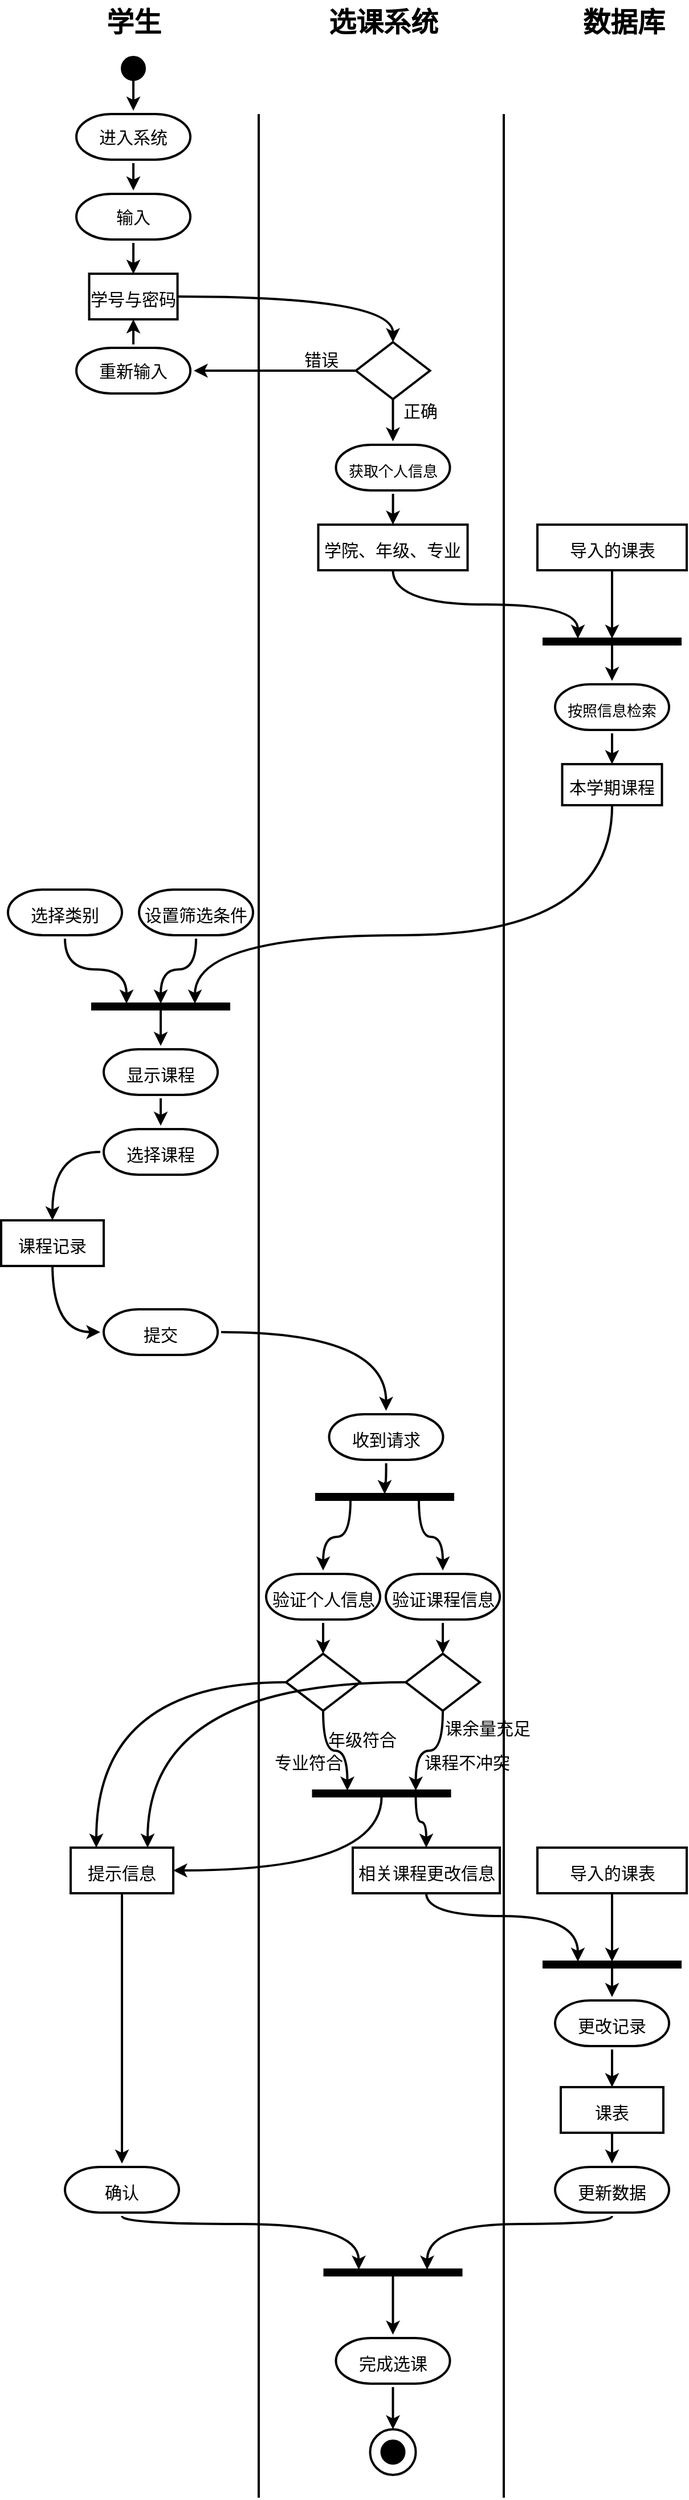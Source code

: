 <mxfile version="13.9.9" type="device" pages="12"><diagram id="XWz8s1b5-nH1T6zjgb84" name="选课"><mxGraphModel dx="929" dy="630" grid="1" gridSize="10" guides="1" tooltips="1" connect="1" arrows="1" fold="1" page="1" pageScale="1" pageWidth="827" pageHeight="1169" math="0" shadow="0"><root><mxCell id="0"/><mxCell id="1" parent="0"/><mxCell id="ZLElSc-WvEADKBvI1U2l-2" style="edgeStyle=orthogonalEdgeStyle;rounded=0;orthogonalLoop=1;jettySize=auto;html=1;strokeWidth=2;" parent="1" source="iC4iEMwU2kva9bsJohu8-2" target="ZLElSc-WvEADKBvI1U2l-1" edge="1"><mxGeometry relative="1" as="geometry"/></mxCell><mxCell id="iC4iEMwU2kva9bsJohu8-2" value="&lt;font style=&quot;font-size: 15px;&quot;&gt;进入系统&lt;/font&gt;" style="strokeWidth=2;html=1;shape=mxgraph.flowchart.terminator;whiteSpace=wrap;perimeterSpacing=3;fontSize=15;" parent="1" vertex="1"><mxGeometry x="110" y="100" width="100" height="40" as="geometry"/></mxCell><mxCell id="iC4iEMwU2kva9bsJohu8-3" value="" style="line;strokeWidth=2;direction=south;html=1;" parent="1" vertex="1"><mxGeometry x="265" y="100" width="10" height="2090" as="geometry"/></mxCell><mxCell id="iC4iEMwU2kva9bsJohu8-4" value="" style="line;strokeWidth=2;direction=south;html=1;" parent="1" vertex="1"><mxGeometry x="480" y="100" width="10" height="2090" as="geometry"/></mxCell><mxCell id="iC4iEMwU2kva9bsJohu8-5" value="学生" style="text;strokeColor=none;fillColor=none;html=1;fontSize=24;fontStyle=1;verticalAlign=middle;align=center;" parent="1" vertex="1"><mxGeometry x="110" width="100" height="40" as="geometry"/></mxCell><mxCell id="iC4iEMwU2kva9bsJohu8-6" value="选课系统" style="text;strokeColor=none;fillColor=none;html=1;fontSize=24;fontStyle=1;verticalAlign=middle;align=center;" parent="1" vertex="1"><mxGeometry x="329" width="100" height="40" as="geometry"/></mxCell><mxCell id="ZLElSc-WvEADKBvI1U2l-11" style="edgeStyle=orthogonalEdgeStyle;rounded=0;orthogonalLoop=1;jettySize=auto;html=1;entryX=0.5;entryY=0;entryDx=0;entryDy=0;strokeWidth=2;" parent="1" source="iC4iEMwU2kva9bsJohu8-7" target="ZLElSc-WvEADKBvI1U2l-10" edge="1"><mxGeometry relative="1" as="geometry"/></mxCell><mxCell id="iC4iEMwU2kva9bsJohu8-7" value="&lt;font style=&quot;font-size: 13px&quot;&gt;获取个人信息&lt;/font&gt;" style="strokeWidth=2;html=1;shape=mxgraph.flowchart.terminator;whiteSpace=wrap;perimeterSpacing=3;fontSize=21;" parent="1" vertex="1"><mxGeometry x="337.75" y="390" width="100" height="40" as="geometry"/></mxCell><mxCell id="iC4iEMwU2kva9bsJohu8-8" value="数据库" style="text;strokeColor=none;fillColor=none;html=1;fontSize=24;fontStyle=1;verticalAlign=middle;align=center;" parent="1" vertex="1"><mxGeometry x="540" width="100" height="40" as="geometry"/></mxCell><mxCell id="iC4iEMwU2kva9bsJohu8-18" value="" style="ellipse;whiteSpace=wrap;html=1;aspect=fixed;strokeWidth=2;fontSize=21;fillColor=#000000;" parent="1" vertex="1"><mxGeometry x="150" y="50" width="20" height="20" as="geometry"/></mxCell><mxCell id="iC4iEMwU2kva9bsJohu8-19" value="" style="endArrow=classic;html=1;strokeWidth=2;fontSize=21;exitX=0.5;exitY=1;exitDx=0;exitDy=0;entryX=0.5;entryY=0;entryDx=0;entryDy=0;entryPerimeter=0;" parent="1" source="iC4iEMwU2kva9bsJohu8-18" target="iC4iEMwU2kva9bsJohu8-2" edge="1"><mxGeometry width="50" height="50" relative="1" as="geometry"><mxPoint x="220" y="100" as="sourcePoint"/><mxPoint x="270" y="50" as="targetPoint"/></mxGeometry></mxCell><mxCell id="iC4iEMwU2kva9bsJohu8-92" style="edgeStyle=orthogonalEdgeStyle;curved=1;rounded=0;orthogonalLoop=1;jettySize=auto;html=1;entryX=0.5;entryY=0;entryDx=0;entryDy=0;entryPerimeter=0;strokeWidth=2;fontSize=15;" parent="1" source="iC4iEMwU2kva9bsJohu8-29" target="iC4iEMwU2kva9bsJohu8-37" edge="1"><mxGeometry relative="1" as="geometry"/></mxCell><mxCell id="iC4iEMwU2kva9bsJohu8-29" value="" style="rounded=0;whiteSpace=wrap;html=1;strokeWidth=2;fillColor=#000000;fontSize=15;" parent="1" vertex="1"><mxGeometry x="327.75" y="1990" width="120" height="5" as="geometry"/></mxCell><mxCell id="C3MTBtlu2covXMR5lEmU-3" style="edgeStyle=orthogonalEdgeStyle;curved=1;rounded=0;orthogonalLoop=1;jettySize=auto;html=1;entryX=0.5;entryY=0;entryDx=0;entryDy=0;strokeWidth=2;fontSize=15;" parent="1" source="iC4iEMwU2kva9bsJohu8-37" target="C3MTBtlu2covXMR5lEmU-2" edge="1"><mxGeometry relative="1" as="geometry"/></mxCell><mxCell id="iC4iEMwU2kva9bsJohu8-37" value="&lt;font style=&quot;font-size: 15px&quot;&gt;完成选课&lt;/font&gt;" style="strokeWidth=2;html=1;shape=mxgraph.flowchart.terminator;whiteSpace=wrap;perimeterSpacing=3;fontSize=21;" parent="1" vertex="1"><mxGeometry x="337.75" y="2050" width="100" height="40" as="geometry"/></mxCell><mxCell id="ZLElSc-WvEADKBvI1U2l-32" style="edgeStyle=orthogonalEdgeStyle;curved=1;rounded=0;orthogonalLoop=1;jettySize=auto;html=1;entryX=0.5;entryY=0;entryDx=0;entryDy=0;strokeWidth=2;" parent="1" source="iC4iEMwU2kva9bsJohu8-42" target="iC4iEMwU2kva9bsJohu8-47" edge="1"><mxGeometry relative="1" as="geometry"/></mxCell><mxCell id="iC4iEMwU2kva9bsJohu8-42" value="&lt;font style=&quot;font-size: 13px&quot;&gt;按照信息检索&lt;/font&gt;" style="strokeWidth=2;html=1;shape=mxgraph.flowchart.terminator;whiteSpace=wrap;perimeterSpacing=3;fontSize=21;" parent="1" vertex="1"><mxGeometry x="530" y="600" width="100" height="40" as="geometry"/></mxCell><mxCell id="ZLElSc-WvEADKBvI1U2l-34" style="edgeStyle=orthogonalEdgeStyle;curved=1;rounded=0;orthogonalLoop=1;jettySize=auto;html=1;entryX=0.75;entryY=0;entryDx=0;entryDy=0;strokeWidth=2;" parent="1" source="iC4iEMwU2kva9bsJohu8-47" target="ZLElSc-WvEADKBvI1U2l-14" edge="1"><mxGeometry relative="1" as="geometry"><Array as="points"><mxPoint x="580" y="820"/><mxPoint x="214" y="820"/></Array></mxGeometry></mxCell><mxCell id="iC4iEMwU2kva9bsJohu8-47" value="&lt;font style=&quot;font-size: 15px&quot;&gt;本学期课程&lt;/font&gt;" style="rounded=0;whiteSpace=wrap;html=1;strokeWidth=2;fontSize=21;" parent="1" vertex="1"><mxGeometry x="536.25" y="670" width="87.5" height="36" as="geometry"/></mxCell><mxCell id="ZLElSc-WvEADKBvI1U2l-38" style="edgeStyle=orthogonalEdgeStyle;curved=1;rounded=0;orthogonalLoop=1;jettySize=auto;html=1;entryX=0.5;entryY=0;entryDx=0;entryDy=0;entryPerimeter=0;strokeWidth=2;" parent="1" source="iC4iEMwU2kva9bsJohu8-50" target="iC4iEMwU2kva9bsJohu8-53" edge="1"><mxGeometry relative="1" as="geometry"/></mxCell><mxCell id="iC4iEMwU2kva9bsJohu8-50" value="&lt;font style=&quot;font-size: 15px&quot;&gt;显示课程&lt;/font&gt;" style="strokeWidth=2;html=1;shape=mxgraph.flowchart.terminator;whiteSpace=wrap;perimeterSpacing=3;fontSize=21;" parent="1" vertex="1"><mxGeometry x="134" y="920" width="100" height="40" as="geometry"/></mxCell><mxCell id="iC4iEMwU2kva9bsJohu8-52" style="edgeStyle=orthogonalEdgeStyle;curved=1;rounded=0;orthogonalLoop=1;jettySize=auto;html=1;entryX=0.5;entryY=0;entryDx=0;entryDy=0;strokeWidth=2;fontSize=15;" parent="1" source="iC4iEMwU2kva9bsJohu8-53" target="iC4iEMwU2kva9bsJohu8-55" edge="1"><mxGeometry relative="1" as="geometry"><Array as="points"><mxPoint x="89" y="1010"/></Array></mxGeometry></mxCell><mxCell id="iC4iEMwU2kva9bsJohu8-53" value="&lt;font style=&quot;font-size: 15px&quot;&gt;选择课程&lt;/font&gt;" style="strokeWidth=2;html=1;shape=mxgraph.flowchart.terminator;whiteSpace=wrap;perimeterSpacing=3;fontSize=21;" parent="1" vertex="1"><mxGeometry x="134" y="990" width="100" height="40" as="geometry"/></mxCell><mxCell id="iC4iEMwU2kva9bsJohu8-54" style="edgeStyle=orthogonalEdgeStyle;curved=1;rounded=0;orthogonalLoop=1;jettySize=auto;html=1;entryX=0;entryY=0.5;entryDx=0;entryDy=0;entryPerimeter=0;strokeWidth=2;fontSize=15;" parent="1" target="iC4iEMwU2kva9bsJohu8-56" edge="1"><mxGeometry relative="1" as="geometry"><Array as="points"><mxPoint x="89" y="1168"/></Array><mxPoint x="89" y="1108" as="sourcePoint"/></mxGeometry></mxCell><mxCell id="iC4iEMwU2kva9bsJohu8-55" value="&lt;font style=&quot;font-size: 15px&quot;&gt;课程记录&lt;/font&gt;" style="rounded=0;whiteSpace=wrap;html=1;strokeWidth=2;fontSize=21;" parent="1" vertex="1"><mxGeometry x="44" y="1070" width="90" height="40" as="geometry"/></mxCell><mxCell id="ZLElSc-WvEADKBvI1U2l-39" style="edgeStyle=orthogonalEdgeStyle;curved=1;rounded=0;orthogonalLoop=1;jettySize=auto;html=1;entryX=0.5;entryY=0;entryDx=0;entryDy=0;entryPerimeter=0;strokeWidth=2;" parent="1" source="iC4iEMwU2kva9bsJohu8-56" target="iC4iEMwU2kva9bsJohu8-61" edge="1"><mxGeometry relative="1" as="geometry"/></mxCell><mxCell id="iC4iEMwU2kva9bsJohu8-56" value="&lt;font style=&quot;font-size: 15px&quot;&gt;提交&lt;/font&gt;" style="strokeWidth=2;html=1;shape=mxgraph.flowchart.terminator;whiteSpace=wrap;perimeterSpacing=3;fontSize=21;" parent="1" vertex="1"><mxGeometry x="134" y="1148" width="100" height="40" as="geometry"/></mxCell><mxCell id="iC4iEMwU2kva9bsJohu8-64" style="edgeStyle=orthogonalEdgeStyle;curved=1;rounded=0;orthogonalLoop=1;jettySize=auto;html=1;entryX=0.5;entryY=0;entryDx=0;entryDy=0;strokeWidth=2;fontSize=15;" parent="1" source="iC4iEMwU2kva9bsJohu8-58" target="iC4iEMwU2kva9bsJohu8-63" edge="1"><mxGeometry relative="1" as="geometry"/></mxCell><mxCell id="iC4iEMwU2kva9bsJohu8-58" value="&lt;span style=&quot;font-size: 15px&quot;&gt;学号与密码&lt;/span&gt;" style="rounded=0;whiteSpace=wrap;html=1;strokeWidth=2;fontSize=21;" parent="1" vertex="1"><mxGeometry x="121.25" y="240" width="77.5" height="40" as="geometry"/></mxCell><mxCell id="ZLElSc-WvEADKBvI1U2l-40" style="edgeStyle=orthogonalEdgeStyle;curved=1;rounded=0;orthogonalLoop=1;jettySize=auto;html=1;entryX=0.5;entryY=0;entryDx=0;entryDy=0;strokeWidth=2;" parent="1" source="iC4iEMwU2kva9bsJohu8-61" target="iC4iEMwU2kva9bsJohu8-70" edge="1"><mxGeometry relative="1" as="geometry"/></mxCell><mxCell id="iC4iEMwU2kva9bsJohu8-61" value="&lt;font style=&quot;font-size: 15px&quot;&gt;收到请求&lt;/font&gt;" style="strokeWidth=2;html=1;shape=mxgraph.flowchart.terminator;whiteSpace=wrap;perimeterSpacing=3;fontSize=21;" parent="1" vertex="1"><mxGeometry x="331.75" y="1240" width="100" height="40" as="geometry"/></mxCell><mxCell id="iC4iEMwU2kva9bsJohu8-65" style="edgeStyle=orthogonalEdgeStyle;curved=1;rounded=0;orthogonalLoop=1;jettySize=auto;html=1;strokeWidth=2;fontSize=15;" parent="1" source="iC4iEMwU2kva9bsJohu8-63" target="iC4iEMwU2kva9bsJohu8-7" edge="1"><mxGeometry relative="1" as="geometry"/></mxCell><mxCell id="ZLElSc-WvEADKBvI1U2l-7" style="edgeStyle=orthogonalEdgeStyle;rounded=0;orthogonalLoop=1;jettySize=auto;html=1;entryX=1;entryY=0.5;entryDx=0;entryDy=0;entryPerimeter=0;strokeWidth=2;" parent="1" source="iC4iEMwU2kva9bsJohu8-63" target="ZLElSc-WvEADKBvI1U2l-6" edge="1"><mxGeometry relative="1" as="geometry"/></mxCell><mxCell id="iC4iEMwU2kva9bsJohu8-63" value="" style="rhombus;whiteSpace=wrap;html=1;strokeWidth=2;fontSize=15;fillColor=none;" parent="1" vertex="1"><mxGeometry x="355.25" y="300" width="65" height="50" as="geometry"/></mxCell><mxCell id="iC4iEMwU2kva9bsJohu8-66" value="正确" style="text;html=1;strokeColor=none;fillColor=none;align=center;verticalAlign=middle;whiteSpace=wrap;rounded=0;fontSize=15;" parent="1" vertex="1"><mxGeometry x="391.75" y="350" width="40" height="20" as="geometry"/></mxCell><mxCell id="iC4iEMwU2kva9bsJohu8-74" style="edgeStyle=orthogonalEdgeStyle;curved=1;rounded=0;orthogonalLoop=1;jettySize=auto;html=1;entryX=0.5;entryY=0;entryDx=0;entryDy=0;entryPerimeter=0;strokeWidth=2;fontSize=15;exitX=0.25;exitY=1;exitDx=0;exitDy=0;" parent="1" source="iC4iEMwU2kva9bsJohu8-70" target="iC4iEMwU2kva9bsJohu8-72" edge="1"><mxGeometry relative="1" as="geometry"/></mxCell><mxCell id="iC4iEMwU2kva9bsJohu8-75" style="edgeStyle=orthogonalEdgeStyle;curved=1;rounded=0;orthogonalLoop=1;jettySize=auto;html=1;entryX=0.5;entryY=0;entryDx=0;entryDy=0;entryPerimeter=0;strokeWidth=2;fontSize=15;exitX=0.75;exitY=1;exitDx=0;exitDy=0;" parent="1" source="iC4iEMwU2kva9bsJohu8-70" target="iC4iEMwU2kva9bsJohu8-73" edge="1"><mxGeometry relative="1" as="geometry"/></mxCell><mxCell id="iC4iEMwU2kva9bsJohu8-70" value="" style="rounded=0;whiteSpace=wrap;html=1;strokeWidth=2;fillColor=#000000;fontSize=15;" parent="1" vertex="1"><mxGeometry x="320.5" y="1310" width="120" height="5" as="geometry"/></mxCell><mxCell id="ZLElSc-WvEADKBvI1U2l-44" style="edgeStyle=orthogonalEdgeStyle;curved=1;rounded=0;orthogonalLoop=1;jettySize=auto;html=1;entryX=0.5;entryY=0;entryDx=0;entryDy=0;strokeWidth=2;" parent="1" source="iC4iEMwU2kva9bsJohu8-72" target="ZLElSc-WvEADKBvI1U2l-42" edge="1"><mxGeometry relative="1" as="geometry"/></mxCell><mxCell id="iC4iEMwU2kva9bsJohu8-72" value="&lt;font style=&quot;font-size: 15px&quot;&gt;验证个人信息&lt;/font&gt;" style="strokeWidth=2;html=1;shape=mxgraph.flowchart.terminator;whiteSpace=wrap;perimeterSpacing=3;fontSize=21;" parent="1" vertex="1"><mxGeometry x="276.5" y="1380" width="100" height="40" as="geometry"/></mxCell><mxCell id="ZLElSc-WvEADKBvI1U2l-43" style="edgeStyle=orthogonalEdgeStyle;curved=1;rounded=0;orthogonalLoop=1;jettySize=auto;html=1;entryX=0.5;entryY=0;entryDx=0;entryDy=0;strokeWidth=2;" parent="1" source="iC4iEMwU2kva9bsJohu8-73" target="ZLElSc-WvEADKBvI1U2l-41" edge="1"><mxGeometry relative="1" as="geometry"/></mxCell><mxCell id="iC4iEMwU2kva9bsJohu8-73" value="&lt;font style=&quot;font-size: 15px&quot;&gt;验证课程信息&lt;/font&gt;" style="strokeWidth=2;html=1;shape=mxgraph.flowchart.terminator;whiteSpace=wrap;perimeterSpacing=3;fontSize=21;" parent="1" vertex="1"><mxGeometry x="381.5" y="1380" width="100" height="40" as="geometry"/></mxCell><mxCell id="ZLElSc-WvEADKBvI1U2l-72" style="edgeStyle=orthogonalEdgeStyle;curved=1;rounded=0;orthogonalLoop=1;jettySize=auto;html=1;entryX=0.25;entryY=0;entryDx=0;entryDy=0;strokeWidth=2;" parent="1" source="iC4iEMwU2kva9bsJohu8-84" target="iC4iEMwU2kva9bsJohu8-29" edge="1"><mxGeometry relative="1" as="geometry"><Array as="points"><mxPoint x="150" y="1950"/><mxPoint x="358" y="1950"/></Array></mxGeometry></mxCell><mxCell id="iC4iEMwU2kva9bsJohu8-84" value="&lt;font style=&quot;font-size: 15px&quot;&gt;确认&lt;/font&gt;" style="strokeWidth=2;html=1;shape=mxgraph.flowchart.terminator;whiteSpace=wrap;perimeterSpacing=3;fontSize=21;" parent="1" vertex="1"><mxGeometry x="100" y="1900" width="100" height="40" as="geometry"/></mxCell><mxCell id="C3MTBtlu2covXMR5lEmU-1" value="" style="ellipse;whiteSpace=wrap;html=1;aspect=fixed;strokeWidth=2;fontSize=21;fillColor=#000000;" parent="1" vertex="1"><mxGeometry x="377.75" y="2140" width="20" height="20" as="geometry"/></mxCell><mxCell id="C3MTBtlu2covXMR5lEmU-2" value="" style="ellipse;whiteSpace=wrap;html=1;aspect=fixed;strokeColor=#000000;strokeWidth=2;fillColor=none;fontSize=15;" parent="1" vertex="1"><mxGeometry x="367.75" y="2130" width="40" height="40" as="geometry"/></mxCell><mxCell id="ZLElSc-WvEADKBvI1U2l-4" style="edgeStyle=orthogonalEdgeStyle;rounded=0;orthogonalLoop=1;jettySize=auto;html=1;entryX=0.5;entryY=0;entryDx=0;entryDy=0;" parent="1" source="ZLElSc-WvEADKBvI1U2l-1" target="iC4iEMwU2kva9bsJohu8-58" edge="1"><mxGeometry relative="1" as="geometry"/></mxCell><mxCell id="ZLElSc-WvEADKBvI1U2l-5" value="" style="edgeStyle=orthogonalEdgeStyle;rounded=0;orthogonalLoop=1;jettySize=auto;html=1;strokeWidth=2;" parent="1" source="ZLElSc-WvEADKBvI1U2l-1" target="iC4iEMwU2kva9bsJohu8-58" edge="1"><mxGeometry relative="1" as="geometry"/></mxCell><mxCell id="ZLElSc-WvEADKBvI1U2l-1" value="&lt;font style=&quot;font-size: 15px&quot;&gt;输入&lt;/font&gt;" style="strokeWidth=2;html=1;shape=mxgraph.flowchart.terminator;whiteSpace=wrap;perimeterSpacing=3;fontSize=15;" parent="1" vertex="1"><mxGeometry x="110" y="170" width="100" height="40" as="geometry"/></mxCell><mxCell id="ZLElSc-WvEADKBvI1U2l-8" style="edgeStyle=orthogonalEdgeStyle;rounded=0;orthogonalLoop=1;jettySize=auto;html=1;entryX=0.5;entryY=1;entryDx=0;entryDy=0;strokeWidth=2;" parent="1" source="ZLElSc-WvEADKBvI1U2l-6" target="iC4iEMwU2kva9bsJohu8-58" edge="1"><mxGeometry relative="1" as="geometry"/></mxCell><mxCell id="ZLElSc-WvEADKBvI1U2l-6" value="&lt;font style=&quot;font-size: 15px&quot;&gt;重新输入&lt;/font&gt;" style="strokeWidth=2;html=1;shape=mxgraph.flowchart.terminator;whiteSpace=wrap;perimeterSpacing=3;fontSize=15;" parent="1" vertex="1"><mxGeometry x="110" y="305" width="100" height="40" as="geometry"/></mxCell><mxCell id="ZLElSc-WvEADKBvI1U2l-9" value="错误" style="text;html=1;strokeColor=none;fillColor=none;align=center;verticalAlign=middle;whiteSpace=wrap;rounded=0;fontSize=15;" parent="1" vertex="1"><mxGeometry x="305" y="305" width="40" height="20" as="geometry"/></mxCell><mxCell id="ZLElSc-WvEADKBvI1U2l-10" value="&lt;span style=&quot;font-size: 15px&quot;&gt;学院、年级、专业&lt;/span&gt;" style="rounded=0;whiteSpace=wrap;html=1;strokeWidth=2;fontSize=21;" parent="1" vertex="1"><mxGeometry x="322.25" y="460" width="131" height="40" as="geometry"/></mxCell><mxCell id="ZLElSc-WvEADKBvI1U2l-37" style="edgeStyle=orthogonalEdgeStyle;curved=1;rounded=0;orthogonalLoop=1;jettySize=auto;html=1;entryX=0.5;entryY=0;entryDx=0;entryDy=0;entryPerimeter=0;strokeWidth=2;" parent="1" source="ZLElSc-WvEADKBvI1U2l-14" target="iC4iEMwU2kva9bsJohu8-50" edge="1"><mxGeometry relative="1" as="geometry"/></mxCell><mxCell id="ZLElSc-WvEADKBvI1U2l-14" value="" style="rounded=0;whiteSpace=wrap;html=1;strokeWidth=2;fillColor=#000000;fontSize=15;" parent="1" vertex="1"><mxGeometry x="124" y="880" width="120" height="5" as="geometry"/></mxCell><mxCell id="ZLElSc-WvEADKBvI1U2l-35" style="edgeStyle=orthogonalEdgeStyle;curved=1;rounded=0;orthogonalLoop=1;jettySize=auto;html=1;entryX=0.25;entryY=0;entryDx=0;entryDy=0;strokeWidth=2;" parent="1" source="ZLElSc-WvEADKBvI1U2l-16" target="ZLElSc-WvEADKBvI1U2l-14" edge="1"><mxGeometry relative="1" as="geometry"/></mxCell><mxCell id="ZLElSc-WvEADKBvI1U2l-16" value="&lt;font style=&quot;font-size: 15px&quot;&gt;选择类别&lt;/font&gt;" style="strokeWidth=2;html=1;shape=mxgraph.flowchart.terminator;whiteSpace=wrap;perimeterSpacing=3;fontSize=21;" parent="1" vertex="1"><mxGeometry x="50" y="780" width="100" height="40" as="geometry"/></mxCell><mxCell id="ZLElSc-WvEADKBvI1U2l-36" style="edgeStyle=orthogonalEdgeStyle;curved=1;rounded=0;orthogonalLoop=1;jettySize=auto;html=1;entryX=0.5;entryY=0;entryDx=0;entryDy=0;strokeWidth=2;" parent="1" source="ZLElSc-WvEADKBvI1U2l-17" target="ZLElSc-WvEADKBvI1U2l-14" edge="1"><mxGeometry relative="1" as="geometry"/></mxCell><mxCell id="ZLElSc-WvEADKBvI1U2l-17" value="&lt;font style=&quot;font-size: 15px&quot;&gt;设置筛选条件&lt;/font&gt;" style="strokeWidth=2;html=1;shape=mxgraph.flowchart.terminator;whiteSpace=wrap;perimeterSpacing=3;fontSize=21;" parent="1" vertex="1"><mxGeometry x="165" y="780" width="100" height="40" as="geometry"/></mxCell><mxCell id="ZLElSc-WvEADKBvI1U2l-22" value="&lt;span style=&quot;font-size: 15px&quot;&gt;导入的课表&lt;/span&gt;" style="rounded=0;whiteSpace=wrap;html=1;strokeWidth=2;fontSize=21;" parent="1" vertex="1"><mxGeometry x="514.5" y="460" width="131" height="40" as="geometry"/></mxCell><mxCell id="ZLElSc-WvEADKBvI1U2l-27" style="edgeStyle=orthogonalEdgeStyle;curved=1;rounded=0;orthogonalLoop=1;jettySize=auto;html=1;entryX=0.5;entryY=0;entryDx=0;entryDy=0;entryPerimeter=0;strokeWidth=2;" parent="1" source="ZLElSc-WvEADKBvI1U2l-23" target="iC4iEMwU2kva9bsJohu8-42" edge="1"><mxGeometry relative="1" as="geometry"/></mxCell><mxCell id="ZLElSc-WvEADKBvI1U2l-23" value="" style="rounded=0;whiteSpace=wrap;html=1;strokeWidth=2;fillColor=#000000;fontSize=15;" parent="1" vertex="1"><mxGeometry x="520" y="560" width="120" height="5" as="geometry"/></mxCell><mxCell id="ZLElSc-WvEADKBvI1U2l-24" value="" style="endArrow=classic;html=1;strokeWidth=2;entryX=0.25;entryY=0;entryDx=0;entryDy=0;exitX=0.5;exitY=1;exitDx=0;exitDy=0;edgeStyle=orthogonalEdgeStyle;curved=1;" parent="1" source="ZLElSc-WvEADKBvI1U2l-10" target="ZLElSc-WvEADKBvI1U2l-23" edge="1"><mxGeometry width="50" height="50" relative="1" as="geometry"><mxPoint x="370" y="580" as="sourcePoint"/><mxPoint x="420" y="530" as="targetPoint"/></mxGeometry></mxCell><mxCell id="ZLElSc-WvEADKBvI1U2l-25" value="" style="endArrow=classic;html=1;strokeWidth=2;entryX=0.5;entryY=0;entryDx=0;entryDy=0;exitX=0.5;exitY=1;exitDx=0;exitDy=0;" parent="1" source="ZLElSc-WvEADKBvI1U2l-22" target="ZLElSc-WvEADKBvI1U2l-23" edge="1"><mxGeometry width="50" height="50" relative="1" as="geometry"><mxPoint x="660" y="480" as="sourcePoint"/><mxPoint x="710" y="430" as="targetPoint"/></mxGeometry></mxCell><mxCell id="ZLElSc-WvEADKBvI1U2l-46" style="edgeStyle=orthogonalEdgeStyle;curved=1;rounded=0;orthogonalLoop=1;jettySize=auto;html=1;entryX=0.75;entryY=0;entryDx=0;entryDy=0;strokeWidth=2;" parent="1" source="ZLElSc-WvEADKBvI1U2l-41" target="ZLElSc-WvEADKBvI1U2l-45" edge="1"><mxGeometry relative="1" as="geometry"/></mxCell><mxCell id="ZLElSc-WvEADKBvI1U2l-57" style="edgeStyle=orthogonalEdgeStyle;curved=1;rounded=0;orthogonalLoop=1;jettySize=auto;html=1;entryX=0.75;entryY=0;entryDx=0;entryDy=0;strokeWidth=2;" parent="1" source="ZLElSc-WvEADKBvI1U2l-41" target="ZLElSc-WvEADKBvI1U2l-54" edge="1"><mxGeometry relative="1" as="geometry"/></mxCell><mxCell id="ZLElSc-WvEADKBvI1U2l-41" value="" style="rhombus;whiteSpace=wrap;html=1;strokeWidth=2;fontSize=15;fillColor=none;" parent="1" vertex="1"><mxGeometry x="399" y="1450" width="65" height="50" as="geometry"/></mxCell><mxCell id="ZLElSc-WvEADKBvI1U2l-47" style="edgeStyle=orthogonalEdgeStyle;curved=1;rounded=0;orthogonalLoop=1;jettySize=auto;html=1;entryX=0.25;entryY=0;entryDx=0;entryDy=0;strokeWidth=2;" parent="1" source="ZLElSc-WvEADKBvI1U2l-42" target="ZLElSc-WvEADKBvI1U2l-45" edge="1"><mxGeometry relative="1" as="geometry"/></mxCell><mxCell id="ZLElSc-WvEADKBvI1U2l-55" style="edgeStyle=orthogonalEdgeStyle;curved=1;rounded=0;orthogonalLoop=1;jettySize=auto;html=1;entryX=0.25;entryY=0;entryDx=0;entryDy=0;strokeWidth=2;" parent="1" source="ZLElSc-WvEADKBvI1U2l-42" target="ZLElSc-WvEADKBvI1U2l-54" edge="1"><mxGeometry relative="1" as="geometry"/></mxCell><mxCell id="ZLElSc-WvEADKBvI1U2l-42" value="" style="rhombus;whiteSpace=wrap;html=1;strokeWidth=2;fontSize=15;fillColor=none;" parent="1" vertex="1"><mxGeometry x="294" y="1450" width="65" height="50" as="geometry"/></mxCell><mxCell id="ZLElSc-WvEADKBvI1U2l-59" style="edgeStyle=orthogonalEdgeStyle;curved=1;rounded=0;orthogonalLoop=1;jettySize=auto;html=1;entryX=1;entryY=0.5;entryDx=0;entryDy=0;strokeWidth=2;" parent="1" source="ZLElSc-WvEADKBvI1U2l-45" target="ZLElSc-WvEADKBvI1U2l-54" edge="1"><mxGeometry relative="1" as="geometry"><Array as="points"><mxPoint x="378" y="1640"/></Array></mxGeometry></mxCell><mxCell id="ZLElSc-WvEADKBvI1U2l-45" value="" style="rounded=0;whiteSpace=wrap;html=1;strokeWidth=2;fillColor=#000000;fontSize=15;" parent="1" vertex="1"><mxGeometry x="317.75" y="1570" width="120" height="5" as="geometry"/></mxCell><mxCell id="ZLElSc-WvEADKBvI1U2l-48" value="课余量充足" style="text;html=1;strokeColor=none;fillColor=none;align=center;verticalAlign=middle;whiteSpace=wrap;rounded=0;fontSize=15;" parent="1" vertex="1"><mxGeometry x="431.75" y="1510" width="78.25" height="10" as="geometry"/></mxCell><mxCell id="ZLElSc-WvEADKBvI1U2l-49" value="课程不冲突" style="text;html=1;strokeColor=none;fillColor=none;align=center;verticalAlign=middle;whiteSpace=wrap;rounded=0;fontSize=15;" parent="1" vertex="1"><mxGeometry x="414" y="1540" width="78.25" height="10" as="geometry"/></mxCell><mxCell id="ZLElSc-WvEADKBvI1U2l-50" value="年级符合" style="text;html=1;strokeColor=none;fillColor=none;align=center;verticalAlign=middle;whiteSpace=wrap;rounded=0;fontSize=15;" parent="1" vertex="1"><mxGeometry x="322.25" y="1520" width="78.25" height="10" as="geometry"/></mxCell><mxCell id="ZLElSc-WvEADKBvI1U2l-51" value="专业符合" style="text;html=1;strokeColor=none;fillColor=none;align=center;verticalAlign=middle;whiteSpace=wrap;rounded=0;fontSize=15;" parent="1" vertex="1"><mxGeometry x="275" y="1540" width="78.25" height="10" as="geometry"/></mxCell><mxCell id="ZLElSc-WvEADKBvI1U2l-63" style="edgeStyle=orthogonalEdgeStyle;curved=1;rounded=0;orthogonalLoop=1;jettySize=auto;html=1;entryX=0.25;entryY=0;entryDx=0;entryDy=0;strokeWidth=2;" parent="1" source="ZLElSc-WvEADKBvI1U2l-52" target="ZLElSc-WvEADKBvI1U2l-61" edge="1"><mxGeometry relative="1" as="geometry"><Array as="points"><mxPoint x="417" y="1680"/><mxPoint x="550" y="1680"/></Array></mxGeometry></mxCell><mxCell id="ZLElSc-WvEADKBvI1U2l-52" value="&lt;font style=&quot;font-size: 15px&quot;&gt;相关课程更改信息&lt;/font&gt;" style="rounded=0;whiteSpace=wrap;html=1;strokeWidth=2;fontSize=21;" parent="1" vertex="1"><mxGeometry x="352.5" y="1620" width="129" height="40" as="geometry"/></mxCell><mxCell id="ZLElSc-WvEADKBvI1U2l-53" value="" style="endArrow=classic;html=1;strokeWidth=2;entryX=0.5;entryY=0;entryDx=0;entryDy=0;exitX=0.75;exitY=1;exitDx=0;exitDy=0;edgeStyle=orthogonalEdgeStyle;curved=1;" parent="1" source="ZLElSc-WvEADKBvI1U2l-45" target="ZLElSc-WvEADKBvI1U2l-52" edge="1"><mxGeometry width="50" height="50" relative="1" as="geometry"><mxPoint x="270" y="1710" as="sourcePoint"/><mxPoint x="320" y="1660" as="targetPoint"/></mxGeometry></mxCell><mxCell id="ZLElSc-WvEADKBvI1U2l-71" style="edgeStyle=orthogonalEdgeStyle;curved=1;rounded=0;orthogonalLoop=1;jettySize=auto;html=1;entryX=0.5;entryY=0;entryDx=0;entryDy=0;entryPerimeter=0;strokeWidth=2;" parent="1" source="ZLElSc-WvEADKBvI1U2l-54" target="iC4iEMwU2kva9bsJohu8-84" edge="1"><mxGeometry relative="1" as="geometry"/></mxCell><mxCell id="ZLElSc-WvEADKBvI1U2l-54" value="&lt;font style=&quot;font-size: 15px&quot;&gt;提示信息&lt;/font&gt;" style="rounded=0;whiteSpace=wrap;html=1;strokeWidth=2;fontSize=21;" parent="1" vertex="1"><mxGeometry x="105" y="1620" width="90" height="40" as="geometry"/></mxCell><mxCell id="ZLElSc-WvEADKBvI1U2l-62" style="edgeStyle=orthogonalEdgeStyle;curved=1;rounded=0;orthogonalLoop=1;jettySize=auto;html=1;entryX=0.5;entryY=0;entryDx=0;entryDy=0;strokeWidth=2;" parent="1" source="ZLElSc-WvEADKBvI1U2l-60" target="ZLElSc-WvEADKBvI1U2l-61" edge="1"><mxGeometry relative="1" as="geometry"/></mxCell><mxCell id="ZLElSc-WvEADKBvI1U2l-60" value="&lt;span style=&quot;font-size: 15px&quot;&gt;导入的课表&lt;/span&gt;" style="rounded=0;whiteSpace=wrap;html=1;strokeWidth=2;fontSize=21;" parent="1" vertex="1"><mxGeometry x="514.5" y="1620" width="131" height="40" as="geometry"/></mxCell><mxCell id="ZLElSc-WvEADKBvI1U2l-65" style="edgeStyle=orthogonalEdgeStyle;curved=1;rounded=0;orthogonalLoop=1;jettySize=auto;html=1;entryX=0.5;entryY=0;entryDx=0;entryDy=0;entryPerimeter=0;strokeWidth=2;" parent="1" source="ZLElSc-WvEADKBvI1U2l-61" target="ZLElSc-WvEADKBvI1U2l-64" edge="1"><mxGeometry relative="1" as="geometry"/></mxCell><mxCell id="ZLElSc-WvEADKBvI1U2l-61" value="" style="rounded=0;whiteSpace=wrap;html=1;strokeWidth=2;fillColor=#000000;fontSize=15;" parent="1" vertex="1"><mxGeometry x="520" y="1720" width="120" height="5" as="geometry"/></mxCell><mxCell id="ZLElSc-WvEADKBvI1U2l-68" style="edgeStyle=orthogonalEdgeStyle;curved=1;rounded=0;orthogonalLoop=1;jettySize=auto;html=1;entryX=0.5;entryY=0;entryDx=0;entryDy=0;strokeWidth=2;" parent="1" source="ZLElSc-WvEADKBvI1U2l-64" target="ZLElSc-WvEADKBvI1U2l-67" edge="1"><mxGeometry relative="1" as="geometry"/></mxCell><mxCell id="ZLElSc-WvEADKBvI1U2l-64" value="&lt;font style=&quot;font-size: 15px&quot;&gt;更改记录&lt;/font&gt;" style="strokeWidth=2;html=1;shape=mxgraph.flowchart.terminator;whiteSpace=wrap;perimeterSpacing=3;fontSize=21;" parent="1" vertex="1"><mxGeometry x="530" y="1754" width="100" height="40" as="geometry"/></mxCell><mxCell id="ZLElSc-WvEADKBvI1U2l-73" style="edgeStyle=orthogonalEdgeStyle;curved=1;rounded=0;orthogonalLoop=1;jettySize=auto;html=1;entryX=0.75;entryY=0;entryDx=0;entryDy=0;strokeWidth=2;" parent="1" source="ZLElSc-WvEADKBvI1U2l-66" target="iC4iEMwU2kva9bsJohu8-29" edge="1"><mxGeometry relative="1" as="geometry"><Array as="points"><mxPoint x="580" y="1950"/><mxPoint x="418" y="1950"/></Array></mxGeometry></mxCell><mxCell id="ZLElSc-WvEADKBvI1U2l-66" value="&lt;font style=&quot;font-size: 15px&quot;&gt;更新数据&lt;/font&gt;" style="strokeWidth=2;html=1;shape=mxgraph.flowchart.terminator;whiteSpace=wrap;perimeterSpacing=3;fontSize=21;" parent="1" vertex="1"><mxGeometry x="530" y="1900" width="100" height="40" as="geometry"/></mxCell><mxCell id="ZLElSc-WvEADKBvI1U2l-70" style="edgeStyle=orthogonalEdgeStyle;curved=1;rounded=0;orthogonalLoop=1;jettySize=auto;html=1;entryX=0.5;entryY=0;entryDx=0;entryDy=0;entryPerimeter=0;strokeWidth=2;" parent="1" source="ZLElSc-WvEADKBvI1U2l-67" target="ZLElSc-WvEADKBvI1U2l-66" edge="1"><mxGeometry relative="1" as="geometry"/></mxCell><mxCell id="ZLElSc-WvEADKBvI1U2l-67" value="&lt;font style=&quot;font-size: 15px&quot;&gt;课表&lt;/font&gt;" style="rounded=0;whiteSpace=wrap;html=1;strokeWidth=2;fontSize=21;" parent="1" vertex="1"><mxGeometry x="535" y="1830" width="90" height="40" as="geometry"/></mxCell></root></mxGraphModel></diagram><diagram id="XIMqq4dPvYBqtAXYMsTG" name="退课"><mxGraphModel dx="929" dy="630" grid="1" gridSize="10" guides="1" tooltips="1" connect="1" arrows="1" fold="1" page="1" pageScale="1" pageWidth="827" pageHeight="1169" math="0" shadow="0"><root><mxCell id="-rMJ00iI0PeasoV_EYfM-0"/><mxCell id="-rMJ00iI0PeasoV_EYfM-1" parent="-rMJ00iI0PeasoV_EYfM-0"/><mxCell id="NI6DFVRbBH6xHNsldzI3-0" style="edgeStyle=orthogonalEdgeStyle;rounded=0;orthogonalLoop=1;jettySize=auto;html=1;strokeWidth=2;" edge="1" parent="-rMJ00iI0PeasoV_EYfM-1" source="NI6DFVRbBH6xHNsldzI3-1" target="NI6DFVRbBH6xHNsldzI3-48"><mxGeometry relative="1" as="geometry"/></mxCell><mxCell id="NI6DFVRbBH6xHNsldzI3-1" value="&lt;font style=&quot;font-size: 15px;&quot;&gt;进入系统&lt;/font&gt;" style="strokeWidth=2;html=1;shape=mxgraph.flowchart.terminator;whiteSpace=wrap;perimeterSpacing=3;fontSize=15;" vertex="1" parent="-rMJ00iI0PeasoV_EYfM-1"><mxGeometry x="110" y="100" width="100" height="40" as="geometry"/></mxCell><mxCell id="NI6DFVRbBH6xHNsldzI3-2" value="" style="line;strokeWidth=2;direction=south;html=1;" vertex="1" parent="-rMJ00iI0PeasoV_EYfM-1"><mxGeometry x="265" y="100" width="10" height="2090" as="geometry"/></mxCell><mxCell id="NI6DFVRbBH6xHNsldzI3-3" value="" style="line;strokeWidth=2;direction=south;html=1;" vertex="1" parent="-rMJ00iI0PeasoV_EYfM-1"><mxGeometry x="480" y="100" width="10" height="2090" as="geometry"/></mxCell><mxCell id="NI6DFVRbBH6xHNsldzI3-4" value="学生" style="text;strokeColor=none;fillColor=none;html=1;fontSize=24;fontStyle=1;verticalAlign=middle;align=center;" vertex="1" parent="-rMJ00iI0PeasoV_EYfM-1"><mxGeometry x="110" width="100" height="40" as="geometry"/></mxCell><mxCell id="NI6DFVRbBH6xHNsldzI3-5" value="选课系统" style="text;strokeColor=none;fillColor=none;html=1;fontSize=24;fontStyle=1;verticalAlign=middle;align=center;" vertex="1" parent="-rMJ00iI0PeasoV_EYfM-1"><mxGeometry x="329" width="100" height="40" as="geometry"/></mxCell><mxCell id="NI6DFVRbBH6xHNsldzI3-6" style="edgeStyle=orthogonalEdgeStyle;rounded=0;orthogonalLoop=1;jettySize=auto;html=1;entryX=0.5;entryY=0;entryDx=0;entryDy=0;strokeWidth=2;" edge="1" parent="-rMJ00iI0PeasoV_EYfM-1" source="NI6DFVRbBH6xHNsldzI3-7" target="NI6DFVRbBH6xHNsldzI3-52"><mxGeometry relative="1" as="geometry"/></mxCell><mxCell id="NI6DFVRbBH6xHNsldzI3-7" value="&lt;font style=&quot;font-size: 13px&quot;&gt;获取个人信息&lt;/font&gt;" style="strokeWidth=2;html=1;shape=mxgraph.flowchart.terminator;whiteSpace=wrap;perimeterSpacing=3;fontSize=21;" vertex="1" parent="-rMJ00iI0PeasoV_EYfM-1"><mxGeometry x="337.75" y="390" width="100" height="40" as="geometry"/></mxCell><mxCell id="NI6DFVRbBH6xHNsldzI3-8" value="数据库" style="text;strokeColor=none;fillColor=none;html=1;fontSize=24;fontStyle=1;verticalAlign=middle;align=center;" vertex="1" parent="-rMJ00iI0PeasoV_EYfM-1"><mxGeometry x="540" width="100" height="40" as="geometry"/></mxCell><mxCell id="NI6DFVRbBH6xHNsldzI3-9" value="" style="ellipse;whiteSpace=wrap;html=1;aspect=fixed;strokeWidth=2;fontSize=21;fillColor=#000000;" vertex="1" parent="-rMJ00iI0PeasoV_EYfM-1"><mxGeometry x="150" y="50" width="20" height="20" as="geometry"/></mxCell><mxCell id="NI6DFVRbBH6xHNsldzI3-10" value="" style="endArrow=classic;html=1;strokeWidth=2;fontSize=21;exitX=0.5;exitY=1;exitDx=0;exitDy=0;entryX=0.5;entryY=0;entryDx=0;entryDy=0;entryPerimeter=0;" edge="1" parent="-rMJ00iI0PeasoV_EYfM-1" source="NI6DFVRbBH6xHNsldzI3-9" target="NI6DFVRbBH6xHNsldzI3-1"><mxGeometry width="50" height="50" relative="1" as="geometry"><mxPoint x="220" y="100" as="sourcePoint"/><mxPoint x="270" y="50" as="targetPoint"/></mxGeometry></mxCell><mxCell id="NI6DFVRbBH6xHNsldzI3-11" style="edgeStyle=orthogonalEdgeStyle;curved=1;rounded=0;orthogonalLoop=1;jettySize=auto;html=1;entryX=0.5;entryY=0;entryDx=0;entryDy=0;entryPerimeter=0;strokeWidth=2;fontSize=15;" edge="1" parent="-rMJ00iI0PeasoV_EYfM-1" source="NI6DFVRbBH6xHNsldzI3-12" target="NI6DFVRbBH6xHNsldzI3-14"><mxGeometry relative="1" as="geometry"/></mxCell><mxCell id="NI6DFVRbBH6xHNsldzI3-12" value="" style="rounded=0;whiteSpace=wrap;html=1;strokeWidth=2;fillColor=#000000;fontSize=15;" vertex="1" parent="-rMJ00iI0PeasoV_EYfM-1"><mxGeometry x="327.75" y="1990" width="120" height="5" as="geometry"/></mxCell><mxCell id="NI6DFVRbBH6xHNsldzI3-13" style="edgeStyle=orthogonalEdgeStyle;curved=1;rounded=0;orthogonalLoop=1;jettySize=auto;html=1;entryX=0.5;entryY=0;entryDx=0;entryDy=0;strokeWidth=2;fontSize=15;" edge="1" parent="-rMJ00iI0PeasoV_EYfM-1" source="NI6DFVRbBH6xHNsldzI3-14" target="NI6DFVRbBH6xHNsldzI3-45"><mxGeometry relative="1" as="geometry"/></mxCell><mxCell id="NI6DFVRbBH6xHNsldzI3-14" value="&lt;font style=&quot;font-size: 15px&quot;&gt;完成退课&lt;/font&gt;" style="strokeWidth=2;html=1;shape=mxgraph.flowchart.terminator;whiteSpace=wrap;perimeterSpacing=3;fontSize=21;" vertex="1" parent="-rMJ00iI0PeasoV_EYfM-1"><mxGeometry x="337.75" y="2050" width="100" height="40" as="geometry"/></mxCell><mxCell id="NI6DFVRbBH6xHNsldzI3-15" style="edgeStyle=orthogonalEdgeStyle;curved=1;rounded=0;orthogonalLoop=1;jettySize=auto;html=1;entryX=0.5;entryY=0;entryDx=0;entryDy=0;strokeWidth=2;" edge="1" parent="-rMJ00iI0PeasoV_EYfM-1" source="NI6DFVRbBH6xHNsldzI3-16" target="NI6DFVRbBH6xHNsldzI3-18"><mxGeometry relative="1" as="geometry"/></mxCell><mxCell id="NI6DFVRbBH6xHNsldzI3-16" value="&lt;font style=&quot;font-size: 13px&quot;&gt;按照信息检索&lt;/font&gt;" style="strokeWidth=2;html=1;shape=mxgraph.flowchart.terminator;whiteSpace=wrap;perimeterSpacing=3;fontSize=21;" vertex="1" parent="-rMJ00iI0PeasoV_EYfM-1"><mxGeometry x="530" y="600" width="100" height="40" as="geometry"/></mxCell><mxCell id="NI6DFVRbBH6xHNsldzI3-17" style="edgeStyle=orthogonalEdgeStyle;curved=1;rounded=0;orthogonalLoop=1;jettySize=auto;html=1;entryX=0.75;entryY=0;entryDx=0;entryDy=0;strokeWidth=2;" edge="1" parent="-rMJ00iI0PeasoV_EYfM-1" source="NI6DFVRbBH6xHNsldzI3-18" target="NI6DFVRbBH6xHNsldzI3-54"><mxGeometry relative="1" as="geometry"><Array as="points"><mxPoint x="580" y="820"/><mxPoint x="214" y="820"/></Array></mxGeometry></mxCell><mxCell id="NI6DFVRbBH6xHNsldzI3-18" value="&lt;font style=&quot;font-size: 15px&quot;&gt;选择的课程&lt;/font&gt;" style="rounded=0;whiteSpace=wrap;html=1;strokeWidth=2;fontSize=21;" vertex="1" parent="-rMJ00iI0PeasoV_EYfM-1"><mxGeometry x="536.25" y="670" width="87.5" height="36" as="geometry"/></mxCell><mxCell id="NI6DFVRbBH6xHNsldzI3-19" style="edgeStyle=orthogonalEdgeStyle;curved=1;rounded=0;orthogonalLoop=1;jettySize=auto;html=1;entryX=0.5;entryY=0;entryDx=0;entryDy=0;entryPerimeter=0;strokeWidth=2;" edge="1" parent="-rMJ00iI0PeasoV_EYfM-1" source="NI6DFVRbBH6xHNsldzI3-20" target="NI6DFVRbBH6xHNsldzI3-22"><mxGeometry relative="1" as="geometry"/></mxCell><mxCell id="NI6DFVRbBH6xHNsldzI3-20" value="&lt;font style=&quot;font-size: 15px&quot;&gt;显示课程&lt;/font&gt;" style="strokeWidth=2;html=1;shape=mxgraph.flowchart.terminator;whiteSpace=wrap;perimeterSpacing=3;fontSize=21;" vertex="1" parent="-rMJ00iI0PeasoV_EYfM-1"><mxGeometry x="134" y="920" width="100" height="40" as="geometry"/></mxCell><mxCell id="NI6DFVRbBH6xHNsldzI3-21" style="edgeStyle=orthogonalEdgeStyle;curved=1;rounded=0;orthogonalLoop=1;jettySize=auto;html=1;entryX=0.5;entryY=0;entryDx=0;entryDy=0;strokeWidth=2;fontSize=15;" edge="1" parent="-rMJ00iI0PeasoV_EYfM-1" source="NI6DFVRbBH6xHNsldzI3-22" target="NI6DFVRbBH6xHNsldzI3-24"><mxGeometry relative="1" as="geometry"><Array as="points"><mxPoint x="89" y="1010"/></Array></mxGeometry></mxCell><mxCell id="NI6DFVRbBH6xHNsldzI3-22" value="&lt;font style=&quot;font-size: 15px&quot;&gt;退出课程&lt;/font&gt;" style="strokeWidth=2;html=1;shape=mxgraph.flowchart.terminator;whiteSpace=wrap;perimeterSpacing=3;fontSize=21;" vertex="1" parent="-rMJ00iI0PeasoV_EYfM-1"><mxGeometry x="134" y="990" width="100" height="40" as="geometry"/></mxCell><mxCell id="NI6DFVRbBH6xHNsldzI3-23" style="edgeStyle=orthogonalEdgeStyle;curved=1;rounded=0;orthogonalLoop=1;jettySize=auto;html=1;entryX=0;entryY=0.5;entryDx=0;entryDy=0;entryPerimeter=0;strokeWidth=2;fontSize=15;" edge="1" parent="-rMJ00iI0PeasoV_EYfM-1" target="NI6DFVRbBH6xHNsldzI3-26"><mxGeometry relative="1" as="geometry"><Array as="points"><mxPoint x="89" y="1168"/></Array><mxPoint x="89" y="1108" as="sourcePoint"/></mxGeometry></mxCell><mxCell id="NI6DFVRbBH6xHNsldzI3-24" value="&lt;font style=&quot;font-size: 15px&quot;&gt;课程记录&lt;/font&gt;" style="rounded=0;whiteSpace=wrap;html=1;strokeWidth=2;fontSize=21;" vertex="1" parent="-rMJ00iI0PeasoV_EYfM-1"><mxGeometry x="44" y="1070" width="90" height="40" as="geometry"/></mxCell><mxCell id="NI6DFVRbBH6xHNsldzI3-25" style="edgeStyle=orthogonalEdgeStyle;curved=1;rounded=0;orthogonalLoop=1;jettySize=auto;html=1;entryX=0.5;entryY=0;entryDx=0;entryDy=0;entryPerimeter=0;strokeWidth=2;" edge="1" parent="-rMJ00iI0PeasoV_EYfM-1" source="NI6DFVRbBH6xHNsldzI3-26" target="NI6DFVRbBH6xHNsldzI3-30"><mxGeometry relative="1" as="geometry"/></mxCell><mxCell id="NI6DFVRbBH6xHNsldzI3-26" value="&lt;font style=&quot;font-size: 15px&quot;&gt;提交&lt;/font&gt;" style="strokeWidth=2;html=1;shape=mxgraph.flowchart.terminator;whiteSpace=wrap;perimeterSpacing=3;fontSize=21;" vertex="1" parent="-rMJ00iI0PeasoV_EYfM-1"><mxGeometry x="134" y="1148" width="100" height="40" as="geometry"/></mxCell><mxCell id="NI6DFVRbBH6xHNsldzI3-27" style="edgeStyle=orthogonalEdgeStyle;curved=1;rounded=0;orthogonalLoop=1;jettySize=auto;html=1;entryX=0.5;entryY=0;entryDx=0;entryDy=0;strokeWidth=2;fontSize=15;" edge="1" parent="-rMJ00iI0PeasoV_EYfM-1" source="NI6DFVRbBH6xHNsldzI3-28" target="NI6DFVRbBH6xHNsldzI3-33"><mxGeometry relative="1" as="geometry"/></mxCell><mxCell id="NI6DFVRbBH6xHNsldzI3-28" value="&lt;span style=&quot;font-size: 15px&quot;&gt;学号与密码&lt;/span&gt;" style="rounded=0;whiteSpace=wrap;html=1;strokeWidth=2;fontSize=21;" vertex="1" parent="-rMJ00iI0PeasoV_EYfM-1"><mxGeometry x="121.25" y="240" width="77.5" height="40" as="geometry"/></mxCell><mxCell id="NI6DFVRbBH6xHNsldzI3-29" style="edgeStyle=orthogonalEdgeStyle;curved=1;rounded=0;orthogonalLoop=1;jettySize=auto;html=1;entryX=0.5;entryY=0;entryDx=0;entryDy=0;strokeWidth=2;" edge="1" parent="-rMJ00iI0PeasoV_EYfM-1" source="NI6DFVRbBH6xHNsldzI3-30" target="NI6DFVRbBH6xHNsldzI3-37"><mxGeometry relative="1" as="geometry"/></mxCell><mxCell id="NI6DFVRbBH6xHNsldzI3-30" value="&lt;font style=&quot;font-size: 15px&quot;&gt;收到请求&lt;/font&gt;" style="strokeWidth=2;html=1;shape=mxgraph.flowchart.terminator;whiteSpace=wrap;perimeterSpacing=3;fontSize=21;" vertex="1" parent="-rMJ00iI0PeasoV_EYfM-1"><mxGeometry x="331.75" y="1240" width="100" height="40" as="geometry"/></mxCell><mxCell id="NI6DFVRbBH6xHNsldzI3-31" style="edgeStyle=orthogonalEdgeStyle;curved=1;rounded=0;orthogonalLoop=1;jettySize=auto;html=1;strokeWidth=2;fontSize=15;" edge="1" parent="-rMJ00iI0PeasoV_EYfM-1" source="NI6DFVRbBH6xHNsldzI3-33" target="NI6DFVRbBH6xHNsldzI3-7"><mxGeometry relative="1" as="geometry"/></mxCell><mxCell id="NI6DFVRbBH6xHNsldzI3-32" style="edgeStyle=orthogonalEdgeStyle;rounded=0;orthogonalLoop=1;jettySize=auto;html=1;entryX=1;entryY=0.5;entryDx=0;entryDy=0;entryPerimeter=0;strokeWidth=2;" edge="1" parent="-rMJ00iI0PeasoV_EYfM-1" source="NI6DFVRbBH6xHNsldzI3-33" target="NI6DFVRbBH6xHNsldzI3-50"><mxGeometry relative="1" as="geometry"/></mxCell><mxCell id="NI6DFVRbBH6xHNsldzI3-33" value="" style="rhombus;whiteSpace=wrap;html=1;strokeWidth=2;fontSize=15;fillColor=none;" vertex="1" parent="-rMJ00iI0PeasoV_EYfM-1"><mxGeometry x="355.25" y="300" width="65" height="50" as="geometry"/></mxCell><mxCell id="NI6DFVRbBH6xHNsldzI3-34" value="正确" style="text;html=1;strokeColor=none;fillColor=none;align=center;verticalAlign=middle;whiteSpace=wrap;rounded=0;fontSize=15;" vertex="1" parent="-rMJ00iI0PeasoV_EYfM-1"><mxGeometry x="391.75" y="350" width="40" height="20" as="geometry"/></mxCell><mxCell id="NI6DFVRbBH6xHNsldzI3-35" style="edgeStyle=orthogonalEdgeStyle;curved=1;rounded=0;orthogonalLoop=1;jettySize=auto;html=1;entryX=0.5;entryY=0;entryDx=0;entryDy=0;entryPerimeter=0;strokeWidth=2;fontSize=15;exitX=0.25;exitY=1;exitDx=0;exitDy=0;" edge="1" parent="-rMJ00iI0PeasoV_EYfM-1" source="NI6DFVRbBH6xHNsldzI3-37" target="NI6DFVRbBH6xHNsldzI3-39"><mxGeometry relative="1" as="geometry"/></mxCell><mxCell id="NI6DFVRbBH6xHNsldzI3-36" style="edgeStyle=orthogonalEdgeStyle;curved=1;rounded=0;orthogonalLoop=1;jettySize=auto;html=1;entryX=0.5;entryY=0;entryDx=0;entryDy=0;entryPerimeter=0;strokeWidth=2;fontSize=15;exitX=0.75;exitY=1;exitDx=0;exitDy=0;" edge="1" parent="-rMJ00iI0PeasoV_EYfM-1" source="NI6DFVRbBH6xHNsldzI3-37" target="NI6DFVRbBH6xHNsldzI3-41"><mxGeometry relative="1" as="geometry"/></mxCell><mxCell id="NI6DFVRbBH6xHNsldzI3-37" value="" style="rounded=0;whiteSpace=wrap;html=1;strokeWidth=2;fillColor=#000000;fontSize=15;" vertex="1" parent="-rMJ00iI0PeasoV_EYfM-1"><mxGeometry x="320.5" y="1310" width="120" height="5" as="geometry"/></mxCell><mxCell id="NI6DFVRbBH6xHNsldzI3-38" style="edgeStyle=orthogonalEdgeStyle;curved=1;rounded=0;orthogonalLoop=1;jettySize=auto;html=1;entryX=0.5;entryY=0;entryDx=0;entryDy=0;strokeWidth=2;" edge="1" parent="-rMJ00iI0PeasoV_EYfM-1" source="NI6DFVRbBH6xHNsldzI3-39" target="NI6DFVRbBH6xHNsldzI3-69"><mxGeometry relative="1" as="geometry"/></mxCell><mxCell id="NI6DFVRbBH6xHNsldzI3-39" value="&lt;font style=&quot;font-size: 15px&quot;&gt;验证个人信息&lt;/font&gt;" style="strokeWidth=2;html=1;shape=mxgraph.flowchart.terminator;whiteSpace=wrap;perimeterSpacing=3;fontSize=21;" vertex="1" parent="-rMJ00iI0PeasoV_EYfM-1"><mxGeometry x="276.5" y="1380" width="100" height="40" as="geometry"/></mxCell><mxCell id="NI6DFVRbBH6xHNsldzI3-40" style="edgeStyle=orthogonalEdgeStyle;curved=1;rounded=0;orthogonalLoop=1;jettySize=auto;html=1;entryX=0.5;entryY=0;entryDx=0;entryDy=0;strokeWidth=2;" edge="1" parent="-rMJ00iI0PeasoV_EYfM-1" source="NI6DFVRbBH6xHNsldzI3-41" target="NI6DFVRbBH6xHNsldzI3-66"><mxGeometry relative="1" as="geometry"/></mxCell><mxCell id="NI6DFVRbBH6xHNsldzI3-41" value="&lt;font style=&quot;font-size: 15px&quot;&gt;验证课程信息&lt;/font&gt;" style="strokeWidth=2;html=1;shape=mxgraph.flowchart.terminator;whiteSpace=wrap;perimeterSpacing=3;fontSize=21;" vertex="1" parent="-rMJ00iI0PeasoV_EYfM-1"><mxGeometry x="381.5" y="1380" width="100" height="40" as="geometry"/></mxCell><mxCell id="NI6DFVRbBH6xHNsldzI3-42" style="edgeStyle=orthogonalEdgeStyle;curved=1;rounded=0;orthogonalLoop=1;jettySize=auto;html=1;entryX=0.25;entryY=0;entryDx=0;entryDy=0;strokeWidth=2;" edge="1" parent="-rMJ00iI0PeasoV_EYfM-1" source="NI6DFVRbBH6xHNsldzI3-43" target="NI6DFVRbBH6xHNsldzI3-12"><mxGeometry relative="1" as="geometry"><Array as="points"><mxPoint x="150" y="1950"/><mxPoint x="358" y="1950"/></Array></mxGeometry></mxCell><mxCell id="NI6DFVRbBH6xHNsldzI3-43" value="&lt;font style=&quot;font-size: 15px&quot;&gt;确认&lt;/font&gt;" style="strokeWidth=2;html=1;shape=mxgraph.flowchart.terminator;whiteSpace=wrap;perimeterSpacing=3;fontSize=21;" vertex="1" parent="-rMJ00iI0PeasoV_EYfM-1"><mxGeometry x="100" y="1900" width="100" height="40" as="geometry"/></mxCell><mxCell id="NI6DFVRbBH6xHNsldzI3-44" value="" style="ellipse;whiteSpace=wrap;html=1;aspect=fixed;strokeWidth=2;fontSize=21;fillColor=#000000;" vertex="1" parent="-rMJ00iI0PeasoV_EYfM-1"><mxGeometry x="377.75" y="2140" width="20" height="20" as="geometry"/></mxCell><mxCell id="NI6DFVRbBH6xHNsldzI3-45" value="" style="ellipse;whiteSpace=wrap;html=1;aspect=fixed;strokeColor=#000000;strokeWidth=2;fillColor=none;fontSize=15;" vertex="1" parent="-rMJ00iI0PeasoV_EYfM-1"><mxGeometry x="367.75" y="2130" width="40" height="40" as="geometry"/></mxCell><mxCell id="NI6DFVRbBH6xHNsldzI3-46" style="edgeStyle=orthogonalEdgeStyle;rounded=0;orthogonalLoop=1;jettySize=auto;html=1;entryX=0.5;entryY=0;entryDx=0;entryDy=0;" edge="1" parent="-rMJ00iI0PeasoV_EYfM-1" source="NI6DFVRbBH6xHNsldzI3-48" target="NI6DFVRbBH6xHNsldzI3-28"><mxGeometry relative="1" as="geometry"/></mxCell><mxCell id="NI6DFVRbBH6xHNsldzI3-47" value="" style="edgeStyle=orthogonalEdgeStyle;rounded=0;orthogonalLoop=1;jettySize=auto;html=1;strokeWidth=2;" edge="1" parent="-rMJ00iI0PeasoV_EYfM-1" source="NI6DFVRbBH6xHNsldzI3-48" target="NI6DFVRbBH6xHNsldzI3-28"><mxGeometry relative="1" as="geometry"/></mxCell><mxCell id="NI6DFVRbBH6xHNsldzI3-48" value="&lt;font style=&quot;font-size: 15px&quot;&gt;输入&lt;/font&gt;" style="strokeWidth=2;html=1;shape=mxgraph.flowchart.terminator;whiteSpace=wrap;perimeterSpacing=3;fontSize=15;" vertex="1" parent="-rMJ00iI0PeasoV_EYfM-1"><mxGeometry x="110" y="170" width="100" height="40" as="geometry"/></mxCell><mxCell id="NI6DFVRbBH6xHNsldzI3-49" style="edgeStyle=orthogonalEdgeStyle;rounded=0;orthogonalLoop=1;jettySize=auto;html=1;entryX=0.5;entryY=1;entryDx=0;entryDy=0;strokeWidth=2;" edge="1" parent="-rMJ00iI0PeasoV_EYfM-1" source="NI6DFVRbBH6xHNsldzI3-50" target="NI6DFVRbBH6xHNsldzI3-28"><mxGeometry relative="1" as="geometry"/></mxCell><mxCell id="NI6DFVRbBH6xHNsldzI3-50" value="&lt;font style=&quot;font-size: 15px&quot;&gt;重新输入&lt;/font&gt;" style="strokeWidth=2;html=1;shape=mxgraph.flowchart.terminator;whiteSpace=wrap;perimeterSpacing=3;fontSize=15;" vertex="1" parent="-rMJ00iI0PeasoV_EYfM-1"><mxGeometry x="110" y="305" width="100" height="40" as="geometry"/></mxCell><mxCell id="NI6DFVRbBH6xHNsldzI3-51" value="错误" style="text;html=1;strokeColor=none;fillColor=none;align=center;verticalAlign=middle;whiteSpace=wrap;rounded=0;fontSize=15;" vertex="1" parent="-rMJ00iI0PeasoV_EYfM-1"><mxGeometry x="305" y="305" width="40" height="20" as="geometry"/></mxCell><mxCell id="NI6DFVRbBH6xHNsldzI3-52" value="&lt;span style=&quot;font-size: 15px&quot;&gt;学院、年级、专业&lt;/span&gt;" style="rounded=0;whiteSpace=wrap;html=1;strokeWidth=2;fontSize=21;" vertex="1" parent="-rMJ00iI0PeasoV_EYfM-1"><mxGeometry x="322.25" y="460" width="131" height="40" as="geometry"/></mxCell><mxCell id="NI6DFVRbBH6xHNsldzI3-53" style="edgeStyle=orthogonalEdgeStyle;curved=1;rounded=0;orthogonalLoop=1;jettySize=auto;html=1;entryX=0.5;entryY=0;entryDx=0;entryDy=0;entryPerimeter=0;strokeWidth=2;" edge="1" parent="-rMJ00iI0PeasoV_EYfM-1" source="NI6DFVRbBH6xHNsldzI3-54" target="NI6DFVRbBH6xHNsldzI3-20"><mxGeometry relative="1" as="geometry"/></mxCell><mxCell id="NI6DFVRbBH6xHNsldzI3-54" value="" style="rounded=0;whiteSpace=wrap;html=1;strokeWidth=2;fillColor=#000000;fontSize=15;" vertex="1" parent="-rMJ00iI0PeasoV_EYfM-1"><mxGeometry x="124" y="880" width="120" height="5" as="geometry"/></mxCell><mxCell id="NI6DFVRbBH6xHNsldzI3-55" style="edgeStyle=orthogonalEdgeStyle;curved=1;rounded=0;orthogonalLoop=1;jettySize=auto;html=1;entryX=0.25;entryY=0;entryDx=0;entryDy=0;strokeWidth=2;" edge="1" parent="-rMJ00iI0PeasoV_EYfM-1" source="NI6DFVRbBH6xHNsldzI3-56" target="NI6DFVRbBH6xHNsldzI3-54"><mxGeometry relative="1" as="geometry"/></mxCell><mxCell id="NI6DFVRbBH6xHNsldzI3-56" value="&lt;font style=&quot;font-size: 15px&quot;&gt;选择类别&lt;/font&gt;" style="strokeWidth=2;html=1;shape=mxgraph.flowchart.terminator;whiteSpace=wrap;perimeterSpacing=3;fontSize=21;" vertex="1" parent="-rMJ00iI0PeasoV_EYfM-1"><mxGeometry x="50" y="780" width="100" height="40" as="geometry"/></mxCell><mxCell id="NI6DFVRbBH6xHNsldzI3-57" style="edgeStyle=orthogonalEdgeStyle;curved=1;rounded=0;orthogonalLoop=1;jettySize=auto;html=1;entryX=0.5;entryY=0;entryDx=0;entryDy=0;strokeWidth=2;" edge="1" parent="-rMJ00iI0PeasoV_EYfM-1" source="NI6DFVRbBH6xHNsldzI3-58" target="NI6DFVRbBH6xHNsldzI3-54"><mxGeometry relative="1" as="geometry"/></mxCell><mxCell id="NI6DFVRbBH6xHNsldzI3-58" value="&lt;font style=&quot;font-size: 15px&quot;&gt;设置筛选条件&lt;/font&gt;" style="strokeWidth=2;html=1;shape=mxgraph.flowchart.terminator;whiteSpace=wrap;perimeterSpacing=3;fontSize=21;" vertex="1" parent="-rMJ00iI0PeasoV_EYfM-1"><mxGeometry x="165" y="780" width="100" height="40" as="geometry"/></mxCell><mxCell id="NI6DFVRbBH6xHNsldzI3-59" value="&lt;span style=&quot;font-size: 15px&quot;&gt;选课表&lt;/span&gt;" style="rounded=0;whiteSpace=wrap;html=1;strokeWidth=2;fontSize=21;" vertex="1" parent="-rMJ00iI0PeasoV_EYfM-1"><mxGeometry x="514.5" y="460" width="131" height="40" as="geometry"/></mxCell><mxCell id="NI6DFVRbBH6xHNsldzI3-60" style="edgeStyle=orthogonalEdgeStyle;curved=1;rounded=0;orthogonalLoop=1;jettySize=auto;html=1;entryX=0.5;entryY=0;entryDx=0;entryDy=0;entryPerimeter=0;strokeWidth=2;" edge="1" parent="-rMJ00iI0PeasoV_EYfM-1" source="NI6DFVRbBH6xHNsldzI3-61" target="NI6DFVRbBH6xHNsldzI3-16"><mxGeometry relative="1" as="geometry"/></mxCell><mxCell id="NI6DFVRbBH6xHNsldzI3-61" value="" style="rounded=0;whiteSpace=wrap;html=1;strokeWidth=2;fillColor=#000000;fontSize=15;" vertex="1" parent="-rMJ00iI0PeasoV_EYfM-1"><mxGeometry x="520" y="560" width="120" height="5" as="geometry"/></mxCell><mxCell id="NI6DFVRbBH6xHNsldzI3-62" value="" style="endArrow=classic;html=1;strokeWidth=2;entryX=0.25;entryY=0;entryDx=0;entryDy=0;exitX=0.5;exitY=1;exitDx=0;exitDy=0;edgeStyle=orthogonalEdgeStyle;curved=1;" edge="1" parent="-rMJ00iI0PeasoV_EYfM-1" source="NI6DFVRbBH6xHNsldzI3-52" target="NI6DFVRbBH6xHNsldzI3-61"><mxGeometry width="50" height="50" relative="1" as="geometry"><mxPoint x="370" y="580" as="sourcePoint"/><mxPoint x="420" y="530" as="targetPoint"/></mxGeometry></mxCell><mxCell id="NI6DFVRbBH6xHNsldzI3-63" value="" style="endArrow=classic;html=1;strokeWidth=2;entryX=0.5;entryY=0;entryDx=0;entryDy=0;exitX=0.5;exitY=1;exitDx=0;exitDy=0;" edge="1" parent="-rMJ00iI0PeasoV_EYfM-1" source="NI6DFVRbBH6xHNsldzI3-59" target="NI6DFVRbBH6xHNsldzI3-61"><mxGeometry width="50" height="50" relative="1" as="geometry"><mxPoint x="660" y="480" as="sourcePoint"/><mxPoint x="710" y="430" as="targetPoint"/></mxGeometry></mxCell><mxCell id="NI6DFVRbBH6xHNsldzI3-64" style="edgeStyle=orthogonalEdgeStyle;curved=1;rounded=0;orthogonalLoop=1;jettySize=auto;html=1;entryX=0.75;entryY=0;entryDx=0;entryDy=0;strokeWidth=2;" edge="1" parent="-rMJ00iI0PeasoV_EYfM-1" source="NI6DFVRbBH6xHNsldzI3-66" target="NI6DFVRbBH6xHNsldzI3-71"><mxGeometry relative="1" as="geometry"/></mxCell><mxCell id="NI6DFVRbBH6xHNsldzI3-65" style="edgeStyle=orthogonalEdgeStyle;curved=1;rounded=0;orthogonalLoop=1;jettySize=auto;html=1;entryX=0.75;entryY=0;entryDx=0;entryDy=0;strokeWidth=2;" edge="1" parent="-rMJ00iI0PeasoV_EYfM-1" source="NI6DFVRbBH6xHNsldzI3-66" target="NI6DFVRbBH6xHNsldzI3-80"><mxGeometry relative="1" as="geometry"/></mxCell><mxCell id="NI6DFVRbBH6xHNsldzI3-66" value="" style="rhombus;whiteSpace=wrap;html=1;strokeWidth=2;fontSize=15;fillColor=none;" vertex="1" parent="-rMJ00iI0PeasoV_EYfM-1"><mxGeometry x="399" y="1450" width="65" height="50" as="geometry"/></mxCell><mxCell id="NI6DFVRbBH6xHNsldzI3-67" style="edgeStyle=orthogonalEdgeStyle;curved=1;rounded=0;orthogonalLoop=1;jettySize=auto;html=1;entryX=0.25;entryY=0;entryDx=0;entryDy=0;strokeWidth=2;" edge="1" parent="-rMJ00iI0PeasoV_EYfM-1" source="NI6DFVRbBH6xHNsldzI3-69" target="NI6DFVRbBH6xHNsldzI3-71"><mxGeometry relative="1" as="geometry"/></mxCell><mxCell id="NI6DFVRbBH6xHNsldzI3-68" style="edgeStyle=orthogonalEdgeStyle;curved=1;rounded=0;orthogonalLoop=1;jettySize=auto;html=1;entryX=0.25;entryY=0;entryDx=0;entryDy=0;strokeWidth=2;" edge="1" parent="-rMJ00iI0PeasoV_EYfM-1" source="NI6DFVRbBH6xHNsldzI3-69" target="NI6DFVRbBH6xHNsldzI3-80"><mxGeometry relative="1" as="geometry"/></mxCell><mxCell id="NI6DFVRbBH6xHNsldzI3-69" value="" style="rhombus;whiteSpace=wrap;html=1;strokeWidth=2;fontSize=15;fillColor=none;" vertex="1" parent="-rMJ00iI0PeasoV_EYfM-1"><mxGeometry x="294" y="1450" width="65" height="50" as="geometry"/></mxCell><mxCell id="NI6DFVRbBH6xHNsldzI3-70" style="edgeStyle=orthogonalEdgeStyle;curved=1;rounded=0;orthogonalLoop=1;jettySize=auto;html=1;entryX=1;entryY=0.5;entryDx=0;entryDy=0;strokeWidth=2;" edge="1" parent="-rMJ00iI0PeasoV_EYfM-1" source="NI6DFVRbBH6xHNsldzI3-71" target="NI6DFVRbBH6xHNsldzI3-80"><mxGeometry relative="1" as="geometry"><Array as="points"><mxPoint x="378" y="1640"/></Array></mxGeometry></mxCell><mxCell id="NI6DFVRbBH6xHNsldzI3-71" value="" style="rounded=0;whiteSpace=wrap;html=1;strokeWidth=2;fillColor=#000000;fontSize=15;" vertex="1" parent="-rMJ00iI0PeasoV_EYfM-1"><mxGeometry x="317.75" y="1570" width="120" height="5" as="geometry"/></mxCell><mxCell id="NI6DFVRbBH6xHNsldzI3-72" value="课程已选" style="text;html=1;strokeColor=none;fillColor=none;align=center;verticalAlign=middle;whiteSpace=wrap;rounded=0;fontSize=15;" vertex="1" parent="-rMJ00iI0PeasoV_EYfM-1"><mxGeometry x="431.75" y="1510" width="78.25" height="10" as="geometry"/></mxCell><mxCell id="NI6DFVRbBH6xHNsldzI3-73" value="非必修" style="text;html=1;strokeColor=none;fillColor=none;align=center;verticalAlign=middle;whiteSpace=wrap;rounded=0;fontSize=15;" vertex="1" parent="-rMJ00iI0PeasoV_EYfM-1"><mxGeometry x="414" y="1540" width="78.25" height="10" as="geometry"/></mxCell><mxCell id="NI6DFVRbBH6xHNsldzI3-74" value="年级符合" style="text;html=1;strokeColor=none;fillColor=none;align=center;verticalAlign=middle;whiteSpace=wrap;rounded=0;fontSize=15;" vertex="1" parent="-rMJ00iI0PeasoV_EYfM-1"><mxGeometry x="322.25" y="1520" width="78.25" height="10" as="geometry"/></mxCell><mxCell id="NI6DFVRbBH6xHNsldzI3-75" value="专业符合" style="text;html=1;strokeColor=none;fillColor=none;align=center;verticalAlign=middle;whiteSpace=wrap;rounded=0;fontSize=15;" vertex="1" parent="-rMJ00iI0PeasoV_EYfM-1"><mxGeometry x="275" y="1540" width="78.25" height="10" as="geometry"/></mxCell><mxCell id="NI6DFVRbBH6xHNsldzI3-76" style="edgeStyle=orthogonalEdgeStyle;curved=1;rounded=0;orthogonalLoop=1;jettySize=auto;html=1;entryX=0.25;entryY=0;entryDx=0;entryDy=0;strokeWidth=2;" edge="1" parent="-rMJ00iI0PeasoV_EYfM-1" source="NI6DFVRbBH6xHNsldzI3-77" target="NI6DFVRbBH6xHNsldzI3-84"><mxGeometry relative="1" as="geometry"><Array as="points"><mxPoint x="417" y="1680"/><mxPoint x="550" y="1680"/></Array></mxGeometry></mxCell><mxCell id="NI6DFVRbBH6xHNsldzI3-77" value="&lt;font style=&quot;font-size: 15px&quot;&gt;相关课程更改信息&lt;/font&gt;" style="rounded=0;whiteSpace=wrap;html=1;strokeWidth=2;fontSize=21;" vertex="1" parent="-rMJ00iI0PeasoV_EYfM-1"><mxGeometry x="352.5" y="1620" width="129" height="40" as="geometry"/></mxCell><mxCell id="NI6DFVRbBH6xHNsldzI3-78" value="" style="endArrow=classic;html=1;strokeWidth=2;entryX=0.5;entryY=0;entryDx=0;entryDy=0;exitX=0.75;exitY=1;exitDx=0;exitDy=0;edgeStyle=orthogonalEdgeStyle;curved=1;" edge="1" parent="-rMJ00iI0PeasoV_EYfM-1" source="NI6DFVRbBH6xHNsldzI3-71" target="NI6DFVRbBH6xHNsldzI3-77"><mxGeometry width="50" height="50" relative="1" as="geometry"><mxPoint x="270" y="1710" as="sourcePoint"/><mxPoint x="320" y="1660" as="targetPoint"/></mxGeometry></mxCell><mxCell id="NI6DFVRbBH6xHNsldzI3-79" style="edgeStyle=orthogonalEdgeStyle;curved=1;rounded=0;orthogonalLoop=1;jettySize=auto;html=1;entryX=0.5;entryY=0;entryDx=0;entryDy=0;entryPerimeter=0;strokeWidth=2;" edge="1" parent="-rMJ00iI0PeasoV_EYfM-1" source="NI6DFVRbBH6xHNsldzI3-80" target="NI6DFVRbBH6xHNsldzI3-43"><mxGeometry relative="1" as="geometry"/></mxCell><mxCell id="NI6DFVRbBH6xHNsldzI3-80" value="&lt;font style=&quot;font-size: 15px&quot;&gt;提示信息&lt;/font&gt;" style="rounded=0;whiteSpace=wrap;html=1;strokeWidth=2;fontSize=21;" vertex="1" parent="-rMJ00iI0PeasoV_EYfM-1"><mxGeometry x="105" y="1620" width="90" height="40" as="geometry"/></mxCell><mxCell id="NI6DFVRbBH6xHNsldzI3-81" style="edgeStyle=orthogonalEdgeStyle;curved=1;rounded=0;orthogonalLoop=1;jettySize=auto;html=1;entryX=0.5;entryY=0;entryDx=0;entryDy=0;strokeWidth=2;" edge="1" parent="-rMJ00iI0PeasoV_EYfM-1" source="NI6DFVRbBH6xHNsldzI3-82" target="NI6DFVRbBH6xHNsldzI3-84"><mxGeometry relative="1" as="geometry"/></mxCell><mxCell id="NI6DFVRbBH6xHNsldzI3-82" value="&lt;span style=&quot;font-size: 15px&quot;&gt;选课表&lt;/span&gt;" style="rounded=0;whiteSpace=wrap;html=1;strokeWidth=2;fontSize=21;" vertex="1" parent="-rMJ00iI0PeasoV_EYfM-1"><mxGeometry x="514.5" y="1620" width="131" height="40" as="geometry"/></mxCell><mxCell id="NI6DFVRbBH6xHNsldzI3-83" style="edgeStyle=orthogonalEdgeStyle;curved=1;rounded=0;orthogonalLoop=1;jettySize=auto;html=1;entryX=0.5;entryY=0;entryDx=0;entryDy=0;entryPerimeter=0;strokeWidth=2;" edge="1" parent="-rMJ00iI0PeasoV_EYfM-1" source="NI6DFVRbBH6xHNsldzI3-84" target="NI6DFVRbBH6xHNsldzI3-86"><mxGeometry relative="1" as="geometry"/></mxCell><mxCell id="NI6DFVRbBH6xHNsldzI3-84" value="" style="rounded=0;whiteSpace=wrap;html=1;strokeWidth=2;fillColor=#000000;fontSize=15;" vertex="1" parent="-rMJ00iI0PeasoV_EYfM-1"><mxGeometry x="520" y="1720" width="120" height="5" as="geometry"/></mxCell><mxCell id="NI6DFVRbBH6xHNsldzI3-85" style="edgeStyle=orthogonalEdgeStyle;curved=1;rounded=0;orthogonalLoop=1;jettySize=auto;html=1;entryX=0.5;entryY=0;entryDx=0;entryDy=0;strokeWidth=2;" edge="1" parent="-rMJ00iI0PeasoV_EYfM-1" source="NI6DFVRbBH6xHNsldzI3-86"><mxGeometry relative="1" as="geometry"><mxPoint x="580" y="1830" as="targetPoint"/></mxGeometry></mxCell><mxCell id="NI6DFVRbBH6xHNsldzI3-86" value="&lt;font style=&quot;font-size: 15px&quot;&gt;更改记录&lt;/font&gt;" style="strokeWidth=2;html=1;shape=mxgraph.flowchart.terminator;whiteSpace=wrap;perimeterSpacing=3;fontSize=21;" vertex="1" parent="-rMJ00iI0PeasoV_EYfM-1"><mxGeometry x="530" y="1754" width="100" height="40" as="geometry"/></mxCell><mxCell id="NI6DFVRbBH6xHNsldzI3-87" style="edgeStyle=orthogonalEdgeStyle;curved=1;rounded=0;orthogonalLoop=1;jettySize=auto;html=1;entryX=0.75;entryY=0;entryDx=0;entryDy=0;strokeWidth=2;" edge="1" parent="-rMJ00iI0PeasoV_EYfM-1" source="NI6DFVRbBH6xHNsldzI3-88" target="NI6DFVRbBH6xHNsldzI3-12"><mxGeometry relative="1" as="geometry"><Array as="points"><mxPoint x="580" y="1950"/><mxPoint x="418" y="1950"/></Array></mxGeometry></mxCell><mxCell id="NI6DFVRbBH6xHNsldzI3-88" value="&lt;font style=&quot;font-size: 15px&quot;&gt;更新数据&lt;/font&gt;" style="strokeWidth=2;html=1;shape=mxgraph.flowchart.terminator;whiteSpace=wrap;perimeterSpacing=3;fontSize=21;" vertex="1" parent="-rMJ00iI0PeasoV_EYfM-1"><mxGeometry x="530" y="1900" width="100" height="40" as="geometry"/></mxCell><mxCell id="NI6DFVRbBH6xHNsldzI3-92" style="edgeStyle=orthogonalEdgeStyle;curved=1;rounded=0;orthogonalLoop=1;jettySize=auto;html=1;entryX=0.5;entryY=0;entryDx=0;entryDy=0;entryPerimeter=0;strokeWidth=2;" edge="1" parent="-rMJ00iI0PeasoV_EYfM-1" source="NI6DFVRbBH6xHNsldzI3-91" target="NI6DFVRbBH6xHNsldzI3-88"><mxGeometry relative="1" as="geometry"/></mxCell><mxCell id="NI6DFVRbBH6xHNsldzI3-93" style="edgeStyle=orthogonalEdgeStyle;curved=1;rounded=0;orthogonalLoop=1;jettySize=auto;html=1;exitX=0.75;exitY=0;exitDx=0;exitDy=0;entryX=1;entryY=0.5;entryDx=0;entryDy=0;strokeWidth=2;" edge="1" parent="-rMJ00iI0PeasoV_EYfM-1" source="NI6DFVRbBH6xHNsldzI3-91" target="NI6DFVRbBH6xHNsldzI3-82"><mxGeometry relative="1" as="geometry"><Array as="points"><mxPoint x="610" y="1860"/><mxPoint x="700" y="1860"/><mxPoint x="700" y="1640"/></Array></mxGeometry></mxCell><mxCell id="NI6DFVRbBH6xHNsldzI3-91" value="" style="rounded=0;whiteSpace=wrap;html=1;strokeWidth=2;fillColor=#000000;fontSize=15;" vertex="1" parent="-rMJ00iI0PeasoV_EYfM-1"><mxGeometry x="520" y="1830" width="120" height="5" as="geometry"/></mxCell></root></mxGraphModel></diagram><diagram id="vFD-Faw3mn3SJ1aFMS5Y" name="查看课表"><mxGraphModel dx="1601" dy="525" grid="1" gridSize="10" guides="1" tooltips="1" connect="1" arrows="1" fold="1" page="1" pageScale="1" pageWidth="827" pageHeight="1169" math="0" shadow="0"><root><mxCell id="anL0BEE9AdgnQHc_MSCT-0"/><mxCell id="anL0BEE9AdgnQHc_MSCT-1" parent="anL0BEE9AdgnQHc_MSCT-0"/><mxCell id="-FxPyzXg_YB0oyUbnA3C-0" value="学生" style="text;strokeColor=none;fillColor=none;html=1;fontSize=24;fontStyle=1;verticalAlign=middle;align=center;" parent="anL0BEE9AdgnQHc_MSCT-1" vertex="1"><mxGeometry x="110" width="100" height="40" as="geometry"/></mxCell><mxCell id="-FxPyzXg_YB0oyUbnA3C-1" value="课程系统" style="text;strokeColor=none;fillColor=none;html=1;fontSize=24;fontStyle=1;verticalAlign=middle;align=center;" parent="anL0BEE9AdgnQHc_MSCT-1" vertex="1"><mxGeometry x="329" width="100" height="40" as="geometry"/></mxCell><mxCell id="-FxPyzXg_YB0oyUbnA3C-2" value="数据库" style="text;strokeColor=none;fillColor=none;html=1;fontSize=24;fontStyle=1;verticalAlign=middle;align=center;" parent="anL0BEE9AdgnQHc_MSCT-1" vertex="1"><mxGeometry x="540" width="100" height="40" as="geometry"/></mxCell><mxCell id="-FxPyzXg_YB0oyUbnA3C-3" value="" style="ellipse;whiteSpace=wrap;html=1;aspect=fixed;strokeWidth=2;fontSize=21;fillColor=#000000;" parent="anL0BEE9AdgnQHc_MSCT-1" vertex="1"><mxGeometry x="150" y="50" width="20" height="20" as="geometry"/></mxCell><mxCell id="-FxPyzXg_YB0oyUbnA3C-4" value="" style="endArrow=classic;html=1;strokeWidth=2;fontSize=21;exitX=0.5;exitY=1;exitDx=0;exitDy=0;entryX=0.5;entryY=0;entryDx=0;entryDy=0;entryPerimeter=0;" parent="anL0BEE9AdgnQHc_MSCT-1" source="-FxPyzXg_YB0oyUbnA3C-3" edge="1"><mxGeometry width="50" height="50" relative="1" as="geometry"><mxPoint x="220" y="100" as="sourcePoint"/><mxPoint x="160" y="97" as="targetPoint"/></mxGeometry></mxCell><mxCell id="lNxEIFf8FIT6dD_8W_lz-0" style="edgeStyle=orthogonalEdgeStyle;curved=1;rounded=0;orthogonalLoop=1;jettySize=auto;html=1;entryX=0.5;entryY=0;entryDx=0;entryDy=0;strokeWidth=2;fontSize=15;" parent="anL0BEE9AdgnQHc_MSCT-1" source="lNxEIFf8FIT6dD_8W_lz-1" target="lNxEIFf8FIT6dD_8W_lz-8" edge="1"><mxGeometry relative="1" as="geometry"/></mxCell><mxCell id="lNxEIFf8FIT6dD_8W_lz-1" value="&lt;font style=&quot;font-size: 15px;&quot;&gt;进入系统&lt;/font&gt;" style="strokeWidth=2;html=1;shape=mxgraph.flowchart.terminator;whiteSpace=wrap;perimeterSpacing=3;fontSize=15;" parent="anL0BEE9AdgnQHc_MSCT-1" vertex="1"><mxGeometry x="110" y="100" width="100" height="40" as="geometry"/></mxCell><mxCell id="lNxEIFf8FIT6dD_8W_lz-3" value="&lt;font style=&quot;font-size: 13px&quot;&gt;获取个人信息&lt;/font&gt;" style="strokeWidth=2;html=1;shape=mxgraph.flowchart.terminator;whiteSpace=wrap;perimeterSpacing=3;fontSize=21;" parent="anL0BEE9AdgnQHc_MSCT-1" vertex="1"><mxGeometry x="335" y="330" width="100" height="40" as="geometry"/></mxCell><mxCell id="_x4pDg6DtE4Jby4ThmL8-27" style="edgeStyle=orthogonalEdgeStyle;curved=1;rounded=0;orthogonalLoop=1;jettySize=auto;html=1;entryX=0.873;entryY=-0.75;entryDx=0;entryDy=0;entryPerimeter=0;strokeWidth=2;" parent="anL0BEE9AdgnQHc_MSCT-1" source="lNxEIFf8FIT6dD_8W_lz-6" target="_x4pDg6DtE4Jby4ThmL8-9" edge="1"><mxGeometry relative="1" as="geometry"/></mxCell><mxCell id="lNxEIFf8FIT6dD_8W_lz-6" value="&lt;font style=&quot;font-size: 15px&quot;&gt;课表&lt;/font&gt;" style="rounded=0;whiteSpace=wrap;html=1;strokeWidth=2;fontSize=21;" parent="anL0BEE9AdgnQHc_MSCT-1" vertex="1"><mxGeometry x="579.5" y="620" width="75" height="36" as="geometry"/></mxCell><mxCell id="lNxEIFf8FIT6dD_8W_lz-7" style="edgeStyle=orthogonalEdgeStyle;curved=1;rounded=0;orthogonalLoop=1;jettySize=auto;html=1;entryX=0.5;entryY=0;entryDx=0;entryDy=0;strokeWidth=2;fontSize=15;" parent="anL0BEE9AdgnQHc_MSCT-1" source="lNxEIFf8FIT6dD_8W_lz-8" target="lNxEIFf8FIT6dD_8W_lz-10" edge="1"><mxGeometry relative="1" as="geometry"/></mxCell><mxCell id="lNxEIFf8FIT6dD_8W_lz-8" value="&lt;span style=&quot;font-size: 15px&quot;&gt;学号与密码&lt;/span&gt;" style="rounded=0;whiteSpace=wrap;html=1;strokeWidth=2;fontSize=21;" parent="anL0BEE9AdgnQHc_MSCT-1" vertex="1"><mxGeometry x="121.25" y="170" width="77.5" height="40" as="geometry"/></mxCell><mxCell id="lNxEIFf8FIT6dD_8W_lz-9" style="edgeStyle=orthogonalEdgeStyle;curved=1;rounded=0;orthogonalLoop=1;jettySize=auto;html=1;strokeWidth=2;fontSize=15;" parent="anL0BEE9AdgnQHc_MSCT-1" source="lNxEIFf8FIT6dD_8W_lz-10" target="lNxEIFf8FIT6dD_8W_lz-3" edge="1"><mxGeometry relative="1" as="geometry"/></mxCell><mxCell id="lNxEIFf8FIT6dD_8W_lz-10" value="" style="rhombus;whiteSpace=wrap;html=1;strokeWidth=2;fontSize=15;fillColor=none;" parent="anL0BEE9AdgnQHc_MSCT-1" vertex="1"><mxGeometry x="352.5" y="250" width="65" height="50" as="geometry"/></mxCell><mxCell id="lNxEIFf8FIT6dD_8W_lz-11" value="正确" style="text;html=1;strokeColor=none;fillColor=none;align=center;verticalAlign=middle;whiteSpace=wrap;rounded=0;fontSize=15;" parent="anL0BEE9AdgnQHc_MSCT-1" vertex="1"><mxGeometry x="389" y="300" width="40" height="20" as="geometry"/></mxCell><mxCell id="pX_KNAaUzTfKjAnSCQxU-0" value="" style="line;strokeWidth=2;direction=south;html=1;" parent="anL0BEE9AdgnQHc_MSCT-1" vertex="1"><mxGeometry x="265" y="100" width="10" height="1040" as="geometry"/></mxCell><mxCell id="MDM7P2_3NNqCpRuegtSV-0" value="" style="line;strokeWidth=2;direction=south;html=1;" parent="anL0BEE9AdgnQHc_MSCT-1" vertex="1"><mxGeometry x="480" y="100" width="10" height="1040" as="geometry"/></mxCell><mxCell id="1vZ0mFLSUUGN5px2Feeu-2" style="edgeStyle=orthogonalEdgeStyle;curved=1;rounded=0;orthogonalLoop=1;jettySize=auto;html=1;entryX=0.5;entryY=0;entryDx=0;entryDy=0;strokeWidth=2;" edge="1" parent="anL0BEE9AdgnQHc_MSCT-1" source="E8LWinwUe5Sir55lrFxO-1" target="1vZ0mFLSUUGN5px2Feeu-0"><mxGeometry relative="1" as="geometry"/></mxCell><mxCell id="E8LWinwUe5Sir55lrFxO-1" value="&lt;font style=&quot;font-size: 15px&quot;&gt;显示课表&lt;/font&gt;" style="strokeWidth=2;html=1;shape=mxgraph.flowchart.terminator;whiteSpace=wrap;perimeterSpacing=3;fontSize=21;" parent="anL0BEE9AdgnQHc_MSCT-1" vertex="1"><mxGeometry x="126.25" y="750" width="100" height="40" as="geometry"/></mxCell><mxCell id="NLzMZ98ZJyOTY4vAf9n7-0" style="edgeStyle=orthogonalEdgeStyle;rounded=0;orthogonalLoop=1;jettySize=auto;html=1;entryX=1;entryY=0.5;entryDx=0;entryDy=0;entryPerimeter=0;strokeWidth=2;" parent="anL0BEE9AdgnQHc_MSCT-1" target="NLzMZ98ZJyOTY4vAf9n7-1" edge="1"><mxGeometry relative="1" as="geometry"><mxPoint x="355.25" y="275" as="sourcePoint"/></mxGeometry></mxCell><mxCell id="NLzMZ98ZJyOTY4vAf9n7-3" style="edgeStyle=orthogonalEdgeStyle;curved=1;rounded=0;orthogonalLoop=1;jettySize=auto;html=1;entryX=0.5;entryY=1;entryDx=0;entryDy=0;strokeWidth=2;" parent="anL0BEE9AdgnQHc_MSCT-1" source="NLzMZ98ZJyOTY4vAf9n7-1" target="lNxEIFf8FIT6dD_8W_lz-8" edge="1"><mxGeometry relative="1" as="geometry"/></mxCell><mxCell id="NLzMZ98ZJyOTY4vAf9n7-1" value="&lt;font style=&quot;font-size: 15px&quot;&gt;重新输入&lt;/font&gt;" style="strokeWidth=2;html=1;shape=mxgraph.flowchart.terminator;whiteSpace=wrap;perimeterSpacing=3;fontSize=15;" parent="anL0BEE9AdgnQHc_MSCT-1" vertex="1"><mxGeometry x="110" y="255" width="100" height="40" as="geometry"/></mxCell><mxCell id="NLzMZ98ZJyOTY4vAf9n7-2" value="错误" style="text;html=1;strokeColor=none;fillColor=none;align=center;verticalAlign=middle;whiteSpace=wrap;rounded=0;fontSize=15;" parent="anL0BEE9AdgnQHc_MSCT-1" vertex="1"><mxGeometry x="304.75" y="250" width="40" height="20" as="geometry"/></mxCell><mxCell id="_x4pDg6DtE4Jby4ThmL8-20" style="edgeStyle=orthogonalEdgeStyle;rounded=0;orthogonalLoop=1;jettySize=auto;html=1;entryX=0.25;entryY=0;entryDx=0;entryDy=0;strokeWidth=2;curved=1;" parent="anL0BEE9AdgnQHc_MSCT-1" source="4xZMkQByrDYh3uCWrt2H-0" target="-h7r_hSqH9BdVMQSKhjO-6" edge="1"><mxGeometry relative="1" as="geometry"><Array as="points"><mxPoint x="340" y="460"/><mxPoint x="526" y="460"/></Array></mxGeometry></mxCell><mxCell id="4xZMkQByrDYh3uCWrt2H-0" value="&lt;span style=&quot;font-size: 15px&quot;&gt;学院、年级、专业&lt;/span&gt;" style="rounded=0;whiteSpace=wrap;html=1;strokeWidth=2;fontSize=21;" parent="anL0BEE9AdgnQHc_MSCT-1" vertex="1"><mxGeometry x="275" y="400" width="130.5" height="40" as="geometry"/></mxCell><mxCell id="-h7r_hSqH9BdVMQSKhjO-4" value="&lt;span style=&quot;font-size: 15px&quot;&gt;安排的课表&lt;/span&gt;" style="rounded=0;whiteSpace=wrap;html=1;strokeWidth=2;fontSize=21;" parent="anL0BEE9AdgnQHc_MSCT-1" vertex="1"><mxGeometry x="515.5" y="400" width="80" height="40" as="geometry"/></mxCell><mxCell id="_x4pDg6DtE4Jby4ThmL8-24" style="edgeStyle=orthogonalEdgeStyle;curved=1;rounded=0;orthogonalLoop=1;jettySize=auto;html=1;entryX=0.242;entryY=0.014;entryDx=0;entryDy=0;entryPerimeter=0;strokeWidth=2;" parent="anL0BEE9AdgnQHc_MSCT-1" source="-h7r_hSqH9BdVMQSKhjO-6" target="_x4pDg6DtE4Jby4ThmL8-5" edge="1"><mxGeometry relative="1" as="geometry"/></mxCell><mxCell id="-h7r_hSqH9BdVMQSKhjO-6" value="" style="rounded=0;whiteSpace=wrap;html=1;strokeWidth=2;fillColor=#000000;fontSize=15;" parent="anL0BEE9AdgnQHc_MSCT-1" vertex="1"><mxGeometry x="495.5" y="500" width="120" height="5" as="geometry"/></mxCell><mxCell id="-h7r_hSqH9BdVMQSKhjO-7" value="" style="endArrow=classic;html=1;strokeWidth=2;entryX=0.5;entryY=0;entryDx=0;entryDy=0;exitX=0.5;exitY=1;exitDx=0;exitDy=0;" parent="anL0BEE9AdgnQHc_MSCT-1" source="-h7r_hSqH9BdVMQSKhjO-4" target="-h7r_hSqH9BdVMQSKhjO-6" edge="1"><mxGeometry width="50" height="50" relative="1" as="geometry"><mxPoint x="635.5" y="420" as="sourcePoint"/><mxPoint x="685.5" y="370" as="targetPoint"/></mxGeometry></mxCell><mxCell id="ZLzsZjxCxtS1CRljsJYv-4" value="&lt;font style=&quot;font-size: 15px&quot;&gt;设置筛选条件&lt;/font&gt;" style="strokeWidth=2;html=1;shape=mxgraph.flowchart.terminator;whiteSpace=wrap;perimeterSpacing=3;fontSize=21;" parent="anL0BEE9AdgnQHc_MSCT-1" vertex="1"><mxGeometry x="126.25" y="540" width="100" height="40" as="geometry"/></mxCell><mxCell id="_x4pDg6DtE4Jby4ThmL8-13" style="edgeStyle=orthogonalEdgeStyle;curved=1;rounded=0;orthogonalLoop=1;jettySize=auto;html=1;entryX=0.25;entryY=0;entryDx=0;entryDy=0;strokeWidth=2;" parent="anL0BEE9AdgnQHc_MSCT-1" source="ZLzsZjxCxtS1CRljsJYv-5" target="_x4pDg6DtE4Jby4ThmL8-9" edge="1"><mxGeometry relative="1" as="geometry"/></mxCell><mxCell id="ZLzsZjxCxtS1CRljsJYv-5" value="&lt;font style=&quot;font-size: 15px&quot;&gt;学期&lt;/font&gt;" style="rounded=0;whiteSpace=wrap;html=1;strokeWidth=2;fontSize=21;" parent="anL0BEE9AdgnQHc_MSCT-1" vertex="1"><mxGeometry x="90" y="624" width="75" height="36" as="geometry"/></mxCell><mxCell id="_x4pDg6DtE4Jby4ThmL8-14" style="edgeStyle=orthogonalEdgeStyle;curved=1;rounded=0;orthogonalLoop=1;jettySize=auto;html=1;entryX=0.75;entryY=0;entryDx=0;entryDy=0;strokeWidth=2;" parent="anL0BEE9AdgnQHc_MSCT-1" source="ZLzsZjxCxtS1CRljsJYv-7" target="_x4pDg6DtE4Jby4ThmL8-9" edge="1"><mxGeometry relative="1" as="geometry"/></mxCell><mxCell id="ZLzsZjxCxtS1CRljsJYv-7" value="&lt;font style=&quot;font-size: 15px&quot;&gt;周数&lt;/font&gt;" style="rounded=0;whiteSpace=wrap;html=1;strokeWidth=2;fontSize=21;" parent="anL0BEE9AdgnQHc_MSCT-1" vertex="1"><mxGeometry x="185" y="624" width="75" height="36" as="geometry"/></mxCell><mxCell id="_x4pDg6DtE4Jby4ThmL8-26" style="edgeStyle=orthogonalEdgeStyle;curved=1;rounded=0;orthogonalLoop=1;jettySize=auto;html=1;entryX=0.5;entryY=0;entryDx=0;entryDy=0;strokeWidth=2;" parent="anL0BEE9AdgnQHc_MSCT-1" source="_x4pDg6DtE4Jby4ThmL8-5" target="lNxEIFf8FIT6dD_8W_lz-6" edge="1"><mxGeometry relative="1" as="geometry"/></mxCell><mxCell id="_x4pDg6DtE4Jby4ThmL8-5" value="&lt;font style=&quot;font-size: 13px&quot;&gt;按照个人信息检索&lt;/font&gt;" style="strokeWidth=2;html=1;shape=mxgraph.flowchart.terminator;whiteSpace=wrap;perimeterSpacing=3;fontSize=21;" parent="anL0BEE9AdgnQHc_MSCT-1" vertex="1"><mxGeometry x="560" y="554" width="114" height="40" as="geometry"/></mxCell><mxCell id="_x4pDg6DtE4Jby4ThmL8-12" style="edgeStyle=orthogonalEdgeStyle;curved=1;rounded=0;orthogonalLoop=1;jettySize=auto;html=1;entryX=0.5;entryY=0;entryDx=0;entryDy=0;entryPerimeter=0;strokeWidth=2;" parent="anL0BEE9AdgnQHc_MSCT-1" source="_x4pDg6DtE4Jby4ThmL8-9" target="E8LWinwUe5Sir55lrFxO-1" edge="1"><mxGeometry relative="1" as="geometry"/></mxCell><mxCell id="_x4pDg6DtE4Jby4ThmL8-9" value="" style="rounded=0;whiteSpace=wrap;html=1;strokeWidth=2;fillColor=#000000;fontSize=15;" parent="anL0BEE9AdgnQHc_MSCT-1" vertex="1"><mxGeometry x="116.25" y="710" width="120" height="5" as="geometry"/></mxCell><mxCell id="_x4pDg6DtE4Jby4ThmL8-10" value="" style="endArrow=classic;html=1;strokeWidth=2;entryX=0.5;entryY=0;entryDx=0;entryDy=0;exitX=0.287;exitY=1.007;exitDx=0;exitDy=0;exitPerimeter=0;edgeStyle=orthogonalEdgeStyle;curved=1;" parent="anL0BEE9AdgnQHc_MSCT-1" source="ZLzsZjxCxtS1CRljsJYv-4" target="ZLzsZjxCxtS1CRljsJYv-5" edge="1"><mxGeometry width="50" height="50" relative="1" as="geometry"><mxPoint x="40" y="590" as="sourcePoint"/><mxPoint x="90" y="540" as="targetPoint"/></mxGeometry></mxCell><mxCell id="_x4pDg6DtE4Jby4ThmL8-11" value="" style="endArrow=classic;html=1;strokeWidth=2;entryX=0.5;entryY=0;entryDx=0;entryDy=0;exitX=0.685;exitY=0.997;exitDx=0;exitDy=0;exitPerimeter=0;edgeStyle=orthogonalEdgeStyle;curved=1;" parent="anL0BEE9AdgnQHc_MSCT-1" source="ZLzsZjxCxtS1CRljsJYv-4" target="ZLzsZjxCxtS1CRljsJYv-7" edge="1"><mxGeometry width="50" height="50" relative="1" as="geometry"><mxPoint x="225" y="640" as="sourcePoint"/><mxPoint x="275" y="590" as="targetPoint"/></mxGeometry></mxCell><mxCell id="_x4pDg6DtE4Jby4ThmL8-23" style="edgeStyle=orthogonalEdgeStyle;curved=1;rounded=0;orthogonalLoop=1;jettySize=auto;html=1;entryX=0.25;entryY=0;entryDx=0;entryDy=0;strokeWidth=2;" parent="anL0BEE9AdgnQHc_MSCT-1" source="_x4pDg6DtE4Jby4ThmL8-15" target="_x4pDg6DtE4Jby4ThmL8-21" edge="1"><mxGeometry relative="1" as="geometry"><Array as="points"><mxPoint x="450" y="460"/><mxPoint x="650" y="460"/></Array></mxGeometry></mxCell><mxCell id="_x4pDg6DtE4Jby4ThmL8-15" value="&lt;span style=&quot;font-size: 15px&quot;&gt;学号&lt;/span&gt;" style="rounded=0;whiteSpace=wrap;html=1;strokeWidth=2;fontSize=21;" parent="anL0BEE9AdgnQHc_MSCT-1" vertex="1"><mxGeometry x="417.5" y="400" width="64.5" height="40" as="geometry"/></mxCell><mxCell id="_x4pDg6DtE4Jby4ThmL8-22" style="edgeStyle=orthogonalEdgeStyle;curved=1;rounded=0;orthogonalLoop=1;jettySize=auto;html=1;entryX=0.5;entryY=0;entryDx=0;entryDy=0;strokeWidth=2;" parent="anL0BEE9AdgnQHc_MSCT-1" source="_x4pDg6DtE4Jby4ThmL8-16" target="_x4pDg6DtE4Jby4ThmL8-21" edge="1"><mxGeometry relative="1" as="geometry"/></mxCell><mxCell id="_x4pDg6DtE4Jby4ThmL8-16" value="&lt;font style=&quot;font-size: 15px&quot;&gt;选课表&lt;/font&gt;" style="rounded=0;whiteSpace=wrap;html=1;strokeWidth=2;fontSize=21;" parent="anL0BEE9AdgnQHc_MSCT-1" vertex="1"><mxGeometry x="640" y="402" width="80" height="36" as="geometry"/></mxCell><mxCell id="_x4pDg6DtE4Jby4ThmL8-18" value="" style="endArrow=classic;html=1;strokeWidth=2;entryX=0.5;entryY=0;entryDx=0;entryDy=0;exitX=0.5;exitY=1;exitDx=0;exitDy=0;exitPerimeter=0;" parent="anL0BEE9AdgnQHc_MSCT-1" source="lNxEIFf8FIT6dD_8W_lz-3" target="4xZMkQByrDYh3uCWrt2H-0" edge="1"><mxGeometry width="50" height="50" relative="1" as="geometry"><mxPoint x="290" y="540" as="sourcePoint"/><mxPoint x="340" y="490" as="targetPoint"/></mxGeometry></mxCell><mxCell id="_x4pDg6DtE4Jby4ThmL8-19" value="" style="endArrow=classic;html=1;strokeWidth=2;exitX=0.645;exitY=0.983;exitDx=0;exitDy=0;exitPerimeter=0;entryX=0.5;entryY=0;entryDx=0;entryDy=0;" parent="anL0BEE9AdgnQHc_MSCT-1" source="lNxEIFf8FIT6dD_8W_lz-3" target="_x4pDg6DtE4Jby4ThmL8-15" edge="1"><mxGeometry width="50" height="50" relative="1" as="geometry"><mxPoint x="470" y="390" as="sourcePoint"/><mxPoint x="520" y="340" as="targetPoint"/></mxGeometry></mxCell><mxCell id="_x4pDg6DtE4Jby4ThmL8-25" style="edgeStyle=orthogonalEdgeStyle;curved=1;rounded=0;orthogonalLoop=1;jettySize=auto;html=1;entryX=0.69;entryY=0.06;entryDx=0;entryDy=0;entryPerimeter=0;strokeWidth=2;" parent="anL0BEE9AdgnQHc_MSCT-1" source="_x4pDg6DtE4Jby4ThmL8-21" target="_x4pDg6DtE4Jby4ThmL8-5" edge="1"><mxGeometry relative="1" as="geometry"/></mxCell><mxCell id="_x4pDg6DtE4Jby4ThmL8-21" value="" style="rounded=0;whiteSpace=wrap;html=1;strokeWidth=2;fillColor=#000000;fontSize=15;" parent="anL0BEE9AdgnQHc_MSCT-1" vertex="1"><mxGeometry x="620" y="500" width="120" height="5" as="geometry"/></mxCell><mxCell id="_C1Lsi3xWoYP35x_aC0e-0" value="" style="ellipse;whiteSpace=wrap;html=1;aspect=fixed;strokeWidth=2;fontSize=21;fillColor=#000000;" parent="anL0BEE9AdgnQHc_MSCT-1" vertex="1"><mxGeometry x="166.25" y="1090" width="20" height="20" as="geometry"/></mxCell><mxCell id="_C1Lsi3xWoYP35x_aC0e-1" value="" style="ellipse;whiteSpace=wrap;html=1;aspect=fixed;strokeColor=#000000;strokeWidth=2;fillColor=none;fontSize=15;" parent="anL0BEE9AdgnQHc_MSCT-1" vertex="1"><mxGeometry x="156.25" y="1080" width="40" height="40" as="geometry"/></mxCell><mxCell id="1vZ0mFLSUUGN5px2Feeu-5" style="edgeStyle=orthogonalEdgeStyle;curved=1;rounded=0;orthogonalLoop=1;jettySize=auto;html=1;exitX=1;exitY=0.5;exitDx=0;exitDy=0;entryX=1;entryY=0.5;entryDx=0;entryDy=0;strokeWidth=2;" edge="1" parent="anL0BEE9AdgnQHc_MSCT-1" source="1vZ0mFLSUUGN5px2Feeu-0" target="1vZ0mFLSUUGN5px2Feeu-4"><mxGeometry relative="1" as="geometry"><Array as="points"><mxPoint x="260" y="845"/><mxPoint x="260" y="975"/></Array></mxGeometry></mxCell><mxCell id="1vZ0mFLSUUGN5px2Feeu-8" style="edgeStyle=orthogonalEdgeStyle;curved=1;rounded=0;orthogonalLoop=1;jettySize=auto;html=1;entryX=0.5;entryY=0;entryDx=0;entryDy=0;entryPerimeter=0;strokeWidth=2;" edge="1" parent="anL0BEE9AdgnQHc_MSCT-1" source="1vZ0mFLSUUGN5px2Feeu-0" target="1vZ0mFLSUUGN5px2Feeu-7"><mxGeometry relative="1" as="geometry"><Array as="points"><mxPoint x="106" y="845"/></Array></mxGeometry></mxCell><mxCell id="1vZ0mFLSUUGN5px2Feeu-0" value="" style="rhombus;whiteSpace=wrap;html=1;strokeWidth=2;fontSize=15;fillColor=none;" vertex="1" parent="anL0BEE9AdgnQHc_MSCT-1"><mxGeometry x="143.75" y="820" width="65" height="50" as="geometry"/></mxCell><mxCell id="Bp9r56Wb9llaAViy0_I9-1" style="edgeStyle=orthogonalEdgeStyle;curved=1;rounded=0;orthogonalLoop=1;jettySize=auto;html=1;entryX=0.5;entryY=0;entryDx=0;entryDy=0;entryPerimeter=0;strokeWidth=2;" edge="1" parent="anL0BEE9AdgnQHc_MSCT-1" source="1vZ0mFLSUUGN5px2Feeu-4" target="Bp9r56Wb9llaAViy0_I9-0"><mxGeometry relative="1" as="geometry"/></mxCell><mxCell id="1vZ0mFLSUUGN5px2Feeu-4" value="" style="rhombus;whiteSpace=wrap;html=1;strokeWidth=2;fontSize=15;fillColor=none;" vertex="1" parent="anL0BEE9AdgnQHc_MSCT-1"><mxGeometry x="143.75" y="950" width="65" height="50" as="geometry"/></mxCell><mxCell id="1vZ0mFLSUUGN5px2Feeu-6" value="不打印" style="text;html=1;strokeColor=none;fillColor=none;align=center;verticalAlign=middle;whiteSpace=wrap;rounded=0;fontSize=15;" vertex="1" parent="anL0BEE9AdgnQHc_MSCT-1"><mxGeometry x="210" y="890" width="50" height="20" as="geometry"/></mxCell><mxCell id="1vZ0mFLSUUGN5px2Feeu-10" style="edgeStyle=orthogonalEdgeStyle;curved=1;rounded=0;orthogonalLoop=1;jettySize=auto;html=1;entryX=1;entryY=0.5;entryDx=0;entryDy=0;entryPerimeter=0;strokeWidth=2;" edge="1" parent="anL0BEE9AdgnQHc_MSCT-1" source="1vZ0mFLSUUGN5px2Feeu-7" target="1vZ0mFLSUUGN5px2Feeu-9"><mxGeometry relative="1" as="geometry"/></mxCell><mxCell id="1vZ0mFLSUUGN5px2Feeu-7" value="&lt;font style=&quot;font-size: 15px&quot;&gt;选择格式&lt;/font&gt;" style="strokeWidth=2;html=1;shape=mxgraph.flowchart.terminator;whiteSpace=wrap;perimeterSpacing=3;fontSize=21;" vertex="1" parent="anL0BEE9AdgnQHc_MSCT-1"><mxGeometry x="56.25" y="880" width="100" height="40" as="geometry"/></mxCell><mxCell id="1vZ0mFLSUUGN5px2Feeu-11" style="edgeStyle=orthogonalEdgeStyle;curved=1;rounded=0;orthogonalLoop=1;jettySize=auto;html=1;entryX=0;entryY=0.5;entryDx=0;entryDy=0;strokeWidth=2;" edge="1" parent="anL0BEE9AdgnQHc_MSCT-1" source="1vZ0mFLSUUGN5px2Feeu-9" target="1vZ0mFLSUUGN5px2Feeu-4"><mxGeometry relative="1" as="geometry"><Array as="points"><mxPoint x="-30" y="975"/></Array></mxGeometry></mxCell><mxCell id="1vZ0mFLSUUGN5px2Feeu-9" value="&lt;font style=&quot;font-size: 15px&quot;&gt;导出课表&lt;/font&gt;" style="strokeWidth=2;html=1;shape=mxgraph.flowchart.terminator;whiteSpace=wrap;perimeterSpacing=3;fontSize=21;" vertex="1" parent="anL0BEE9AdgnQHc_MSCT-1"><mxGeometry x="-80" y="880" width="100" height="40" as="geometry"/></mxCell><mxCell id="uZ1EsMprNXLlxCj4aIZ8-0" value="打印" style="text;html=1;strokeColor=none;fillColor=none;align=center;verticalAlign=middle;whiteSpace=wrap;rounded=0;fontSize=15;" vertex="1" parent="anL0BEE9AdgnQHc_MSCT-1"><mxGeometry x="81.25" y="820" width="50" height="20" as="geometry"/></mxCell><mxCell id="Bp9r56Wb9llaAViy0_I9-2" style="edgeStyle=orthogonalEdgeStyle;curved=1;rounded=0;orthogonalLoop=1;jettySize=auto;html=1;entryX=0.5;entryY=0;entryDx=0;entryDy=0;strokeWidth=2;" edge="1" parent="anL0BEE9AdgnQHc_MSCT-1" source="Bp9r56Wb9llaAViy0_I9-0" target="_C1Lsi3xWoYP35x_aC0e-1"><mxGeometry relative="1" as="geometry"/></mxCell><mxCell id="Bp9r56Wb9llaAViy0_I9-0" value="&lt;font style=&quot;font-size: 15px&quot;&gt;完成查看&lt;/font&gt;" style="strokeWidth=2;html=1;shape=mxgraph.flowchart.terminator;whiteSpace=wrap;perimeterSpacing=3;fontSize=21;" vertex="1" parent="anL0BEE9AdgnQHc_MSCT-1"><mxGeometry x="126.25" y="1020" width="100" height="40" as="geometry"/></mxCell></root></mxGraphModel></diagram><diagram id="ltsvqlKJWH7_BZM_RkXV" name="安排课表"><mxGraphModel dx="1756" dy="630" grid="1" gridSize="10" guides="1" tooltips="1" connect="1" arrows="1" fold="1" page="1" pageScale="1" pageWidth="827" pageHeight="1169" math="0" shadow="0"><root><mxCell id="QHbCuu4HJ7UR3PkRQ6rl-0"/><mxCell id="QHbCuu4HJ7UR3PkRQ6rl-1" parent="QHbCuu4HJ7UR3PkRQ6rl-0"/><mxCell id="b4o-P-Vwv9Yhtrl-c1Re-0" value="管理员" style="text;strokeColor=none;fillColor=none;html=1;fontSize=24;fontStyle=1;verticalAlign=middle;align=center;" vertex="1" parent="QHbCuu4HJ7UR3PkRQ6rl-1"><mxGeometry x="110" width="100" height="40" as="geometry"/></mxCell><mxCell id="b4o-P-Vwv9Yhtrl-c1Re-1" value="课程系统" style="text;strokeColor=none;fillColor=none;html=1;fontSize=24;fontStyle=1;verticalAlign=middle;align=center;" vertex="1" parent="QHbCuu4HJ7UR3PkRQ6rl-1"><mxGeometry x="329" width="100" height="40" as="geometry"/></mxCell><mxCell id="b4o-P-Vwv9Yhtrl-c1Re-2" value="数据库" style="text;strokeColor=none;fillColor=none;html=1;fontSize=24;fontStyle=1;verticalAlign=middle;align=center;" vertex="1" parent="QHbCuu4HJ7UR3PkRQ6rl-1"><mxGeometry x="540" width="100" height="40" as="geometry"/></mxCell><mxCell id="b4o-P-Vwv9Yhtrl-c1Re-3" value="" style="ellipse;whiteSpace=wrap;html=1;aspect=fixed;strokeWidth=2;fontSize=21;fillColor=#000000;" vertex="1" parent="QHbCuu4HJ7UR3PkRQ6rl-1"><mxGeometry x="150" y="50" width="20" height="20" as="geometry"/></mxCell><mxCell id="b4o-P-Vwv9Yhtrl-c1Re-4" value="" style="endArrow=classic;html=1;strokeWidth=2;fontSize=21;exitX=0.5;exitY=1;exitDx=0;exitDy=0;entryX=0.5;entryY=0;entryDx=0;entryDy=0;entryPerimeter=0;" edge="1" parent="QHbCuu4HJ7UR3PkRQ6rl-1" source="b4o-P-Vwv9Yhtrl-c1Re-3"><mxGeometry width="50" height="50" relative="1" as="geometry"><mxPoint x="220" y="100" as="sourcePoint"/><mxPoint x="160" y="97" as="targetPoint"/></mxGeometry></mxCell><mxCell id="b4o-P-Vwv9Yhtrl-c1Re-5" style="edgeStyle=orthogonalEdgeStyle;curved=1;rounded=0;orthogonalLoop=1;jettySize=auto;html=1;entryX=0.5;entryY=0;entryDx=0;entryDy=0;strokeWidth=2;fontSize=15;" edge="1" parent="QHbCuu4HJ7UR3PkRQ6rl-1" source="b4o-P-Vwv9Yhtrl-c1Re-6" target="b4o-P-Vwv9Yhtrl-c1Re-12"><mxGeometry relative="1" as="geometry"/></mxCell><mxCell id="b4o-P-Vwv9Yhtrl-c1Re-6" value="&lt;font style=&quot;font-size: 15px;&quot;&gt;进入系统&lt;/font&gt;" style="strokeWidth=2;html=1;shape=mxgraph.flowchart.terminator;whiteSpace=wrap;perimeterSpacing=3;fontSize=15;" vertex="1" parent="QHbCuu4HJ7UR3PkRQ6rl-1"><mxGeometry x="110" y="100" width="100" height="40" as="geometry"/></mxCell><mxCell id="b4o-P-Vwv9Yhtrl-c1Re-7" style="edgeStyle=orthogonalEdgeStyle;curved=1;rounded=0;orthogonalLoop=1;jettySize=auto;html=1;entryX=0.5;entryY=0;entryDx=0;entryDy=0;strokeWidth=2;fontSize=15;" edge="1" parent="QHbCuu4HJ7UR3PkRQ6rl-1" source="b4o-P-Vwv9Yhtrl-c1Re-8" target="b4o-P-Vwv9Yhtrl-c1Re-10"><mxGeometry relative="1" as="geometry"/></mxCell><mxCell id="b4o-P-Vwv9Yhtrl-c1Re-8" value="&lt;font style=&quot;font-size: 13px&quot;&gt;检索信息&lt;/font&gt;" style="strokeWidth=2;html=1;shape=mxgraph.flowchart.terminator;whiteSpace=wrap;perimeterSpacing=3;fontSize=21;" vertex="1" parent="QHbCuu4HJ7UR3PkRQ6rl-1"><mxGeometry x="525" y="600" width="100" height="40" as="geometry"/></mxCell><mxCell id="b4o-P-Vwv9Yhtrl-c1Re-9" style="edgeStyle=orthogonalEdgeStyle;curved=1;rounded=0;orthogonalLoop=1;jettySize=auto;html=1;entryX=0.5;entryY=0;entryDx=0;entryDy=0;entryPerimeter=0;strokeWidth=2;fontSize=15;" edge="1" parent="QHbCuu4HJ7UR3PkRQ6rl-1" source="b4o-P-Vwv9Yhtrl-c1Re-10" target="b4o-P-Vwv9Yhtrl-c1Re-33"><mxGeometry relative="1" as="geometry"><Array as="points"><mxPoint x="575" y="740"/><mxPoint x="200" y="740"/></Array></mxGeometry></mxCell><mxCell id="b4o-P-Vwv9Yhtrl-c1Re-10" value="&lt;font style=&quot;font-size: 15px&quot;&gt;课程名单&lt;/font&gt;" style="rounded=0;whiteSpace=wrap;html=1;strokeWidth=2;fontSize=21;" vertex="1" parent="QHbCuu4HJ7UR3PkRQ6rl-1"><mxGeometry x="537.5" y="670" width="75" height="36" as="geometry"/></mxCell><mxCell id="b4o-P-Vwv9Yhtrl-c1Re-11" style="edgeStyle=orthogonalEdgeStyle;curved=1;rounded=0;orthogonalLoop=1;jettySize=auto;html=1;entryX=0.5;entryY=0;entryDx=0;entryDy=0;strokeWidth=2;fontSize=15;" edge="1" parent="QHbCuu4HJ7UR3PkRQ6rl-1" source="b4o-P-Vwv9Yhtrl-c1Re-12" target="b4o-P-Vwv9Yhtrl-c1Re-15"><mxGeometry relative="1" as="geometry"/></mxCell><mxCell id="b4o-P-Vwv9Yhtrl-c1Re-12" value="&lt;span style=&quot;font-size: 15px&quot;&gt;帐号与密码&lt;/span&gt;" style="rounded=0;whiteSpace=wrap;html=1;strokeWidth=2;fontSize=21;" vertex="1" parent="QHbCuu4HJ7UR3PkRQ6rl-1"><mxGeometry x="121.25" y="170" width="77.5" height="40" as="geometry"/></mxCell><mxCell id="b4o-P-Vwv9Yhtrl-c1Re-13" style="edgeStyle=orthogonalEdgeStyle;curved=1;rounded=0;orthogonalLoop=1;jettySize=auto;html=1;entryX=1;entryY=0.5;entryDx=0;entryDy=0;entryPerimeter=0;strokeWidth=2;" edge="1" parent="QHbCuu4HJ7UR3PkRQ6rl-1" source="b4o-P-Vwv9Yhtrl-c1Re-15" target="b4o-P-Vwv9Yhtrl-c1Re-22"><mxGeometry relative="1" as="geometry"/></mxCell><mxCell id="b4o-P-Vwv9Yhtrl-c1Re-14" style="edgeStyle=orthogonalEdgeStyle;curved=1;rounded=0;orthogonalLoop=1;jettySize=auto;html=1;entryX=0.5;entryY=0;entryDx=0;entryDy=0;entryPerimeter=0;strokeWidth=2;" edge="1" parent="QHbCuu4HJ7UR3PkRQ6rl-1" source="b4o-P-Vwv9Yhtrl-c1Re-15" target="b4o-P-Vwv9Yhtrl-c1Re-25"><mxGeometry relative="1" as="geometry"><Array as="points"><mxPoint x="385" y="320"/><mxPoint x="160" y="320"/></Array></mxGeometry></mxCell><mxCell id="b4o-P-Vwv9Yhtrl-c1Re-15" value="" style="rhombus;whiteSpace=wrap;html=1;strokeWidth=2;fontSize=15;fillColor=none;" vertex="1" parent="QHbCuu4HJ7UR3PkRQ6rl-1"><mxGeometry x="352.5" y="250" width="65" height="50" as="geometry"/></mxCell><mxCell id="b4o-P-Vwv9Yhtrl-c1Re-16" value="正确" style="text;html=1;strokeColor=none;fillColor=none;align=center;verticalAlign=middle;whiteSpace=wrap;rounded=0;fontSize=15;" vertex="1" parent="QHbCuu4HJ7UR3PkRQ6rl-1"><mxGeometry x="389" y="300" width="40" height="20" as="geometry"/></mxCell><mxCell id="b4o-P-Vwv9Yhtrl-c1Re-17" value="" style="line;strokeWidth=2;direction=south;html=1;" vertex="1" parent="QHbCuu4HJ7UR3PkRQ6rl-1"><mxGeometry x="270" y="100" width="10" height="1430" as="geometry"/></mxCell><mxCell id="b4o-P-Vwv9Yhtrl-c1Re-18" value="" style="line;strokeWidth=2;direction=south;html=1;" vertex="1" parent="QHbCuu4HJ7UR3PkRQ6rl-1"><mxGeometry x="480" y="100" width="10" height="1430" as="geometry"/></mxCell><mxCell id="b4o-P-Vwv9Yhtrl-c1Re-19" value="" style="ellipse;whiteSpace=wrap;html=1;aspect=fixed;strokeWidth=2;fontSize=21;fillColor=#000000;" vertex="1" parent="QHbCuu4HJ7UR3PkRQ6rl-1"><mxGeometry x="570" y="1470" width="20" height="20" as="geometry"/></mxCell><mxCell id="b4o-P-Vwv9Yhtrl-c1Re-20" value="" style="ellipse;whiteSpace=wrap;html=1;aspect=fixed;strokeColor=#000000;strokeWidth=2;fillColor=none;fontSize=15;" vertex="1" parent="QHbCuu4HJ7UR3PkRQ6rl-1"><mxGeometry x="560" y="1460" width="40" height="40" as="geometry"/></mxCell><mxCell id="b4o-P-Vwv9Yhtrl-c1Re-21" style="edgeStyle=orthogonalEdgeStyle;curved=1;rounded=0;orthogonalLoop=1;jettySize=auto;html=1;entryX=0.5;entryY=1;entryDx=0;entryDy=0;strokeWidth=2;" edge="1" parent="QHbCuu4HJ7UR3PkRQ6rl-1" source="b4o-P-Vwv9Yhtrl-c1Re-22" target="b4o-P-Vwv9Yhtrl-c1Re-12"><mxGeometry relative="1" as="geometry"/></mxCell><mxCell id="b4o-P-Vwv9Yhtrl-c1Re-22" value="&lt;font style=&quot;font-size: 15px&quot;&gt;重新输入&lt;/font&gt;" style="strokeWidth=2;html=1;shape=mxgraph.flowchart.terminator;whiteSpace=wrap;perimeterSpacing=3;fontSize=15;" vertex="1" parent="QHbCuu4HJ7UR3PkRQ6rl-1"><mxGeometry x="110" y="255" width="100" height="40" as="geometry"/></mxCell><mxCell id="b4o-P-Vwv9Yhtrl-c1Re-23" value="错误" style="text;html=1;strokeColor=none;fillColor=none;align=center;verticalAlign=middle;whiteSpace=wrap;rounded=0;fontSize=15;" vertex="1" parent="QHbCuu4HJ7UR3PkRQ6rl-1"><mxGeometry x="312.5" y="250" width="40" height="20" as="geometry"/></mxCell><mxCell id="b4o-P-Vwv9Yhtrl-c1Re-24" style="edgeStyle=orthogonalEdgeStyle;curved=1;rounded=0;orthogonalLoop=1;jettySize=auto;html=1;entryX=0.5;entryY=0;entryDx=0;entryDy=0;strokeWidth=2;" edge="1" parent="QHbCuu4HJ7UR3PkRQ6rl-1" source="b4o-P-Vwv9Yhtrl-c1Re-25" target="b4o-P-Vwv9Yhtrl-c1Re-27"><mxGeometry relative="1" as="geometry"/></mxCell><mxCell id="b4o-P-Vwv9Yhtrl-c1Re-25" value="&lt;font style=&quot;font-size: 13px&quot;&gt;输入课程信息&lt;/font&gt;" style="strokeWidth=2;html=1;shape=mxgraph.flowchart.terminator;whiteSpace=wrap;perimeterSpacing=3;fontSize=21;" vertex="1" parent="QHbCuu4HJ7UR3PkRQ6rl-1"><mxGeometry x="110" y="360" width="100" height="40" as="geometry"/></mxCell><mxCell id="b4o-P-Vwv9Yhtrl-c1Re-26" style="edgeStyle=orthogonalEdgeStyle;curved=1;rounded=0;orthogonalLoop=1;jettySize=auto;html=1;entryX=0.25;entryY=0;entryDx=0;entryDy=0;strokeWidth=2;" edge="1" parent="QHbCuu4HJ7UR3PkRQ6rl-1" source="b4o-P-Vwv9Yhtrl-c1Re-27" target="b4o-P-Vwv9Yhtrl-c1Re-29"><mxGeometry relative="1" as="geometry"><Array as="points"><mxPoint x="160" y="500"/><mxPoint x="545" y="500"/></Array></mxGeometry></mxCell><mxCell id="b4o-P-Vwv9Yhtrl-c1Re-27" value="&lt;span style=&quot;font-size: 15px&quot;&gt;学院、年级、专业&lt;/span&gt;" style="rounded=0;whiteSpace=wrap;html=1;strokeWidth=2;fontSize=21;" vertex="1" parent="QHbCuu4HJ7UR3PkRQ6rl-1"><mxGeometry x="94.75" y="430" width="130.5" height="40" as="geometry"/></mxCell><mxCell id="b4o-P-Vwv9Yhtrl-c1Re-28" style="edgeStyle=orthogonalEdgeStyle;curved=1;rounded=0;orthogonalLoop=1;jettySize=auto;html=1;entryX=0.5;entryY=0;entryDx=0;entryDy=0;entryPerimeter=0;strokeWidth=2;" edge="1" parent="QHbCuu4HJ7UR3PkRQ6rl-1" source="b4o-P-Vwv9Yhtrl-c1Re-29" target="b4o-P-Vwv9Yhtrl-c1Re-8"><mxGeometry relative="1" as="geometry"/></mxCell><mxCell id="b4o-P-Vwv9Yhtrl-c1Re-29" value="" style="rounded=0;whiteSpace=wrap;html=1;strokeWidth=2;fillColor=#000000;fontSize=15;" vertex="1" parent="QHbCuu4HJ7UR3PkRQ6rl-1"><mxGeometry x="515" y="570" width="120" height="5" as="geometry"/></mxCell><mxCell id="b4o-P-Vwv9Yhtrl-c1Re-30" style="edgeStyle=orthogonalEdgeStyle;curved=1;rounded=0;orthogonalLoop=1;jettySize=auto;html=1;entryX=0.5;entryY=0;entryDx=0;entryDy=0;strokeWidth=2;" edge="1" parent="QHbCuu4HJ7UR3PkRQ6rl-1" source="b4o-P-Vwv9Yhtrl-c1Re-31" target="b4o-P-Vwv9Yhtrl-c1Re-29"><mxGeometry relative="1" as="geometry"/></mxCell><mxCell id="b4o-P-Vwv9Yhtrl-c1Re-31" value="&lt;span style=&quot;font-size: 15px&quot;&gt;课表&lt;/span&gt;" style="rounded=0;whiteSpace=wrap;html=1;strokeWidth=2;fontSize=21;" vertex="1" parent="QHbCuu4HJ7UR3PkRQ6rl-1"><mxGeometry x="537.5" y="432" width="75" height="36" as="geometry"/></mxCell><mxCell id="b4o-P-Vwv9Yhtrl-c1Re-32" style="edgeStyle=orthogonalEdgeStyle;curved=1;rounded=0;orthogonalLoop=1;jettySize=auto;html=1;entryX=0.75;entryY=0;entryDx=0;entryDy=0;strokeWidth=2;fontSize=15;" edge="1" parent="QHbCuu4HJ7UR3PkRQ6rl-1" source="b4o-P-Vwv9Yhtrl-c1Re-33" target="b4o-P-Vwv9Yhtrl-c1Re-42"><mxGeometry relative="1" as="geometry"/></mxCell><mxCell id="b4o-P-Vwv9Yhtrl-c1Re-33" value="&lt;font style=&quot;font-size: 15px;&quot;&gt;选择课程&lt;/font&gt;" style="strokeWidth=2;html=1;shape=mxgraph.flowchart.terminator;whiteSpace=wrap;perimeterSpacing=3;fontSize=15;" vertex="1" parent="QHbCuu4HJ7UR3PkRQ6rl-1"><mxGeometry x="150" y="790" width="100" height="40" as="geometry"/></mxCell><mxCell id="b4o-P-Vwv9Yhtrl-c1Re-34" style="edgeStyle=orthogonalEdgeStyle;curved=1;rounded=0;orthogonalLoop=1;jettySize=auto;html=1;entryX=0.5;entryY=0;entryDx=0;entryDy=0;strokeWidth=2;fontSize=15;exitX=0.242;exitY=0.908;exitDx=0;exitDy=0;exitPerimeter=0;" edge="1" parent="QHbCuu4HJ7UR3PkRQ6rl-1" source="b4o-P-Vwv9Yhtrl-c1Re-36" target="b4o-P-Vwv9Yhtrl-c1Re-38"><mxGeometry relative="1" as="geometry"/></mxCell><mxCell id="b4o-P-Vwv9Yhtrl-c1Re-35" style="edgeStyle=orthogonalEdgeStyle;curved=1;rounded=0;orthogonalLoop=1;jettySize=auto;html=1;entryX=0.25;entryY=0;entryDx=0;entryDy=0;strokeWidth=2;fontSize=15;" edge="1" parent="QHbCuu4HJ7UR3PkRQ6rl-1" source="b4o-P-Vwv9Yhtrl-c1Re-36" target="b4o-P-Vwv9Yhtrl-c1Re-40"><mxGeometry relative="1" as="geometry"/></mxCell><mxCell id="b4o-P-Vwv9Yhtrl-c1Re-36" value="&lt;font style=&quot;font-size: 15px&quot;&gt;输入课程信息&lt;/font&gt;" style="strokeWidth=2;html=1;shape=mxgraph.flowchart.terminator;whiteSpace=wrap;perimeterSpacing=3;fontSize=21;" vertex="1" parent="QHbCuu4HJ7UR3PkRQ6rl-1"><mxGeometry x="-10" y="790" width="100" height="40" as="geometry"/></mxCell><mxCell id="b4o-P-Vwv9Yhtrl-c1Re-37" style="edgeStyle=orthogonalEdgeStyle;curved=1;rounded=0;orthogonalLoop=1;jettySize=auto;html=1;entryX=0.086;entryY=-0.079;entryDx=0;entryDy=0;entryPerimeter=0;strokeWidth=2;fontSize=15;" edge="1" parent="QHbCuu4HJ7UR3PkRQ6rl-1" source="b4o-P-Vwv9Yhtrl-c1Re-38" target="b4o-P-Vwv9Yhtrl-c1Re-42"><mxGeometry relative="1" as="geometry"><Array as="points"><mxPoint x="-38" y="940"/><mxPoint x="120" y="940"/></Array></mxGeometry></mxCell><mxCell id="b4o-P-Vwv9Yhtrl-c1Re-38" value="&lt;font style=&quot;font-size: 15px&quot;&gt;上课时间&lt;/font&gt;" style="rounded=0;whiteSpace=wrap;html=1;strokeWidth=2;fontSize=21;" vertex="1" parent="QHbCuu4HJ7UR3PkRQ6rl-1"><mxGeometry x="-75" y="876" width="75" height="36" as="geometry"/></mxCell><mxCell id="b4o-P-Vwv9Yhtrl-c1Re-39" style="edgeStyle=orthogonalEdgeStyle;curved=1;rounded=0;orthogonalLoop=1;jettySize=auto;html=1;entryX=0.25;entryY=0;entryDx=0;entryDy=0;strokeWidth=2;fontSize=15;" edge="1" parent="QHbCuu4HJ7UR3PkRQ6rl-1" source="b4o-P-Vwv9Yhtrl-c1Re-40" target="b4o-P-Vwv9Yhtrl-c1Re-42"><mxGeometry relative="1" as="geometry"><Array as="points"><mxPoint x="48" y="930"/><mxPoint x="140" y="930"/></Array></mxGeometry></mxCell><mxCell id="b4o-P-Vwv9Yhtrl-c1Re-40" value="&lt;font style=&quot;font-size: 15px&quot;&gt;上课地点&lt;/font&gt;" style="rounded=0;whiteSpace=wrap;html=1;strokeWidth=2;fontSize=21;" vertex="1" parent="QHbCuu4HJ7UR3PkRQ6rl-1"><mxGeometry x="10" y="876" width="75" height="36" as="geometry"/></mxCell><mxCell id="b4o-P-Vwv9Yhtrl-c1Re-41" style="edgeStyle=orthogonalEdgeStyle;curved=1;rounded=0;orthogonalLoop=1;jettySize=auto;html=1;entryX=0.5;entryY=0;entryDx=0;entryDy=0;entryPerimeter=0;strokeWidth=2;fontSize=15;" edge="1" parent="QHbCuu4HJ7UR3PkRQ6rl-1" source="b4o-P-Vwv9Yhtrl-c1Re-42" target="b4o-P-Vwv9Yhtrl-c1Re-44"><mxGeometry relative="1" as="geometry"/></mxCell><mxCell id="b4o-P-Vwv9Yhtrl-c1Re-42" value="" style="rounded=0;whiteSpace=wrap;html=1;strokeWidth=2;fillColor=#000000;fontSize=15;" vertex="1" parent="QHbCuu4HJ7UR3PkRQ6rl-1"><mxGeometry x="110" y="989.5" width="120" height="5" as="geometry"/></mxCell><mxCell id="b4o-P-Vwv9Yhtrl-c1Re-43" style="edgeStyle=orthogonalEdgeStyle;curved=1;rounded=0;orthogonalLoop=1;jettySize=auto;html=1;entryX=0.5;entryY=0;entryDx=0;entryDy=0;strokeWidth=2;fontSize=15;" edge="1" parent="QHbCuu4HJ7UR3PkRQ6rl-1" source="b4o-P-Vwv9Yhtrl-c1Re-44" target="b4o-P-Vwv9Yhtrl-c1Re-46"><mxGeometry relative="1" as="geometry"/></mxCell><mxCell id="b4o-P-Vwv9Yhtrl-c1Re-44" value="&lt;font style=&quot;font-size: 15px&quot;&gt;生成课表&lt;/font&gt;" style="strokeWidth=2;html=1;shape=mxgraph.flowchart.terminator;whiteSpace=wrap;perimeterSpacing=3;fontSize=21;" vertex="1" parent="QHbCuu4HJ7UR3PkRQ6rl-1"><mxGeometry x="120" y="1044.5" width="100" height="40" as="geometry"/></mxCell><mxCell id="b4o-P-Vwv9Yhtrl-c1Re-45" style="edgeStyle=orthogonalEdgeStyle;curved=1;rounded=0;orthogonalLoop=1;jettySize=auto;html=1;entryX=0.5;entryY=0;entryDx=0;entryDy=0;entryPerimeter=0;strokeWidth=2;fontSize=15;" edge="1" parent="QHbCuu4HJ7UR3PkRQ6rl-1" source="b4o-P-Vwv9Yhtrl-c1Re-46" target="b4o-P-Vwv9Yhtrl-c1Re-51"><mxGeometry relative="1" as="geometry"/></mxCell><mxCell id="b4o-P-Vwv9Yhtrl-c1Re-46" value="&lt;font style=&quot;font-size: 15px&quot;&gt;课表&lt;/font&gt;" style="rounded=0;whiteSpace=wrap;html=1;strokeWidth=2;fontSize=21;" vertex="1" parent="QHbCuu4HJ7UR3PkRQ6rl-1"><mxGeometry x="132.5" y="1126" width="75" height="36" as="geometry"/></mxCell><mxCell id="b4o-P-Vwv9Yhtrl-c1Re-47" style="edgeStyle=orthogonalEdgeStyle;curved=1;rounded=0;orthogonalLoop=1;jettySize=auto;html=1;entryX=0.5;entryY=0;entryDx=0;entryDy=0;strokeWidth=2;fontSize=15;" edge="1" parent="QHbCuu4HJ7UR3PkRQ6rl-1" source="b4o-P-Vwv9Yhtrl-c1Re-48" target="b4o-P-Vwv9Yhtrl-c1Re-42"><mxGeometry relative="1" as="geometry"/></mxCell><mxCell id="b4o-P-Vwv9Yhtrl-c1Re-48" value="&lt;font style=&quot;font-size: 15px&quot;&gt;上课老师&lt;/font&gt;" style="rounded=0;whiteSpace=wrap;html=1;strokeWidth=2;fontSize=21;" vertex="1" parent="QHbCuu4HJ7UR3PkRQ6rl-1"><mxGeometry x="95" y="876" width="75" height="36" as="geometry"/></mxCell><mxCell id="b4o-P-Vwv9Yhtrl-c1Re-49" value="" style="endArrow=classic;html=1;strokeWidth=2;fontSize=15;exitX=0.672;exitY=1.005;exitDx=0;exitDy=0;exitPerimeter=0;entryX=0.5;entryY=0;entryDx=0;entryDy=0;edgeStyle=orthogonalEdgeStyle;curved=1;" edge="1" parent="QHbCuu4HJ7UR3PkRQ6rl-1" source="b4o-P-Vwv9Yhtrl-c1Re-36" target="b4o-P-Vwv9Yhtrl-c1Re-48"><mxGeometry width="50" height="50" relative="1" as="geometry"><mxPoint x="120" y="870" as="sourcePoint"/><mxPoint x="170" y="820" as="targetPoint"/><Array as="points"><mxPoint x="58" y="850"/><mxPoint x="132" y="850"/></Array></mxGeometry></mxCell><mxCell id="b4o-P-Vwv9Yhtrl-c1Re-50" style="edgeStyle=orthogonalEdgeStyle;curved=1;rounded=0;orthogonalLoop=1;jettySize=auto;html=1;entryX=0.25;entryY=0;entryDx=0;entryDy=0;strokeWidth=2;fontSize=15;" edge="1" parent="QHbCuu4HJ7UR3PkRQ6rl-1" source="b4o-P-Vwv9Yhtrl-c1Re-51" target="b4o-P-Vwv9Yhtrl-c1Re-55"><mxGeometry relative="1" as="geometry"><Array as="points"><mxPoint x="170" y="1270"/><mxPoint x="550" y="1270"/></Array></mxGeometry></mxCell><mxCell id="b4o-P-Vwv9Yhtrl-c1Re-51" value="&lt;font style=&quot;font-size: 15px&quot;&gt;上传课表&lt;/font&gt;" style="strokeWidth=2;html=1;shape=mxgraph.flowchart.terminator;whiteSpace=wrap;perimeterSpacing=3;fontSize=21;" vertex="1" parent="QHbCuu4HJ7UR3PkRQ6rl-1"><mxGeometry x="120" y="1200" width="100" height="40" as="geometry"/></mxCell><mxCell id="b4o-P-Vwv9Yhtrl-c1Re-52" style="edgeStyle=orthogonalEdgeStyle;curved=1;rounded=0;orthogonalLoop=1;jettySize=auto;html=1;entryX=0.5;entryY=0;entryDx=0;entryDy=0;strokeWidth=2;fontSize=15;" edge="1" parent="QHbCuu4HJ7UR3PkRQ6rl-1" source="b4o-P-Vwv9Yhtrl-c1Re-53" target="b4o-P-Vwv9Yhtrl-c1Re-55"><mxGeometry relative="1" as="geometry"/></mxCell><mxCell id="b4o-P-Vwv9Yhtrl-c1Re-53" value="&lt;font style=&quot;font-size: 15px&quot;&gt;课表&lt;/font&gt;" style="rounded=0;whiteSpace=wrap;html=1;strokeWidth=2;fontSize=21;" vertex="1" parent="QHbCuu4HJ7UR3PkRQ6rl-1"><mxGeometry x="542.5" y="1204" width="75" height="36" as="geometry"/></mxCell><mxCell id="b4o-P-Vwv9Yhtrl-c1Re-54" style="edgeStyle=orthogonalEdgeStyle;curved=1;rounded=0;orthogonalLoop=1;jettySize=auto;html=1;entryX=0.5;entryY=0;entryDx=0;entryDy=0;entryPerimeter=0;strokeWidth=2;fontSize=15;" edge="1" parent="QHbCuu4HJ7UR3PkRQ6rl-1" source="b4o-P-Vwv9Yhtrl-c1Re-55" target="b4o-P-Vwv9Yhtrl-c1Re-57"><mxGeometry relative="1" as="geometry"/></mxCell><mxCell id="b4o-P-Vwv9Yhtrl-c1Re-55" value="" style="rounded=0;whiteSpace=wrap;html=1;strokeWidth=2;fillColor=#000000;fontSize=15;" vertex="1" parent="QHbCuu4HJ7UR3PkRQ6rl-1"><mxGeometry x="520" y="1310" width="120" height="5" as="geometry"/></mxCell><mxCell id="b4o-P-Vwv9Yhtrl-c1Re-56" style="edgeStyle=orthogonalEdgeStyle;curved=1;rounded=0;orthogonalLoop=1;jettySize=auto;html=1;entryX=0.5;entryY=0;entryDx=0;entryDy=0;strokeWidth=2;fontSize=15;" edge="1" parent="QHbCuu4HJ7UR3PkRQ6rl-1" source="b4o-P-Vwv9Yhtrl-c1Re-57" target="b4o-P-Vwv9Yhtrl-c1Re-20"><mxGeometry relative="1" as="geometry"/></mxCell><mxCell id="KfBYNe8wgrHNxrvV0NUe-0" style="edgeStyle=orthogonalEdgeStyle;curved=1;rounded=0;orthogonalLoop=1;jettySize=auto;html=1;entryX=1;entryY=0.5;entryDx=0;entryDy=0;strokeWidth=2;" edge="1" parent="QHbCuu4HJ7UR3PkRQ6rl-1" source="b4o-P-Vwv9Yhtrl-c1Re-57" target="b4o-P-Vwv9Yhtrl-c1Re-53"><mxGeometry relative="1" as="geometry"><Array as="points"><mxPoint x="700" y="1390"/><mxPoint x="700" y="1222"/></Array></mxGeometry></mxCell><mxCell id="b4o-P-Vwv9Yhtrl-c1Re-57" value="&lt;font style=&quot;font-size: 15px&quot;&gt;更新考表&lt;/font&gt;" style="strokeWidth=2;html=1;shape=mxgraph.flowchart.terminator;whiteSpace=wrap;perimeterSpacing=3;fontSize=21;" vertex="1" parent="QHbCuu4HJ7UR3PkRQ6rl-1"><mxGeometry x="530" y="1360" width="100" height="40" as="geometry"/></mxCell></root></mxGraphModel></diagram><diagram id="2iWlfNb8oSE3OvVVshGJ" name="学生名册"><mxGraphModel dx="1756" dy="630" grid="1" gridSize="10" guides="1" tooltips="1" connect="1" arrows="1" fold="1" page="1" pageScale="1" pageWidth="827" pageHeight="1169" math="0" shadow="0"><root><mxCell id="vP4xVwGEtCkBqYp005n9-0"/><mxCell id="vP4xVwGEtCkBqYp005n9-1" parent="vP4xVwGEtCkBqYp005n9-0"/><mxCell id="BvZskaJfJ7CJHIBxAkqK-0" value="教师" style="text;strokeColor=none;fillColor=none;html=1;fontSize=24;fontStyle=1;verticalAlign=middle;align=center;" vertex="1" parent="vP4xVwGEtCkBqYp005n9-1"><mxGeometry x="110" width="100" height="40" as="geometry"/></mxCell><mxCell id="BvZskaJfJ7CJHIBxAkqK-1" value="课程系统" style="text;strokeColor=none;fillColor=none;html=1;fontSize=24;fontStyle=1;verticalAlign=middle;align=center;" vertex="1" parent="vP4xVwGEtCkBqYp005n9-1"><mxGeometry x="329" width="100" height="40" as="geometry"/></mxCell><mxCell id="BvZskaJfJ7CJHIBxAkqK-2" value="数据库" style="text;strokeColor=none;fillColor=none;html=1;fontSize=24;fontStyle=1;verticalAlign=middle;align=center;" vertex="1" parent="vP4xVwGEtCkBqYp005n9-1"><mxGeometry x="540" width="100" height="40" as="geometry"/></mxCell><mxCell id="BvZskaJfJ7CJHIBxAkqK-3" value="" style="ellipse;whiteSpace=wrap;html=1;aspect=fixed;strokeWidth=2;fontSize=21;fillColor=#000000;" vertex="1" parent="vP4xVwGEtCkBqYp005n9-1"><mxGeometry x="150" y="50" width="20" height="20" as="geometry"/></mxCell><mxCell id="BvZskaJfJ7CJHIBxAkqK-4" value="" style="endArrow=classic;html=1;strokeWidth=2;fontSize=21;exitX=0.5;exitY=1;exitDx=0;exitDy=0;entryX=0.5;entryY=0;entryDx=0;entryDy=0;entryPerimeter=0;" edge="1" parent="vP4xVwGEtCkBqYp005n9-1" source="BvZskaJfJ7CJHIBxAkqK-3"><mxGeometry width="50" height="50" relative="1" as="geometry"><mxPoint x="220" y="100" as="sourcePoint"/><mxPoint x="160" y="97" as="targetPoint"/></mxGeometry></mxCell><mxCell id="BvZskaJfJ7CJHIBxAkqK-5" style="edgeStyle=orthogonalEdgeStyle;curved=1;rounded=0;orthogonalLoop=1;jettySize=auto;html=1;entryX=0.5;entryY=0;entryDx=0;entryDy=0;strokeWidth=2;fontSize=15;" edge="1" parent="vP4xVwGEtCkBqYp005n9-1" source="BvZskaJfJ7CJHIBxAkqK-6" target="BvZskaJfJ7CJHIBxAkqK-11"><mxGeometry relative="1" as="geometry"/></mxCell><mxCell id="BvZskaJfJ7CJHIBxAkqK-6" value="&lt;font style=&quot;font-size: 15px;&quot;&gt;进入系统&lt;/font&gt;" style="strokeWidth=2;html=1;shape=mxgraph.flowchart.terminator;whiteSpace=wrap;perimeterSpacing=3;fontSize=15;" vertex="1" parent="vP4xVwGEtCkBqYp005n9-1"><mxGeometry x="110" y="100" width="100" height="40" as="geometry"/></mxCell><mxCell id="BvZskaJfJ7CJHIBxAkqK-7" value="&lt;font style=&quot;font-size: 13px&quot;&gt;获取个人信息&lt;/font&gt;" style="strokeWidth=2;html=1;shape=mxgraph.flowchart.terminator;whiteSpace=wrap;perimeterSpacing=3;fontSize=21;" vertex="1" parent="vP4xVwGEtCkBqYp005n9-1"><mxGeometry x="335" y="330" width="100" height="40" as="geometry"/></mxCell><mxCell id="BvZskaJfJ7CJHIBxAkqK-8" style="edgeStyle=orthogonalEdgeStyle;curved=1;rounded=0;orthogonalLoop=1;jettySize=auto;html=1;entryX=0.873;entryY=-0.75;entryDx=0;entryDy=0;entryPerimeter=0;strokeWidth=2;" edge="1" parent="vP4xVwGEtCkBqYp005n9-1" source="BvZskaJfJ7CJHIBxAkqK-9" target="BvZskaJfJ7CJHIBxAkqK-37"><mxGeometry relative="1" as="geometry"><Array as="points"><mxPoint x="617" y="670"/><mxPoint x="221" y="670"/></Array></mxGeometry></mxCell><mxCell id="BvZskaJfJ7CJHIBxAkqK-9" value="&lt;font style=&quot;font-size: 15px&quot;&gt;课表&lt;/font&gt;" style="rounded=0;whiteSpace=wrap;html=1;strokeWidth=2;fontSize=21;" vertex="1" parent="vP4xVwGEtCkBqYp005n9-1"><mxGeometry x="579.5" y="620" width="75" height="36" as="geometry"/></mxCell><mxCell id="BvZskaJfJ7CJHIBxAkqK-10" style="edgeStyle=orthogonalEdgeStyle;curved=1;rounded=0;orthogonalLoop=1;jettySize=auto;html=1;entryX=0.5;entryY=0;entryDx=0;entryDy=0;strokeWidth=2;fontSize=15;" edge="1" parent="vP4xVwGEtCkBqYp005n9-1" source="BvZskaJfJ7CJHIBxAkqK-11" target="BvZskaJfJ7CJHIBxAkqK-13"><mxGeometry relative="1" as="geometry"/></mxCell><mxCell id="BvZskaJfJ7CJHIBxAkqK-11" value="&lt;span style=&quot;font-size: 15px&quot;&gt;工号与密码&lt;/span&gt;" style="rounded=0;whiteSpace=wrap;html=1;strokeWidth=2;fontSize=21;" vertex="1" parent="vP4xVwGEtCkBqYp005n9-1"><mxGeometry x="121.25" y="170" width="77.5" height="40" as="geometry"/></mxCell><mxCell id="BvZskaJfJ7CJHIBxAkqK-12" style="edgeStyle=orthogonalEdgeStyle;curved=1;rounded=0;orthogonalLoop=1;jettySize=auto;html=1;strokeWidth=2;fontSize=15;" edge="1" parent="vP4xVwGEtCkBqYp005n9-1" source="BvZskaJfJ7CJHIBxAkqK-13" target="BvZskaJfJ7CJHIBxAkqK-7"><mxGeometry relative="1" as="geometry"/></mxCell><mxCell id="BvZskaJfJ7CJHIBxAkqK-13" value="" style="rhombus;whiteSpace=wrap;html=1;strokeWidth=2;fontSize=15;fillColor=none;" vertex="1" parent="vP4xVwGEtCkBqYp005n9-1"><mxGeometry x="352.5" y="250" width="65" height="50" as="geometry"/></mxCell><mxCell id="BvZskaJfJ7CJHIBxAkqK-14" value="正确" style="text;html=1;strokeColor=none;fillColor=none;align=center;verticalAlign=middle;whiteSpace=wrap;rounded=0;fontSize=15;" vertex="1" parent="vP4xVwGEtCkBqYp005n9-1"><mxGeometry x="389" y="300" width="40" height="20" as="geometry"/></mxCell><mxCell id="BvZskaJfJ7CJHIBxAkqK-15" value="" style="line;strokeWidth=2;direction=south;html=1;" vertex="1" parent="vP4xVwGEtCkBqYp005n9-1"><mxGeometry x="265" y="100" width="10" height="1020" as="geometry"/></mxCell><mxCell id="BvZskaJfJ7CJHIBxAkqK-16" value="" style="line;strokeWidth=2;direction=south;html=1;" vertex="1" parent="vP4xVwGEtCkBqYp005n9-1"><mxGeometry x="480" y="100" width="10" height="1020" as="geometry"/></mxCell><mxCell id="BvZskaJfJ7CJHIBxAkqK-17" style="edgeStyle=orthogonalEdgeStyle;curved=1;rounded=0;orthogonalLoop=1;jettySize=auto;html=1;entryX=0.5;entryY=0;entryDx=0;entryDy=0;strokeWidth=2;" edge="1" parent="vP4xVwGEtCkBqYp005n9-1" target="BvZskaJfJ7CJHIBxAkqK-52"><mxGeometry relative="1" as="geometry"><mxPoint x="176.3" y="793" as="sourcePoint"/></mxGeometry></mxCell><mxCell id="BvZskaJfJ7CJHIBxAkqK-19" style="edgeStyle=orthogonalEdgeStyle;rounded=0;orthogonalLoop=1;jettySize=auto;html=1;entryX=1;entryY=0.5;entryDx=0;entryDy=0;entryPerimeter=0;strokeWidth=2;" edge="1" parent="vP4xVwGEtCkBqYp005n9-1" target="BvZskaJfJ7CJHIBxAkqK-21"><mxGeometry relative="1" as="geometry"><mxPoint x="355.25" y="275" as="sourcePoint"/></mxGeometry></mxCell><mxCell id="BvZskaJfJ7CJHIBxAkqK-20" style="edgeStyle=orthogonalEdgeStyle;curved=1;rounded=0;orthogonalLoop=1;jettySize=auto;html=1;entryX=0.5;entryY=1;entryDx=0;entryDy=0;strokeWidth=2;" edge="1" parent="vP4xVwGEtCkBqYp005n9-1" source="BvZskaJfJ7CJHIBxAkqK-21" target="BvZskaJfJ7CJHIBxAkqK-11"><mxGeometry relative="1" as="geometry"/></mxCell><mxCell id="BvZskaJfJ7CJHIBxAkqK-21" value="&lt;font style=&quot;font-size: 15px&quot;&gt;重新输入&lt;/font&gt;" style="strokeWidth=2;html=1;shape=mxgraph.flowchart.terminator;whiteSpace=wrap;perimeterSpacing=3;fontSize=15;" vertex="1" parent="vP4xVwGEtCkBqYp005n9-1"><mxGeometry x="110" y="255" width="100" height="40" as="geometry"/></mxCell><mxCell id="BvZskaJfJ7CJHIBxAkqK-22" value="错误" style="text;html=1;strokeColor=none;fillColor=none;align=center;verticalAlign=middle;whiteSpace=wrap;rounded=0;fontSize=15;" vertex="1" parent="vP4xVwGEtCkBqYp005n9-1"><mxGeometry x="304.75" y="250" width="40" height="20" as="geometry"/></mxCell><mxCell id="BvZskaJfJ7CJHIBxAkqK-23" style="edgeStyle=orthogonalEdgeStyle;rounded=0;orthogonalLoop=1;jettySize=auto;html=1;entryX=0.25;entryY=0;entryDx=0;entryDy=0;strokeWidth=2;curved=1;" edge="1" parent="vP4xVwGEtCkBqYp005n9-1" source="BvZskaJfJ7CJHIBxAkqK-24" target="BvZskaJfJ7CJHIBxAkqK-27"><mxGeometry relative="1" as="geometry"><Array as="points"><mxPoint x="340" y="460"/><mxPoint x="526" y="460"/></Array></mxGeometry></mxCell><mxCell id="BvZskaJfJ7CJHIBxAkqK-24" value="&lt;span style=&quot;font-size: 15px&quot;&gt;学院、年级、专业&lt;/span&gt;" style="rounded=0;whiteSpace=wrap;html=1;strokeWidth=2;fontSize=21;" vertex="1" parent="vP4xVwGEtCkBqYp005n9-1"><mxGeometry x="275" y="400" width="130.5" height="40" as="geometry"/></mxCell><mxCell id="BvZskaJfJ7CJHIBxAkqK-25" value="&lt;span style=&quot;font-size: 15px&quot;&gt;安排的课表&lt;/span&gt;" style="rounded=0;whiteSpace=wrap;html=1;strokeWidth=2;fontSize=21;" vertex="1" parent="vP4xVwGEtCkBqYp005n9-1"><mxGeometry x="515.5" y="400" width="80" height="40" as="geometry"/></mxCell><mxCell id="BvZskaJfJ7CJHIBxAkqK-26" style="edgeStyle=orthogonalEdgeStyle;curved=1;rounded=0;orthogonalLoop=1;jettySize=auto;html=1;entryX=0.242;entryY=0.014;entryDx=0;entryDy=0;entryPerimeter=0;strokeWidth=2;" edge="1" parent="vP4xVwGEtCkBqYp005n9-1" source="BvZskaJfJ7CJHIBxAkqK-27" target="BvZskaJfJ7CJHIBxAkqK-35"><mxGeometry relative="1" as="geometry"/></mxCell><mxCell id="BvZskaJfJ7CJHIBxAkqK-27" value="" style="rounded=0;whiteSpace=wrap;html=1;strokeWidth=2;fillColor=#000000;fontSize=15;" vertex="1" parent="vP4xVwGEtCkBqYp005n9-1"><mxGeometry x="495.5" y="500" width="120" height="5" as="geometry"/></mxCell><mxCell id="BvZskaJfJ7CJHIBxAkqK-28" value="" style="endArrow=classic;html=1;strokeWidth=2;entryX=0.5;entryY=0;entryDx=0;entryDy=0;exitX=0.5;exitY=1;exitDx=0;exitDy=0;" edge="1" parent="vP4xVwGEtCkBqYp005n9-1" source="BvZskaJfJ7CJHIBxAkqK-25" target="BvZskaJfJ7CJHIBxAkqK-27"><mxGeometry width="50" height="50" relative="1" as="geometry"><mxPoint x="635.5" y="420" as="sourcePoint"/><mxPoint x="685.5" y="370" as="targetPoint"/></mxGeometry></mxCell><mxCell id="n_gpizQSw9EZXSJMdtAR-2" style="edgeStyle=orthogonalEdgeStyle;curved=1;rounded=0;orthogonalLoop=1;jettySize=auto;html=1;entryX=0.5;entryY=0;entryDx=0;entryDy=0;strokeWidth=2;" edge="1" parent="vP4xVwGEtCkBqYp005n9-1" source="BvZskaJfJ7CJHIBxAkqK-29" target="n_gpizQSw9EZXSJMdtAR-1"><mxGeometry relative="1" as="geometry"/></mxCell><mxCell id="BvZskaJfJ7CJHIBxAkqK-29" value="&lt;font style=&quot;font-size: 15px&quot;&gt;设置筛选条件&lt;/font&gt;" style="strokeWidth=2;html=1;shape=mxgraph.flowchart.terminator;whiteSpace=wrap;perimeterSpacing=3;fontSize=21;" vertex="1" parent="vP4xVwGEtCkBqYp005n9-1"><mxGeometry x="126.25" y="540" width="100" height="40" as="geometry"/></mxCell><mxCell id="BvZskaJfJ7CJHIBxAkqK-30" style="edgeStyle=orthogonalEdgeStyle;curved=1;rounded=0;orthogonalLoop=1;jettySize=auto;html=1;entryX=0.25;entryY=0;entryDx=0;entryDy=0;strokeWidth=2;" edge="1" parent="vP4xVwGEtCkBqYp005n9-1" source="BvZskaJfJ7CJHIBxAkqK-31" target="BvZskaJfJ7CJHIBxAkqK-37"><mxGeometry relative="1" as="geometry"><Array as="points"><mxPoint x="38" y="690"/><mxPoint x="146" y="690"/></Array></mxGeometry></mxCell><mxCell id="BvZskaJfJ7CJHIBxAkqK-31" value="&lt;font style=&quot;font-size: 15px&quot;&gt;学期&lt;/font&gt;" style="rounded=0;whiteSpace=wrap;html=1;strokeWidth=2;fontSize=21;" vertex="1" parent="vP4xVwGEtCkBqYp005n9-1"><mxGeometry y="624" width="75" height="36" as="geometry"/></mxCell><mxCell id="BvZskaJfJ7CJHIBxAkqK-32" style="edgeStyle=orthogonalEdgeStyle;curved=1;rounded=0;orthogonalLoop=1;jettySize=auto;html=1;entryX=0.75;entryY=0;entryDx=0;entryDy=0;strokeWidth=2;" edge="1" parent="vP4xVwGEtCkBqYp005n9-1" source="BvZskaJfJ7CJHIBxAkqK-33" target="BvZskaJfJ7CJHIBxAkqK-37"><mxGeometry relative="1" as="geometry"/></mxCell><mxCell id="BvZskaJfJ7CJHIBxAkqK-33" value="&lt;font style=&quot;font-size: 15px&quot;&gt;周数&lt;/font&gt;" style="rounded=0;whiteSpace=wrap;html=1;strokeWidth=2;fontSize=21;" vertex="1" parent="vP4xVwGEtCkBqYp005n9-1"><mxGeometry x="185" y="624" width="75" height="36" as="geometry"/></mxCell><mxCell id="BvZskaJfJ7CJHIBxAkqK-34" style="edgeStyle=orthogonalEdgeStyle;curved=1;rounded=0;orthogonalLoop=1;jettySize=auto;html=1;entryX=0.5;entryY=0;entryDx=0;entryDy=0;strokeWidth=2;" edge="1" parent="vP4xVwGEtCkBqYp005n9-1" source="BvZskaJfJ7CJHIBxAkqK-35" target="BvZskaJfJ7CJHIBxAkqK-9"><mxGeometry relative="1" as="geometry"/></mxCell><mxCell id="BvZskaJfJ7CJHIBxAkqK-35" value="&lt;font style=&quot;font-size: 13px&quot;&gt;按照个人信息检索&lt;/font&gt;" style="strokeWidth=2;html=1;shape=mxgraph.flowchart.terminator;whiteSpace=wrap;perimeterSpacing=3;fontSize=21;" vertex="1" parent="vP4xVwGEtCkBqYp005n9-1"><mxGeometry x="560" y="554" width="114" height="40" as="geometry"/></mxCell><mxCell id="BvZskaJfJ7CJHIBxAkqK-36" style="edgeStyle=orthogonalEdgeStyle;curved=1;rounded=0;orthogonalLoop=1;jettySize=auto;html=1;entryX=0.5;entryY=0;entryDx=0;entryDy=0;entryPerimeter=0;strokeWidth=2;" edge="1" parent="vP4xVwGEtCkBqYp005n9-1" source="BvZskaJfJ7CJHIBxAkqK-37"><mxGeometry relative="1" as="geometry"><mxPoint x="176.25" y="747" as="targetPoint"/></mxGeometry></mxCell><mxCell id="BvZskaJfJ7CJHIBxAkqK-37" value="" style="rounded=0;whiteSpace=wrap;html=1;strokeWidth=2;fillColor=#000000;fontSize=15;" vertex="1" parent="vP4xVwGEtCkBqYp005n9-1"><mxGeometry x="116.25" y="710" width="120" height="5" as="geometry"/></mxCell><mxCell id="BvZskaJfJ7CJHIBxAkqK-38" value="" style="endArrow=classic;html=1;strokeWidth=2;entryX=0.5;entryY=0;entryDx=0;entryDy=0;exitX=0.287;exitY=1.007;exitDx=0;exitDy=0;exitPerimeter=0;edgeStyle=orthogonalEdgeStyle;curved=1;" edge="1" parent="vP4xVwGEtCkBqYp005n9-1" source="BvZskaJfJ7CJHIBxAkqK-29" target="BvZskaJfJ7CJHIBxAkqK-31"><mxGeometry width="50" height="50" relative="1" as="geometry"><mxPoint x="40" y="590" as="sourcePoint"/><mxPoint x="90" y="540" as="targetPoint"/><Array as="points"><mxPoint x="154" y="600"/><mxPoint x="38" y="600"/></Array></mxGeometry></mxCell><mxCell id="BvZskaJfJ7CJHIBxAkqK-39" value="" style="endArrow=classic;html=1;strokeWidth=2;entryX=0.5;entryY=0;entryDx=0;entryDy=0;exitX=0.685;exitY=0.997;exitDx=0;exitDy=0;exitPerimeter=0;edgeStyle=orthogonalEdgeStyle;curved=1;" edge="1" parent="vP4xVwGEtCkBqYp005n9-1" source="BvZskaJfJ7CJHIBxAkqK-29" target="BvZskaJfJ7CJHIBxAkqK-33"><mxGeometry width="50" height="50" relative="1" as="geometry"><mxPoint x="225" y="640" as="sourcePoint"/><mxPoint x="275" y="590" as="targetPoint"/></mxGeometry></mxCell><mxCell id="BvZskaJfJ7CJHIBxAkqK-40" style="edgeStyle=orthogonalEdgeStyle;curved=1;rounded=0;orthogonalLoop=1;jettySize=auto;html=1;entryX=0.25;entryY=0;entryDx=0;entryDy=0;strokeWidth=2;" edge="1" parent="vP4xVwGEtCkBqYp005n9-1" source="BvZskaJfJ7CJHIBxAkqK-41" target="BvZskaJfJ7CJHIBxAkqK-47"><mxGeometry relative="1" as="geometry"><Array as="points"><mxPoint x="450" y="460"/><mxPoint x="650" y="460"/></Array></mxGeometry></mxCell><mxCell id="BvZskaJfJ7CJHIBxAkqK-41" value="&lt;span style=&quot;font-size: 15px&quot;&gt;工号&lt;/span&gt;" style="rounded=0;whiteSpace=wrap;html=1;strokeWidth=2;fontSize=21;" vertex="1" parent="vP4xVwGEtCkBqYp005n9-1"><mxGeometry x="417.5" y="400" width="64.5" height="40" as="geometry"/></mxCell><mxCell id="BvZskaJfJ7CJHIBxAkqK-42" style="edgeStyle=orthogonalEdgeStyle;curved=1;rounded=0;orthogonalLoop=1;jettySize=auto;html=1;entryX=0.5;entryY=0;entryDx=0;entryDy=0;strokeWidth=2;" edge="1" parent="vP4xVwGEtCkBqYp005n9-1" source="BvZskaJfJ7CJHIBxAkqK-43" target="BvZskaJfJ7CJHIBxAkqK-47"><mxGeometry relative="1" as="geometry"/></mxCell><mxCell id="BvZskaJfJ7CJHIBxAkqK-43" value="&lt;font style=&quot;font-size: 15px&quot;&gt;选课表&lt;/font&gt;" style="rounded=0;whiteSpace=wrap;html=1;strokeWidth=2;fontSize=21;" vertex="1" parent="vP4xVwGEtCkBqYp005n9-1"><mxGeometry x="640" y="402" width="80" height="36" as="geometry"/></mxCell><mxCell id="BvZskaJfJ7CJHIBxAkqK-44" value="" style="endArrow=classic;html=1;strokeWidth=2;entryX=0.5;entryY=0;entryDx=0;entryDy=0;exitX=0.5;exitY=1;exitDx=0;exitDy=0;exitPerimeter=0;" edge="1" parent="vP4xVwGEtCkBqYp005n9-1" source="BvZskaJfJ7CJHIBxAkqK-7" target="BvZskaJfJ7CJHIBxAkqK-24"><mxGeometry width="50" height="50" relative="1" as="geometry"><mxPoint x="290" y="540" as="sourcePoint"/><mxPoint x="340" y="490" as="targetPoint"/></mxGeometry></mxCell><mxCell id="BvZskaJfJ7CJHIBxAkqK-45" value="" style="endArrow=classic;html=1;strokeWidth=2;exitX=0.645;exitY=0.983;exitDx=0;exitDy=0;exitPerimeter=0;entryX=0.5;entryY=0;entryDx=0;entryDy=0;" edge="1" parent="vP4xVwGEtCkBqYp005n9-1" source="BvZskaJfJ7CJHIBxAkqK-7" target="BvZskaJfJ7CJHIBxAkqK-41"><mxGeometry width="50" height="50" relative="1" as="geometry"><mxPoint x="470" y="390" as="sourcePoint"/><mxPoint x="520" y="340" as="targetPoint"/></mxGeometry></mxCell><mxCell id="BvZskaJfJ7CJHIBxAkqK-46" style="edgeStyle=orthogonalEdgeStyle;curved=1;rounded=0;orthogonalLoop=1;jettySize=auto;html=1;entryX=0.69;entryY=0.06;entryDx=0;entryDy=0;entryPerimeter=0;strokeWidth=2;" edge="1" parent="vP4xVwGEtCkBqYp005n9-1" source="BvZskaJfJ7CJHIBxAkqK-47" target="BvZskaJfJ7CJHIBxAkqK-35"><mxGeometry relative="1" as="geometry"/></mxCell><mxCell id="BvZskaJfJ7CJHIBxAkqK-47" value="" style="rounded=0;whiteSpace=wrap;html=1;strokeWidth=2;fillColor=#000000;fontSize=15;" vertex="1" parent="vP4xVwGEtCkBqYp005n9-1"><mxGeometry x="620" y="500" width="120" height="5" as="geometry"/></mxCell><mxCell id="BvZskaJfJ7CJHIBxAkqK-48" value="" style="ellipse;whiteSpace=wrap;html=1;aspect=fixed;strokeWidth=2;fontSize=21;fillColor=#000000;" vertex="1" parent="vP4xVwGEtCkBqYp005n9-1"><mxGeometry x="166.25" y="1110" width="20" height="20" as="geometry"/></mxCell><mxCell id="BvZskaJfJ7CJHIBxAkqK-49" value="" style="ellipse;whiteSpace=wrap;html=1;aspect=fixed;strokeColor=#000000;strokeWidth=2;fillColor=none;fontSize=15;" vertex="1" parent="vP4xVwGEtCkBqYp005n9-1"><mxGeometry x="156.25" y="1100" width="40" height="40" as="geometry"/></mxCell><mxCell id="BvZskaJfJ7CJHIBxAkqK-50" style="edgeStyle=orthogonalEdgeStyle;curved=1;rounded=0;orthogonalLoop=1;jettySize=auto;html=1;exitX=1;exitY=0.5;exitDx=0;exitDy=0;entryX=1;entryY=0.5;entryDx=0;entryDy=0;strokeWidth=2;" edge="1" parent="vP4xVwGEtCkBqYp005n9-1" source="BvZskaJfJ7CJHIBxAkqK-52" target="BvZskaJfJ7CJHIBxAkqK-54"><mxGeometry relative="1" as="geometry"><Array as="points"><mxPoint x="260" y="845"/><mxPoint x="260" y="975"/></Array></mxGeometry></mxCell><mxCell id="BvZskaJfJ7CJHIBxAkqK-51" style="edgeStyle=orthogonalEdgeStyle;curved=1;rounded=0;orthogonalLoop=1;jettySize=auto;html=1;entryX=0.5;entryY=0;entryDx=0;entryDy=0;entryPerimeter=0;strokeWidth=2;" edge="1" parent="vP4xVwGEtCkBqYp005n9-1" source="BvZskaJfJ7CJHIBxAkqK-52" target="BvZskaJfJ7CJHIBxAkqK-57"><mxGeometry relative="1" as="geometry"><Array as="points"><mxPoint x="106" y="845"/></Array></mxGeometry></mxCell><mxCell id="BvZskaJfJ7CJHIBxAkqK-52" value="" style="rhombus;whiteSpace=wrap;html=1;strokeWidth=2;fontSize=15;fillColor=none;" vertex="1" parent="vP4xVwGEtCkBqYp005n9-1"><mxGeometry x="143.75" y="820" width="65" height="50" as="geometry"/></mxCell><mxCell id="97LLCRS7UvsAPkxQpbXw-1" style="edgeStyle=orthogonalEdgeStyle;curved=1;rounded=0;orthogonalLoop=1;jettySize=auto;html=1;entryX=0.5;entryY=0;entryDx=0;entryDy=0;entryPerimeter=0;strokeWidth=2;" edge="1" parent="vP4xVwGEtCkBqYp005n9-1" source="BvZskaJfJ7CJHIBxAkqK-54" target="97LLCRS7UvsAPkxQpbXw-0"><mxGeometry relative="1" as="geometry"/></mxCell><mxCell id="BvZskaJfJ7CJHIBxAkqK-54" value="" style="rhombus;whiteSpace=wrap;html=1;strokeWidth=2;fontSize=15;fillColor=none;" vertex="1" parent="vP4xVwGEtCkBqYp005n9-1"><mxGeometry x="143.75" y="950" width="65" height="50" as="geometry"/></mxCell><mxCell id="BvZskaJfJ7CJHIBxAkqK-55" value="不打印" style="text;html=1;strokeColor=none;fillColor=none;align=center;verticalAlign=middle;whiteSpace=wrap;rounded=0;fontSize=15;" vertex="1" parent="vP4xVwGEtCkBqYp005n9-1"><mxGeometry x="210" y="890" width="50" height="20" as="geometry"/></mxCell><mxCell id="BvZskaJfJ7CJHIBxAkqK-56" style="edgeStyle=orthogonalEdgeStyle;curved=1;rounded=0;orthogonalLoop=1;jettySize=auto;html=1;entryX=1;entryY=0.5;entryDx=0;entryDy=0;entryPerimeter=0;strokeWidth=2;" edge="1" parent="vP4xVwGEtCkBqYp005n9-1" source="BvZskaJfJ7CJHIBxAkqK-57" target="BvZskaJfJ7CJHIBxAkqK-59"><mxGeometry relative="1" as="geometry"/></mxCell><mxCell id="BvZskaJfJ7CJHIBxAkqK-57" value="&lt;font style=&quot;font-size: 15px&quot;&gt;选择格式&lt;/font&gt;" style="strokeWidth=2;html=1;shape=mxgraph.flowchart.terminator;whiteSpace=wrap;perimeterSpacing=3;fontSize=21;" vertex="1" parent="vP4xVwGEtCkBqYp005n9-1"><mxGeometry x="56.25" y="880" width="100" height="40" as="geometry"/></mxCell><mxCell id="b1yLxNniEFxrhgIFdpc6-1" style="edgeStyle=orthogonalEdgeStyle;curved=1;rounded=0;orthogonalLoop=1;jettySize=auto;html=1;entryX=0.5;entryY=0;entryDx=0;entryDy=0;strokeWidth=2;" edge="1" parent="vP4xVwGEtCkBqYp005n9-1" source="BvZskaJfJ7CJHIBxAkqK-59" target="b1yLxNniEFxrhgIFdpc6-0"><mxGeometry relative="1" as="geometry"/></mxCell><mxCell id="BvZskaJfJ7CJHIBxAkqK-59" value="&lt;font style=&quot;font-size: 15px&quot;&gt;导出学生名册&lt;/font&gt;" style="strokeWidth=2;html=1;shape=mxgraph.flowchart.terminator;whiteSpace=wrap;perimeterSpacing=3;fontSize=21;" vertex="1" parent="vP4xVwGEtCkBqYp005n9-1"><mxGeometry x="-80" y="880" width="100" height="40" as="geometry"/></mxCell><mxCell id="b1yLxNniEFxrhgIFdpc6-2" style="edgeStyle=orthogonalEdgeStyle;curved=1;rounded=0;orthogonalLoop=1;jettySize=auto;html=1;entryX=0;entryY=0.5;entryDx=0;entryDy=0;strokeWidth=2;" edge="1" parent="vP4xVwGEtCkBqYp005n9-1" source="b1yLxNniEFxrhgIFdpc6-0" target="BvZskaJfJ7CJHIBxAkqK-54"><mxGeometry relative="1" as="geometry"/></mxCell><mxCell id="b1yLxNniEFxrhgIFdpc6-0" value="&lt;font style=&quot;font-size: 15px&quot;&gt;文件&lt;/font&gt;" style="rounded=0;whiteSpace=wrap;html=1;strokeWidth=2;fontSize=21;" vertex="1" parent="vP4xVwGEtCkBqYp005n9-1"><mxGeometry x="-67.5" y="957" width="75" height="36" as="geometry"/></mxCell><mxCell id="6HjhbHLHQBiDn4N6axC2-0" value="打印" style="text;html=1;strokeColor=none;fillColor=none;align=center;verticalAlign=middle;whiteSpace=wrap;rounded=0;fontSize=15;" vertex="1" parent="vP4xVwGEtCkBqYp005n9-1"><mxGeometry x="81.25" y="820" width="50" height="20" as="geometry"/></mxCell><mxCell id="n_gpizQSw9EZXSJMdtAR-0" value="&lt;font style=&quot;font-size: 15px&quot;&gt;周数&lt;/font&gt;" style="rounded=0;whiteSpace=wrap;html=1;strokeWidth=2;fontSize=21;" vertex="1" parent="vP4xVwGEtCkBqYp005n9-1"><mxGeometry x="185" y="624" width="75" height="36" as="geometry"/></mxCell><mxCell id="n_gpizQSw9EZXSJMdtAR-3" style="edgeStyle=orthogonalEdgeStyle;curved=1;rounded=0;orthogonalLoop=1;jettySize=auto;html=1;entryX=0.5;entryY=0;entryDx=0;entryDy=0;strokeWidth=2;" edge="1" parent="vP4xVwGEtCkBqYp005n9-1" source="n_gpizQSw9EZXSJMdtAR-1" target="BvZskaJfJ7CJHIBxAkqK-37"><mxGeometry relative="1" as="geometry"/></mxCell><mxCell id="n_gpizQSw9EZXSJMdtAR-1" value="&lt;font style=&quot;font-size: 15px&quot;&gt;类别&lt;/font&gt;" style="rounded=0;whiteSpace=wrap;html=1;strokeWidth=2;fontSize=21;" vertex="1" parent="vP4xVwGEtCkBqYp005n9-1"><mxGeometry x="95" y="624" width="75" height="36" as="geometry"/></mxCell><mxCell id="7qf5vHzlB9UkxtZhSjld-0" value="&lt;font style=&quot;font-size: 15px&quot;&gt;显示学生名册&lt;/font&gt;" style="strokeWidth=2;html=1;shape=mxgraph.flowchart.terminator;whiteSpace=wrap;perimeterSpacing=3;fontSize=21;" vertex="1" parent="vP4xVwGEtCkBqYp005n9-1"><mxGeometry x="126.25" y="750" width="100" height="40" as="geometry"/></mxCell><mxCell id="97LLCRS7UvsAPkxQpbXw-2" style="edgeStyle=orthogonalEdgeStyle;curved=1;rounded=0;orthogonalLoop=1;jettySize=auto;html=1;entryX=0.5;entryY=0;entryDx=0;entryDy=0;strokeWidth=2;" edge="1" parent="vP4xVwGEtCkBqYp005n9-1" source="97LLCRS7UvsAPkxQpbXw-0" target="BvZskaJfJ7CJHIBxAkqK-49"><mxGeometry relative="1" as="geometry"/></mxCell><mxCell id="97LLCRS7UvsAPkxQpbXw-0" value="&lt;font style=&quot;font-size: 15px&quot;&gt;完成查看&lt;/font&gt;" style="strokeWidth=2;html=1;shape=mxgraph.flowchart.terminator;whiteSpace=wrap;perimeterSpacing=3;fontSize=21;" vertex="1" parent="vP4xVwGEtCkBqYp005n9-1"><mxGeometry x="126.25" y="1030" width="100" height="40" as="geometry"/></mxCell></root></mxGraphModel></diagram><diagram id="ZAQ4vbNM_i3bJDAl_mhE" name="教室申请"><mxGraphModel dx="1756" dy="630" grid="1" gridSize="10" guides="1" tooltips="1" connect="1" arrows="1" fold="1" page="1" pageScale="1" pageWidth="827" pageHeight="1169" math="0" shadow="0"><root><mxCell id="0pTYculAZAwVxoTnN5tD-0"/><mxCell id="0pTYculAZAwVxoTnN5tD-1" parent="0pTYculAZAwVxoTnN5tD-0"/><mxCell id="5MWL4MLYNaP0Pd-pg-rD-0" value="教师" style="text;strokeColor=none;fillColor=none;html=1;fontSize=24;fontStyle=1;verticalAlign=middle;align=center;" vertex="1" parent="0pTYculAZAwVxoTnN5tD-1"><mxGeometry x="110" width="100" height="40" as="geometry"/></mxCell><mxCell id="5MWL4MLYNaP0Pd-pg-rD-1" value="课程系统" style="text;strokeColor=none;fillColor=none;html=1;fontSize=24;fontStyle=1;verticalAlign=middle;align=center;" vertex="1" parent="0pTYculAZAwVxoTnN5tD-1"><mxGeometry x="329" width="100" height="40" as="geometry"/></mxCell><mxCell id="5MWL4MLYNaP0Pd-pg-rD-2" value="数据库" style="text;strokeColor=none;fillColor=none;html=1;fontSize=24;fontStyle=1;verticalAlign=middle;align=center;" vertex="1" parent="0pTYculAZAwVxoTnN5tD-1"><mxGeometry x="540" width="100" height="40" as="geometry"/></mxCell><mxCell id="5MWL4MLYNaP0Pd-pg-rD-3" value="" style="ellipse;whiteSpace=wrap;html=1;aspect=fixed;strokeWidth=2;fontSize=21;fillColor=#000000;" vertex="1" parent="0pTYculAZAwVxoTnN5tD-1"><mxGeometry x="150" y="50" width="20" height="20" as="geometry"/></mxCell><mxCell id="5MWL4MLYNaP0Pd-pg-rD-4" value="" style="endArrow=classic;html=1;strokeWidth=2;fontSize=21;exitX=0.5;exitY=1;exitDx=0;exitDy=0;entryX=0.5;entryY=0;entryDx=0;entryDy=0;entryPerimeter=0;" edge="1" parent="0pTYculAZAwVxoTnN5tD-1" source="5MWL4MLYNaP0Pd-pg-rD-3"><mxGeometry width="50" height="50" relative="1" as="geometry"><mxPoint x="220" y="100" as="sourcePoint"/><mxPoint x="160" y="97" as="targetPoint"/></mxGeometry></mxCell><mxCell id="5MWL4MLYNaP0Pd-pg-rD-5" style="edgeStyle=orthogonalEdgeStyle;curved=1;rounded=0;orthogonalLoop=1;jettySize=auto;html=1;entryX=0.5;entryY=0;entryDx=0;entryDy=0;strokeWidth=2;fontSize=15;" edge="1" parent="0pTYculAZAwVxoTnN5tD-1" source="5MWL4MLYNaP0Pd-pg-rD-6" target="5MWL4MLYNaP0Pd-pg-rD-11"><mxGeometry relative="1" as="geometry"/></mxCell><mxCell id="5MWL4MLYNaP0Pd-pg-rD-6" value="&lt;font style=&quot;font-size: 15px;&quot;&gt;进入系统&lt;/font&gt;" style="strokeWidth=2;html=1;shape=mxgraph.flowchart.terminator;whiteSpace=wrap;perimeterSpacing=3;fontSize=15;" vertex="1" parent="0pTYculAZAwVxoTnN5tD-1"><mxGeometry x="110" y="100" width="100" height="40" as="geometry"/></mxCell><mxCell id="5MWL4MLYNaP0Pd-pg-rD-7" value="&lt;font style=&quot;font-size: 13px&quot;&gt;获取个人信息&lt;/font&gt;" style="strokeWidth=2;html=1;shape=mxgraph.flowchart.terminator;whiteSpace=wrap;perimeterSpacing=3;fontSize=21;" vertex="1" parent="0pTYculAZAwVxoTnN5tD-1"><mxGeometry x="335" y="330" width="100" height="40" as="geometry"/></mxCell><mxCell id="5MWL4MLYNaP0Pd-pg-rD-70" style="edgeStyle=orthogonalEdgeStyle;curved=1;rounded=0;orthogonalLoop=1;jettySize=auto;html=1;entryX=0.877;entryY=0.3;entryDx=0;entryDy=0;entryPerimeter=0;strokeWidth=2;" edge="1" parent="0pTYculAZAwVxoTnN5tD-1" source="5MWL4MLYNaP0Pd-pg-rD-9" target="5MWL4MLYNaP0Pd-pg-rD-38"><mxGeometry relative="1" as="geometry"><Array as="points"><mxPoint x="556" y="670"/><mxPoint x="222" y="670"/></Array></mxGeometry></mxCell><mxCell id="5MWL4MLYNaP0Pd-pg-rD-9" value="&lt;font style=&quot;font-size: 15px&quot;&gt;空闲列表&lt;/font&gt;" style="rounded=0;whiteSpace=wrap;html=1;strokeWidth=2;fontSize=21;" vertex="1" parent="0pTYculAZAwVxoTnN5tD-1"><mxGeometry x="518" y="624" width="75" height="36" as="geometry"/></mxCell><mxCell id="5MWL4MLYNaP0Pd-pg-rD-10" style="edgeStyle=orthogonalEdgeStyle;curved=1;rounded=0;orthogonalLoop=1;jettySize=auto;html=1;entryX=0.5;entryY=0;entryDx=0;entryDy=0;strokeWidth=2;fontSize=15;" edge="1" parent="0pTYculAZAwVxoTnN5tD-1" source="5MWL4MLYNaP0Pd-pg-rD-11" target="5MWL4MLYNaP0Pd-pg-rD-13"><mxGeometry relative="1" as="geometry"/></mxCell><mxCell id="5MWL4MLYNaP0Pd-pg-rD-11" value="&lt;span style=&quot;font-size: 15px&quot;&gt;工号与密码&lt;/span&gt;" style="rounded=0;whiteSpace=wrap;html=1;strokeWidth=2;fontSize=21;" vertex="1" parent="0pTYculAZAwVxoTnN5tD-1"><mxGeometry x="121.25" y="170" width="77.5" height="40" as="geometry"/></mxCell><mxCell id="5MWL4MLYNaP0Pd-pg-rD-12" style="edgeStyle=orthogonalEdgeStyle;curved=1;rounded=0;orthogonalLoop=1;jettySize=auto;html=1;strokeWidth=2;fontSize=15;" edge="1" parent="0pTYculAZAwVxoTnN5tD-1" source="5MWL4MLYNaP0Pd-pg-rD-13" target="5MWL4MLYNaP0Pd-pg-rD-7"><mxGeometry relative="1" as="geometry"/></mxCell><mxCell id="5MWL4MLYNaP0Pd-pg-rD-13" value="" style="rhombus;whiteSpace=wrap;html=1;strokeWidth=2;fontSize=15;fillColor=none;" vertex="1" parent="0pTYculAZAwVxoTnN5tD-1"><mxGeometry x="352.5" y="250" width="65" height="50" as="geometry"/></mxCell><mxCell id="5MWL4MLYNaP0Pd-pg-rD-14" value="正确" style="text;html=1;strokeColor=none;fillColor=none;align=center;verticalAlign=middle;whiteSpace=wrap;rounded=0;fontSize=15;" vertex="1" parent="0pTYculAZAwVxoTnN5tD-1"><mxGeometry x="389" y="300" width="40" height="20" as="geometry"/></mxCell><mxCell id="5MWL4MLYNaP0Pd-pg-rD-15" value="" style="line;strokeWidth=2;direction=south;html=1;" vertex="1" parent="0pTYculAZAwVxoTnN5tD-1"><mxGeometry x="265" y="100" width="10" height="1930" as="geometry"/></mxCell><mxCell id="5MWL4MLYNaP0Pd-pg-rD-16" value="" style="line;strokeWidth=2;direction=south;html=1;" vertex="1" parent="0pTYculAZAwVxoTnN5tD-1"><mxGeometry x="480" y="100" width="10" height="1930" as="geometry"/></mxCell><mxCell id="5MWL4MLYNaP0Pd-pg-rD-17" style="edgeStyle=orthogonalEdgeStyle;curved=1;rounded=0;orthogonalLoop=1;jettySize=auto;html=1;entryX=0.5;entryY=0;entryDx=0;entryDy=0;strokeWidth=2;" edge="1" parent="0pTYculAZAwVxoTnN5tD-1" source="5MWL4MLYNaP0Pd-pg-rD-18"><mxGeometry relative="1" as="geometry"><mxPoint x="176.25" y="820" as="targetPoint"/></mxGeometry></mxCell><mxCell id="5MWL4MLYNaP0Pd-pg-rD-18" value="&lt;font style=&quot;font-size: 15px&quot;&gt;显示列表&lt;/font&gt;" style="strokeWidth=2;html=1;shape=mxgraph.flowchart.terminator;whiteSpace=wrap;perimeterSpacing=3;fontSize=21;" vertex="1" parent="0pTYculAZAwVxoTnN5tD-1"><mxGeometry x="126.25" y="750" width="100" height="40" as="geometry"/></mxCell><mxCell id="5MWL4MLYNaP0Pd-pg-rD-19" style="edgeStyle=orthogonalEdgeStyle;rounded=0;orthogonalLoop=1;jettySize=auto;html=1;entryX=1;entryY=0.5;entryDx=0;entryDy=0;entryPerimeter=0;strokeWidth=2;" edge="1" parent="0pTYculAZAwVxoTnN5tD-1" target="5MWL4MLYNaP0Pd-pg-rD-21"><mxGeometry relative="1" as="geometry"><mxPoint x="355.25" y="275" as="sourcePoint"/></mxGeometry></mxCell><mxCell id="5MWL4MLYNaP0Pd-pg-rD-20" style="edgeStyle=orthogonalEdgeStyle;curved=1;rounded=0;orthogonalLoop=1;jettySize=auto;html=1;entryX=0.5;entryY=1;entryDx=0;entryDy=0;strokeWidth=2;" edge="1" parent="0pTYculAZAwVxoTnN5tD-1" source="5MWL4MLYNaP0Pd-pg-rD-21" target="5MWL4MLYNaP0Pd-pg-rD-11"><mxGeometry relative="1" as="geometry"/></mxCell><mxCell id="5MWL4MLYNaP0Pd-pg-rD-21" value="&lt;font style=&quot;font-size: 15px&quot;&gt;重新输入&lt;/font&gt;" style="strokeWidth=2;html=1;shape=mxgraph.flowchart.terminator;whiteSpace=wrap;perimeterSpacing=3;fontSize=15;" vertex="1" parent="0pTYculAZAwVxoTnN5tD-1"><mxGeometry x="110" y="255" width="100" height="40" as="geometry"/></mxCell><mxCell id="5MWL4MLYNaP0Pd-pg-rD-22" value="错误" style="text;html=1;strokeColor=none;fillColor=none;align=center;verticalAlign=middle;whiteSpace=wrap;rounded=0;fontSize=15;" vertex="1" parent="0pTYculAZAwVxoTnN5tD-1"><mxGeometry x="304.75" y="250" width="40" height="20" as="geometry"/></mxCell><mxCell id="5MWL4MLYNaP0Pd-pg-rD-67" style="edgeStyle=orthogonalEdgeStyle;curved=1;rounded=0;orthogonalLoop=1;jettySize=auto;html=1;entryX=0.25;entryY=0;entryDx=0;entryDy=0;strokeWidth=2;" edge="1" parent="0pTYculAZAwVxoTnN5tD-1" source="5MWL4MLYNaP0Pd-pg-rD-24" target="5MWL4MLYNaP0Pd-pg-rD-27"><mxGeometry relative="1" as="geometry"><Array as="points"><mxPoint x="385" y="470"/><mxPoint x="526" y="470"/></Array></mxGeometry></mxCell><mxCell id="5MWL4MLYNaP0Pd-pg-rD-24" value="&lt;span style=&quot;font-size: 15px&quot;&gt;学院、年级、专业&lt;/span&gt;" style="rounded=0;whiteSpace=wrap;html=1;strokeWidth=2;fontSize=21;" vertex="1" parent="0pTYculAZAwVxoTnN5tD-1"><mxGeometry x="319.75" y="400" width="130.5" height="40" as="geometry"/></mxCell><mxCell id="5MWL4MLYNaP0Pd-pg-rD-25" value="&lt;span style=&quot;font-size: 15px&quot;&gt;实验室&lt;/span&gt;" style="rounded=0;whiteSpace=wrap;html=1;strokeWidth=2;fontSize=21;" vertex="1" parent="0pTYculAZAwVxoTnN5tD-1"><mxGeometry x="515.5" y="400" width="80" height="40" as="geometry"/></mxCell><mxCell id="5MWL4MLYNaP0Pd-pg-rD-69" style="edgeStyle=orthogonalEdgeStyle;curved=1;rounded=0;orthogonalLoop=1;jettySize=auto;html=1;entryX=0.5;entryY=0;entryDx=0;entryDy=0;entryPerimeter=0;strokeWidth=2;" edge="1" parent="0pTYculAZAwVxoTnN5tD-1" source="5MWL4MLYNaP0Pd-pg-rD-27" target="5MWL4MLYNaP0Pd-pg-rD-36"><mxGeometry relative="1" as="geometry"/></mxCell><mxCell id="5MWL4MLYNaP0Pd-pg-rD-27" value="" style="rounded=0;whiteSpace=wrap;html=1;strokeWidth=2;fillColor=#000000;fontSize=15;" vertex="1" parent="0pTYculAZAwVxoTnN5tD-1"><mxGeometry x="495.5" y="500" width="120" height="5" as="geometry"/></mxCell><mxCell id="5MWL4MLYNaP0Pd-pg-rD-28" value="" style="endArrow=classic;html=1;strokeWidth=2;entryX=0.5;entryY=0;entryDx=0;entryDy=0;exitX=0.5;exitY=1;exitDx=0;exitDy=0;" edge="1" parent="0pTYculAZAwVxoTnN5tD-1" source="5MWL4MLYNaP0Pd-pg-rD-25" target="5MWL4MLYNaP0Pd-pg-rD-27"><mxGeometry width="50" height="50" relative="1" as="geometry"><mxPoint x="635.5" y="420" as="sourcePoint"/><mxPoint x="685.5" y="370" as="targetPoint"/></mxGeometry></mxCell><mxCell id="5MWL4MLYNaP0Pd-pg-rD-29" style="edgeStyle=orthogonalEdgeStyle;curved=1;rounded=0;orthogonalLoop=1;jettySize=auto;html=1;entryX=0.5;entryY=0;entryDx=0;entryDy=0;strokeWidth=2;" edge="1" parent="0pTYculAZAwVxoTnN5tD-1" source="5MWL4MLYNaP0Pd-pg-rD-30" target="5MWL4MLYNaP0Pd-pg-rD-66"><mxGeometry relative="1" as="geometry"/></mxCell><mxCell id="5MWL4MLYNaP0Pd-pg-rD-30" value="&lt;font style=&quot;font-size: 15px&quot;&gt;设置筛选条件&lt;/font&gt;" style="strokeWidth=2;html=1;shape=mxgraph.flowchart.terminator;whiteSpace=wrap;perimeterSpacing=3;fontSize=21;" vertex="1" parent="0pTYculAZAwVxoTnN5tD-1"><mxGeometry x="126.25" y="540" width="100" height="40" as="geometry"/></mxCell><mxCell id="5MWL4MLYNaP0Pd-pg-rD-31" style="edgeStyle=orthogonalEdgeStyle;curved=1;rounded=0;orthogonalLoop=1;jettySize=auto;html=1;entryX=0.25;entryY=0;entryDx=0;entryDy=0;strokeWidth=2;" edge="1" parent="0pTYculAZAwVxoTnN5tD-1" source="5MWL4MLYNaP0Pd-pg-rD-32" target="5MWL4MLYNaP0Pd-pg-rD-38"><mxGeometry relative="1" as="geometry"><Array as="points"><mxPoint x="38" y="690"/><mxPoint x="146" y="690"/></Array></mxGeometry></mxCell><mxCell id="5MWL4MLYNaP0Pd-pg-rD-32" value="&lt;font style=&quot;font-size: 15px&quot;&gt;周数&lt;/font&gt;" style="rounded=0;whiteSpace=wrap;html=1;strokeWidth=2;fontSize=21;" vertex="1" parent="0pTYculAZAwVxoTnN5tD-1"><mxGeometry y="624" width="75" height="36" as="geometry"/></mxCell><mxCell id="5MWL4MLYNaP0Pd-pg-rD-33" style="edgeStyle=orthogonalEdgeStyle;curved=1;rounded=0;orthogonalLoop=1;jettySize=auto;html=1;entryX=0.75;entryY=0;entryDx=0;entryDy=0;strokeWidth=2;" edge="1" parent="0pTYculAZAwVxoTnN5tD-1" source="5MWL4MLYNaP0Pd-pg-rD-34" target="5MWL4MLYNaP0Pd-pg-rD-38"><mxGeometry relative="1" as="geometry"/></mxCell><mxCell id="5MWL4MLYNaP0Pd-pg-rD-34" value="&lt;font style=&quot;font-size: 15px&quot;&gt;周数&lt;/font&gt;" style="rounded=0;whiteSpace=wrap;html=1;strokeWidth=2;fontSize=21;" vertex="1" parent="0pTYculAZAwVxoTnN5tD-1"><mxGeometry x="185" y="624" width="75" height="36" as="geometry"/></mxCell><mxCell id="5MWL4MLYNaP0Pd-pg-rD-35" style="edgeStyle=orthogonalEdgeStyle;curved=1;rounded=0;orthogonalLoop=1;jettySize=auto;html=1;entryX=0.5;entryY=0;entryDx=0;entryDy=0;strokeWidth=2;" edge="1" parent="0pTYculAZAwVxoTnN5tD-1" source="5MWL4MLYNaP0Pd-pg-rD-36" target="5MWL4MLYNaP0Pd-pg-rD-9"><mxGeometry relative="1" as="geometry"/></mxCell><mxCell id="5MWL4MLYNaP0Pd-pg-rD-36" value="&lt;font style=&quot;font-size: 13px&quot;&gt;按照个人信息检索&lt;/font&gt;" style="strokeWidth=2;html=1;shape=mxgraph.flowchart.terminator;whiteSpace=wrap;perimeterSpacing=3;fontSize=21;" vertex="1" parent="0pTYculAZAwVxoTnN5tD-1"><mxGeometry x="498.5" y="544.5" width="114" height="40" as="geometry"/></mxCell><mxCell id="5MWL4MLYNaP0Pd-pg-rD-37" style="edgeStyle=orthogonalEdgeStyle;curved=1;rounded=0;orthogonalLoop=1;jettySize=auto;html=1;entryX=0.5;entryY=0;entryDx=0;entryDy=0;entryPerimeter=0;strokeWidth=2;" edge="1" parent="0pTYculAZAwVxoTnN5tD-1" source="5MWL4MLYNaP0Pd-pg-rD-38" target="5MWL4MLYNaP0Pd-pg-rD-18"><mxGeometry relative="1" as="geometry"/></mxCell><mxCell id="5MWL4MLYNaP0Pd-pg-rD-38" value="" style="rounded=0;whiteSpace=wrap;html=1;strokeWidth=2;fillColor=#000000;fontSize=15;" vertex="1" parent="0pTYculAZAwVxoTnN5tD-1"><mxGeometry x="116.25" y="710" width="120" height="5" as="geometry"/></mxCell><mxCell id="5MWL4MLYNaP0Pd-pg-rD-39" value="" style="endArrow=classic;html=1;strokeWidth=2;entryX=0.5;entryY=0;entryDx=0;entryDy=0;exitX=0.287;exitY=1.007;exitDx=0;exitDy=0;exitPerimeter=0;edgeStyle=orthogonalEdgeStyle;curved=1;" edge="1" parent="0pTYculAZAwVxoTnN5tD-1" source="5MWL4MLYNaP0Pd-pg-rD-30" target="5MWL4MLYNaP0Pd-pg-rD-32"><mxGeometry width="50" height="50" relative="1" as="geometry"><mxPoint x="40" y="590" as="sourcePoint"/><mxPoint x="90" y="540" as="targetPoint"/><Array as="points"><mxPoint x="154" y="600"/><mxPoint x="38" y="600"/></Array></mxGeometry></mxCell><mxCell id="5MWL4MLYNaP0Pd-pg-rD-40" value="" style="endArrow=classic;html=1;strokeWidth=2;entryX=0.5;entryY=0;entryDx=0;entryDy=0;exitX=0.685;exitY=0.997;exitDx=0;exitDy=0;exitPerimeter=0;edgeStyle=orthogonalEdgeStyle;curved=1;" edge="1" parent="0pTYculAZAwVxoTnN5tD-1" source="5MWL4MLYNaP0Pd-pg-rD-30" target="5MWL4MLYNaP0Pd-pg-rD-34"><mxGeometry width="50" height="50" relative="1" as="geometry"><mxPoint x="225" y="640" as="sourcePoint"/><mxPoint x="275" y="590" as="targetPoint"/></mxGeometry></mxCell><mxCell id="5MWL4MLYNaP0Pd-pg-rD-68" style="edgeStyle=orthogonalEdgeStyle;curved=1;rounded=0;orthogonalLoop=1;jettySize=auto;html=1;entryX=0.75;entryY=0;entryDx=0;entryDy=0;strokeWidth=2;" edge="1" parent="0pTYculAZAwVxoTnN5tD-1" source="5MWL4MLYNaP0Pd-pg-rD-44" target="5MWL4MLYNaP0Pd-pg-rD-27"><mxGeometry relative="1" as="geometry"><Array as="points"><mxPoint x="680" y="460"/><mxPoint x="586" y="460"/></Array></mxGeometry></mxCell><mxCell id="5MWL4MLYNaP0Pd-pg-rD-44" value="&lt;font style=&quot;font-size: 15px&quot;&gt;教室&lt;/font&gt;" style="rounded=0;whiteSpace=wrap;html=1;strokeWidth=2;fontSize=21;" vertex="1" parent="0pTYculAZAwVxoTnN5tD-1"><mxGeometry x="640" y="402" width="80" height="36" as="geometry"/></mxCell><mxCell id="5MWL4MLYNaP0Pd-pg-rD-45" value="" style="endArrow=classic;html=1;strokeWidth=2;entryX=0.5;entryY=0;entryDx=0;entryDy=0;exitX=0.5;exitY=1;exitDx=0;exitDy=0;exitPerimeter=0;" edge="1" parent="0pTYculAZAwVxoTnN5tD-1" source="5MWL4MLYNaP0Pd-pg-rD-7" target="5MWL4MLYNaP0Pd-pg-rD-24"><mxGeometry width="50" height="50" relative="1" as="geometry"><mxPoint x="290" y="540" as="sourcePoint"/><mxPoint x="340" y="490" as="targetPoint"/></mxGeometry></mxCell><mxCell id="5MWL4MLYNaP0Pd-pg-rD-64" value="&lt;font style=&quot;font-size: 15px&quot;&gt;时间&lt;/font&gt;" style="rounded=0;whiteSpace=wrap;html=1;strokeWidth=2;fontSize=21;" vertex="1" parent="0pTYculAZAwVxoTnN5tD-1"><mxGeometry x="185" y="624" width="75" height="36" as="geometry"/></mxCell><mxCell id="5MWL4MLYNaP0Pd-pg-rD-65" style="edgeStyle=orthogonalEdgeStyle;curved=1;rounded=0;orthogonalLoop=1;jettySize=auto;html=1;entryX=0.5;entryY=0;entryDx=0;entryDy=0;strokeWidth=2;" edge="1" parent="0pTYculAZAwVxoTnN5tD-1" source="5MWL4MLYNaP0Pd-pg-rD-66" target="5MWL4MLYNaP0Pd-pg-rD-38"><mxGeometry relative="1" as="geometry"/></mxCell><mxCell id="5MWL4MLYNaP0Pd-pg-rD-66" value="&lt;font style=&quot;font-size: 15px&quot;&gt;星期&lt;/font&gt;" style="rounded=0;whiteSpace=wrap;html=1;strokeWidth=2;fontSize=21;" vertex="1" parent="0pTYculAZAwVxoTnN5tD-1"><mxGeometry x="95" y="624" width="75" height="36" as="geometry"/></mxCell><mxCell id="M32bJTFRtZsonObcO09h-0" style="edgeStyle=orthogonalEdgeStyle;curved=1;rounded=0;orthogonalLoop=1;jettySize=auto;html=1;entryX=0.5;entryY=0;entryDx=0;entryDy=0;strokeWidth=2;fontSize=15;" edge="1" parent="0pTYculAZAwVxoTnN5tD-1" source="M32bJTFRtZsonObcO09h-1" target="M32bJTFRtZsonObcO09h-3"><mxGeometry relative="1" as="geometry"><Array as="points"><mxPoint x="82.5" y="840"/></Array></mxGeometry></mxCell><mxCell id="M32bJTFRtZsonObcO09h-1" value="&lt;font style=&quot;font-size: 15px&quot;&gt;选择房间&lt;/font&gt;" style="strokeWidth=2;html=1;shape=mxgraph.flowchart.terminator;whiteSpace=wrap;perimeterSpacing=3;fontSize=21;" vertex="1" parent="0pTYculAZAwVxoTnN5tD-1"><mxGeometry x="127.5" y="820" width="100" height="40" as="geometry"/></mxCell><mxCell id="M32bJTFRtZsonObcO09h-2" style="edgeStyle=orthogonalEdgeStyle;curved=1;rounded=0;orthogonalLoop=1;jettySize=auto;html=1;entryX=0;entryY=0.5;entryDx=0;entryDy=0;entryPerimeter=0;strokeWidth=2;fontSize=15;" edge="1" parent="0pTYculAZAwVxoTnN5tD-1" target="M32bJTFRtZsonObcO09h-4"><mxGeometry relative="1" as="geometry"><Array as="points"><mxPoint x="82.5" y="998"/></Array><mxPoint x="82.5" y="938" as="sourcePoint"/></mxGeometry></mxCell><mxCell id="M32bJTFRtZsonObcO09h-3" value="&lt;span style=&quot;font-size: 15px&quot;&gt;房间记录&lt;/span&gt;" style="rounded=0;whiteSpace=wrap;html=1;strokeWidth=2;fontSize=21;" vertex="1" parent="0pTYculAZAwVxoTnN5tD-1"><mxGeometry x="37.5" y="900" width="90" height="40" as="geometry"/></mxCell><mxCell id="11ViRUJxzpKqbKYc90NR-44" style="edgeStyle=orthogonalEdgeStyle;curved=1;rounded=0;orthogonalLoop=1;jettySize=auto;html=1;entryX=0.5;entryY=0;entryDx=0;entryDy=0;entryPerimeter=0;strokeWidth=2;" edge="1" parent="0pTYculAZAwVxoTnN5tD-1" source="M32bJTFRtZsonObcO09h-4" target="11ViRUJxzpKqbKYc90NR-5"><mxGeometry relative="1" as="geometry"/></mxCell><mxCell id="M32bJTFRtZsonObcO09h-4" value="&lt;font style=&quot;font-size: 15px&quot;&gt;提交&lt;/font&gt;" style="strokeWidth=2;html=1;shape=mxgraph.flowchart.terminator;whiteSpace=wrap;perimeterSpacing=3;fontSize=21;" vertex="1" parent="0pTYculAZAwVxoTnN5tD-1"><mxGeometry x="127.5" y="978" width="100" height="40" as="geometry"/></mxCell><mxCell id="11ViRUJxzpKqbKYc90NR-0" style="edgeStyle=orthogonalEdgeStyle;curved=1;rounded=0;orthogonalLoop=1;jettySize=auto;html=1;entryX=0.5;entryY=0;entryDx=0;entryDy=0;entryPerimeter=0;strokeWidth=2;fontSize=15;" edge="1" parent="0pTYculAZAwVxoTnN5tD-1" source="11ViRUJxzpKqbKYc90NR-1" target="11ViRUJxzpKqbKYc90NR-3"><mxGeometry relative="1" as="geometry"/></mxCell><mxCell id="11ViRUJxzpKqbKYc90NR-1" value="" style="rounded=0;whiteSpace=wrap;html=1;strokeWidth=2;fillColor=#000000;fontSize=15;" vertex="1" parent="0pTYculAZAwVxoTnN5tD-1"><mxGeometry x="322.75" y="1820" width="120" height="5" as="geometry"/></mxCell><mxCell id="11ViRUJxzpKqbKYc90NR-2" style="edgeStyle=orthogonalEdgeStyle;curved=1;rounded=0;orthogonalLoop=1;jettySize=auto;html=1;entryX=0.5;entryY=0;entryDx=0;entryDy=0;strokeWidth=2;fontSize=15;" edge="1" parent="0pTYculAZAwVxoTnN5tD-1" source="11ViRUJxzpKqbKYc90NR-3" target="11ViRUJxzpKqbKYc90NR-16"><mxGeometry relative="1" as="geometry"/></mxCell><mxCell id="11ViRUJxzpKqbKYc90NR-3" value="&lt;font style=&quot;font-size: 15px&quot;&gt;完成申请&lt;/font&gt;" style="strokeWidth=2;html=1;shape=mxgraph.flowchart.terminator;whiteSpace=wrap;perimeterSpacing=3;fontSize=21;" vertex="1" parent="0pTYculAZAwVxoTnN5tD-1"><mxGeometry x="332.75" y="1880" width="100" height="40" as="geometry"/></mxCell><mxCell id="11ViRUJxzpKqbKYc90NR-4" style="edgeStyle=orthogonalEdgeStyle;curved=1;rounded=0;orthogonalLoop=1;jettySize=auto;html=1;entryX=0.5;entryY=0;entryDx=0;entryDy=0;strokeWidth=2;" edge="1" parent="0pTYculAZAwVxoTnN5tD-1" source="11ViRUJxzpKqbKYc90NR-5" target="11ViRUJxzpKqbKYc90NR-8"><mxGeometry relative="1" as="geometry"/></mxCell><mxCell id="11ViRUJxzpKqbKYc90NR-5" value="&lt;font style=&quot;font-size: 15px&quot;&gt;收到请求&lt;/font&gt;" style="strokeWidth=2;html=1;shape=mxgraph.flowchart.terminator;whiteSpace=wrap;perimeterSpacing=3;fontSize=21;" vertex="1" parent="0pTYculAZAwVxoTnN5tD-1"><mxGeometry x="326.75" y="1070" width="100" height="40" as="geometry"/></mxCell><mxCell id="11ViRUJxzpKqbKYc90NR-6" style="edgeStyle=orthogonalEdgeStyle;curved=1;rounded=0;orthogonalLoop=1;jettySize=auto;html=1;entryX=0.5;entryY=0;entryDx=0;entryDy=0;entryPerimeter=0;strokeWidth=2;fontSize=15;exitX=0.25;exitY=1;exitDx=0;exitDy=0;" edge="1" parent="0pTYculAZAwVxoTnN5tD-1" source="11ViRUJxzpKqbKYc90NR-8" target="11ViRUJxzpKqbKYc90NR-10"><mxGeometry relative="1" as="geometry"/></mxCell><mxCell id="11ViRUJxzpKqbKYc90NR-7" style="edgeStyle=orthogonalEdgeStyle;curved=1;rounded=0;orthogonalLoop=1;jettySize=auto;html=1;entryX=0.5;entryY=0;entryDx=0;entryDy=0;entryPerimeter=0;strokeWidth=2;fontSize=15;exitX=0.75;exitY=1;exitDx=0;exitDy=0;" edge="1" parent="0pTYculAZAwVxoTnN5tD-1" source="11ViRUJxzpKqbKYc90NR-8" target="11ViRUJxzpKqbKYc90NR-12"><mxGeometry relative="1" as="geometry"/></mxCell><mxCell id="11ViRUJxzpKqbKYc90NR-8" value="" style="rounded=0;whiteSpace=wrap;html=1;strokeWidth=2;fillColor=#000000;fontSize=15;" vertex="1" parent="0pTYculAZAwVxoTnN5tD-1"><mxGeometry x="315.5" y="1140" width="120" height="5" as="geometry"/></mxCell><mxCell id="11ViRUJxzpKqbKYc90NR-9" style="edgeStyle=orthogonalEdgeStyle;curved=1;rounded=0;orthogonalLoop=1;jettySize=auto;html=1;entryX=0.5;entryY=0;entryDx=0;entryDy=0;strokeWidth=2;" edge="1" parent="0pTYculAZAwVxoTnN5tD-1" source="11ViRUJxzpKqbKYc90NR-10" target="11ViRUJxzpKqbKYc90NR-22"><mxGeometry relative="1" as="geometry"/></mxCell><mxCell id="11ViRUJxzpKqbKYc90NR-10" value="&lt;font style=&quot;font-size: 15px&quot;&gt;验证个人信息&lt;/font&gt;" style="strokeWidth=2;html=1;shape=mxgraph.flowchart.terminator;whiteSpace=wrap;perimeterSpacing=3;fontSize=21;" vertex="1" parent="0pTYculAZAwVxoTnN5tD-1"><mxGeometry x="271.5" y="1210" width="100" height="40" as="geometry"/></mxCell><mxCell id="11ViRUJxzpKqbKYc90NR-11" style="edgeStyle=orthogonalEdgeStyle;curved=1;rounded=0;orthogonalLoop=1;jettySize=auto;html=1;entryX=0.5;entryY=0;entryDx=0;entryDy=0;strokeWidth=2;" edge="1" parent="0pTYculAZAwVxoTnN5tD-1" source="11ViRUJxzpKqbKYc90NR-12" target="11ViRUJxzpKqbKYc90NR-19"><mxGeometry relative="1" as="geometry"/></mxCell><mxCell id="11ViRUJxzpKqbKYc90NR-12" value="&lt;font style=&quot;font-size: 15px&quot;&gt;验证请求&lt;/font&gt;" style="strokeWidth=2;html=1;shape=mxgraph.flowchart.terminator;whiteSpace=wrap;perimeterSpacing=3;fontSize=21;" vertex="1" parent="0pTYculAZAwVxoTnN5tD-1"><mxGeometry x="376.5" y="1210" width="100" height="40" as="geometry"/></mxCell><mxCell id="11ViRUJxzpKqbKYc90NR-13" style="edgeStyle=orthogonalEdgeStyle;curved=1;rounded=0;orthogonalLoop=1;jettySize=auto;html=1;entryX=0.25;entryY=0;entryDx=0;entryDy=0;strokeWidth=2;" edge="1" parent="0pTYculAZAwVxoTnN5tD-1" source="11ViRUJxzpKqbKYc90NR-14" target="11ViRUJxzpKqbKYc90NR-1"><mxGeometry relative="1" as="geometry"><Array as="points"><mxPoint x="145" y="1780"/><mxPoint x="353" y="1780"/></Array></mxGeometry></mxCell><mxCell id="11ViRUJxzpKqbKYc90NR-14" value="&lt;font style=&quot;font-size: 15px&quot;&gt;确认&lt;/font&gt;" style="strokeWidth=2;html=1;shape=mxgraph.flowchart.terminator;whiteSpace=wrap;perimeterSpacing=3;fontSize=21;" vertex="1" parent="0pTYculAZAwVxoTnN5tD-1"><mxGeometry x="95" y="1730" width="100" height="40" as="geometry"/></mxCell><mxCell id="11ViRUJxzpKqbKYc90NR-15" value="" style="ellipse;whiteSpace=wrap;html=1;aspect=fixed;strokeWidth=2;fontSize=21;fillColor=#000000;" vertex="1" parent="0pTYculAZAwVxoTnN5tD-1"><mxGeometry x="372.75" y="1970" width="20" height="20" as="geometry"/></mxCell><mxCell id="11ViRUJxzpKqbKYc90NR-16" value="" style="ellipse;whiteSpace=wrap;html=1;aspect=fixed;strokeColor=#000000;strokeWidth=2;fillColor=none;fontSize=15;" vertex="1" parent="0pTYculAZAwVxoTnN5tD-1"><mxGeometry x="362.75" y="1960" width="40" height="40" as="geometry"/></mxCell><mxCell id="11ViRUJxzpKqbKYc90NR-17" style="edgeStyle=orthogonalEdgeStyle;curved=1;rounded=0;orthogonalLoop=1;jettySize=auto;html=1;entryX=0.75;entryY=0;entryDx=0;entryDy=0;strokeWidth=2;" edge="1" parent="0pTYculAZAwVxoTnN5tD-1" source="11ViRUJxzpKqbKYc90NR-19" target="11ViRUJxzpKqbKYc90NR-24"><mxGeometry relative="1" as="geometry"/></mxCell><mxCell id="11ViRUJxzpKqbKYc90NR-18" style="edgeStyle=orthogonalEdgeStyle;curved=1;rounded=0;orthogonalLoop=1;jettySize=auto;html=1;entryX=0.75;entryY=0;entryDx=0;entryDy=0;strokeWidth=2;" edge="1" parent="0pTYculAZAwVxoTnN5tD-1" source="11ViRUJxzpKqbKYc90NR-19" target="11ViRUJxzpKqbKYc90NR-33"><mxGeometry relative="1" as="geometry"/></mxCell><mxCell id="11ViRUJxzpKqbKYc90NR-19" value="" style="rhombus;whiteSpace=wrap;html=1;strokeWidth=2;fontSize=15;fillColor=none;" vertex="1" parent="0pTYculAZAwVxoTnN5tD-1"><mxGeometry x="394" y="1280" width="65" height="50" as="geometry"/></mxCell><mxCell id="11ViRUJxzpKqbKYc90NR-20" style="edgeStyle=orthogonalEdgeStyle;curved=1;rounded=0;orthogonalLoop=1;jettySize=auto;html=1;entryX=0.25;entryY=0;entryDx=0;entryDy=0;strokeWidth=2;" edge="1" parent="0pTYculAZAwVxoTnN5tD-1" source="11ViRUJxzpKqbKYc90NR-22" target="11ViRUJxzpKqbKYc90NR-24"><mxGeometry relative="1" as="geometry"/></mxCell><mxCell id="11ViRUJxzpKqbKYc90NR-21" style="edgeStyle=orthogonalEdgeStyle;curved=1;rounded=0;orthogonalLoop=1;jettySize=auto;html=1;entryX=0.25;entryY=0;entryDx=0;entryDy=0;strokeWidth=2;" edge="1" parent="0pTYculAZAwVxoTnN5tD-1" source="11ViRUJxzpKqbKYc90NR-22" target="11ViRUJxzpKqbKYc90NR-33"><mxGeometry relative="1" as="geometry"/></mxCell><mxCell id="11ViRUJxzpKqbKYc90NR-22" value="" style="rhombus;whiteSpace=wrap;html=1;strokeWidth=2;fontSize=15;fillColor=none;" vertex="1" parent="0pTYculAZAwVxoTnN5tD-1"><mxGeometry x="289" y="1280" width="65" height="50" as="geometry"/></mxCell><mxCell id="11ViRUJxzpKqbKYc90NR-23" style="edgeStyle=orthogonalEdgeStyle;curved=1;rounded=0;orthogonalLoop=1;jettySize=auto;html=1;entryX=1;entryY=0.5;entryDx=0;entryDy=0;strokeWidth=2;" edge="1" parent="0pTYculAZAwVxoTnN5tD-1" source="11ViRUJxzpKqbKYc90NR-24" target="11ViRUJxzpKqbKYc90NR-33"><mxGeometry relative="1" as="geometry"><Array as="points"><mxPoint x="373" y="1470"/></Array></mxGeometry></mxCell><mxCell id="11ViRUJxzpKqbKYc90NR-24" value="" style="rounded=0;whiteSpace=wrap;html=1;strokeWidth=2;fillColor=#000000;fontSize=15;" vertex="1" parent="0pTYculAZAwVxoTnN5tD-1"><mxGeometry x="312.75" y="1400" width="120" height="5" as="geometry"/></mxCell><mxCell id="11ViRUJxzpKqbKYc90NR-25" value="时间不冲突" style="text;html=1;strokeColor=none;fillColor=none;align=center;verticalAlign=middle;whiteSpace=wrap;rounded=0;fontSize=15;" vertex="1" parent="0pTYculAZAwVxoTnN5tD-1"><mxGeometry x="426.75" y="1340" width="78.25" height="10" as="geometry"/></mxCell><mxCell id="11ViRUJxzpKqbKYc90NR-26" value="课程不冲突" style="text;html=1;strokeColor=none;fillColor=none;align=center;verticalAlign=middle;whiteSpace=wrap;rounded=0;fontSize=15;" vertex="1" parent="0pTYculAZAwVxoTnN5tD-1"><mxGeometry x="409" y="1370" width="78.25" height="10" as="geometry"/></mxCell><mxCell id="11ViRUJxzpKqbKYc90NR-27" value="年级符合" style="text;html=1;strokeColor=none;fillColor=none;align=center;verticalAlign=middle;whiteSpace=wrap;rounded=0;fontSize=15;" vertex="1" parent="0pTYculAZAwVxoTnN5tD-1"><mxGeometry x="317.25" y="1350" width="78.25" height="10" as="geometry"/></mxCell><mxCell id="11ViRUJxzpKqbKYc90NR-28" value="专业符合" style="text;html=1;strokeColor=none;fillColor=none;align=center;verticalAlign=middle;whiteSpace=wrap;rounded=0;fontSize=15;" vertex="1" parent="0pTYculAZAwVxoTnN5tD-1"><mxGeometry x="270" y="1370" width="78.25" height="10" as="geometry"/></mxCell><mxCell id="11ViRUJxzpKqbKYc90NR-29" style="edgeStyle=orthogonalEdgeStyle;curved=1;rounded=0;orthogonalLoop=1;jettySize=auto;html=1;entryX=0.25;entryY=0;entryDx=0;entryDy=0;strokeWidth=2;" edge="1" parent="0pTYculAZAwVxoTnN5tD-1" source="11ViRUJxzpKqbKYc90NR-30" target="11ViRUJxzpKqbKYc90NR-37"><mxGeometry relative="1" as="geometry"><Array as="points"><mxPoint x="412" y="1510"/><mxPoint x="545" y="1510"/></Array></mxGeometry></mxCell><mxCell id="11ViRUJxzpKqbKYc90NR-30" value="&lt;span style=&quot;font-size: 15px&quot;&gt;房间使用情况更改&lt;/span&gt;" style="rounded=0;whiteSpace=wrap;html=1;strokeWidth=2;fontSize=21;" vertex="1" parent="0pTYculAZAwVxoTnN5tD-1"><mxGeometry x="347.5" y="1450" width="129" height="40" as="geometry"/></mxCell><mxCell id="11ViRUJxzpKqbKYc90NR-31" value="" style="endArrow=classic;html=1;strokeWidth=2;entryX=0.5;entryY=0;entryDx=0;entryDy=0;exitX=0.75;exitY=1;exitDx=0;exitDy=0;edgeStyle=orthogonalEdgeStyle;curved=1;" edge="1" parent="0pTYculAZAwVxoTnN5tD-1" source="11ViRUJxzpKqbKYc90NR-24" target="11ViRUJxzpKqbKYc90NR-30"><mxGeometry width="50" height="50" relative="1" as="geometry"><mxPoint x="265" y="1540" as="sourcePoint"/><mxPoint x="315" y="1490" as="targetPoint"/></mxGeometry></mxCell><mxCell id="11ViRUJxzpKqbKYc90NR-32" style="edgeStyle=orthogonalEdgeStyle;curved=1;rounded=0;orthogonalLoop=1;jettySize=auto;html=1;entryX=0.5;entryY=0;entryDx=0;entryDy=0;entryPerimeter=0;strokeWidth=2;" edge="1" parent="0pTYculAZAwVxoTnN5tD-1" source="11ViRUJxzpKqbKYc90NR-33" target="11ViRUJxzpKqbKYc90NR-14"><mxGeometry relative="1" as="geometry"/></mxCell><mxCell id="11ViRUJxzpKqbKYc90NR-33" value="&lt;font style=&quot;font-size: 15px&quot;&gt;提示信息&lt;/font&gt;" style="rounded=0;whiteSpace=wrap;html=1;strokeWidth=2;fontSize=21;" vertex="1" parent="0pTYculAZAwVxoTnN5tD-1"><mxGeometry x="100" y="1450" width="90" height="40" as="geometry"/></mxCell><mxCell id="11ViRUJxzpKqbKYc90NR-34" style="edgeStyle=orthogonalEdgeStyle;curved=1;rounded=0;orthogonalLoop=1;jettySize=auto;html=1;entryX=0.5;entryY=0;entryDx=0;entryDy=0;strokeWidth=2;" edge="1" parent="0pTYculAZAwVxoTnN5tD-1" source="11ViRUJxzpKqbKYc90NR-35" target="11ViRUJxzpKqbKYc90NR-37"><mxGeometry relative="1" as="geometry"/></mxCell><mxCell id="11ViRUJxzpKqbKYc90NR-35" value="&lt;span style=&quot;font-size: 15px&quot;&gt;教室和实验室列表&lt;/span&gt;" style="rounded=0;whiteSpace=wrap;html=1;strokeWidth=2;fontSize=21;" vertex="1" parent="0pTYculAZAwVxoTnN5tD-1"><mxGeometry x="509.5" y="1450" width="131" height="40" as="geometry"/></mxCell><mxCell id="11ViRUJxzpKqbKYc90NR-36" style="edgeStyle=orthogonalEdgeStyle;curved=1;rounded=0;orthogonalLoop=1;jettySize=auto;html=1;entryX=0.5;entryY=0;entryDx=0;entryDy=0;entryPerimeter=0;strokeWidth=2;" edge="1" parent="0pTYculAZAwVxoTnN5tD-1" source="11ViRUJxzpKqbKYc90NR-37" target="11ViRUJxzpKqbKYc90NR-39"><mxGeometry relative="1" as="geometry"/></mxCell><mxCell id="11ViRUJxzpKqbKYc90NR-37" value="" style="rounded=0;whiteSpace=wrap;html=1;strokeWidth=2;fillColor=#000000;fontSize=15;" vertex="1" parent="0pTYculAZAwVxoTnN5tD-1"><mxGeometry x="515" y="1550" width="120" height="5" as="geometry"/></mxCell><mxCell id="11ViRUJxzpKqbKYc90NR-38" style="edgeStyle=orthogonalEdgeStyle;curved=1;rounded=0;orthogonalLoop=1;jettySize=auto;html=1;entryX=0.5;entryY=0;entryDx=0;entryDy=0;strokeWidth=2;" edge="1" parent="0pTYculAZAwVxoTnN5tD-1" source="11ViRUJxzpKqbKYc90NR-39" target="11ViRUJxzpKqbKYc90NR-43"><mxGeometry relative="1" as="geometry"/></mxCell><mxCell id="11ViRUJxzpKqbKYc90NR-39" value="&lt;font style=&quot;font-size: 15px&quot;&gt;更改记录&lt;/font&gt;" style="strokeWidth=2;html=1;shape=mxgraph.flowchart.terminator;whiteSpace=wrap;perimeterSpacing=3;fontSize=21;" vertex="1" parent="0pTYculAZAwVxoTnN5tD-1"><mxGeometry x="525" y="1584" width="100" height="40" as="geometry"/></mxCell><mxCell id="11ViRUJxzpKqbKYc90NR-40" style="edgeStyle=orthogonalEdgeStyle;curved=1;rounded=0;orthogonalLoop=1;jettySize=auto;html=1;entryX=0.75;entryY=0;entryDx=0;entryDy=0;strokeWidth=2;" edge="1" parent="0pTYculAZAwVxoTnN5tD-1" source="11ViRUJxzpKqbKYc90NR-41" target="11ViRUJxzpKqbKYc90NR-1"><mxGeometry relative="1" as="geometry"><Array as="points"><mxPoint x="575" y="1780"/><mxPoint x="413" y="1780"/></Array></mxGeometry></mxCell><mxCell id="11ViRUJxzpKqbKYc90NR-45" style="edgeStyle=orthogonalEdgeStyle;curved=1;rounded=0;orthogonalLoop=1;jettySize=auto;html=1;entryX=1;entryY=0.5;entryDx=0;entryDy=0;strokeWidth=2;" edge="1" parent="0pTYculAZAwVxoTnN5tD-1" source="11ViRUJxzpKqbKYc90NR-41" target="11ViRUJxzpKqbKYc90NR-35"><mxGeometry relative="1" as="geometry"><Array as="points"><mxPoint x="690" y="1750"/><mxPoint x="690" y="1470"/></Array></mxGeometry></mxCell><mxCell id="11ViRUJxzpKqbKYc90NR-41" value="&lt;font style=&quot;font-size: 15px&quot;&gt;更新数据&lt;/font&gt;" style="strokeWidth=2;html=1;shape=mxgraph.flowchart.terminator;whiteSpace=wrap;perimeterSpacing=3;fontSize=21;" vertex="1" parent="0pTYculAZAwVxoTnN5tD-1"><mxGeometry x="525" y="1730" width="100" height="40" as="geometry"/></mxCell><mxCell id="11ViRUJxzpKqbKYc90NR-42" style="edgeStyle=orthogonalEdgeStyle;curved=1;rounded=0;orthogonalLoop=1;jettySize=auto;html=1;entryX=0.5;entryY=0;entryDx=0;entryDy=0;entryPerimeter=0;strokeWidth=2;" edge="1" parent="0pTYculAZAwVxoTnN5tD-1" source="11ViRUJxzpKqbKYc90NR-43" target="11ViRUJxzpKqbKYc90NR-41"><mxGeometry relative="1" as="geometry"/></mxCell><mxCell id="11ViRUJxzpKqbKYc90NR-43" value="&lt;font style=&quot;font-size: 15px&quot;&gt;列表&lt;/font&gt;" style="rounded=0;whiteSpace=wrap;html=1;strokeWidth=2;fontSize=21;" vertex="1" parent="0pTYculAZAwVxoTnN5tD-1"><mxGeometry x="530" y="1660" width="90" height="40" as="geometry"/></mxCell></root></mxGraphModel></diagram><diagram id="8Buy89UTs-0mBAWvHHTn" name="查看考表"><mxGraphModel dx="1756" dy="630" grid="1" gridSize="10" guides="1" tooltips="1" connect="1" arrows="1" fold="1" page="1" pageScale="1" pageWidth="827" pageHeight="1169" math="0" shadow="0"><root><mxCell id="AncOXnxgZLfOMpLMPWZ8-0"/><mxCell id="AncOXnxgZLfOMpLMPWZ8-1" parent="AncOXnxgZLfOMpLMPWZ8-0"/><mxCell id="B6FSoKuShhBKBQJndmTk-0" value="学生" style="text;strokeColor=none;fillColor=none;html=1;fontSize=24;fontStyle=1;verticalAlign=middle;align=center;" vertex="1" parent="AncOXnxgZLfOMpLMPWZ8-1"><mxGeometry x="110" width="100" height="40" as="geometry"/></mxCell><mxCell id="B6FSoKuShhBKBQJndmTk-1" value="课程系统" style="text;strokeColor=none;fillColor=none;html=1;fontSize=24;fontStyle=1;verticalAlign=middle;align=center;" vertex="1" parent="AncOXnxgZLfOMpLMPWZ8-1"><mxGeometry x="329" width="100" height="40" as="geometry"/></mxCell><mxCell id="B6FSoKuShhBKBQJndmTk-2" value="数据库" style="text;strokeColor=none;fillColor=none;html=1;fontSize=24;fontStyle=1;verticalAlign=middle;align=center;" vertex="1" parent="AncOXnxgZLfOMpLMPWZ8-1"><mxGeometry x="540" width="100" height="40" as="geometry"/></mxCell><mxCell id="B6FSoKuShhBKBQJndmTk-3" value="" style="ellipse;whiteSpace=wrap;html=1;aspect=fixed;strokeWidth=2;fontSize=21;fillColor=#000000;" vertex="1" parent="AncOXnxgZLfOMpLMPWZ8-1"><mxGeometry x="150" y="50" width="20" height="20" as="geometry"/></mxCell><mxCell id="B6FSoKuShhBKBQJndmTk-4" value="" style="endArrow=classic;html=1;strokeWidth=2;fontSize=21;exitX=0.5;exitY=1;exitDx=0;exitDy=0;entryX=0.5;entryY=0;entryDx=0;entryDy=0;entryPerimeter=0;" edge="1" parent="AncOXnxgZLfOMpLMPWZ8-1" source="B6FSoKuShhBKBQJndmTk-3"><mxGeometry width="50" height="50" relative="1" as="geometry"><mxPoint x="220" y="100" as="sourcePoint"/><mxPoint x="160" y="97" as="targetPoint"/></mxGeometry></mxCell><mxCell id="B6FSoKuShhBKBQJndmTk-5" style="edgeStyle=orthogonalEdgeStyle;curved=1;rounded=0;orthogonalLoop=1;jettySize=auto;html=1;entryX=0.5;entryY=0;entryDx=0;entryDy=0;strokeWidth=2;fontSize=15;" edge="1" parent="AncOXnxgZLfOMpLMPWZ8-1" source="B6FSoKuShhBKBQJndmTk-6" target="B6FSoKuShhBKBQJndmTk-11"><mxGeometry relative="1" as="geometry"/></mxCell><mxCell id="B6FSoKuShhBKBQJndmTk-6" value="&lt;font style=&quot;font-size: 15px;&quot;&gt;进入系统&lt;/font&gt;" style="strokeWidth=2;html=1;shape=mxgraph.flowchart.terminator;whiteSpace=wrap;perimeterSpacing=3;fontSize=15;" vertex="1" parent="AncOXnxgZLfOMpLMPWZ8-1"><mxGeometry x="110" y="100" width="100" height="40" as="geometry"/></mxCell><mxCell id="B6FSoKuShhBKBQJndmTk-7" value="&lt;font style=&quot;font-size: 13px&quot;&gt;获取个人信息&lt;/font&gt;" style="strokeWidth=2;html=1;shape=mxgraph.flowchart.terminator;whiteSpace=wrap;perimeterSpacing=3;fontSize=21;" vertex="1" parent="AncOXnxgZLfOMpLMPWZ8-1"><mxGeometry x="335" y="330" width="100" height="40" as="geometry"/></mxCell><mxCell id="B6FSoKuShhBKBQJndmTk-8" style="edgeStyle=orthogonalEdgeStyle;curved=1;rounded=0;orthogonalLoop=1;jettySize=auto;html=1;entryX=0.873;entryY=-0.75;entryDx=0;entryDy=0;entryPerimeter=0;strokeWidth=2;" edge="1" parent="AncOXnxgZLfOMpLMPWZ8-1" source="B6FSoKuShhBKBQJndmTk-9" target="B6FSoKuShhBKBQJndmTk-38"><mxGeometry relative="1" as="geometry"/></mxCell><mxCell id="B6FSoKuShhBKBQJndmTk-9" value="&lt;font style=&quot;font-size: 15px&quot;&gt;考表&lt;/font&gt;" style="rounded=0;whiteSpace=wrap;html=1;strokeWidth=2;fontSize=21;" vertex="1" parent="AncOXnxgZLfOMpLMPWZ8-1"><mxGeometry x="579.5" y="620" width="75" height="36" as="geometry"/></mxCell><mxCell id="B6FSoKuShhBKBQJndmTk-10" style="edgeStyle=orthogonalEdgeStyle;curved=1;rounded=0;orthogonalLoop=1;jettySize=auto;html=1;entryX=0.5;entryY=0;entryDx=0;entryDy=0;strokeWidth=2;fontSize=15;" edge="1" parent="AncOXnxgZLfOMpLMPWZ8-1" source="B6FSoKuShhBKBQJndmTk-11" target="B6FSoKuShhBKBQJndmTk-13"><mxGeometry relative="1" as="geometry"/></mxCell><mxCell id="B6FSoKuShhBKBQJndmTk-11" value="&lt;span style=&quot;font-size: 15px&quot;&gt;学号与密码&lt;/span&gt;" style="rounded=0;whiteSpace=wrap;html=1;strokeWidth=2;fontSize=21;" vertex="1" parent="AncOXnxgZLfOMpLMPWZ8-1"><mxGeometry x="121.25" y="170" width="77.5" height="40" as="geometry"/></mxCell><mxCell id="B6FSoKuShhBKBQJndmTk-12" style="edgeStyle=orthogonalEdgeStyle;curved=1;rounded=0;orthogonalLoop=1;jettySize=auto;html=1;strokeWidth=2;fontSize=15;" edge="1" parent="AncOXnxgZLfOMpLMPWZ8-1" source="B6FSoKuShhBKBQJndmTk-13" target="B6FSoKuShhBKBQJndmTk-7"><mxGeometry relative="1" as="geometry"/></mxCell><mxCell id="B6FSoKuShhBKBQJndmTk-13" value="" style="rhombus;whiteSpace=wrap;html=1;strokeWidth=2;fontSize=15;fillColor=none;" vertex="1" parent="AncOXnxgZLfOMpLMPWZ8-1"><mxGeometry x="352.5" y="250" width="65" height="50" as="geometry"/></mxCell><mxCell id="B6FSoKuShhBKBQJndmTk-14" value="正确" style="text;html=1;strokeColor=none;fillColor=none;align=center;verticalAlign=middle;whiteSpace=wrap;rounded=0;fontSize=15;" vertex="1" parent="AncOXnxgZLfOMpLMPWZ8-1"><mxGeometry x="389" y="300" width="40" height="20" as="geometry"/></mxCell><mxCell id="B6FSoKuShhBKBQJndmTk-15" value="" style="line;strokeWidth=2;direction=south;html=1;" vertex="1" parent="AncOXnxgZLfOMpLMPWZ8-1"><mxGeometry x="265" y="100" width="10" height="1050" as="geometry"/></mxCell><mxCell id="B6FSoKuShhBKBQJndmTk-16" value="" style="line;strokeWidth=2;direction=south;html=1;" vertex="1" parent="AncOXnxgZLfOMpLMPWZ8-1"><mxGeometry x="480" y="100" width="10" height="1050" as="geometry"/></mxCell><mxCell id="__8V53YwHVCpQ6qD6Nbs-9" style="edgeStyle=orthogonalEdgeStyle;curved=1;rounded=0;orthogonalLoop=1;jettySize=auto;html=1;entryX=0.5;entryY=0;entryDx=0;entryDy=0;strokeWidth=2;" edge="1" parent="AncOXnxgZLfOMpLMPWZ8-1" source="B6FSoKuShhBKBQJndmTk-18" target="__8V53YwHVCpQ6qD6Nbs-2"><mxGeometry relative="1" as="geometry"/></mxCell><mxCell id="B6FSoKuShhBKBQJndmTk-18" value="&lt;font style=&quot;font-size: 15px&quot;&gt;显示考表&lt;/font&gt;" style="strokeWidth=2;html=1;shape=mxgraph.flowchart.terminator;whiteSpace=wrap;perimeterSpacing=3;fontSize=21;" vertex="1" parent="AncOXnxgZLfOMpLMPWZ8-1"><mxGeometry x="126.25" y="750" width="100" height="40" as="geometry"/></mxCell><mxCell id="B6FSoKuShhBKBQJndmTk-19" style="edgeStyle=orthogonalEdgeStyle;rounded=0;orthogonalLoop=1;jettySize=auto;html=1;entryX=1;entryY=0.5;entryDx=0;entryDy=0;entryPerimeter=0;strokeWidth=2;" edge="1" parent="AncOXnxgZLfOMpLMPWZ8-1" target="B6FSoKuShhBKBQJndmTk-21"><mxGeometry relative="1" as="geometry"><mxPoint x="355.25" y="275" as="sourcePoint"/></mxGeometry></mxCell><mxCell id="B6FSoKuShhBKBQJndmTk-20" style="edgeStyle=orthogonalEdgeStyle;curved=1;rounded=0;orthogonalLoop=1;jettySize=auto;html=1;entryX=0.5;entryY=1;entryDx=0;entryDy=0;strokeWidth=2;" edge="1" parent="AncOXnxgZLfOMpLMPWZ8-1" source="B6FSoKuShhBKBQJndmTk-21" target="B6FSoKuShhBKBQJndmTk-11"><mxGeometry relative="1" as="geometry"/></mxCell><mxCell id="B6FSoKuShhBKBQJndmTk-21" value="&lt;font style=&quot;font-size: 15px&quot;&gt;重新输入&lt;/font&gt;" style="strokeWidth=2;html=1;shape=mxgraph.flowchart.terminator;whiteSpace=wrap;perimeterSpacing=3;fontSize=15;" vertex="1" parent="AncOXnxgZLfOMpLMPWZ8-1"><mxGeometry x="110" y="255" width="100" height="40" as="geometry"/></mxCell><mxCell id="B6FSoKuShhBKBQJndmTk-22" value="错误" style="text;html=1;strokeColor=none;fillColor=none;align=center;verticalAlign=middle;whiteSpace=wrap;rounded=0;fontSize=15;" vertex="1" parent="AncOXnxgZLfOMpLMPWZ8-1"><mxGeometry x="304.75" y="250" width="40" height="20" as="geometry"/></mxCell><mxCell id="B6FSoKuShhBKBQJndmTk-23" style="edgeStyle=orthogonalEdgeStyle;rounded=0;orthogonalLoop=1;jettySize=auto;html=1;entryX=0.25;entryY=0;entryDx=0;entryDy=0;strokeWidth=2;curved=1;" edge="1" parent="AncOXnxgZLfOMpLMPWZ8-1" source="B6FSoKuShhBKBQJndmTk-24" target="B6FSoKuShhBKBQJndmTk-28"><mxGeometry relative="1" as="geometry"><Array as="points"><mxPoint x="340" y="460"/><mxPoint x="526" y="460"/></Array></mxGeometry></mxCell><mxCell id="B6FSoKuShhBKBQJndmTk-24" value="&lt;span style=&quot;font-size: 15px&quot;&gt;学院、年级、专业&lt;/span&gt;" style="rounded=0;whiteSpace=wrap;html=1;strokeWidth=2;fontSize=21;" vertex="1" parent="AncOXnxgZLfOMpLMPWZ8-1"><mxGeometry x="275" y="400" width="130.5" height="40" as="geometry"/></mxCell><mxCell id="B6FSoKuShhBKBQJndmTk-25" value="错误" style="text;html=1;strokeColor=none;fillColor=none;align=center;verticalAlign=middle;whiteSpace=wrap;rounded=0;fontSize=15;" vertex="1" parent="AncOXnxgZLfOMpLMPWZ8-1"><mxGeometry x="422.5" y="250" width="40" height="20" as="geometry"/></mxCell><mxCell id="B6FSoKuShhBKBQJndmTk-26" value="&lt;span style=&quot;font-size: 15px&quot;&gt;安排的课表&lt;/span&gt;" style="rounded=0;whiteSpace=wrap;html=1;strokeWidth=2;fontSize=21;" vertex="1" parent="AncOXnxgZLfOMpLMPWZ8-1"><mxGeometry x="515.5" y="400" width="80" height="40" as="geometry"/></mxCell><mxCell id="B6FSoKuShhBKBQJndmTk-27" style="edgeStyle=orthogonalEdgeStyle;curved=1;rounded=0;orthogonalLoop=1;jettySize=auto;html=1;entryX=0.242;entryY=0.014;entryDx=0;entryDy=0;entryPerimeter=0;strokeWidth=2;" edge="1" parent="AncOXnxgZLfOMpLMPWZ8-1" source="B6FSoKuShhBKBQJndmTk-28" target="B6FSoKuShhBKBQJndmTk-36"><mxGeometry relative="1" as="geometry"/></mxCell><mxCell id="B6FSoKuShhBKBQJndmTk-28" value="" style="rounded=0;whiteSpace=wrap;html=1;strokeWidth=2;fillColor=#000000;fontSize=15;" vertex="1" parent="AncOXnxgZLfOMpLMPWZ8-1"><mxGeometry x="495.5" y="500" width="120" height="5" as="geometry"/></mxCell><mxCell id="B6FSoKuShhBKBQJndmTk-29" value="" style="endArrow=classic;html=1;strokeWidth=2;entryX=0.5;entryY=0;entryDx=0;entryDy=0;exitX=0.5;exitY=1;exitDx=0;exitDy=0;" edge="1" parent="AncOXnxgZLfOMpLMPWZ8-1" source="B6FSoKuShhBKBQJndmTk-26" target="B6FSoKuShhBKBQJndmTk-28"><mxGeometry width="50" height="50" relative="1" as="geometry"><mxPoint x="635.5" y="420" as="sourcePoint"/><mxPoint x="685.5" y="370" as="targetPoint"/></mxGeometry></mxCell><mxCell id="B6FSoKuShhBKBQJndmTk-51" style="edgeStyle=orthogonalEdgeStyle;rounded=0;orthogonalLoop=1;jettySize=auto;html=1;entryX=0.5;entryY=0;entryDx=0;entryDy=0;strokeWidth=2;" edge="1" parent="AncOXnxgZLfOMpLMPWZ8-1" source="B6FSoKuShhBKBQJndmTk-30" target="B6FSoKuShhBKBQJndmTk-32"><mxGeometry relative="1" as="geometry"/></mxCell><mxCell id="B6FSoKuShhBKBQJndmTk-30" value="&lt;font style=&quot;font-size: 15px&quot;&gt;设置筛选条件&lt;/font&gt;" style="strokeWidth=2;html=1;shape=mxgraph.flowchart.terminator;whiteSpace=wrap;perimeterSpacing=3;fontSize=21;" vertex="1" parent="AncOXnxgZLfOMpLMPWZ8-1"><mxGeometry x="126.25" y="554" width="100" height="40" as="geometry"/></mxCell><mxCell id="B6FSoKuShhBKBQJndmTk-52" style="edgeStyle=orthogonalEdgeStyle;rounded=0;orthogonalLoop=1;jettySize=auto;html=1;entryX=0.5;entryY=0;entryDx=0;entryDy=0;strokeWidth=2;" edge="1" parent="AncOXnxgZLfOMpLMPWZ8-1" source="B6FSoKuShhBKBQJndmTk-32" target="B6FSoKuShhBKBQJndmTk-38"><mxGeometry relative="1" as="geometry"/></mxCell><mxCell id="B6FSoKuShhBKBQJndmTk-32" value="&lt;font style=&quot;font-size: 15px&quot;&gt;学期&lt;/font&gt;" style="rounded=0;whiteSpace=wrap;html=1;strokeWidth=2;fontSize=21;" vertex="1" parent="AncOXnxgZLfOMpLMPWZ8-1"><mxGeometry x="138.75" y="640" width="75" height="36" as="geometry"/></mxCell><mxCell id="B6FSoKuShhBKBQJndmTk-35" style="edgeStyle=orthogonalEdgeStyle;curved=1;rounded=0;orthogonalLoop=1;jettySize=auto;html=1;entryX=0.5;entryY=0;entryDx=0;entryDy=0;strokeWidth=2;" edge="1" parent="AncOXnxgZLfOMpLMPWZ8-1" source="B6FSoKuShhBKBQJndmTk-36" target="B6FSoKuShhBKBQJndmTk-9"><mxGeometry relative="1" as="geometry"/></mxCell><mxCell id="B6FSoKuShhBKBQJndmTk-36" value="&lt;font style=&quot;font-size: 13px&quot;&gt;按照个人信息检索&lt;/font&gt;" style="strokeWidth=2;html=1;shape=mxgraph.flowchart.terminator;whiteSpace=wrap;perimeterSpacing=3;fontSize=21;" vertex="1" parent="AncOXnxgZLfOMpLMPWZ8-1"><mxGeometry x="560" y="554" width="114" height="40" as="geometry"/></mxCell><mxCell id="B6FSoKuShhBKBQJndmTk-37" style="edgeStyle=orthogonalEdgeStyle;curved=1;rounded=0;orthogonalLoop=1;jettySize=auto;html=1;entryX=0.5;entryY=0;entryDx=0;entryDy=0;entryPerimeter=0;strokeWidth=2;" edge="1" parent="AncOXnxgZLfOMpLMPWZ8-1" source="B6FSoKuShhBKBQJndmTk-38" target="B6FSoKuShhBKBQJndmTk-18"><mxGeometry relative="1" as="geometry"/></mxCell><mxCell id="B6FSoKuShhBKBQJndmTk-38" value="" style="rounded=0;whiteSpace=wrap;html=1;strokeWidth=2;fillColor=#000000;fontSize=15;" vertex="1" parent="AncOXnxgZLfOMpLMPWZ8-1"><mxGeometry x="116.25" y="710" width="120" height="5" as="geometry"/></mxCell><mxCell id="B6FSoKuShhBKBQJndmTk-41" style="edgeStyle=orthogonalEdgeStyle;curved=1;rounded=0;orthogonalLoop=1;jettySize=auto;html=1;entryX=0.25;entryY=0;entryDx=0;entryDy=0;strokeWidth=2;" edge="1" parent="AncOXnxgZLfOMpLMPWZ8-1" source="B6FSoKuShhBKBQJndmTk-42" target="B6FSoKuShhBKBQJndmTk-48"><mxGeometry relative="1" as="geometry"><Array as="points"><mxPoint x="450" y="460"/><mxPoint x="650" y="460"/></Array></mxGeometry></mxCell><mxCell id="B6FSoKuShhBKBQJndmTk-42" value="&lt;span style=&quot;font-size: 15px&quot;&gt;学号&lt;/span&gt;" style="rounded=0;whiteSpace=wrap;html=1;strokeWidth=2;fontSize=21;" vertex="1" parent="AncOXnxgZLfOMpLMPWZ8-1"><mxGeometry x="417.5" y="400" width="64.5" height="40" as="geometry"/></mxCell><mxCell id="B6FSoKuShhBKBQJndmTk-43" style="edgeStyle=orthogonalEdgeStyle;curved=1;rounded=0;orthogonalLoop=1;jettySize=auto;html=1;entryX=0.5;entryY=0;entryDx=0;entryDy=0;strokeWidth=2;" edge="1" parent="AncOXnxgZLfOMpLMPWZ8-1" source="B6FSoKuShhBKBQJndmTk-44" target="B6FSoKuShhBKBQJndmTk-48"><mxGeometry relative="1" as="geometry"/></mxCell><mxCell id="B6FSoKuShhBKBQJndmTk-44" value="&lt;font style=&quot;font-size: 15px&quot;&gt;选课表&lt;/font&gt;" style="rounded=0;whiteSpace=wrap;html=1;strokeWidth=2;fontSize=21;" vertex="1" parent="AncOXnxgZLfOMpLMPWZ8-1"><mxGeometry x="640" y="402" width="80" height="36" as="geometry"/></mxCell><mxCell id="B6FSoKuShhBKBQJndmTk-45" value="" style="endArrow=classic;html=1;strokeWidth=2;entryX=0.5;entryY=0;entryDx=0;entryDy=0;exitX=0.5;exitY=1;exitDx=0;exitDy=0;exitPerimeter=0;" edge="1" parent="AncOXnxgZLfOMpLMPWZ8-1" source="B6FSoKuShhBKBQJndmTk-7" target="B6FSoKuShhBKBQJndmTk-24"><mxGeometry width="50" height="50" relative="1" as="geometry"><mxPoint x="290" y="540" as="sourcePoint"/><mxPoint x="340" y="490" as="targetPoint"/></mxGeometry></mxCell><mxCell id="B6FSoKuShhBKBQJndmTk-46" value="" style="endArrow=classic;html=1;strokeWidth=2;exitX=0.645;exitY=0.983;exitDx=0;exitDy=0;exitPerimeter=0;entryX=0.5;entryY=0;entryDx=0;entryDy=0;" edge="1" parent="AncOXnxgZLfOMpLMPWZ8-1" source="B6FSoKuShhBKBQJndmTk-7" target="B6FSoKuShhBKBQJndmTk-42"><mxGeometry width="50" height="50" relative="1" as="geometry"><mxPoint x="470" y="390" as="sourcePoint"/><mxPoint x="520" y="340" as="targetPoint"/></mxGeometry></mxCell><mxCell id="B6FSoKuShhBKBQJndmTk-47" style="edgeStyle=orthogonalEdgeStyle;curved=1;rounded=0;orthogonalLoop=1;jettySize=auto;html=1;entryX=0.69;entryY=0.06;entryDx=0;entryDy=0;entryPerimeter=0;strokeWidth=2;" edge="1" parent="AncOXnxgZLfOMpLMPWZ8-1" source="B6FSoKuShhBKBQJndmTk-48" target="B6FSoKuShhBKBQJndmTk-36"><mxGeometry relative="1" as="geometry"/></mxCell><mxCell id="B6FSoKuShhBKBQJndmTk-48" value="" style="rounded=0;whiteSpace=wrap;html=1;strokeWidth=2;fillColor=#000000;fontSize=15;" vertex="1" parent="AncOXnxgZLfOMpLMPWZ8-1"><mxGeometry x="620" y="500" width="120" height="5" as="geometry"/></mxCell><mxCell id="B6FSoKuShhBKBQJndmTk-49" value="" style="ellipse;whiteSpace=wrap;html=1;aspect=fixed;strokeWidth=2;fontSize=21;fillColor=#000000;" vertex="1" parent="AncOXnxgZLfOMpLMPWZ8-1"><mxGeometry x="166.25" y="1110" width="20" height="20" as="geometry"/></mxCell><mxCell id="B6FSoKuShhBKBQJndmTk-50" value="" style="ellipse;whiteSpace=wrap;html=1;aspect=fixed;strokeColor=#000000;strokeWidth=2;fillColor=none;fontSize=15;" vertex="1" parent="AncOXnxgZLfOMpLMPWZ8-1"><mxGeometry x="156.25" y="1100" width="40" height="40" as="geometry"/></mxCell><mxCell id="B6FSoKuShhBKBQJndmTk-54" style="edgeStyle=orthogonalEdgeStyle;rounded=0;orthogonalLoop=1;jettySize=auto;html=1;entryX=0.75;entryY=0;entryDx=0;entryDy=0;strokeWidth=2;curved=1;" edge="1" parent="AncOXnxgZLfOMpLMPWZ8-1" source="B6FSoKuShhBKBQJndmTk-53" target="B6FSoKuShhBKBQJndmTk-28"><mxGeometry relative="1" as="geometry"><Array as="points"><mxPoint x="800" y="460"/><mxPoint x="586" y="460"/></Array></mxGeometry></mxCell><mxCell id="B6FSoKuShhBKBQJndmTk-55" style="edgeStyle=orthogonalEdgeStyle;curved=1;rounded=0;orthogonalLoop=1;jettySize=auto;html=1;entryX=0.75;entryY=0;entryDx=0;entryDy=0;strokeWidth=2;" edge="1" parent="AncOXnxgZLfOMpLMPWZ8-1" source="B6FSoKuShhBKBQJndmTk-53" target="B6FSoKuShhBKBQJndmTk-48"><mxGeometry relative="1" as="geometry"><Array as="points"><mxPoint x="800" y="470"/><mxPoint x="710" y="470"/></Array></mxGeometry></mxCell><mxCell id="B6FSoKuShhBKBQJndmTk-53" value="&lt;font style=&quot;font-size: 15px&quot;&gt;考试安排&lt;/font&gt;" style="rounded=0;whiteSpace=wrap;html=1;strokeWidth=2;fontSize=21;" vertex="1" parent="AncOXnxgZLfOMpLMPWZ8-1"><mxGeometry x="760" y="402" width="80" height="36" as="geometry"/></mxCell><mxCell id="__8V53YwHVCpQ6qD6Nbs-0" style="edgeStyle=orthogonalEdgeStyle;curved=1;rounded=0;orthogonalLoop=1;jettySize=auto;html=1;exitX=1;exitY=0.5;exitDx=0;exitDy=0;entryX=1;entryY=0.5;entryDx=0;entryDy=0;strokeWidth=2;" edge="1" parent="AncOXnxgZLfOMpLMPWZ8-1" source="__8V53YwHVCpQ6qD6Nbs-2" target="__8V53YwHVCpQ6qD6Nbs-3"><mxGeometry relative="1" as="geometry"><Array as="points"><mxPoint x="260" y="845"/><mxPoint x="260" y="975"/></Array></mxGeometry></mxCell><mxCell id="__8V53YwHVCpQ6qD6Nbs-1" style="edgeStyle=orthogonalEdgeStyle;curved=1;rounded=0;orthogonalLoop=1;jettySize=auto;html=1;entryX=0.5;entryY=0;entryDx=0;entryDy=0;entryPerimeter=0;strokeWidth=2;" edge="1" parent="AncOXnxgZLfOMpLMPWZ8-1" source="__8V53YwHVCpQ6qD6Nbs-2" target="__8V53YwHVCpQ6qD6Nbs-6"><mxGeometry relative="1" as="geometry"><Array as="points"><mxPoint x="106" y="845"/></Array></mxGeometry></mxCell><mxCell id="__8V53YwHVCpQ6qD6Nbs-2" value="" style="rhombus;whiteSpace=wrap;html=1;strokeWidth=2;fontSize=15;fillColor=none;" vertex="1" parent="AncOXnxgZLfOMpLMPWZ8-1"><mxGeometry x="143.75" y="820" width="65" height="50" as="geometry"/></mxCell><mxCell id="L5Y0fKztjUBUcP2gzSee-1" style="edgeStyle=orthogonalEdgeStyle;curved=1;rounded=0;orthogonalLoop=1;jettySize=auto;html=1;entryX=0.5;entryY=0;entryDx=0;entryDy=0;entryPerimeter=0;strokeWidth=2;" edge="1" parent="AncOXnxgZLfOMpLMPWZ8-1" source="__8V53YwHVCpQ6qD6Nbs-3" target="L5Y0fKztjUBUcP2gzSee-0"><mxGeometry relative="1" as="geometry"/></mxCell><mxCell id="__8V53YwHVCpQ6qD6Nbs-3" value="" style="rhombus;whiteSpace=wrap;html=1;strokeWidth=2;fontSize=15;fillColor=none;" vertex="1" parent="AncOXnxgZLfOMpLMPWZ8-1"><mxGeometry x="143.75" y="950" width="65" height="50" as="geometry"/></mxCell><mxCell id="__8V53YwHVCpQ6qD6Nbs-4" value="不打印" style="text;html=1;strokeColor=none;fillColor=none;align=center;verticalAlign=middle;whiteSpace=wrap;rounded=0;fontSize=15;" vertex="1" parent="AncOXnxgZLfOMpLMPWZ8-1"><mxGeometry x="210" y="890" width="50" height="20" as="geometry"/></mxCell><mxCell id="__8V53YwHVCpQ6qD6Nbs-5" style="edgeStyle=orthogonalEdgeStyle;curved=1;rounded=0;orthogonalLoop=1;jettySize=auto;html=1;entryX=1;entryY=0.5;entryDx=0;entryDy=0;entryPerimeter=0;strokeWidth=2;" edge="1" parent="AncOXnxgZLfOMpLMPWZ8-1" source="__8V53YwHVCpQ6qD6Nbs-6" target="__8V53YwHVCpQ6qD6Nbs-8"><mxGeometry relative="1" as="geometry"/></mxCell><mxCell id="__8V53YwHVCpQ6qD6Nbs-6" value="&lt;font style=&quot;font-size: 15px&quot;&gt;选择格式&lt;/font&gt;" style="strokeWidth=2;html=1;shape=mxgraph.flowchart.terminator;whiteSpace=wrap;perimeterSpacing=3;fontSize=21;" vertex="1" parent="AncOXnxgZLfOMpLMPWZ8-1"><mxGeometry x="56.25" y="880" width="100" height="40" as="geometry"/></mxCell><mxCell id="__8V53YwHVCpQ6qD6Nbs-7" style="edgeStyle=orthogonalEdgeStyle;curved=1;rounded=0;orthogonalLoop=1;jettySize=auto;html=1;entryX=0;entryY=0.5;entryDx=0;entryDy=0;strokeWidth=2;" edge="1" parent="AncOXnxgZLfOMpLMPWZ8-1" source="__8V53YwHVCpQ6qD6Nbs-8" target="__8V53YwHVCpQ6qD6Nbs-3"><mxGeometry relative="1" as="geometry"><Array as="points"><mxPoint x="-30" y="975"/></Array></mxGeometry></mxCell><mxCell id="__8V53YwHVCpQ6qD6Nbs-8" value="&lt;font style=&quot;font-size: 15px&quot;&gt;导出考表&lt;/font&gt;" style="strokeWidth=2;html=1;shape=mxgraph.flowchart.terminator;whiteSpace=wrap;perimeterSpacing=3;fontSize=21;" vertex="1" parent="AncOXnxgZLfOMpLMPWZ8-1"><mxGeometry x="-80" y="880" width="100" height="40" as="geometry"/></mxCell><mxCell id="JhHbUzLwmB_Q6QKa_qgs-0" value="打印" style="text;html=1;strokeColor=none;fillColor=none;align=center;verticalAlign=middle;whiteSpace=wrap;rounded=0;fontSize=15;" vertex="1" parent="AncOXnxgZLfOMpLMPWZ8-1"><mxGeometry x="81.25" y="820" width="50" height="20" as="geometry"/></mxCell><mxCell id="L5Y0fKztjUBUcP2gzSee-2" style="edgeStyle=orthogonalEdgeStyle;curved=1;rounded=0;orthogonalLoop=1;jettySize=auto;html=1;entryX=0.5;entryY=0;entryDx=0;entryDy=0;strokeWidth=2;" edge="1" parent="AncOXnxgZLfOMpLMPWZ8-1" source="L5Y0fKztjUBUcP2gzSee-0" target="B6FSoKuShhBKBQJndmTk-50"><mxGeometry relative="1" as="geometry"/></mxCell><mxCell id="L5Y0fKztjUBUcP2gzSee-0" value="&lt;font style=&quot;font-size: 15px&quot;&gt;完成查看&lt;/font&gt;" style="strokeWidth=2;html=1;shape=mxgraph.flowchart.terminator;whiteSpace=wrap;perimeterSpacing=3;fontSize=21;" vertex="1" parent="AncOXnxgZLfOMpLMPWZ8-1"><mxGeometry x="126.25" y="1030" width="100" height="40" as="geometry"/></mxCell></root></mxGraphModel></diagram><diagram id="Pkk6GtzEbeqnWa45ZuZM" name="安排考表"><mxGraphModel dx="1756" dy="630" grid="1" gridSize="10" guides="1" tooltips="1" connect="1" arrows="1" fold="1" page="1" pageScale="1" pageWidth="827" pageHeight="1169" math="0" shadow="0"><root><mxCell id="I4A5obJ6oRXT1OZEA5tn-0"/><mxCell id="I4A5obJ6oRXT1OZEA5tn-1" parent="I4A5obJ6oRXT1OZEA5tn-0"/><mxCell id="VbRTfuCWgUpCAp5YHH4S-0" value="管理员" style="text;strokeColor=none;fillColor=none;html=1;fontSize=24;fontStyle=1;verticalAlign=middle;align=center;" parent="I4A5obJ6oRXT1OZEA5tn-1" vertex="1"><mxGeometry x="110" width="100" height="40" as="geometry"/></mxCell><mxCell id="VbRTfuCWgUpCAp5YHH4S-1" value="课程系统" style="text;strokeColor=none;fillColor=none;html=1;fontSize=24;fontStyle=1;verticalAlign=middle;align=center;" parent="I4A5obJ6oRXT1OZEA5tn-1" vertex="1"><mxGeometry x="329" width="100" height="40" as="geometry"/></mxCell><mxCell id="VbRTfuCWgUpCAp5YHH4S-2" value="数据库" style="text;strokeColor=none;fillColor=none;html=1;fontSize=24;fontStyle=1;verticalAlign=middle;align=center;" parent="I4A5obJ6oRXT1OZEA5tn-1" vertex="1"><mxGeometry x="540" width="100" height="40" as="geometry"/></mxCell><mxCell id="VbRTfuCWgUpCAp5YHH4S-3" value="" style="ellipse;whiteSpace=wrap;html=1;aspect=fixed;strokeWidth=2;fontSize=21;fillColor=#000000;" parent="I4A5obJ6oRXT1OZEA5tn-1" vertex="1"><mxGeometry x="150" y="50" width="20" height="20" as="geometry"/></mxCell><mxCell id="VbRTfuCWgUpCAp5YHH4S-4" value="" style="endArrow=classic;html=1;strokeWidth=2;fontSize=21;exitX=0.5;exitY=1;exitDx=0;exitDy=0;entryX=0.5;entryY=0;entryDx=0;entryDy=0;entryPerimeter=0;" parent="I4A5obJ6oRXT1OZEA5tn-1" source="VbRTfuCWgUpCAp5YHH4S-3" edge="1"><mxGeometry width="50" height="50" relative="1" as="geometry"><mxPoint x="220" y="100" as="sourcePoint"/><mxPoint x="160" y="97" as="targetPoint"/></mxGeometry></mxCell><mxCell id="VbRTfuCWgUpCAp5YHH4S-5" style="edgeStyle=orthogonalEdgeStyle;curved=1;rounded=0;orthogonalLoop=1;jettySize=auto;html=1;entryX=0.5;entryY=0;entryDx=0;entryDy=0;strokeWidth=2;fontSize=15;" parent="I4A5obJ6oRXT1OZEA5tn-1" source="VbRTfuCWgUpCAp5YHH4S-6" target="VbRTfuCWgUpCAp5YHH4S-14" edge="1"><mxGeometry relative="1" as="geometry"/></mxCell><mxCell id="VbRTfuCWgUpCAp5YHH4S-6" value="&lt;font style=&quot;font-size: 15px;&quot;&gt;进入系统&lt;/font&gt;" style="strokeWidth=2;html=1;shape=mxgraph.flowchart.terminator;whiteSpace=wrap;perimeterSpacing=3;fontSize=15;" parent="I4A5obJ6oRXT1OZEA5tn-1" vertex="1"><mxGeometry x="110" y="100" width="100" height="40" as="geometry"/></mxCell><mxCell id="VbRTfuCWgUpCAp5YHH4S-9" style="edgeStyle=orthogonalEdgeStyle;curved=1;rounded=0;orthogonalLoop=1;jettySize=auto;html=1;entryX=0.5;entryY=0;entryDx=0;entryDy=0;strokeWidth=2;fontSize=15;" parent="I4A5obJ6oRXT1OZEA5tn-1" source="VbRTfuCWgUpCAp5YHH4S-10" target="VbRTfuCWgUpCAp5YHH4S-12" edge="1"><mxGeometry relative="1" as="geometry"/></mxCell><mxCell id="VbRTfuCWgUpCAp5YHH4S-10" value="&lt;font style=&quot;font-size: 13px&quot;&gt;检索信息&lt;/font&gt;" style="strokeWidth=2;html=1;shape=mxgraph.flowchart.terminator;whiteSpace=wrap;perimeterSpacing=3;fontSize=21;" parent="I4A5obJ6oRXT1OZEA5tn-1" vertex="1"><mxGeometry x="525" y="600" width="100" height="40" as="geometry"/></mxCell><mxCell id="PlaKOoyzNudyjMeRT3v2-10" style="edgeStyle=orthogonalEdgeStyle;curved=1;rounded=0;orthogonalLoop=1;jettySize=auto;html=1;entryX=0.5;entryY=0;entryDx=0;entryDy=0;entryPerimeter=0;strokeWidth=2;fontSize=15;" parent="I4A5obJ6oRXT1OZEA5tn-1" source="VbRTfuCWgUpCAp5YHH4S-12" target="mTibYt31wwQPNorRnlqN-8" edge="1"><mxGeometry relative="1" as="geometry"><Array as="points"><mxPoint x="575" y="740"/><mxPoint x="200" y="740"/></Array></mxGeometry></mxCell><mxCell id="VbRTfuCWgUpCAp5YHH4S-12" value="&lt;font style=&quot;font-size: 15px&quot;&gt;课程名单&lt;/font&gt;" style="rounded=0;whiteSpace=wrap;html=1;strokeWidth=2;fontSize=21;" parent="I4A5obJ6oRXT1OZEA5tn-1" vertex="1"><mxGeometry x="537.5" y="670" width="75" height="36" as="geometry"/></mxCell><mxCell id="VbRTfuCWgUpCAp5YHH4S-13" style="edgeStyle=orthogonalEdgeStyle;curved=1;rounded=0;orthogonalLoop=1;jettySize=auto;html=1;entryX=0.5;entryY=0;entryDx=0;entryDy=0;strokeWidth=2;fontSize=15;" parent="I4A5obJ6oRXT1OZEA5tn-1" source="VbRTfuCWgUpCAp5YHH4S-14" target="VbRTfuCWgUpCAp5YHH4S-16" edge="1"><mxGeometry relative="1" as="geometry"/></mxCell><mxCell id="VbRTfuCWgUpCAp5YHH4S-14" value="&lt;span style=&quot;font-size: 15px&quot;&gt;帐号与密码&lt;/span&gt;" style="rounded=0;whiteSpace=wrap;html=1;strokeWidth=2;fontSize=21;" parent="I4A5obJ6oRXT1OZEA5tn-1" vertex="1"><mxGeometry x="121.25" y="170" width="77.5" height="40" as="geometry"/></mxCell><mxCell id="rtj9FVQW6ZEuMjJ3NChH-2" style="edgeStyle=orthogonalEdgeStyle;curved=1;rounded=0;orthogonalLoop=1;jettySize=auto;html=1;entryX=1;entryY=0.5;entryDx=0;entryDy=0;entryPerimeter=0;strokeWidth=2;" parent="I4A5obJ6oRXT1OZEA5tn-1" source="VbRTfuCWgUpCAp5YHH4S-16" target="rtj9FVQW6ZEuMjJ3NChH-0" edge="1"><mxGeometry relative="1" as="geometry"/></mxCell><mxCell id="mTibYt31wwQPNorRnlqN-2" style="edgeStyle=orthogonalEdgeStyle;curved=1;rounded=0;orthogonalLoop=1;jettySize=auto;html=1;entryX=0.5;entryY=0;entryDx=0;entryDy=0;entryPerimeter=0;strokeWidth=2;" parent="I4A5obJ6oRXT1OZEA5tn-1" source="VbRTfuCWgUpCAp5YHH4S-16" target="CuhiczhYLeH6vNdzxqtf-3" edge="1"><mxGeometry relative="1" as="geometry"><Array as="points"><mxPoint x="385" y="320"/><mxPoint x="160" y="320"/></Array></mxGeometry></mxCell><mxCell id="VbRTfuCWgUpCAp5YHH4S-16" value="" style="rhombus;whiteSpace=wrap;html=1;strokeWidth=2;fontSize=15;fillColor=none;" parent="I4A5obJ6oRXT1OZEA5tn-1" vertex="1"><mxGeometry x="352.5" y="250" width="65" height="50" as="geometry"/></mxCell><mxCell id="VbRTfuCWgUpCAp5YHH4S-17" value="正确" style="text;html=1;strokeColor=none;fillColor=none;align=center;verticalAlign=middle;whiteSpace=wrap;rounded=0;fontSize=15;" parent="I4A5obJ6oRXT1OZEA5tn-1" vertex="1"><mxGeometry x="389" y="300" width="40" height="20" as="geometry"/></mxCell><mxCell id="VbRTfuCWgUpCAp5YHH4S-18" value="" style="line;strokeWidth=2;direction=south;html=1;" parent="I4A5obJ6oRXT1OZEA5tn-1" vertex="1"><mxGeometry x="270" y="100" width="10" height="1430" as="geometry"/></mxCell><mxCell id="VbRTfuCWgUpCAp5YHH4S-19" value="" style="line;strokeWidth=2;direction=south;html=1;" parent="I4A5obJ6oRXT1OZEA5tn-1" vertex="1"><mxGeometry x="480" y="100" width="10" height="1430" as="geometry"/></mxCell><mxCell id="VbRTfuCWgUpCAp5YHH4S-46" value="" style="ellipse;whiteSpace=wrap;html=1;aspect=fixed;strokeWidth=2;fontSize=21;fillColor=#000000;" parent="I4A5obJ6oRXT1OZEA5tn-1" vertex="1"><mxGeometry x="570" y="1470" width="20" height="20" as="geometry"/></mxCell><mxCell id="VbRTfuCWgUpCAp5YHH4S-47" value="" style="ellipse;whiteSpace=wrap;html=1;aspect=fixed;strokeColor=#000000;strokeWidth=2;fillColor=none;fontSize=15;" parent="I4A5obJ6oRXT1OZEA5tn-1" vertex="1"><mxGeometry x="560" y="1460" width="40" height="40" as="geometry"/></mxCell><mxCell id="rtj9FVQW6ZEuMjJ3NChH-3" style="edgeStyle=orthogonalEdgeStyle;curved=1;rounded=0;orthogonalLoop=1;jettySize=auto;html=1;entryX=0.5;entryY=1;entryDx=0;entryDy=0;strokeWidth=2;" parent="I4A5obJ6oRXT1OZEA5tn-1" source="rtj9FVQW6ZEuMjJ3NChH-0" target="VbRTfuCWgUpCAp5YHH4S-14" edge="1"><mxGeometry relative="1" as="geometry"/></mxCell><mxCell id="rtj9FVQW6ZEuMjJ3NChH-0" value="&lt;font style=&quot;font-size: 15px&quot;&gt;重新输入&lt;/font&gt;" style="strokeWidth=2;html=1;shape=mxgraph.flowchart.terminator;whiteSpace=wrap;perimeterSpacing=3;fontSize=15;" parent="I4A5obJ6oRXT1OZEA5tn-1" vertex="1"><mxGeometry x="110" y="255" width="100" height="40" as="geometry"/></mxCell><mxCell id="rtj9FVQW6ZEuMjJ3NChH-1" value="错误" style="text;html=1;strokeColor=none;fillColor=none;align=center;verticalAlign=middle;whiteSpace=wrap;rounded=0;fontSize=15;" parent="I4A5obJ6oRXT1OZEA5tn-1" vertex="1"><mxGeometry x="312.5" y="250" width="40" height="20" as="geometry"/></mxCell><mxCell id="mTibYt31wwQPNorRnlqN-1" style="edgeStyle=orthogonalEdgeStyle;curved=1;rounded=0;orthogonalLoop=1;jettySize=auto;html=1;entryX=0.5;entryY=0;entryDx=0;entryDy=0;strokeWidth=2;" parent="I4A5obJ6oRXT1OZEA5tn-1" source="CuhiczhYLeH6vNdzxqtf-3" target="mTibYt31wwQPNorRnlqN-0" edge="1"><mxGeometry relative="1" as="geometry"/></mxCell><mxCell id="CuhiczhYLeH6vNdzxqtf-3" value="&lt;font style=&quot;font-size: 13px&quot;&gt;输入课程信息&lt;/font&gt;" style="strokeWidth=2;html=1;shape=mxgraph.flowchart.terminator;whiteSpace=wrap;perimeterSpacing=3;fontSize=21;" parent="I4A5obJ6oRXT1OZEA5tn-1" vertex="1"><mxGeometry x="110" y="360" width="100" height="40" as="geometry"/></mxCell><mxCell id="mTibYt31wwQPNorRnlqN-4" style="edgeStyle=orthogonalEdgeStyle;curved=1;rounded=0;orthogonalLoop=1;jettySize=auto;html=1;entryX=0.25;entryY=0;entryDx=0;entryDy=0;strokeWidth=2;" parent="I4A5obJ6oRXT1OZEA5tn-1" source="mTibYt31wwQPNorRnlqN-0" target="mTibYt31wwQPNorRnlqN-3" edge="1"><mxGeometry relative="1" as="geometry"><Array as="points"><mxPoint x="160" y="500"/><mxPoint x="545" y="500"/></Array></mxGeometry></mxCell><mxCell id="mTibYt31wwQPNorRnlqN-0" value="&lt;span style=&quot;font-size: 15px&quot;&gt;学院、年级、专业&lt;/span&gt;" style="rounded=0;whiteSpace=wrap;html=1;strokeWidth=2;fontSize=21;" parent="I4A5obJ6oRXT1OZEA5tn-1" vertex="1"><mxGeometry x="94.75" y="430" width="130.5" height="40" as="geometry"/></mxCell><mxCell id="mTibYt31wwQPNorRnlqN-7" style="edgeStyle=orthogonalEdgeStyle;curved=1;rounded=0;orthogonalLoop=1;jettySize=auto;html=1;entryX=0.5;entryY=0;entryDx=0;entryDy=0;entryPerimeter=0;strokeWidth=2;" parent="I4A5obJ6oRXT1OZEA5tn-1" source="mTibYt31wwQPNorRnlqN-3" target="VbRTfuCWgUpCAp5YHH4S-10" edge="1"><mxGeometry relative="1" as="geometry"/></mxCell><mxCell id="mTibYt31wwQPNorRnlqN-3" value="" style="rounded=0;whiteSpace=wrap;html=1;strokeWidth=2;fillColor=#000000;fontSize=15;" parent="I4A5obJ6oRXT1OZEA5tn-1" vertex="1"><mxGeometry x="515" y="570" width="120" height="5" as="geometry"/></mxCell><mxCell id="mTibYt31wwQPNorRnlqN-6" style="edgeStyle=orthogonalEdgeStyle;curved=1;rounded=0;orthogonalLoop=1;jettySize=auto;html=1;entryX=0.5;entryY=0;entryDx=0;entryDy=0;strokeWidth=2;" parent="I4A5obJ6oRXT1OZEA5tn-1" source="mTibYt31wwQPNorRnlqN-5" target="mTibYt31wwQPNorRnlqN-3" edge="1"><mxGeometry relative="1" as="geometry"/></mxCell><mxCell id="mTibYt31wwQPNorRnlqN-5" value="&lt;span style=&quot;font-size: 15px&quot;&gt;课表&lt;/span&gt;" style="rounded=0;whiteSpace=wrap;html=1;strokeWidth=2;fontSize=21;" parent="I4A5obJ6oRXT1OZEA5tn-1" vertex="1"><mxGeometry x="537.5" y="432" width="75" height="36" as="geometry"/></mxCell><mxCell id="PlaKOoyzNudyjMeRT3v2-9" style="edgeStyle=orthogonalEdgeStyle;curved=1;rounded=0;orthogonalLoop=1;jettySize=auto;html=1;entryX=0.75;entryY=0;entryDx=0;entryDy=0;strokeWidth=2;fontSize=15;" parent="I4A5obJ6oRXT1OZEA5tn-1" source="mTibYt31wwQPNorRnlqN-8" target="PlaKOoyzNudyjMeRT3v2-4" edge="1"><mxGeometry relative="1" as="geometry"/></mxCell><mxCell id="mTibYt31wwQPNorRnlqN-8" value="&lt;font style=&quot;font-size: 15px;&quot;&gt;选择课程&lt;/font&gt;" style="strokeWidth=2;html=1;shape=mxgraph.flowchart.terminator;whiteSpace=wrap;perimeterSpacing=3;fontSize=15;" parent="I4A5obJ6oRXT1OZEA5tn-1" vertex="1"><mxGeometry x="150" y="790" width="100" height="40" as="geometry"/></mxCell><mxCell id="PlaKOoyzNudyjMeRT3v2-2" style="edgeStyle=orthogonalEdgeStyle;curved=1;rounded=0;orthogonalLoop=1;jettySize=auto;html=1;entryX=0.5;entryY=0;entryDx=0;entryDy=0;strokeWidth=2;fontSize=15;exitX=0.242;exitY=0.908;exitDx=0;exitDy=0;exitPerimeter=0;" parent="I4A5obJ6oRXT1OZEA5tn-1" source="mTibYt31wwQPNorRnlqN-10" target="PlaKOoyzNudyjMeRT3v2-0" edge="1"><mxGeometry relative="1" as="geometry"/></mxCell><mxCell id="PlaKOoyzNudyjMeRT3v2-16" style="edgeStyle=orthogonalEdgeStyle;curved=1;rounded=0;orthogonalLoop=1;jettySize=auto;html=1;entryX=0.25;entryY=0;entryDx=0;entryDy=0;strokeWidth=2;fontSize=15;" parent="I4A5obJ6oRXT1OZEA5tn-1" source="mTibYt31wwQPNorRnlqN-10" target="PlaKOoyzNudyjMeRT3v2-1" edge="1"><mxGeometry relative="1" as="geometry"/></mxCell><mxCell id="mTibYt31wwQPNorRnlqN-10" value="&lt;font style=&quot;font-size: 15px&quot;&gt;输入考试信息&lt;/font&gt;" style="strokeWidth=2;html=1;shape=mxgraph.flowchart.terminator;whiteSpace=wrap;perimeterSpacing=3;fontSize=21;" parent="I4A5obJ6oRXT1OZEA5tn-1" vertex="1"><mxGeometry x="-10" y="790" width="100" height="40" as="geometry"/></mxCell><mxCell id="PlaKOoyzNudyjMeRT3v2-18" style="edgeStyle=orthogonalEdgeStyle;curved=1;rounded=0;orthogonalLoop=1;jettySize=auto;html=1;entryX=0.086;entryY=-0.079;entryDx=0;entryDy=0;entryPerimeter=0;strokeWidth=2;fontSize=15;" parent="I4A5obJ6oRXT1OZEA5tn-1" source="PlaKOoyzNudyjMeRT3v2-0" target="PlaKOoyzNudyjMeRT3v2-4" edge="1"><mxGeometry relative="1" as="geometry"><Array as="points"><mxPoint x="-38" y="940"/><mxPoint x="120" y="940"/></Array></mxGeometry></mxCell><mxCell id="PlaKOoyzNudyjMeRT3v2-0" value="&lt;font style=&quot;font-size: 15px&quot;&gt;考试时间&lt;/font&gt;" style="rounded=0;whiteSpace=wrap;html=1;strokeWidth=2;fontSize=21;" parent="I4A5obJ6oRXT1OZEA5tn-1" vertex="1"><mxGeometry x="-75" y="876" width="75" height="36" as="geometry"/></mxCell><mxCell id="PlaKOoyzNudyjMeRT3v2-19" style="edgeStyle=orthogonalEdgeStyle;curved=1;rounded=0;orthogonalLoop=1;jettySize=auto;html=1;entryX=0.25;entryY=0;entryDx=0;entryDy=0;strokeWidth=2;fontSize=15;" parent="I4A5obJ6oRXT1OZEA5tn-1" source="PlaKOoyzNudyjMeRT3v2-1" target="PlaKOoyzNudyjMeRT3v2-4" edge="1"><mxGeometry relative="1" as="geometry"><Array as="points"><mxPoint x="48" y="930"/><mxPoint x="140" y="930"/></Array></mxGeometry></mxCell><mxCell id="PlaKOoyzNudyjMeRT3v2-1" value="&lt;font style=&quot;font-size: 15px&quot;&gt;考试地点&lt;/font&gt;" style="rounded=0;whiteSpace=wrap;html=1;strokeWidth=2;fontSize=21;" parent="I4A5obJ6oRXT1OZEA5tn-1" vertex="1"><mxGeometry x="10" y="876" width="75" height="36" as="geometry"/></mxCell><mxCell id="PlaKOoyzNudyjMeRT3v2-12" style="edgeStyle=orthogonalEdgeStyle;curved=1;rounded=0;orthogonalLoop=1;jettySize=auto;html=1;entryX=0.5;entryY=0;entryDx=0;entryDy=0;entryPerimeter=0;strokeWidth=2;fontSize=15;" parent="I4A5obJ6oRXT1OZEA5tn-1" source="PlaKOoyzNudyjMeRT3v2-4" target="PlaKOoyzNudyjMeRT3v2-11" edge="1"><mxGeometry relative="1" as="geometry"/></mxCell><mxCell id="PlaKOoyzNudyjMeRT3v2-4" value="" style="rounded=0;whiteSpace=wrap;html=1;strokeWidth=2;fillColor=#000000;fontSize=15;" parent="I4A5obJ6oRXT1OZEA5tn-1" vertex="1"><mxGeometry x="110" y="989.5" width="120" height="5" as="geometry"/></mxCell><mxCell id="PlaKOoyzNudyjMeRT3v2-14" style="edgeStyle=orthogonalEdgeStyle;curved=1;rounded=0;orthogonalLoop=1;jettySize=auto;html=1;entryX=0.5;entryY=0;entryDx=0;entryDy=0;strokeWidth=2;fontSize=15;" parent="I4A5obJ6oRXT1OZEA5tn-1" source="PlaKOoyzNudyjMeRT3v2-11" target="PlaKOoyzNudyjMeRT3v2-13" edge="1"><mxGeometry relative="1" as="geometry"/></mxCell><mxCell id="PlaKOoyzNudyjMeRT3v2-11" value="&lt;font style=&quot;font-size: 15px&quot;&gt;生成考表&lt;/font&gt;" style="strokeWidth=2;html=1;shape=mxgraph.flowchart.terminator;whiteSpace=wrap;perimeterSpacing=3;fontSize=21;" parent="I4A5obJ6oRXT1OZEA5tn-1" vertex="1"><mxGeometry x="120" y="1044.5" width="100" height="40" as="geometry"/></mxCell><mxCell id="PlaKOoyzNudyjMeRT3v2-22" style="edgeStyle=orthogonalEdgeStyle;curved=1;rounded=0;orthogonalLoop=1;jettySize=auto;html=1;entryX=0.5;entryY=0;entryDx=0;entryDy=0;entryPerimeter=0;strokeWidth=2;fontSize=15;" parent="I4A5obJ6oRXT1OZEA5tn-1" source="PlaKOoyzNudyjMeRT3v2-13" target="PlaKOoyzNudyjMeRT3v2-21" edge="1"><mxGeometry relative="1" as="geometry"/></mxCell><mxCell id="PlaKOoyzNudyjMeRT3v2-13" value="&lt;font style=&quot;font-size: 15px&quot;&gt;考表&lt;/font&gt;" style="rounded=0;whiteSpace=wrap;html=1;strokeWidth=2;fontSize=21;" parent="I4A5obJ6oRXT1OZEA5tn-1" vertex="1"><mxGeometry x="132.5" y="1126" width="75" height="36" as="geometry"/></mxCell><mxCell id="PlaKOoyzNudyjMeRT3v2-20" style="edgeStyle=orthogonalEdgeStyle;curved=1;rounded=0;orthogonalLoop=1;jettySize=auto;html=1;entryX=0.5;entryY=0;entryDx=0;entryDy=0;strokeWidth=2;fontSize=15;" parent="I4A5obJ6oRXT1OZEA5tn-1" source="PlaKOoyzNudyjMeRT3v2-15" target="PlaKOoyzNudyjMeRT3v2-4" edge="1"><mxGeometry relative="1" as="geometry"/></mxCell><mxCell id="PlaKOoyzNudyjMeRT3v2-15" value="&lt;font style=&quot;font-size: 15px&quot;&gt;监考老师&lt;/font&gt;" style="rounded=0;whiteSpace=wrap;html=1;strokeWidth=2;fontSize=21;" parent="I4A5obJ6oRXT1OZEA5tn-1" vertex="1"><mxGeometry x="95" y="876" width="75" height="36" as="geometry"/></mxCell><mxCell id="PlaKOoyzNudyjMeRT3v2-17" value="" style="endArrow=classic;html=1;strokeWidth=2;fontSize=15;exitX=0.672;exitY=1.005;exitDx=0;exitDy=0;exitPerimeter=0;entryX=0.5;entryY=0;entryDx=0;entryDy=0;edgeStyle=orthogonalEdgeStyle;curved=1;" parent="I4A5obJ6oRXT1OZEA5tn-1" source="mTibYt31wwQPNorRnlqN-10" target="PlaKOoyzNudyjMeRT3v2-15" edge="1"><mxGeometry width="50" height="50" relative="1" as="geometry"><mxPoint x="120" y="870" as="sourcePoint"/><mxPoint x="170" y="820" as="targetPoint"/><Array as="points"><mxPoint x="58" y="850"/><mxPoint x="132" y="850"/></Array></mxGeometry></mxCell><mxCell id="PlaKOoyzNudyjMeRT3v2-25" style="edgeStyle=orthogonalEdgeStyle;curved=1;rounded=0;orthogonalLoop=1;jettySize=auto;html=1;entryX=0.25;entryY=0;entryDx=0;entryDy=0;strokeWidth=2;fontSize=15;" parent="I4A5obJ6oRXT1OZEA5tn-1" source="PlaKOoyzNudyjMeRT3v2-21" target="PlaKOoyzNudyjMeRT3v2-24" edge="1"><mxGeometry relative="1" as="geometry"><Array as="points"><mxPoint x="170" y="1270"/><mxPoint x="550" y="1270"/></Array></mxGeometry></mxCell><mxCell id="PlaKOoyzNudyjMeRT3v2-21" value="&lt;font style=&quot;font-size: 15px&quot;&gt;上传考表&lt;/font&gt;" style="strokeWidth=2;html=1;shape=mxgraph.flowchart.terminator;whiteSpace=wrap;perimeterSpacing=3;fontSize=21;" parent="I4A5obJ6oRXT1OZEA5tn-1" vertex="1"><mxGeometry x="120" y="1200" width="100" height="40" as="geometry"/></mxCell><mxCell id="PlaKOoyzNudyjMeRT3v2-27" style="edgeStyle=orthogonalEdgeStyle;curved=1;rounded=0;orthogonalLoop=1;jettySize=auto;html=1;entryX=0.5;entryY=0;entryDx=0;entryDy=0;strokeWidth=2;fontSize=15;" parent="I4A5obJ6oRXT1OZEA5tn-1" source="PlaKOoyzNudyjMeRT3v2-23" target="PlaKOoyzNudyjMeRT3v2-24" edge="1"><mxGeometry relative="1" as="geometry"/></mxCell><mxCell id="PlaKOoyzNudyjMeRT3v2-23" value="&lt;font style=&quot;font-size: 15px&quot;&gt;考表&lt;/font&gt;" style="rounded=0;whiteSpace=wrap;html=1;strokeWidth=2;fontSize=21;" parent="I4A5obJ6oRXT1OZEA5tn-1" vertex="1"><mxGeometry x="542.5" y="1204" width="75" height="36" as="geometry"/></mxCell><mxCell id="PlaKOoyzNudyjMeRT3v2-29" style="edgeStyle=orthogonalEdgeStyle;curved=1;rounded=0;orthogonalLoop=1;jettySize=auto;html=1;entryX=0.5;entryY=0;entryDx=0;entryDy=0;entryPerimeter=0;strokeWidth=2;fontSize=15;" parent="I4A5obJ6oRXT1OZEA5tn-1" source="PlaKOoyzNudyjMeRT3v2-24" target="PlaKOoyzNudyjMeRT3v2-28" edge="1"><mxGeometry relative="1" as="geometry"/></mxCell><mxCell id="PlaKOoyzNudyjMeRT3v2-24" value="" style="rounded=0;whiteSpace=wrap;html=1;strokeWidth=2;fillColor=#000000;fontSize=15;" parent="I4A5obJ6oRXT1OZEA5tn-1" vertex="1"><mxGeometry x="520" y="1310" width="120" height="5" as="geometry"/></mxCell><mxCell id="PlaKOoyzNudyjMeRT3v2-30" style="edgeStyle=orthogonalEdgeStyle;curved=1;rounded=0;orthogonalLoop=1;jettySize=auto;html=1;entryX=0.5;entryY=0;entryDx=0;entryDy=0;strokeWidth=2;fontSize=15;" parent="I4A5obJ6oRXT1OZEA5tn-1" source="PlaKOoyzNudyjMeRT3v2-28" target="VbRTfuCWgUpCAp5YHH4S-47" edge="1"><mxGeometry relative="1" as="geometry"/></mxCell><mxCell id="tqFCL68gvekLfyiIaW9w-0" style="edgeStyle=orthogonalEdgeStyle;curved=1;rounded=0;orthogonalLoop=1;jettySize=auto;html=1;entryX=1;entryY=0.5;entryDx=0;entryDy=0;strokeWidth=2;" edge="1" parent="I4A5obJ6oRXT1OZEA5tn-1" source="PlaKOoyzNudyjMeRT3v2-28" target="PlaKOoyzNudyjMeRT3v2-23"><mxGeometry relative="1" as="geometry"><Array as="points"><mxPoint x="690" y="1390"/><mxPoint x="690" y="1222"/></Array></mxGeometry></mxCell><mxCell id="PlaKOoyzNudyjMeRT3v2-28" value="&lt;font style=&quot;font-size: 15px&quot;&gt;更新考表&lt;/font&gt;" style="strokeWidth=2;html=1;shape=mxgraph.flowchart.terminator;whiteSpace=wrap;perimeterSpacing=3;fontSize=21;" parent="I4A5obJ6oRXT1OZEA5tn-1" vertex="1"><mxGeometry x="530" y="1360" width="100" height="40" as="geometry"/></mxCell></root></mxGraphModel></diagram><diagram id="ydPj3RAzXeE_zM6H2cgD" name="查看成绩"><mxGraphModel dx="1756" dy="630" grid="1" gridSize="10" guides="1" tooltips="1" connect="1" arrows="1" fold="1" page="1" pageScale="1" pageWidth="827" pageHeight="1169" math="0" shadow="0"><root><mxCell id="R5rF1T8haVknfupd7RPh-0"/><mxCell id="R5rF1T8haVknfupd7RPh-1" parent="R5rF1T8haVknfupd7RPh-0"/><mxCell id="s-vRIL54rzeOxHLWkfxL-0" value="学生" style="text;strokeColor=none;fillColor=none;html=1;fontSize=24;fontStyle=1;verticalAlign=middle;align=center;" vertex="1" parent="R5rF1T8haVknfupd7RPh-1"><mxGeometry x="110" width="100" height="40" as="geometry"/></mxCell><mxCell id="s-vRIL54rzeOxHLWkfxL-1" value="课程系统" style="text;strokeColor=none;fillColor=none;html=1;fontSize=24;fontStyle=1;verticalAlign=middle;align=center;" vertex="1" parent="R5rF1T8haVknfupd7RPh-1"><mxGeometry x="329" width="100" height="40" as="geometry"/></mxCell><mxCell id="s-vRIL54rzeOxHLWkfxL-2" value="数据库" style="text;strokeColor=none;fillColor=none;html=1;fontSize=24;fontStyle=1;verticalAlign=middle;align=center;" vertex="1" parent="R5rF1T8haVknfupd7RPh-1"><mxGeometry x="540" width="100" height="40" as="geometry"/></mxCell><mxCell id="s-vRIL54rzeOxHLWkfxL-3" value="" style="ellipse;whiteSpace=wrap;html=1;aspect=fixed;strokeWidth=2;fontSize=21;fillColor=#000000;" vertex="1" parent="R5rF1T8haVknfupd7RPh-1"><mxGeometry x="150" y="50" width="20" height="20" as="geometry"/></mxCell><mxCell id="s-vRIL54rzeOxHLWkfxL-4" value="" style="endArrow=classic;html=1;strokeWidth=2;fontSize=21;exitX=0.5;exitY=1;exitDx=0;exitDy=0;entryX=0.5;entryY=0;entryDx=0;entryDy=0;entryPerimeter=0;" edge="1" parent="R5rF1T8haVknfupd7RPh-1" source="s-vRIL54rzeOxHLWkfxL-3"><mxGeometry width="50" height="50" relative="1" as="geometry"><mxPoint x="220" y="100" as="sourcePoint"/><mxPoint x="160" y="97" as="targetPoint"/></mxGeometry></mxCell><mxCell id="s-vRIL54rzeOxHLWkfxL-5" style="edgeStyle=orthogonalEdgeStyle;curved=1;rounded=0;orthogonalLoop=1;jettySize=auto;html=1;entryX=0.5;entryY=0;entryDx=0;entryDy=0;strokeWidth=2;fontSize=15;" edge="1" parent="R5rF1T8haVknfupd7RPh-1" source="s-vRIL54rzeOxHLWkfxL-6" target="s-vRIL54rzeOxHLWkfxL-11"><mxGeometry relative="1" as="geometry"/></mxCell><mxCell id="s-vRIL54rzeOxHLWkfxL-6" value="&lt;font style=&quot;font-size: 15px;&quot;&gt;进入系统&lt;/font&gt;" style="strokeWidth=2;html=1;shape=mxgraph.flowchart.terminator;whiteSpace=wrap;perimeterSpacing=3;fontSize=15;" vertex="1" parent="R5rF1T8haVknfupd7RPh-1"><mxGeometry x="110" y="100" width="100" height="40" as="geometry"/></mxCell><mxCell id="s-vRIL54rzeOxHLWkfxL-7" value="&lt;font style=&quot;font-size: 13px&quot;&gt;获取个人信息&lt;/font&gt;" style="strokeWidth=2;html=1;shape=mxgraph.flowchart.terminator;whiteSpace=wrap;perimeterSpacing=3;fontSize=21;" vertex="1" parent="R5rF1T8haVknfupd7RPh-1"><mxGeometry x="335" y="330" width="100" height="40" as="geometry"/></mxCell><mxCell id="s-vRIL54rzeOxHLWkfxL-8" style="edgeStyle=orthogonalEdgeStyle;curved=1;rounded=0;orthogonalLoop=1;jettySize=auto;html=1;entryX=0.873;entryY=-0.75;entryDx=0;entryDy=0;entryPerimeter=0;strokeWidth=2;" edge="1" parent="R5rF1T8haVknfupd7RPh-1" source="s-vRIL54rzeOxHLWkfxL-9" target="s-vRIL54rzeOxHLWkfxL-37"><mxGeometry relative="1" as="geometry"/></mxCell><mxCell id="s-vRIL54rzeOxHLWkfxL-9" value="&lt;font style=&quot;font-size: 15px&quot;&gt;课表&lt;/font&gt;" style="rounded=0;whiteSpace=wrap;html=1;strokeWidth=2;fontSize=21;" vertex="1" parent="R5rF1T8haVknfupd7RPh-1"><mxGeometry x="579.5" y="620" width="75" height="36" as="geometry"/></mxCell><mxCell id="s-vRIL54rzeOxHLWkfxL-10" style="edgeStyle=orthogonalEdgeStyle;curved=1;rounded=0;orthogonalLoop=1;jettySize=auto;html=1;entryX=0.5;entryY=0;entryDx=0;entryDy=0;strokeWidth=2;fontSize=15;" edge="1" parent="R5rF1T8haVknfupd7RPh-1" source="s-vRIL54rzeOxHLWkfxL-11" target="s-vRIL54rzeOxHLWkfxL-13"><mxGeometry relative="1" as="geometry"/></mxCell><mxCell id="s-vRIL54rzeOxHLWkfxL-11" value="&lt;span style=&quot;font-size: 15px&quot;&gt;学号与密码&lt;/span&gt;" style="rounded=0;whiteSpace=wrap;html=1;strokeWidth=2;fontSize=21;" vertex="1" parent="R5rF1T8haVknfupd7RPh-1"><mxGeometry x="121.25" y="170" width="77.5" height="40" as="geometry"/></mxCell><mxCell id="s-vRIL54rzeOxHLWkfxL-12" style="edgeStyle=orthogonalEdgeStyle;curved=1;rounded=0;orthogonalLoop=1;jettySize=auto;html=1;strokeWidth=2;fontSize=15;" edge="1" parent="R5rF1T8haVknfupd7RPh-1" source="s-vRIL54rzeOxHLWkfxL-13" target="s-vRIL54rzeOxHLWkfxL-7"><mxGeometry relative="1" as="geometry"/></mxCell><mxCell id="s-vRIL54rzeOxHLWkfxL-13" value="" style="rhombus;whiteSpace=wrap;html=1;strokeWidth=2;fontSize=15;fillColor=none;" vertex="1" parent="R5rF1T8haVknfupd7RPh-1"><mxGeometry x="352.5" y="250" width="65" height="50" as="geometry"/></mxCell><mxCell id="s-vRIL54rzeOxHLWkfxL-14" value="正确" style="text;html=1;strokeColor=none;fillColor=none;align=center;verticalAlign=middle;whiteSpace=wrap;rounded=0;fontSize=15;" vertex="1" parent="R5rF1T8haVknfupd7RPh-1"><mxGeometry x="389" y="300" width="40" height="20" as="geometry"/></mxCell><mxCell id="s-vRIL54rzeOxHLWkfxL-15" value="" style="line;strokeWidth=2;direction=south;html=1;" vertex="1" parent="R5rF1T8haVknfupd7RPh-1"><mxGeometry x="265" y="100" width="10" height="1040" as="geometry"/></mxCell><mxCell id="s-vRIL54rzeOxHLWkfxL-16" value="" style="line;strokeWidth=2;direction=south;html=1;" vertex="1" parent="R5rF1T8haVknfupd7RPh-1"><mxGeometry x="480" y="100" width="10" height="1040" as="geometry"/></mxCell><mxCell id="s-vRIL54rzeOxHLWkfxL-17" style="edgeStyle=orthogonalEdgeStyle;curved=1;rounded=0;orthogonalLoop=1;jettySize=auto;html=1;entryX=0.5;entryY=0;entryDx=0;entryDy=0;strokeWidth=2;" edge="1" parent="R5rF1T8haVknfupd7RPh-1" source="s-vRIL54rzeOxHLWkfxL-18" target="s-vRIL54rzeOxHLWkfxL-52"><mxGeometry relative="1" as="geometry"/></mxCell><mxCell id="s-vRIL54rzeOxHLWkfxL-18" value="&lt;font style=&quot;font-size: 15px&quot;&gt;显示成绩&lt;/font&gt;" style="strokeWidth=2;html=1;shape=mxgraph.flowchart.terminator;whiteSpace=wrap;perimeterSpacing=3;fontSize=21;" vertex="1" parent="R5rF1T8haVknfupd7RPh-1"><mxGeometry x="126.25" y="750" width="100" height="40" as="geometry"/></mxCell><mxCell id="s-vRIL54rzeOxHLWkfxL-19" style="edgeStyle=orthogonalEdgeStyle;rounded=0;orthogonalLoop=1;jettySize=auto;html=1;entryX=1;entryY=0.5;entryDx=0;entryDy=0;entryPerimeter=0;strokeWidth=2;" edge="1" parent="R5rF1T8haVknfupd7RPh-1" target="s-vRIL54rzeOxHLWkfxL-21"><mxGeometry relative="1" as="geometry"><mxPoint x="355.25" y="275" as="sourcePoint"/></mxGeometry></mxCell><mxCell id="s-vRIL54rzeOxHLWkfxL-20" style="edgeStyle=orthogonalEdgeStyle;curved=1;rounded=0;orthogonalLoop=1;jettySize=auto;html=1;entryX=0.5;entryY=1;entryDx=0;entryDy=0;strokeWidth=2;" edge="1" parent="R5rF1T8haVknfupd7RPh-1" source="s-vRIL54rzeOxHLWkfxL-21" target="s-vRIL54rzeOxHLWkfxL-11"><mxGeometry relative="1" as="geometry"/></mxCell><mxCell id="s-vRIL54rzeOxHLWkfxL-21" value="&lt;font style=&quot;font-size: 15px&quot;&gt;重新输入&lt;/font&gt;" style="strokeWidth=2;html=1;shape=mxgraph.flowchart.terminator;whiteSpace=wrap;perimeterSpacing=3;fontSize=15;" vertex="1" parent="R5rF1T8haVknfupd7RPh-1"><mxGeometry x="110" y="255" width="100" height="40" as="geometry"/></mxCell><mxCell id="s-vRIL54rzeOxHLWkfxL-22" value="错误" style="text;html=1;strokeColor=none;fillColor=none;align=center;verticalAlign=middle;whiteSpace=wrap;rounded=0;fontSize=15;" vertex="1" parent="R5rF1T8haVknfupd7RPh-1"><mxGeometry x="304.75" y="250" width="40" height="20" as="geometry"/></mxCell><mxCell id="s-vRIL54rzeOxHLWkfxL-23" style="edgeStyle=orthogonalEdgeStyle;rounded=0;orthogonalLoop=1;jettySize=auto;html=1;entryX=0.25;entryY=0;entryDx=0;entryDy=0;strokeWidth=2;curved=1;" edge="1" parent="R5rF1T8haVknfupd7RPh-1" source="s-vRIL54rzeOxHLWkfxL-24" target="s-vRIL54rzeOxHLWkfxL-27"><mxGeometry relative="1" as="geometry"><Array as="points"><mxPoint x="340" y="460"/><mxPoint x="526" y="460"/></Array></mxGeometry></mxCell><mxCell id="s-vRIL54rzeOxHLWkfxL-24" value="&lt;span style=&quot;font-size: 15px&quot;&gt;学院、年级、专业&lt;/span&gt;" style="rounded=0;whiteSpace=wrap;html=1;strokeWidth=2;fontSize=21;" vertex="1" parent="R5rF1T8haVknfupd7RPh-1"><mxGeometry x="275" y="400" width="130.5" height="40" as="geometry"/></mxCell><mxCell id="s-vRIL54rzeOxHLWkfxL-25" value="&lt;span style=&quot;font-size: 15px&quot;&gt;安排的课表&lt;/span&gt;" style="rounded=0;whiteSpace=wrap;html=1;strokeWidth=2;fontSize=21;" vertex="1" parent="R5rF1T8haVknfupd7RPh-1"><mxGeometry x="515.5" y="400" width="80" height="40" as="geometry"/></mxCell><mxCell id="s-vRIL54rzeOxHLWkfxL-26" style="edgeStyle=orthogonalEdgeStyle;curved=1;rounded=0;orthogonalLoop=1;jettySize=auto;html=1;entryX=0.242;entryY=0.014;entryDx=0;entryDy=0;entryPerimeter=0;strokeWidth=2;" edge="1" parent="R5rF1T8haVknfupd7RPh-1" source="s-vRIL54rzeOxHLWkfxL-27" target="s-vRIL54rzeOxHLWkfxL-35"><mxGeometry relative="1" as="geometry"/></mxCell><mxCell id="s-vRIL54rzeOxHLWkfxL-27" value="" style="rounded=0;whiteSpace=wrap;html=1;strokeWidth=2;fillColor=#000000;fontSize=15;" vertex="1" parent="R5rF1T8haVknfupd7RPh-1"><mxGeometry x="495.5" y="500" width="120" height="5" as="geometry"/></mxCell><mxCell id="s-vRIL54rzeOxHLWkfxL-28" value="" style="endArrow=classic;html=1;strokeWidth=2;entryX=0.5;entryY=0;entryDx=0;entryDy=0;exitX=0.5;exitY=1;exitDx=0;exitDy=0;" edge="1" parent="R5rF1T8haVknfupd7RPh-1" source="s-vRIL54rzeOxHLWkfxL-25" target="s-vRIL54rzeOxHLWkfxL-27"><mxGeometry width="50" height="50" relative="1" as="geometry"><mxPoint x="635.5" y="420" as="sourcePoint"/><mxPoint x="685.5" y="370" as="targetPoint"/></mxGeometry></mxCell><mxCell id="s-vRIL54rzeOxHLWkfxL-63" style="edgeStyle=orthogonalEdgeStyle;curved=1;rounded=0;orthogonalLoop=1;jettySize=auto;html=1;entryX=0.5;entryY=0;entryDx=0;entryDy=0;strokeWidth=2;" edge="1" parent="R5rF1T8haVknfupd7RPh-1" source="s-vRIL54rzeOxHLWkfxL-29" target="s-vRIL54rzeOxHLWkfxL-31"><mxGeometry relative="1" as="geometry"/></mxCell><mxCell id="s-vRIL54rzeOxHLWkfxL-29" value="&lt;font style=&quot;font-size: 15px&quot;&gt;设置筛选条件&lt;/font&gt;" style="strokeWidth=2;html=1;shape=mxgraph.flowchart.terminator;whiteSpace=wrap;perimeterSpacing=3;fontSize=21;" vertex="1" parent="R5rF1T8haVknfupd7RPh-1"><mxGeometry x="126.25" y="540" width="100" height="40" as="geometry"/></mxCell><mxCell id="s-vRIL54rzeOxHLWkfxL-64" style="edgeStyle=orthogonalEdgeStyle;curved=1;rounded=0;orthogonalLoop=1;jettySize=auto;html=1;entryX=0.5;entryY=0;entryDx=0;entryDy=0;strokeWidth=2;" edge="1" parent="R5rF1T8haVknfupd7RPh-1" source="s-vRIL54rzeOxHLWkfxL-31" target="s-vRIL54rzeOxHLWkfxL-37"><mxGeometry relative="1" as="geometry"/></mxCell><mxCell id="s-vRIL54rzeOxHLWkfxL-31" value="&lt;font style=&quot;font-size: 15px&quot;&gt;学期&lt;/font&gt;" style="rounded=0;whiteSpace=wrap;html=1;strokeWidth=2;fontSize=21;" vertex="1" parent="R5rF1T8haVknfupd7RPh-1"><mxGeometry x="138.75" y="620" width="75" height="36" as="geometry"/></mxCell><mxCell id="s-vRIL54rzeOxHLWkfxL-34" style="edgeStyle=orthogonalEdgeStyle;curved=1;rounded=0;orthogonalLoop=1;jettySize=auto;html=1;entryX=0.5;entryY=0;entryDx=0;entryDy=0;strokeWidth=2;" edge="1" parent="R5rF1T8haVknfupd7RPh-1" source="s-vRIL54rzeOxHLWkfxL-35" target="s-vRIL54rzeOxHLWkfxL-9"><mxGeometry relative="1" as="geometry"/></mxCell><mxCell id="s-vRIL54rzeOxHLWkfxL-35" value="&lt;font style=&quot;font-size: 13px&quot;&gt;按照个人信息检索&lt;/font&gt;" style="strokeWidth=2;html=1;shape=mxgraph.flowchart.terminator;whiteSpace=wrap;perimeterSpacing=3;fontSize=21;" vertex="1" parent="R5rF1T8haVknfupd7RPh-1"><mxGeometry x="560" y="554" width="114" height="40" as="geometry"/></mxCell><mxCell id="s-vRIL54rzeOxHLWkfxL-36" style="edgeStyle=orthogonalEdgeStyle;curved=1;rounded=0;orthogonalLoop=1;jettySize=auto;html=1;entryX=0.5;entryY=0;entryDx=0;entryDy=0;entryPerimeter=0;strokeWidth=2;" edge="1" parent="R5rF1T8haVknfupd7RPh-1" source="s-vRIL54rzeOxHLWkfxL-37" target="s-vRIL54rzeOxHLWkfxL-18"><mxGeometry relative="1" as="geometry"/></mxCell><mxCell id="s-vRIL54rzeOxHLWkfxL-37" value="" style="rounded=0;whiteSpace=wrap;html=1;strokeWidth=2;fillColor=#000000;fontSize=15;" vertex="1" parent="R5rF1T8haVknfupd7RPh-1"><mxGeometry x="116.25" y="710" width="120" height="5" as="geometry"/></mxCell><mxCell id="s-vRIL54rzeOxHLWkfxL-40" style="edgeStyle=orthogonalEdgeStyle;curved=1;rounded=0;orthogonalLoop=1;jettySize=auto;html=1;entryX=0.25;entryY=0;entryDx=0;entryDy=0;strokeWidth=2;" edge="1" parent="R5rF1T8haVknfupd7RPh-1" source="s-vRIL54rzeOxHLWkfxL-41" target="s-vRIL54rzeOxHLWkfxL-47"><mxGeometry relative="1" as="geometry"><Array as="points"><mxPoint x="450" y="460"/><mxPoint x="650" y="460"/></Array></mxGeometry></mxCell><mxCell id="s-vRIL54rzeOxHLWkfxL-41" value="&lt;span style=&quot;font-size: 15px&quot;&gt;学号&lt;/span&gt;" style="rounded=0;whiteSpace=wrap;html=1;strokeWidth=2;fontSize=21;" vertex="1" parent="R5rF1T8haVknfupd7RPh-1"><mxGeometry x="417.5" y="400" width="64.5" height="40" as="geometry"/></mxCell><mxCell id="s-vRIL54rzeOxHLWkfxL-42" style="edgeStyle=orthogonalEdgeStyle;curved=1;rounded=0;orthogonalLoop=1;jettySize=auto;html=1;entryX=0.5;entryY=0;entryDx=0;entryDy=0;strokeWidth=2;" edge="1" parent="R5rF1T8haVknfupd7RPh-1" source="s-vRIL54rzeOxHLWkfxL-43" target="s-vRIL54rzeOxHLWkfxL-47"><mxGeometry relative="1" as="geometry"/></mxCell><mxCell id="s-vRIL54rzeOxHLWkfxL-43" value="&lt;font style=&quot;font-size: 15px&quot;&gt;选课表&lt;/font&gt;" style="rounded=0;whiteSpace=wrap;html=1;strokeWidth=2;fontSize=21;" vertex="1" parent="R5rF1T8haVknfupd7RPh-1"><mxGeometry x="640" y="402" width="80" height="36" as="geometry"/></mxCell><mxCell id="s-vRIL54rzeOxHLWkfxL-44" value="" style="endArrow=classic;html=1;strokeWidth=2;entryX=0.5;entryY=0;entryDx=0;entryDy=0;exitX=0.5;exitY=1;exitDx=0;exitDy=0;exitPerimeter=0;" edge="1" parent="R5rF1T8haVknfupd7RPh-1" source="s-vRIL54rzeOxHLWkfxL-7" target="s-vRIL54rzeOxHLWkfxL-24"><mxGeometry width="50" height="50" relative="1" as="geometry"><mxPoint x="290" y="540" as="sourcePoint"/><mxPoint x="340" y="490" as="targetPoint"/></mxGeometry></mxCell><mxCell id="s-vRIL54rzeOxHLWkfxL-45" value="" style="endArrow=classic;html=1;strokeWidth=2;exitX=0.645;exitY=0.983;exitDx=0;exitDy=0;exitPerimeter=0;entryX=0.5;entryY=0;entryDx=0;entryDy=0;" edge="1" parent="R5rF1T8haVknfupd7RPh-1" source="s-vRIL54rzeOxHLWkfxL-7" target="s-vRIL54rzeOxHLWkfxL-41"><mxGeometry width="50" height="50" relative="1" as="geometry"><mxPoint x="470" y="390" as="sourcePoint"/><mxPoint x="520" y="340" as="targetPoint"/></mxGeometry></mxCell><mxCell id="s-vRIL54rzeOxHLWkfxL-46" style="edgeStyle=orthogonalEdgeStyle;curved=1;rounded=0;orthogonalLoop=1;jettySize=auto;html=1;entryX=0.69;entryY=0.06;entryDx=0;entryDy=0;entryPerimeter=0;strokeWidth=2;" edge="1" parent="R5rF1T8haVknfupd7RPh-1" source="s-vRIL54rzeOxHLWkfxL-47" target="s-vRIL54rzeOxHLWkfxL-35"><mxGeometry relative="1" as="geometry"/></mxCell><mxCell id="s-vRIL54rzeOxHLWkfxL-47" value="" style="rounded=0;whiteSpace=wrap;html=1;strokeWidth=2;fillColor=#000000;fontSize=15;" vertex="1" parent="R5rF1T8haVknfupd7RPh-1"><mxGeometry x="620" y="500" width="120" height="5" as="geometry"/></mxCell><mxCell id="s-vRIL54rzeOxHLWkfxL-48" value="" style="ellipse;whiteSpace=wrap;html=1;aspect=fixed;strokeWidth=2;fontSize=21;fillColor=#000000;" vertex="1" parent="R5rF1T8haVknfupd7RPh-1"><mxGeometry x="166.25" y="1090" width="20" height="20" as="geometry"/></mxCell><mxCell id="s-vRIL54rzeOxHLWkfxL-49" value="" style="ellipse;whiteSpace=wrap;html=1;aspect=fixed;strokeColor=#000000;strokeWidth=2;fillColor=none;fontSize=15;" vertex="1" parent="R5rF1T8haVknfupd7RPh-1"><mxGeometry x="156.25" y="1080" width="40" height="40" as="geometry"/></mxCell><mxCell id="s-vRIL54rzeOxHLWkfxL-50" style="edgeStyle=orthogonalEdgeStyle;curved=1;rounded=0;orthogonalLoop=1;jettySize=auto;html=1;exitX=1;exitY=0.5;exitDx=0;exitDy=0;entryX=1;entryY=0.5;entryDx=0;entryDy=0;strokeWidth=2;" edge="1" parent="R5rF1T8haVknfupd7RPh-1" source="s-vRIL54rzeOxHLWkfxL-52" target="s-vRIL54rzeOxHLWkfxL-54"><mxGeometry relative="1" as="geometry"><Array as="points"><mxPoint x="260" y="845"/><mxPoint x="260" y="975"/></Array></mxGeometry></mxCell><mxCell id="s-vRIL54rzeOxHLWkfxL-51" style="edgeStyle=orthogonalEdgeStyle;curved=1;rounded=0;orthogonalLoop=1;jettySize=auto;html=1;entryX=0.5;entryY=0;entryDx=0;entryDy=0;entryPerimeter=0;strokeWidth=2;" edge="1" parent="R5rF1T8haVknfupd7RPh-1" source="s-vRIL54rzeOxHLWkfxL-52" target="s-vRIL54rzeOxHLWkfxL-57"><mxGeometry relative="1" as="geometry"><Array as="points"><mxPoint x="106" y="845"/></Array></mxGeometry></mxCell><mxCell id="s-vRIL54rzeOxHLWkfxL-52" value="" style="rhombus;whiteSpace=wrap;html=1;strokeWidth=2;fontSize=15;fillColor=none;" vertex="1" parent="R5rF1T8haVknfupd7RPh-1"><mxGeometry x="143.75" y="820" width="65" height="50" as="geometry"/></mxCell><mxCell id="s-vRIL54rzeOxHLWkfxL-53" style="edgeStyle=orthogonalEdgeStyle;curved=1;rounded=0;orthogonalLoop=1;jettySize=auto;html=1;entryX=0.5;entryY=0;entryDx=0;entryDy=0;entryPerimeter=0;strokeWidth=2;" edge="1" parent="R5rF1T8haVknfupd7RPh-1" source="s-vRIL54rzeOxHLWkfxL-54" target="s-vRIL54rzeOxHLWkfxL-62"><mxGeometry relative="1" as="geometry"/></mxCell><mxCell id="s-vRIL54rzeOxHLWkfxL-54" value="" style="rhombus;whiteSpace=wrap;html=1;strokeWidth=2;fontSize=15;fillColor=none;" vertex="1" parent="R5rF1T8haVknfupd7RPh-1"><mxGeometry x="143.75" y="950" width="65" height="50" as="geometry"/></mxCell><mxCell id="s-vRIL54rzeOxHLWkfxL-55" value="不打印" style="text;html=1;strokeColor=none;fillColor=none;align=center;verticalAlign=middle;whiteSpace=wrap;rounded=0;fontSize=15;" vertex="1" parent="R5rF1T8haVknfupd7RPh-1"><mxGeometry x="210" y="890" width="50" height="20" as="geometry"/></mxCell><mxCell id="s-vRIL54rzeOxHLWkfxL-56" style="edgeStyle=orthogonalEdgeStyle;curved=1;rounded=0;orthogonalLoop=1;jettySize=auto;html=1;entryX=1;entryY=0.5;entryDx=0;entryDy=0;entryPerimeter=0;strokeWidth=2;" edge="1" parent="R5rF1T8haVknfupd7RPh-1" source="s-vRIL54rzeOxHLWkfxL-57" target="s-vRIL54rzeOxHLWkfxL-59"><mxGeometry relative="1" as="geometry"/></mxCell><mxCell id="s-vRIL54rzeOxHLWkfxL-57" value="&lt;font style=&quot;font-size: 15px&quot;&gt;选择格式&lt;/font&gt;" style="strokeWidth=2;html=1;shape=mxgraph.flowchart.terminator;whiteSpace=wrap;perimeterSpacing=3;fontSize=21;" vertex="1" parent="R5rF1T8haVknfupd7RPh-1"><mxGeometry x="56.25" y="880" width="100" height="40" as="geometry"/></mxCell><mxCell id="s-vRIL54rzeOxHLWkfxL-58" style="edgeStyle=orthogonalEdgeStyle;curved=1;rounded=0;orthogonalLoop=1;jettySize=auto;html=1;entryX=0;entryY=0.5;entryDx=0;entryDy=0;strokeWidth=2;" edge="1" parent="R5rF1T8haVknfupd7RPh-1" source="s-vRIL54rzeOxHLWkfxL-59" target="s-vRIL54rzeOxHLWkfxL-54"><mxGeometry relative="1" as="geometry"><Array as="points"><mxPoint x="-30" y="975"/></Array></mxGeometry></mxCell><mxCell id="s-vRIL54rzeOxHLWkfxL-59" value="&lt;font style=&quot;font-size: 15px&quot;&gt;导出成绩&lt;/font&gt;" style="strokeWidth=2;html=1;shape=mxgraph.flowchart.terminator;whiteSpace=wrap;perimeterSpacing=3;fontSize=21;" vertex="1" parent="R5rF1T8haVknfupd7RPh-1"><mxGeometry x="-80" y="880" width="100" height="40" as="geometry"/></mxCell><mxCell id="s-vRIL54rzeOxHLWkfxL-60" value="打印" style="text;html=1;strokeColor=none;fillColor=none;align=center;verticalAlign=middle;whiteSpace=wrap;rounded=0;fontSize=15;" vertex="1" parent="R5rF1T8haVknfupd7RPh-1"><mxGeometry x="81.25" y="820" width="50" height="20" as="geometry"/></mxCell><mxCell id="s-vRIL54rzeOxHLWkfxL-61" style="edgeStyle=orthogonalEdgeStyle;curved=1;rounded=0;orthogonalLoop=1;jettySize=auto;html=1;entryX=0.5;entryY=0;entryDx=0;entryDy=0;strokeWidth=2;" edge="1" parent="R5rF1T8haVknfupd7RPh-1" source="s-vRIL54rzeOxHLWkfxL-62" target="s-vRIL54rzeOxHLWkfxL-49"><mxGeometry relative="1" as="geometry"/></mxCell><mxCell id="s-vRIL54rzeOxHLWkfxL-62" value="&lt;font style=&quot;font-size: 15px&quot;&gt;完成查看&lt;/font&gt;" style="strokeWidth=2;html=1;shape=mxgraph.flowchart.terminator;whiteSpace=wrap;perimeterSpacing=3;fontSize=21;" vertex="1" parent="R5rF1T8haVknfupd7RPh-1"><mxGeometry x="126.25" y="1020" width="100" height="40" as="geometry"/></mxCell></root></mxGraphModel></diagram><diagram id="ceaTv-6CxFJphKV9mFpe" name="录入成绩"><mxGraphModel dx="1756" dy="630" grid="1" gridSize="10" guides="1" tooltips="1" connect="1" arrows="1" fold="1" page="1" pageScale="1" pageWidth="827" pageHeight="1169" math="0" shadow="0"><root><mxCell id="i7lvjXR_5cevazNqEjbp-0"/><mxCell id="i7lvjXR_5cevazNqEjbp-1" parent="i7lvjXR_5cevazNqEjbp-0"/><mxCell id="60jt__tsJxes3Q2RR0cb-0" value="教师" style="text;strokeColor=none;fillColor=none;html=1;fontSize=24;fontStyle=1;verticalAlign=middle;align=center;" vertex="1" parent="i7lvjXR_5cevazNqEjbp-1"><mxGeometry x="110" width="100" height="40" as="geometry"/></mxCell><mxCell id="60jt__tsJxes3Q2RR0cb-1" value="课程系统" style="text;strokeColor=none;fillColor=none;html=1;fontSize=24;fontStyle=1;verticalAlign=middle;align=center;" vertex="1" parent="i7lvjXR_5cevazNqEjbp-1"><mxGeometry x="329" width="100" height="40" as="geometry"/></mxCell><mxCell id="60jt__tsJxes3Q2RR0cb-2" value="数据库" style="text;strokeColor=none;fillColor=none;html=1;fontSize=24;fontStyle=1;verticalAlign=middle;align=center;" vertex="1" parent="i7lvjXR_5cevazNqEjbp-1"><mxGeometry x="540" width="100" height="40" as="geometry"/></mxCell><mxCell id="60jt__tsJxes3Q2RR0cb-3" value="" style="ellipse;whiteSpace=wrap;html=1;aspect=fixed;strokeWidth=2;fontSize=21;fillColor=#000000;" vertex="1" parent="i7lvjXR_5cevazNqEjbp-1"><mxGeometry x="150" y="50" width="20" height="20" as="geometry"/></mxCell><mxCell id="60jt__tsJxes3Q2RR0cb-4" value="" style="endArrow=classic;html=1;strokeWidth=2;fontSize=21;exitX=0.5;exitY=1;exitDx=0;exitDy=0;entryX=0.5;entryY=0;entryDx=0;entryDy=0;entryPerimeter=0;" edge="1" parent="i7lvjXR_5cevazNqEjbp-1" source="60jt__tsJxes3Q2RR0cb-3"><mxGeometry width="50" height="50" relative="1" as="geometry"><mxPoint x="220" y="100" as="sourcePoint"/><mxPoint x="160" y="97" as="targetPoint"/></mxGeometry></mxCell><mxCell id="60jt__tsJxes3Q2RR0cb-5" style="edgeStyle=orthogonalEdgeStyle;curved=1;rounded=0;orthogonalLoop=1;jettySize=auto;html=1;entryX=0.5;entryY=0;entryDx=0;entryDy=0;strokeWidth=2;fontSize=15;" edge="1" parent="i7lvjXR_5cevazNqEjbp-1" source="60jt__tsJxes3Q2RR0cb-6" target="60jt__tsJxes3Q2RR0cb-11"><mxGeometry relative="1" as="geometry"/></mxCell><mxCell id="60jt__tsJxes3Q2RR0cb-6" value="&lt;font style=&quot;font-size: 15px;&quot;&gt;进入系统&lt;/font&gt;" style="strokeWidth=2;html=1;shape=mxgraph.flowchart.terminator;whiteSpace=wrap;perimeterSpacing=3;fontSize=15;" vertex="1" parent="i7lvjXR_5cevazNqEjbp-1"><mxGeometry x="110" y="100" width="100" height="40" as="geometry"/></mxCell><mxCell id="60jt__tsJxes3Q2RR0cb-7" value="&lt;font style=&quot;font-size: 13px&quot;&gt;获取个人信息&lt;/font&gt;" style="strokeWidth=2;html=1;shape=mxgraph.flowchart.terminator;whiteSpace=wrap;perimeterSpacing=3;fontSize=21;" vertex="1" parent="i7lvjXR_5cevazNqEjbp-1"><mxGeometry x="335" y="330" width="100" height="40" as="geometry"/></mxCell><mxCell id="60jt__tsJxes3Q2RR0cb-8" style="edgeStyle=orthogonalEdgeStyle;curved=1;rounded=0;orthogonalLoop=1;jettySize=auto;html=1;entryX=0.873;entryY=-0.75;entryDx=0;entryDy=0;entryPerimeter=0;strokeWidth=2;" edge="1" parent="i7lvjXR_5cevazNqEjbp-1" source="60jt__tsJxes3Q2RR0cb-9" target="60jt__tsJxes3Q2RR0cb-37"><mxGeometry relative="1" as="geometry"><Array as="points"><mxPoint x="617" y="670"/><mxPoint x="221" y="670"/></Array></mxGeometry></mxCell><mxCell id="60jt__tsJxes3Q2RR0cb-9" value="&lt;font style=&quot;font-size: 15px&quot;&gt;课表&lt;/font&gt;" style="rounded=0;whiteSpace=wrap;html=1;strokeWidth=2;fontSize=21;" vertex="1" parent="i7lvjXR_5cevazNqEjbp-1"><mxGeometry x="579.5" y="620" width="75" height="36" as="geometry"/></mxCell><mxCell id="60jt__tsJxes3Q2RR0cb-10" style="edgeStyle=orthogonalEdgeStyle;curved=1;rounded=0;orthogonalLoop=1;jettySize=auto;html=1;entryX=0.5;entryY=0;entryDx=0;entryDy=0;strokeWidth=2;fontSize=15;" edge="1" parent="i7lvjXR_5cevazNqEjbp-1" source="60jt__tsJxes3Q2RR0cb-11" target="60jt__tsJxes3Q2RR0cb-13"><mxGeometry relative="1" as="geometry"/></mxCell><mxCell id="60jt__tsJxes3Q2RR0cb-11" value="&lt;span style=&quot;font-size: 15px&quot;&gt;工号与密码&lt;/span&gt;" style="rounded=0;whiteSpace=wrap;html=1;strokeWidth=2;fontSize=21;" vertex="1" parent="i7lvjXR_5cevazNqEjbp-1"><mxGeometry x="121.25" y="170" width="77.5" height="40" as="geometry"/></mxCell><mxCell id="60jt__tsJxes3Q2RR0cb-12" style="edgeStyle=orthogonalEdgeStyle;curved=1;rounded=0;orthogonalLoop=1;jettySize=auto;html=1;strokeWidth=2;fontSize=15;" edge="1" parent="i7lvjXR_5cevazNqEjbp-1" source="60jt__tsJxes3Q2RR0cb-13" target="60jt__tsJxes3Q2RR0cb-7"><mxGeometry relative="1" as="geometry"/></mxCell><mxCell id="60jt__tsJxes3Q2RR0cb-13" value="" style="rhombus;whiteSpace=wrap;html=1;strokeWidth=2;fontSize=15;fillColor=none;" vertex="1" parent="i7lvjXR_5cevazNqEjbp-1"><mxGeometry x="352.5" y="250" width="65" height="50" as="geometry"/></mxCell><mxCell id="60jt__tsJxes3Q2RR0cb-14" value="正确" style="text;html=1;strokeColor=none;fillColor=none;align=center;verticalAlign=middle;whiteSpace=wrap;rounded=0;fontSize=15;" vertex="1" parent="i7lvjXR_5cevazNqEjbp-1"><mxGeometry x="389" y="300" width="40" height="20" as="geometry"/></mxCell><mxCell id="60jt__tsJxes3Q2RR0cb-15" value="" style="line;strokeWidth=2;direction=south;html=1;" vertex="1" parent="i7lvjXR_5cevazNqEjbp-1"><mxGeometry x="265" y="100" width="10" height="1860" as="geometry"/></mxCell><mxCell id="60jt__tsJxes3Q2RR0cb-16" value="" style="line;strokeWidth=2;direction=south;html=1;" vertex="1" parent="i7lvjXR_5cevazNqEjbp-1"><mxGeometry x="480" y="100" width="10" height="1870" as="geometry"/></mxCell><mxCell id="60jt__tsJxes3Q2RR0cb-18" style="edgeStyle=orthogonalEdgeStyle;rounded=0;orthogonalLoop=1;jettySize=auto;html=1;entryX=1;entryY=0.5;entryDx=0;entryDy=0;entryPerimeter=0;strokeWidth=2;" edge="1" parent="i7lvjXR_5cevazNqEjbp-1" target="60jt__tsJxes3Q2RR0cb-20"><mxGeometry relative="1" as="geometry"><mxPoint x="355.25" y="275" as="sourcePoint"/></mxGeometry></mxCell><mxCell id="60jt__tsJxes3Q2RR0cb-19" style="edgeStyle=orthogonalEdgeStyle;curved=1;rounded=0;orthogonalLoop=1;jettySize=auto;html=1;entryX=0.5;entryY=1;entryDx=0;entryDy=0;strokeWidth=2;" edge="1" parent="i7lvjXR_5cevazNqEjbp-1" source="60jt__tsJxes3Q2RR0cb-20" target="60jt__tsJxes3Q2RR0cb-11"><mxGeometry relative="1" as="geometry"/></mxCell><mxCell id="60jt__tsJxes3Q2RR0cb-20" value="&lt;font style=&quot;font-size: 15px&quot;&gt;重新输入&lt;/font&gt;" style="strokeWidth=2;html=1;shape=mxgraph.flowchart.terminator;whiteSpace=wrap;perimeterSpacing=3;fontSize=15;" vertex="1" parent="i7lvjXR_5cevazNqEjbp-1"><mxGeometry x="110" y="255" width="100" height="40" as="geometry"/></mxCell><mxCell id="60jt__tsJxes3Q2RR0cb-21" value="错误" style="text;html=1;strokeColor=none;fillColor=none;align=center;verticalAlign=middle;whiteSpace=wrap;rounded=0;fontSize=15;" vertex="1" parent="i7lvjXR_5cevazNqEjbp-1"><mxGeometry x="304.75" y="250" width="40" height="20" as="geometry"/></mxCell><mxCell id="60jt__tsJxes3Q2RR0cb-22" style="edgeStyle=orthogonalEdgeStyle;rounded=0;orthogonalLoop=1;jettySize=auto;html=1;entryX=0.25;entryY=0;entryDx=0;entryDy=0;strokeWidth=2;curved=1;" edge="1" parent="i7lvjXR_5cevazNqEjbp-1" source="60jt__tsJxes3Q2RR0cb-23" target="60jt__tsJxes3Q2RR0cb-26"><mxGeometry relative="1" as="geometry"><Array as="points"><mxPoint x="340" y="460"/><mxPoint x="526" y="460"/></Array></mxGeometry></mxCell><mxCell id="60jt__tsJxes3Q2RR0cb-23" value="&lt;span style=&quot;font-size: 15px&quot;&gt;学院、年级、专业&lt;/span&gt;" style="rounded=0;whiteSpace=wrap;html=1;strokeWidth=2;fontSize=21;" vertex="1" parent="i7lvjXR_5cevazNqEjbp-1"><mxGeometry x="275" y="400" width="130.5" height="40" as="geometry"/></mxCell><mxCell id="60jt__tsJxes3Q2RR0cb-24" value="&lt;span style=&quot;font-size: 15px&quot;&gt;安排的课表&lt;/span&gt;" style="rounded=0;whiteSpace=wrap;html=1;strokeWidth=2;fontSize=21;" vertex="1" parent="i7lvjXR_5cevazNqEjbp-1"><mxGeometry x="515.5" y="400" width="80" height="40" as="geometry"/></mxCell><mxCell id="60jt__tsJxes3Q2RR0cb-25" style="edgeStyle=orthogonalEdgeStyle;curved=1;rounded=0;orthogonalLoop=1;jettySize=auto;html=1;entryX=0.242;entryY=0.014;entryDx=0;entryDy=0;entryPerimeter=0;strokeWidth=2;" edge="1" parent="i7lvjXR_5cevazNqEjbp-1" source="60jt__tsJxes3Q2RR0cb-26" target="60jt__tsJxes3Q2RR0cb-35"><mxGeometry relative="1" as="geometry"/></mxCell><mxCell id="60jt__tsJxes3Q2RR0cb-26" value="" style="rounded=0;whiteSpace=wrap;html=1;strokeWidth=2;fillColor=#000000;fontSize=15;" vertex="1" parent="i7lvjXR_5cevazNqEjbp-1"><mxGeometry x="495.5" y="500" width="120" height="5" as="geometry"/></mxCell><mxCell id="60jt__tsJxes3Q2RR0cb-27" value="" style="endArrow=classic;html=1;strokeWidth=2;entryX=0.5;entryY=0;entryDx=0;entryDy=0;exitX=0.5;exitY=1;exitDx=0;exitDy=0;" edge="1" parent="i7lvjXR_5cevazNqEjbp-1" source="60jt__tsJxes3Q2RR0cb-24" target="60jt__tsJxes3Q2RR0cb-26"><mxGeometry width="50" height="50" relative="1" as="geometry"><mxPoint x="635.5" y="420" as="sourcePoint"/><mxPoint x="685.5" y="370" as="targetPoint"/></mxGeometry></mxCell><mxCell id="60jt__tsJxes3Q2RR0cb-28" style="edgeStyle=orthogonalEdgeStyle;curved=1;rounded=0;orthogonalLoop=1;jettySize=auto;html=1;entryX=0.5;entryY=0;entryDx=0;entryDy=0;strokeWidth=2;" edge="1" parent="i7lvjXR_5cevazNqEjbp-1" source="60jt__tsJxes3Q2RR0cb-29" target="60jt__tsJxes3Q2RR0cb-65"><mxGeometry relative="1" as="geometry"/></mxCell><mxCell id="60jt__tsJxes3Q2RR0cb-29" value="&lt;font style=&quot;font-size: 15px&quot;&gt;设置筛选条件&lt;/font&gt;" style="strokeWidth=2;html=1;shape=mxgraph.flowchart.terminator;whiteSpace=wrap;perimeterSpacing=3;fontSize=21;" vertex="1" parent="i7lvjXR_5cevazNqEjbp-1"><mxGeometry x="126.25" y="540" width="100" height="40" as="geometry"/></mxCell><mxCell id="60jt__tsJxes3Q2RR0cb-30" style="edgeStyle=orthogonalEdgeStyle;curved=1;rounded=0;orthogonalLoop=1;jettySize=auto;html=1;entryX=0.25;entryY=0;entryDx=0;entryDy=0;strokeWidth=2;" edge="1" parent="i7lvjXR_5cevazNqEjbp-1" source="60jt__tsJxes3Q2RR0cb-31" target="60jt__tsJxes3Q2RR0cb-37"><mxGeometry relative="1" as="geometry"><Array as="points"><mxPoint x="38" y="690"/><mxPoint x="146" y="690"/></Array></mxGeometry></mxCell><mxCell id="60jt__tsJxes3Q2RR0cb-31" value="&lt;font style=&quot;font-size: 15px&quot;&gt;学期&lt;/font&gt;" style="rounded=0;whiteSpace=wrap;html=1;strokeWidth=2;fontSize=21;" vertex="1" parent="i7lvjXR_5cevazNqEjbp-1"><mxGeometry y="624" width="75" height="36" as="geometry"/></mxCell><mxCell id="60jt__tsJxes3Q2RR0cb-32" style="edgeStyle=orthogonalEdgeStyle;curved=1;rounded=0;orthogonalLoop=1;jettySize=auto;html=1;entryX=0.75;entryY=0;entryDx=0;entryDy=0;strokeWidth=2;" edge="1" parent="i7lvjXR_5cevazNqEjbp-1" source="60jt__tsJxes3Q2RR0cb-33" target="60jt__tsJxes3Q2RR0cb-37"><mxGeometry relative="1" as="geometry"/></mxCell><mxCell id="60jt__tsJxes3Q2RR0cb-33" value="&lt;font style=&quot;font-size: 15px&quot;&gt;周数&lt;/font&gt;" style="rounded=0;whiteSpace=wrap;html=1;strokeWidth=2;fontSize=21;" vertex="1" parent="i7lvjXR_5cevazNqEjbp-1"><mxGeometry x="185" y="624" width="75" height="36" as="geometry"/></mxCell><mxCell id="60jt__tsJxes3Q2RR0cb-34" style="edgeStyle=orthogonalEdgeStyle;curved=1;rounded=0;orthogonalLoop=1;jettySize=auto;html=1;entryX=0.5;entryY=0;entryDx=0;entryDy=0;strokeWidth=2;" edge="1" parent="i7lvjXR_5cevazNqEjbp-1" source="60jt__tsJxes3Q2RR0cb-35" target="60jt__tsJxes3Q2RR0cb-9"><mxGeometry relative="1" as="geometry"/></mxCell><mxCell id="60jt__tsJxes3Q2RR0cb-35" value="&lt;font style=&quot;font-size: 13px&quot;&gt;按照个人信息检索&lt;/font&gt;" style="strokeWidth=2;html=1;shape=mxgraph.flowchart.terminator;whiteSpace=wrap;perimeterSpacing=3;fontSize=21;" vertex="1" parent="i7lvjXR_5cevazNqEjbp-1"><mxGeometry x="560" y="554" width="114" height="40" as="geometry"/></mxCell><mxCell id="60jt__tsJxes3Q2RR0cb-36" style="edgeStyle=orthogonalEdgeStyle;curved=1;rounded=0;orthogonalLoop=1;jettySize=auto;html=1;entryX=0.5;entryY=0;entryDx=0;entryDy=0;entryPerimeter=0;strokeWidth=2;" edge="1" parent="i7lvjXR_5cevazNqEjbp-1" source="60jt__tsJxes3Q2RR0cb-37"><mxGeometry relative="1" as="geometry"><mxPoint x="176.25" y="747" as="targetPoint"/></mxGeometry></mxCell><mxCell id="60jt__tsJxes3Q2RR0cb-37" value="" style="rounded=0;whiteSpace=wrap;html=1;strokeWidth=2;fillColor=#000000;fontSize=15;" vertex="1" parent="i7lvjXR_5cevazNqEjbp-1"><mxGeometry x="116.25" y="710" width="120" height="5" as="geometry"/></mxCell><mxCell id="60jt__tsJxes3Q2RR0cb-38" value="" style="endArrow=classic;html=1;strokeWidth=2;entryX=0.5;entryY=0;entryDx=0;entryDy=0;exitX=0.287;exitY=1.007;exitDx=0;exitDy=0;exitPerimeter=0;edgeStyle=orthogonalEdgeStyle;curved=1;" edge="1" parent="i7lvjXR_5cevazNqEjbp-1" source="60jt__tsJxes3Q2RR0cb-29" target="60jt__tsJxes3Q2RR0cb-31"><mxGeometry width="50" height="50" relative="1" as="geometry"><mxPoint x="40" y="590" as="sourcePoint"/><mxPoint x="90" y="540" as="targetPoint"/><Array as="points"><mxPoint x="154" y="600"/><mxPoint x="38" y="600"/></Array></mxGeometry></mxCell><mxCell id="60jt__tsJxes3Q2RR0cb-39" value="" style="endArrow=classic;html=1;strokeWidth=2;entryX=0.5;entryY=0;entryDx=0;entryDy=0;exitX=0.685;exitY=0.997;exitDx=0;exitDy=0;exitPerimeter=0;edgeStyle=orthogonalEdgeStyle;curved=1;" edge="1" parent="i7lvjXR_5cevazNqEjbp-1" source="60jt__tsJxes3Q2RR0cb-29" target="60jt__tsJxes3Q2RR0cb-33"><mxGeometry width="50" height="50" relative="1" as="geometry"><mxPoint x="225" y="640" as="sourcePoint"/><mxPoint x="275" y="590" as="targetPoint"/></mxGeometry></mxCell><mxCell id="60jt__tsJxes3Q2RR0cb-40" style="edgeStyle=orthogonalEdgeStyle;curved=1;rounded=0;orthogonalLoop=1;jettySize=auto;html=1;entryX=0.25;entryY=0;entryDx=0;entryDy=0;strokeWidth=2;" edge="1" parent="i7lvjXR_5cevazNqEjbp-1" source="60jt__tsJxes3Q2RR0cb-41" target="60jt__tsJxes3Q2RR0cb-47"><mxGeometry relative="1" as="geometry"><Array as="points"><mxPoint x="450" y="460"/><mxPoint x="650" y="460"/></Array></mxGeometry></mxCell><mxCell id="60jt__tsJxes3Q2RR0cb-41" value="&lt;span style=&quot;font-size: 15px&quot;&gt;工号&lt;/span&gt;" style="rounded=0;whiteSpace=wrap;html=1;strokeWidth=2;fontSize=21;" vertex="1" parent="i7lvjXR_5cevazNqEjbp-1"><mxGeometry x="417.5" y="400" width="64.5" height="40" as="geometry"/></mxCell><mxCell id="60jt__tsJxes3Q2RR0cb-42" style="edgeStyle=orthogonalEdgeStyle;curved=1;rounded=0;orthogonalLoop=1;jettySize=auto;html=1;entryX=0.5;entryY=0;entryDx=0;entryDy=0;strokeWidth=2;" edge="1" parent="i7lvjXR_5cevazNqEjbp-1" source="60jt__tsJxes3Q2RR0cb-43" target="60jt__tsJxes3Q2RR0cb-47"><mxGeometry relative="1" as="geometry"/></mxCell><mxCell id="60jt__tsJxes3Q2RR0cb-43" value="&lt;font style=&quot;font-size: 15px&quot;&gt;选课表&lt;/font&gt;" style="rounded=0;whiteSpace=wrap;html=1;strokeWidth=2;fontSize=21;" vertex="1" parent="i7lvjXR_5cevazNqEjbp-1"><mxGeometry x="640" y="402" width="80" height="36" as="geometry"/></mxCell><mxCell id="60jt__tsJxes3Q2RR0cb-44" value="" style="endArrow=classic;html=1;strokeWidth=2;entryX=0.5;entryY=0;entryDx=0;entryDy=0;exitX=0.5;exitY=1;exitDx=0;exitDy=0;exitPerimeter=0;" edge="1" parent="i7lvjXR_5cevazNqEjbp-1" source="60jt__tsJxes3Q2RR0cb-7" target="60jt__tsJxes3Q2RR0cb-23"><mxGeometry width="50" height="50" relative="1" as="geometry"><mxPoint x="290" y="540" as="sourcePoint"/><mxPoint x="340" y="490" as="targetPoint"/></mxGeometry></mxCell><mxCell id="60jt__tsJxes3Q2RR0cb-45" value="" style="endArrow=classic;html=1;strokeWidth=2;exitX=0.645;exitY=0.983;exitDx=0;exitDy=0;exitPerimeter=0;entryX=0.5;entryY=0;entryDx=0;entryDy=0;" edge="1" parent="i7lvjXR_5cevazNqEjbp-1" source="60jt__tsJxes3Q2RR0cb-7" target="60jt__tsJxes3Q2RR0cb-41"><mxGeometry width="50" height="50" relative="1" as="geometry"><mxPoint x="470" y="390" as="sourcePoint"/><mxPoint x="520" y="340" as="targetPoint"/></mxGeometry></mxCell><mxCell id="60jt__tsJxes3Q2RR0cb-46" style="edgeStyle=orthogonalEdgeStyle;curved=1;rounded=0;orthogonalLoop=1;jettySize=auto;html=1;entryX=0.69;entryY=0.06;entryDx=0;entryDy=0;entryPerimeter=0;strokeWidth=2;" edge="1" parent="i7lvjXR_5cevazNqEjbp-1" source="60jt__tsJxes3Q2RR0cb-47" target="60jt__tsJxes3Q2RR0cb-35"><mxGeometry relative="1" as="geometry"/></mxCell><mxCell id="60jt__tsJxes3Q2RR0cb-47" value="" style="rounded=0;whiteSpace=wrap;html=1;strokeWidth=2;fillColor=#000000;fontSize=15;" vertex="1" parent="i7lvjXR_5cevazNqEjbp-1"><mxGeometry x="620" y="500" width="120" height="5" as="geometry"/></mxCell><mxCell id="60jt__tsJxes3Q2RR0cb-63" value="&lt;font style=&quot;font-size: 15px&quot;&gt;课程名&lt;/font&gt;" style="rounded=0;whiteSpace=wrap;html=1;strokeWidth=2;fontSize=21;" vertex="1" parent="i7lvjXR_5cevazNqEjbp-1"><mxGeometry x="185" y="624" width="75" height="36" as="geometry"/></mxCell><mxCell id="60jt__tsJxes3Q2RR0cb-64" style="edgeStyle=orthogonalEdgeStyle;curved=1;rounded=0;orthogonalLoop=1;jettySize=auto;html=1;entryX=0.5;entryY=0;entryDx=0;entryDy=0;strokeWidth=2;" edge="1" parent="i7lvjXR_5cevazNqEjbp-1" source="60jt__tsJxes3Q2RR0cb-65" target="60jt__tsJxes3Q2RR0cb-37"><mxGeometry relative="1" as="geometry"/></mxCell><mxCell id="60jt__tsJxes3Q2RR0cb-65" value="&lt;font style=&quot;font-size: 15px&quot;&gt;类别&lt;/font&gt;" style="rounded=0;whiteSpace=wrap;html=1;strokeWidth=2;fontSize=21;" vertex="1" parent="i7lvjXR_5cevazNqEjbp-1"><mxGeometry x="95" y="624" width="75" height="36" as="geometry"/></mxCell><mxCell id="60jt__tsJxes3Q2RR0cb-78" style="edgeStyle=orthogonalEdgeStyle;curved=1;rounded=0;orthogonalLoop=1;jettySize=auto;html=1;entryX=0.75;entryY=0;entryDx=0;entryDy=0;strokeWidth=2;" edge="1" parent="i7lvjXR_5cevazNqEjbp-1" source="60jt__tsJxes3Q2RR0cb-69" target="60jt__tsJxes3Q2RR0cb-75"><mxGeometry relative="1" as="geometry"/></mxCell><mxCell id="60jt__tsJxes3Q2RR0cb-69" value="&lt;font style=&quot;font-size: 15px&quot;&gt;学生名册&lt;/font&gt;" style="rounded=0;whiteSpace=wrap;html=1;strokeWidth=2;fontSize=21;" vertex="1" parent="i7lvjXR_5cevazNqEjbp-1"><mxGeometry x="138.75" y="750" width="75" height="36" as="geometry"/></mxCell><mxCell id="60jt__tsJxes3Q2RR0cb-73" style="edgeStyle=orthogonalEdgeStyle;curved=1;rounded=0;orthogonalLoop=1;jettySize=auto;html=1;entryX=0.5;entryY=0;entryDx=0;entryDy=0;strokeWidth=2;exitX=0.297;exitY=0.913;exitDx=0;exitDy=0;exitPerimeter=0;" edge="1" parent="i7lvjXR_5cevazNqEjbp-1" source="60jt__tsJxes3Q2RR0cb-70" target="60jt__tsJxes3Q2RR0cb-71"><mxGeometry relative="1" as="geometry"/></mxCell><mxCell id="60jt__tsJxes3Q2RR0cb-74" style="edgeStyle=orthogonalEdgeStyle;curved=1;rounded=0;orthogonalLoop=1;jettySize=auto;html=1;entryX=0.5;entryY=0;entryDx=0;entryDy=0;strokeWidth=2;exitX=0.656;exitY=0.935;exitDx=0;exitDy=0;exitPerimeter=0;" edge="1" parent="i7lvjXR_5cevazNqEjbp-1" source="60jt__tsJxes3Q2RR0cb-70" target="60jt__tsJxes3Q2RR0cb-72"><mxGeometry relative="1" as="geometry"/></mxCell><mxCell id="60jt__tsJxes3Q2RR0cb-70" value="&lt;span style=&quot;font-size: 15px&quot;&gt;输入成绩&lt;/span&gt;" style="strokeWidth=2;html=1;shape=mxgraph.flowchart.terminator;whiteSpace=wrap;perimeterSpacing=3;fontSize=21;" vertex="1" parent="i7lvjXR_5cevazNqEjbp-1"><mxGeometry x="10" y="748" width="100" height="40" as="geometry"/></mxCell><mxCell id="60jt__tsJxes3Q2RR0cb-76" style="edgeStyle=orthogonalEdgeStyle;curved=1;rounded=0;orthogonalLoop=1;jettySize=auto;html=1;entryX=0.25;entryY=0;entryDx=0;entryDy=0;strokeWidth=2;" edge="1" parent="i7lvjXR_5cevazNqEjbp-1" source="60jt__tsJxes3Q2RR0cb-71" target="60jt__tsJxes3Q2RR0cb-75"><mxGeometry relative="1" as="geometry"><Array as="points"><mxPoint x="8" y="900"/><mxPoint x="146" y="900"/></Array></mxGeometry></mxCell><mxCell id="60jt__tsJxes3Q2RR0cb-71" value="&lt;font style=&quot;font-size: 15px&quot;&gt;学生名&lt;/font&gt;" style="rounded=0;whiteSpace=wrap;html=1;strokeWidth=2;fontSize=21;" vertex="1" parent="i7lvjXR_5cevazNqEjbp-1"><mxGeometry x="-30" y="830" width="75" height="46" as="geometry"/></mxCell><mxCell id="60jt__tsJxes3Q2RR0cb-77" style="edgeStyle=orthogonalEdgeStyle;curved=1;rounded=0;orthogonalLoop=1;jettySize=auto;html=1;entryX=0.5;entryY=0;entryDx=0;entryDy=0;strokeWidth=2;" edge="1" parent="i7lvjXR_5cevazNqEjbp-1" source="60jt__tsJxes3Q2RR0cb-72" target="60jt__tsJxes3Q2RR0cb-75"><mxGeometry relative="1" as="geometry"><Array as="points"><mxPoint x="113" y="900"/><mxPoint x="176" y="900"/></Array></mxGeometry></mxCell><mxCell id="60jt__tsJxes3Q2RR0cb-72" value="&lt;font style=&quot;font-size: 15px&quot;&gt;成绩&lt;/font&gt;" style="rounded=0;whiteSpace=wrap;html=1;strokeWidth=2;fontSize=21;" vertex="1" parent="i7lvjXR_5cevazNqEjbp-1"><mxGeometry x="75" y="830" width="75" height="46" as="geometry"/></mxCell><mxCell id="60jt__tsJxes3Q2RR0cb-80" style="edgeStyle=orthogonalEdgeStyle;curved=1;rounded=0;orthogonalLoop=1;jettySize=auto;html=1;entryX=0.5;entryY=0;entryDx=0;entryDy=0;strokeWidth=2;" edge="1" parent="i7lvjXR_5cevazNqEjbp-1" source="60jt__tsJxes3Q2RR0cb-75" target="60jt__tsJxes3Q2RR0cb-79"><mxGeometry relative="1" as="geometry"/></mxCell><mxCell id="60jt__tsJxes3Q2RR0cb-75" value="" style="rounded=0;whiteSpace=wrap;html=1;strokeWidth=2;fillColor=#000000;fontSize=15;" vertex="1" parent="i7lvjXR_5cevazNqEjbp-1"><mxGeometry x="116.25" y="940" width="120" height="5" as="geometry"/></mxCell><mxCell id="60jt__tsJxes3Q2RR0cb-82" style="edgeStyle=orthogonalEdgeStyle;curved=1;rounded=0;orthogonalLoop=1;jettySize=auto;html=1;entryX=0.5;entryY=0;entryDx=0;entryDy=0;entryPerimeter=0;strokeWidth=2;" edge="1" parent="i7lvjXR_5cevazNqEjbp-1" source="60jt__tsJxes3Q2RR0cb-79" target="60jt__tsJxes3Q2RR0cb-81"><mxGeometry relative="1" as="geometry"/></mxCell><mxCell id="60jt__tsJxes3Q2RR0cb-79" value="&lt;font style=&quot;font-size: 15px&quot;&gt;成绩记录&lt;/font&gt;" style="rounded=0;whiteSpace=wrap;html=1;strokeWidth=2;fontSize=21;" vertex="1" parent="i7lvjXR_5cevazNqEjbp-1"><mxGeometry x="138.75" y="980" width="75" height="36" as="geometry"/></mxCell><mxCell id="pO_Di_rwl4O4YBWTs5EN-44" style="edgeStyle=orthogonalEdgeStyle;curved=1;rounded=0;orthogonalLoop=1;jettySize=auto;html=1;entryX=0.5;entryY=0;entryDx=0;entryDy=0;entryPerimeter=0;strokeWidth=2;" edge="1" parent="i7lvjXR_5cevazNqEjbp-1" source="60jt__tsJxes3Q2RR0cb-81" target="pO_Di_rwl4O4YBWTs5EN-5"><mxGeometry relative="1" as="geometry"><Array as="points"><mxPoint x="176" y="1100"/><mxPoint x="388" y="1100"/></Array></mxGeometry></mxCell><mxCell id="60jt__tsJxes3Q2RR0cb-81" value="&lt;span style=&quot;font-size: 15px&quot;&gt;提交&lt;/span&gt;" style="strokeWidth=2;html=1;shape=mxgraph.flowchart.terminator;whiteSpace=wrap;perimeterSpacing=3;fontSize=21;" vertex="1" parent="i7lvjXR_5cevazNqEjbp-1"><mxGeometry x="126.25" y="1040" width="100" height="40" as="geometry"/></mxCell><mxCell id="pO_Di_rwl4O4YBWTs5EN-0" style="edgeStyle=orthogonalEdgeStyle;curved=1;rounded=0;orthogonalLoop=1;jettySize=auto;html=1;entryX=0.5;entryY=0;entryDx=0;entryDy=0;entryPerimeter=0;strokeWidth=2;fontSize=15;" edge="1" parent="i7lvjXR_5cevazNqEjbp-1" source="pO_Di_rwl4O4YBWTs5EN-1" target="pO_Di_rwl4O4YBWTs5EN-3"><mxGeometry relative="1" as="geometry"/></mxCell><mxCell id="pO_Di_rwl4O4YBWTs5EN-1" value="" style="rounded=0;whiteSpace=wrap;html=1;strokeWidth=2;fillColor=#000000;fontSize=15;" vertex="1" parent="i7lvjXR_5cevazNqEjbp-1"><mxGeometry x="337.75" y="1760" width="120" height="5" as="geometry"/></mxCell><mxCell id="pO_Di_rwl4O4YBWTs5EN-2" style="edgeStyle=orthogonalEdgeStyle;curved=1;rounded=0;orthogonalLoop=1;jettySize=auto;html=1;entryX=0.5;entryY=0;entryDx=0;entryDy=0;strokeWidth=2;fontSize=15;" edge="1" parent="i7lvjXR_5cevazNqEjbp-1" source="pO_Di_rwl4O4YBWTs5EN-3" target="pO_Di_rwl4O4YBWTs5EN-16"><mxGeometry relative="1" as="geometry"/></mxCell><mxCell id="pO_Di_rwl4O4YBWTs5EN-3" value="&lt;font style=&quot;font-size: 15px&quot;&gt;完成录入&lt;/font&gt;" style="strokeWidth=2;html=1;shape=mxgraph.flowchart.terminator;whiteSpace=wrap;perimeterSpacing=3;fontSize=21;" vertex="1" parent="i7lvjXR_5cevazNqEjbp-1"><mxGeometry x="347.75" y="1820" width="100" height="40" as="geometry"/></mxCell><mxCell id="pO_Di_rwl4O4YBWTs5EN-46" style="edgeStyle=orthogonalEdgeStyle;curved=1;rounded=0;orthogonalLoop=1;jettySize=auto;html=1;entryX=0.5;entryY=0;entryDx=0;entryDy=0;entryPerimeter=0;strokeWidth=2;" edge="1" parent="i7lvjXR_5cevazNqEjbp-1" source="pO_Di_rwl4O4YBWTs5EN-5"><mxGeometry relative="1" as="geometry"><mxPoint x="388" y="1237" as="targetPoint"/></mxGeometry></mxCell><mxCell id="pO_Di_rwl4O4YBWTs5EN-5" value="&lt;font style=&quot;font-size: 15px&quot;&gt;收到请求&lt;/font&gt;" style="strokeWidth=2;html=1;shape=mxgraph.flowchart.terminator;whiteSpace=wrap;perimeterSpacing=3;fontSize=21;" vertex="1" parent="i7lvjXR_5cevazNqEjbp-1"><mxGeometry x="338" y="1150" width="100" height="40" as="geometry"/></mxCell><mxCell id="pO_Di_rwl4O4YBWTs5EN-13" style="edgeStyle=orthogonalEdgeStyle;curved=1;rounded=0;orthogonalLoop=1;jettySize=auto;html=1;entryX=0.25;entryY=0;entryDx=0;entryDy=0;strokeWidth=2;" edge="1" parent="i7lvjXR_5cevazNqEjbp-1" source="pO_Di_rwl4O4YBWTs5EN-14" target="pO_Di_rwl4O4YBWTs5EN-1"><mxGeometry relative="1" as="geometry"><Array as="points"><mxPoint x="160" y="1720"/><mxPoint x="368" y="1720"/></Array></mxGeometry></mxCell><mxCell id="pO_Di_rwl4O4YBWTs5EN-14" value="&lt;font style=&quot;font-size: 15px&quot;&gt;确认&lt;/font&gt;" style="strokeWidth=2;html=1;shape=mxgraph.flowchart.terminator;whiteSpace=wrap;perimeterSpacing=3;fontSize=21;" vertex="1" parent="i7lvjXR_5cevazNqEjbp-1"><mxGeometry x="106.25" y="1670" width="100" height="40" as="geometry"/></mxCell><mxCell id="pO_Di_rwl4O4YBWTs5EN-15" value="" style="ellipse;whiteSpace=wrap;html=1;aspect=fixed;strokeWidth=2;fontSize=21;fillColor=#000000;" vertex="1" parent="i7lvjXR_5cevazNqEjbp-1"><mxGeometry x="387.75" y="1910" width="20" height="20" as="geometry"/></mxCell><mxCell id="pO_Di_rwl4O4YBWTs5EN-16" value="" style="ellipse;whiteSpace=wrap;html=1;aspect=fixed;strokeColor=#000000;strokeWidth=2;fillColor=none;fontSize=15;" vertex="1" parent="i7lvjXR_5cevazNqEjbp-1"><mxGeometry x="377.75" y="1900" width="40" height="40" as="geometry"/></mxCell><mxCell id="pO_Di_rwl4O4YBWTs5EN-50" style="edgeStyle=orthogonalEdgeStyle;curved=1;rounded=0;orthogonalLoop=1;jettySize=auto;html=1;entryX=0.25;entryY=0;entryDx=0;entryDy=0;strokeWidth=2;" edge="1" parent="i7lvjXR_5cevazNqEjbp-1" source="pO_Di_rwl4O4YBWTs5EN-30" target="pO_Di_rwl4O4YBWTs5EN-37"><mxGeometry relative="1" as="geometry"><Array as="points"><mxPoint x="385" y="1300"/><mxPoint x="566" y="1300"/></Array></mxGeometry></mxCell><mxCell id="pO_Di_rwl4O4YBWTs5EN-30" value="&lt;font style=&quot;font-size: 15px&quot;&gt;成绩更改&lt;/font&gt;" style="rounded=0;whiteSpace=wrap;html=1;strokeWidth=2;fontSize=21;" vertex="1" parent="i7lvjXR_5cevazNqEjbp-1"><mxGeometry x="320.5" y="1240" width="129" height="40" as="geometry"/></mxCell><mxCell id="pO_Di_rwl4O4YBWTs5EN-32" style="edgeStyle=orthogonalEdgeStyle;curved=1;rounded=0;orthogonalLoop=1;jettySize=auto;html=1;entryX=0.5;entryY=0;entryDx=0;entryDy=0;entryPerimeter=0;strokeWidth=2;" edge="1" parent="i7lvjXR_5cevazNqEjbp-1" source="pO_Di_rwl4O4YBWTs5EN-33" target="pO_Di_rwl4O4YBWTs5EN-14"><mxGeometry relative="1" as="geometry"/></mxCell><mxCell id="pO_Di_rwl4O4YBWTs5EN-33" value="&lt;font style=&quot;font-size: 15px&quot;&gt;提示信息&lt;/font&gt;" style="rounded=0;whiteSpace=wrap;html=1;strokeWidth=2;fontSize=21;" vertex="1" parent="i7lvjXR_5cevazNqEjbp-1"><mxGeometry x="111.25" y="1570" width="90" height="40" as="geometry"/></mxCell><mxCell id="pO_Di_rwl4O4YBWTs5EN-34" style="edgeStyle=orthogonalEdgeStyle;curved=1;rounded=0;orthogonalLoop=1;jettySize=auto;html=1;entryX=0.5;entryY=0;entryDx=0;entryDy=0;strokeWidth=2;" edge="1" parent="i7lvjXR_5cevazNqEjbp-1" source="pO_Di_rwl4O4YBWTs5EN-35" target="pO_Di_rwl4O4YBWTs5EN-37"><mxGeometry relative="1" as="geometry"/></mxCell><mxCell id="pO_Di_rwl4O4YBWTs5EN-35" value="&lt;span style=&quot;font-size: 15px&quot;&gt;学生名册&lt;/span&gt;" style="rounded=0;whiteSpace=wrap;html=1;strokeWidth=2;fontSize=21;" vertex="1" parent="i7lvjXR_5cevazNqEjbp-1"><mxGeometry x="530" y="1240" width="131" height="40" as="geometry"/></mxCell><mxCell id="pO_Di_rwl4O4YBWTs5EN-36" style="edgeStyle=orthogonalEdgeStyle;curved=1;rounded=0;orthogonalLoop=1;jettySize=auto;html=1;entryX=0.5;entryY=0;entryDx=0;entryDy=0;entryPerimeter=0;strokeWidth=2;" edge="1" parent="i7lvjXR_5cevazNqEjbp-1" source="pO_Di_rwl4O4YBWTs5EN-37" target="pO_Di_rwl4O4YBWTs5EN-39"><mxGeometry relative="1" as="geometry"/></mxCell><mxCell id="pO_Di_rwl4O4YBWTs5EN-37" value="" style="rounded=0;whiteSpace=wrap;html=1;strokeWidth=2;fillColor=#000000;fontSize=15;" vertex="1" parent="i7lvjXR_5cevazNqEjbp-1"><mxGeometry x="535.5" y="1340" width="120" height="5" as="geometry"/></mxCell><mxCell id="pO_Di_rwl4O4YBWTs5EN-38" style="edgeStyle=orthogonalEdgeStyle;curved=1;rounded=0;orthogonalLoop=1;jettySize=auto;html=1;entryX=0.5;entryY=0;entryDx=0;entryDy=0;strokeWidth=2;" edge="1" parent="i7lvjXR_5cevazNqEjbp-1" source="pO_Di_rwl4O4YBWTs5EN-39"><mxGeometry relative="1" as="geometry"><mxPoint x="595.5" y="1450" as="targetPoint"/></mxGeometry></mxCell><mxCell id="pO_Di_rwl4O4YBWTs5EN-39" value="&lt;font style=&quot;font-size: 15px&quot;&gt;更改记录&lt;/font&gt;" style="strokeWidth=2;html=1;shape=mxgraph.flowchart.terminator;whiteSpace=wrap;perimeterSpacing=3;fontSize=21;" vertex="1" parent="i7lvjXR_5cevazNqEjbp-1"><mxGeometry x="545.5" y="1374" width="100" height="40" as="geometry"/></mxCell><mxCell id="pO_Di_rwl4O4YBWTs5EN-52" style="edgeStyle=orthogonalEdgeStyle;curved=1;rounded=0;orthogonalLoop=1;jettySize=auto;html=1;entryX=1;entryY=0.5;entryDx=0;entryDy=0;strokeWidth=2;" edge="1" parent="i7lvjXR_5cevazNqEjbp-1" source="pO_Di_rwl4O4YBWTs5EN-49" target="pO_Di_rwl4O4YBWTs5EN-35"><mxGeometry relative="1" as="geometry"><Array as="points"><mxPoint x="720" y="1475"/><mxPoint x="720" y="1260"/></Array></mxGeometry></mxCell><mxCell id="pO_Di_rwl4O4YBWTs5EN-55" style="edgeStyle=orthogonalEdgeStyle;curved=1;rounded=0;orthogonalLoop=1;jettySize=auto;html=1;entryX=1;entryY=0.5;entryDx=0;entryDy=0;strokeWidth=2;" edge="1" parent="i7lvjXR_5cevazNqEjbp-1" source="pO_Di_rwl4O4YBWTs5EN-49" target="pO_Di_rwl4O4YBWTs5EN-33"><mxGeometry relative="1" as="geometry"><Array as="points"><mxPoint x="596" y="1590"/></Array></mxGeometry></mxCell><mxCell id="pO_Di_rwl4O4YBWTs5EN-59" style="edgeStyle=orthogonalEdgeStyle;curved=1;rounded=0;orthogonalLoop=1;jettySize=auto;html=1;entryX=0.75;entryY=0;entryDx=0;entryDy=0;strokeWidth=2;" edge="1" parent="i7lvjXR_5cevazNqEjbp-1" source="pO_Di_rwl4O4YBWTs5EN-49" target="pO_Di_rwl4O4YBWTs5EN-1"><mxGeometry relative="1" as="geometry"><Array as="points"><mxPoint x="670" y="1475"/><mxPoint x="670" y="1650"/><mxPoint x="428" y="1650"/></Array></mxGeometry></mxCell><mxCell id="pO_Di_rwl4O4YBWTs5EN-60" style="edgeStyle=orthogonalEdgeStyle;curved=1;rounded=0;orthogonalLoop=1;jettySize=auto;html=1;entryX=1;entryY=0.5;entryDx=0;entryDy=0;strokeWidth=2;" edge="1" parent="i7lvjXR_5cevazNqEjbp-1" source="pO_Di_rwl4O4YBWTs5EN-49" target="pO_Di_rwl4O4YBWTs5EN-33"><mxGeometry relative="1" as="geometry"><Array as="points"><mxPoint x="650" y="1475"/><mxPoint x="650" y="1590"/></Array></mxGeometry></mxCell><mxCell id="pO_Di_rwl4O4YBWTs5EN-49" value="" style="rhombus;whiteSpace=wrap;html=1;strokeWidth=2;fontSize=15;fillColor=none;" vertex="1" parent="i7lvjXR_5cevazNqEjbp-1"><mxGeometry x="563" y="1450" width="65" height="50" as="geometry"/></mxCell><mxCell id="pO_Di_rwl4O4YBWTs5EN-53" value="成功" style="text;html=1;strokeColor=none;fillColor=none;align=center;verticalAlign=middle;whiteSpace=wrap;rounded=0;fontSize=15;" vertex="1" parent="i7lvjXR_5cevazNqEjbp-1"><mxGeometry x="674" y="1360" width="40" height="20" as="geometry"/></mxCell><mxCell id="pO_Di_rwl4O4YBWTs5EN-54" value="失败" style="text;html=1;strokeColor=none;fillColor=none;align=center;verticalAlign=middle;whiteSpace=wrap;rounded=0;fontSize=15;" vertex="1" parent="i7lvjXR_5cevazNqEjbp-1"><mxGeometry x="539.5" y="1510" width="40" height="20" as="geometry"/></mxCell></root></mxGraphModel></diagram><diagram id="KuBxK8AilaZB8bmKL9zu" name="查看成绩单"><mxGraphModel dx="1756" dy="630" grid="1" gridSize="10" guides="1" tooltips="1" connect="1" arrows="1" fold="1" page="1" pageScale="1" pageWidth="827" pageHeight="1169" math="0" shadow="0"><root><mxCell id="hxHi_fx2sOIXeA2o9l-G-0"/><mxCell id="hxHi_fx2sOIXeA2o9l-G-1" parent="hxHi_fx2sOIXeA2o9l-G-0"/><mxCell id="9BtYmYNWdJuhQGszyuXL-0" value="学生" style="text;strokeColor=none;fillColor=none;html=1;fontSize=24;fontStyle=1;verticalAlign=middle;align=center;" vertex="1" parent="hxHi_fx2sOIXeA2o9l-G-1"><mxGeometry x="110" width="100" height="40" as="geometry"/></mxCell><mxCell id="9BtYmYNWdJuhQGszyuXL-1" value="课程系统" style="text;strokeColor=none;fillColor=none;html=1;fontSize=24;fontStyle=1;verticalAlign=middle;align=center;" vertex="1" parent="hxHi_fx2sOIXeA2o9l-G-1"><mxGeometry x="329" width="100" height="40" as="geometry"/></mxCell><mxCell id="9BtYmYNWdJuhQGszyuXL-2" value="数据库" style="text;strokeColor=none;fillColor=none;html=1;fontSize=24;fontStyle=1;verticalAlign=middle;align=center;" vertex="1" parent="hxHi_fx2sOIXeA2o9l-G-1"><mxGeometry x="540" width="100" height="40" as="geometry"/></mxCell><mxCell id="9BtYmYNWdJuhQGszyuXL-3" value="" style="ellipse;whiteSpace=wrap;html=1;aspect=fixed;strokeWidth=2;fontSize=21;fillColor=#000000;" vertex="1" parent="hxHi_fx2sOIXeA2o9l-G-1"><mxGeometry x="150" y="50" width="20" height="20" as="geometry"/></mxCell><mxCell id="9BtYmYNWdJuhQGszyuXL-4" value="" style="endArrow=classic;html=1;strokeWidth=2;fontSize=21;exitX=0.5;exitY=1;exitDx=0;exitDy=0;entryX=0.5;entryY=0;entryDx=0;entryDy=0;entryPerimeter=0;" edge="1" parent="hxHi_fx2sOIXeA2o9l-G-1" source="9BtYmYNWdJuhQGszyuXL-3"><mxGeometry width="50" height="50" relative="1" as="geometry"><mxPoint x="220" y="100" as="sourcePoint"/><mxPoint x="160" y="97" as="targetPoint"/></mxGeometry></mxCell><mxCell id="9BtYmYNWdJuhQGszyuXL-5" style="edgeStyle=orthogonalEdgeStyle;curved=1;rounded=0;orthogonalLoop=1;jettySize=auto;html=1;entryX=0.5;entryY=0;entryDx=0;entryDy=0;strokeWidth=2;fontSize=15;" edge="1" parent="hxHi_fx2sOIXeA2o9l-G-1" source="9BtYmYNWdJuhQGszyuXL-6" target="9BtYmYNWdJuhQGszyuXL-11"><mxGeometry relative="1" as="geometry"/></mxCell><mxCell id="9BtYmYNWdJuhQGszyuXL-6" value="&lt;font style=&quot;font-size: 15px;&quot;&gt;进入系统&lt;/font&gt;" style="strokeWidth=2;html=1;shape=mxgraph.flowchart.terminator;whiteSpace=wrap;perimeterSpacing=3;fontSize=15;" vertex="1" parent="hxHi_fx2sOIXeA2o9l-G-1"><mxGeometry x="110" y="100" width="100" height="40" as="geometry"/></mxCell><mxCell id="9BtYmYNWdJuhQGszyuXL-7" value="&lt;font style=&quot;font-size: 13px&quot;&gt;获取个人信息&lt;/font&gt;" style="strokeWidth=2;html=1;shape=mxgraph.flowchart.terminator;whiteSpace=wrap;perimeterSpacing=3;fontSize=21;" vertex="1" parent="hxHi_fx2sOIXeA2o9l-G-1"><mxGeometry x="335" y="330" width="100" height="40" as="geometry"/></mxCell><mxCell id="9BtYmYNWdJuhQGszyuXL-62" style="edgeStyle=orthogonalEdgeStyle;curved=1;rounded=0;orthogonalLoop=1;jettySize=auto;html=1;entryX=0.5;entryY=0;entryDx=0;entryDy=0;entryPerimeter=0;strokeWidth=2;" edge="1" parent="hxHi_fx2sOIXeA2o9l-G-1" source="9BtYmYNWdJuhQGszyuXL-9" target="9BtYmYNWdJuhQGszyuXL-18"><mxGeometry relative="1" as="geometry"><Array as="points"><mxPoint x="617" y="680"/><mxPoint x="176" y="680"/></Array></mxGeometry></mxCell><mxCell id="9BtYmYNWdJuhQGszyuXL-9" value="&lt;font style=&quot;font-size: 15px&quot;&gt;成绩单&lt;/font&gt;" style="rounded=0;whiteSpace=wrap;html=1;strokeWidth=2;fontSize=21;" vertex="1" parent="hxHi_fx2sOIXeA2o9l-G-1"><mxGeometry x="579.5" y="620" width="75" height="36" as="geometry"/></mxCell><mxCell id="9BtYmYNWdJuhQGszyuXL-10" style="edgeStyle=orthogonalEdgeStyle;curved=1;rounded=0;orthogonalLoop=1;jettySize=auto;html=1;entryX=0.5;entryY=0;entryDx=0;entryDy=0;strokeWidth=2;fontSize=15;" edge="1" parent="hxHi_fx2sOIXeA2o9l-G-1" source="9BtYmYNWdJuhQGszyuXL-11" target="9BtYmYNWdJuhQGszyuXL-13"><mxGeometry relative="1" as="geometry"/></mxCell><mxCell id="9BtYmYNWdJuhQGszyuXL-11" value="&lt;span style=&quot;font-size: 15px&quot;&gt;学号与密码&lt;/span&gt;" style="rounded=0;whiteSpace=wrap;html=1;strokeWidth=2;fontSize=21;" vertex="1" parent="hxHi_fx2sOIXeA2o9l-G-1"><mxGeometry x="121.25" y="170" width="77.5" height="40" as="geometry"/></mxCell><mxCell id="9BtYmYNWdJuhQGszyuXL-12" style="edgeStyle=orthogonalEdgeStyle;curved=1;rounded=0;orthogonalLoop=1;jettySize=auto;html=1;strokeWidth=2;fontSize=15;" edge="1" parent="hxHi_fx2sOIXeA2o9l-G-1" source="9BtYmYNWdJuhQGszyuXL-13" target="9BtYmYNWdJuhQGszyuXL-7"><mxGeometry relative="1" as="geometry"/></mxCell><mxCell id="9BtYmYNWdJuhQGszyuXL-13" value="" style="rhombus;whiteSpace=wrap;html=1;strokeWidth=2;fontSize=15;fillColor=none;" vertex="1" parent="hxHi_fx2sOIXeA2o9l-G-1"><mxGeometry x="352.5" y="250" width="65" height="50" as="geometry"/></mxCell><mxCell id="9BtYmYNWdJuhQGszyuXL-14" value="正确" style="text;html=1;strokeColor=none;fillColor=none;align=center;verticalAlign=middle;whiteSpace=wrap;rounded=0;fontSize=15;" vertex="1" parent="hxHi_fx2sOIXeA2o9l-G-1"><mxGeometry x="389" y="300" width="40" height="20" as="geometry"/></mxCell><mxCell id="9BtYmYNWdJuhQGszyuXL-15" value="" style="line;strokeWidth=2;direction=south;html=1;" vertex="1" parent="hxHi_fx2sOIXeA2o9l-G-1"><mxGeometry x="265" y="100" width="10" height="1040" as="geometry"/></mxCell><mxCell id="9BtYmYNWdJuhQGszyuXL-16" value="" style="line;strokeWidth=2;direction=south;html=1;" vertex="1" parent="hxHi_fx2sOIXeA2o9l-G-1"><mxGeometry x="480" y="100" width="10" height="1040" as="geometry"/></mxCell><mxCell id="9BtYmYNWdJuhQGszyuXL-17" style="edgeStyle=orthogonalEdgeStyle;curved=1;rounded=0;orthogonalLoop=1;jettySize=auto;html=1;entryX=0.5;entryY=0;entryDx=0;entryDy=0;strokeWidth=2;" edge="1" parent="hxHi_fx2sOIXeA2o9l-G-1" source="9BtYmYNWdJuhQGszyuXL-18" target="9BtYmYNWdJuhQGszyuXL-49"><mxGeometry relative="1" as="geometry"/></mxCell><mxCell id="9BtYmYNWdJuhQGszyuXL-18" value="&lt;font style=&quot;font-size: 15px&quot;&gt;显示成绩单&lt;/font&gt;" style="strokeWidth=2;html=1;shape=mxgraph.flowchart.terminator;whiteSpace=wrap;perimeterSpacing=3;fontSize=21;" vertex="1" parent="hxHi_fx2sOIXeA2o9l-G-1"><mxGeometry x="126.25" y="750" width="100" height="40" as="geometry"/></mxCell><mxCell id="9BtYmYNWdJuhQGszyuXL-19" style="edgeStyle=orthogonalEdgeStyle;rounded=0;orthogonalLoop=1;jettySize=auto;html=1;entryX=1;entryY=0.5;entryDx=0;entryDy=0;entryPerimeter=0;strokeWidth=2;" edge="1" parent="hxHi_fx2sOIXeA2o9l-G-1" target="9BtYmYNWdJuhQGszyuXL-21"><mxGeometry relative="1" as="geometry"><mxPoint x="355.25" y="275" as="sourcePoint"/></mxGeometry></mxCell><mxCell id="9BtYmYNWdJuhQGszyuXL-20" style="edgeStyle=orthogonalEdgeStyle;curved=1;rounded=0;orthogonalLoop=1;jettySize=auto;html=1;entryX=0.5;entryY=1;entryDx=0;entryDy=0;strokeWidth=2;" edge="1" parent="hxHi_fx2sOIXeA2o9l-G-1" source="9BtYmYNWdJuhQGszyuXL-21" target="9BtYmYNWdJuhQGszyuXL-11"><mxGeometry relative="1" as="geometry"/></mxCell><mxCell id="9BtYmYNWdJuhQGszyuXL-21" value="&lt;font style=&quot;font-size: 15px&quot;&gt;重新输入&lt;/font&gt;" style="strokeWidth=2;html=1;shape=mxgraph.flowchart.terminator;whiteSpace=wrap;perimeterSpacing=3;fontSize=15;" vertex="1" parent="hxHi_fx2sOIXeA2o9l-G-1"><mxGeometry x="110" y="255" width="100" height="40" as="geometry"/></mxCell><mxCell id="9BtYmYNWdJuhQGszyuXL-22" value="错误" style="text;html=1;strokeColor=none;fillColor=none;align=center;verticalAlign=middle;whiteSpace=wrap;rounded=0;fontSize=15;" vertex="1" parent="hxHi_fx2sOIXeA2o9l-G-1"><mxGeometry x="304.75" y="250" width="40" height="20" as="geometry"/></mxCell><mxCell id="9BtYmYNWdJuhQGszyuXL-23" style="edgeStyle=orthogonalEdgeStyle;rounded=0;orthogonalLoop=1;jettySize=auto;html=1;entryX=0.25;entryY=0;entryDx=0;entryDy=0;strokeWidth=2;curved=1;" edge="1" parent="hxHi_fx2sOIXeA2o9l-G-1" source="9BtYmYNWdJuhQGszyuXL-24" target="9BtYmYNWdJuhQGszyuXL-27"><mxGeometry relative="1" as="geometry"><Array as="points"><mxPoint x="340" y="460"/><mxPoint x="526" y="460"/></Array></mxGeometry></mxCell><mxCell id="9BtYmYNWdJuhQGszyuXL-24" value="&lt;span style=&quot;font-size: 15px&quot;&gt;学院、年级、专业&lt;/span&gt;" style="rounded=0;whiteSpace=wrap;html=1;strokeWidth=2;fontSize=21;" vertex="1" parent="hxHi_fx2sOIXeA2o9l-G-1"><mxGeometry x="275" y="400" width="130.5" height="40" as="geometry"/></mxCell><mxCell id="9BtYmYNWdJuhQGszyuXL-25" value="&lt;span style=&quot;font-size: 15px&quot;&gt;安排的课表&lt;/span&gt;" style="rounded=0;whiteSpace=wrap;html=1;strokeWidth=2;fontSize=21;" vertex="1" parent="hxHi_fx2sOIXeA2o9l-G-1"><mxGeometry x="515.5" y="400" width="80" height="40" as="geometry"/></mxCell><mxCell id="9BtYmYNWdJuhQGszyuXL-26" style="edgeStyle=orthogonalEdgeStyle;curved=1;rounded=0;orthogonalLoop=1;jettySize=auto;html=1;entryX=0.242;entryY=0.014;entryDx=0;entryDy=0;entryPerimeter=0;strokeWidth=2;" edge="1" parent="hxHi_fx2sOIXeA2o9l-G-1" source="9BtYmYNWdJuhQGszyuXL-27" target="9BtYmYNWdJuhQGszyuXL-34"><mxGeometry relative="1" as="geometry"/></mxCell><mxCell id="9BtYmYNWdJuhQGszyuXL-27" value="" style="rounded=0;whiteSpace=wrap;html=1;strokeWidth=2;fillColor=#000000;fontSize=15;" vertex="1" parent="hxHi_fx2sOIXeA2o9l-G-1"><mxGeometry x="495.5" y="500" width="120" height="5" as="geometry"/></mxCell><mxCell id="9BtYmYNWdJuhQGszyuXL-28" value="" style="endArrow=classic;html=1;strokeWidth=2;entryX=0.5;entryY=0;entryDx=0;entryDy=0;exitX=0.5;exitY=1;exitDx=0;exitDy=0;" edge="1" parent="hxHi_fx2sOIXeA2o9l-G-1" source="9BtYmYNWdJuhQGszyuXL-25" target="9BtYmYNWdJuhQGszyuXL-27"><mxGeometry width="50" height="50" relative="1" as="geometry"><mxPoint x="635.5" y="420" as="sourcePoint"/><mxPoint x="685.5" y="370" as="targetPoint"/></mxGeometry></mxCell><mxCell id="9BtYmYNWdJuhQGszyuXL-33" style="edgeStyle=orthogonalEdgeStyle;curved=1;rounded=0;orthogonalLoop=1;jettySize=auto;html=1;entryX=0.5;entryY=0;entryDx=0;entryDy=0;strokeWidth=2;" edge="1" parent="hxHi_fx2sOIXeA2o9l-G-1" source="9BtYmYNWdJuhQGszyuXL-34" target="9BtYmYNWdJuhQGszyuXL-9"><mxGeometry relative="1" as="geometry"/></mxCell><mxCell id="9BtYmYNWdJuhQGszyuXL-34" value="&lt;font style=&quot;font-size: 13px&quot;&gt;按照个人信息检索&lt;/font&gt;" style="strokeWidth=2;html=1;shape=mxgraph.flowchart.terminator;whiteSpace=wrap;perimeterSpacing=3;fontSize=21;" vertex="1" parent="hxHi_fx2sOIXeA2o9l-G-1"><mxGeometry x="560" y="554" width="114" height="40" as="geometry"/></mxCell><mxCell id="9BtYmYNWdJuhQGszyuXL-37" style="edgeStyle=orthogonalEdgeStyle;curved=1;rounded=0;orthogonalLoop=1;jettySize=auto;html=1;entryX=0.25;entryY=0;entryDx=0;entryDy=0;strokeWidth=2;" edge="1" parent="hxHi_fx2sOIXeA2o9l-G-1" source="9BtYmYNWdJuhQGszyuXL-38" target="9BtYmYNWdJuhQGszyuXL-44"><mxGeometry relative="1" as="geometry"><Array as="points"><mxPoint x="450" y="460"/><mxPoint x="650" y="460"/></Array></mxGeometry></mxCell><mxCell id="9BtYmYNWdJuhQGszyuXL-38" value="&lt;span style=&quot;font-size: 15px&quot;&gt;学号&lt;/span&gt;" style="rounded=0;whiteSpace=wrap;html=1;strokeWidth=2;fontSize=21;" vertex="1" parent="hxHi_fx2sOIXeA2o9l-G-1"><mxGeometry x="417.5" y="400" width="64.5" height="40" as="geometry"/></mxCell><mxCell id="9BtYmYNWdJuhQGszyuXL-39" style="edgeStyle=orthogonalEdgeStyle;curved=1;rounded=0;orthogonalLoop=1;jettySize=auto;html=1;entryX=0.5;entryY=0;entryDx=0;entryDy=0;strokeWidth=2;" edge="1" parent="hxHi_fx2sOIXeA2o9l-G-1" source="9BtYmYNWdJuhQGszyuXL-40" target="9BtYmYNWdJuhQGszyuXL-44"><mxGeometry relative="1" as="geometry"/></mxCell><mxCell id="9BtYmYNWdJuhQGszyuXL-40" value="&lt;font style=&quot;font-size: 15px&quot;&gt;成绩记录&lt;/font&gt;" style="rounded=0;whiteSpace=wrap;html=1;strokeWidth=2;fontSize=21;" vertex="1" parent="hxHi_fx2sOIXeA2o9l-G-1"><mxGeometry x="640" y="402" width="80" height="36" as="geometry"/></mxCell><mxCell id="9BtYmYNWdJuhQGszyuXL-41" value="" style="endArrow=classic;html=1;strokeWidth=2;entryX=0.5;entryY=0;entryDx=0;entryDy=0;exitX=0.5;exitY=1;exitDx=0;exitDy=0;exitPerimeter=0;" edge="1" parent="hxHi_fx2sOIXeA2o9l-G-1" source="9BtYmYNWdJuhQGszyuXL-7" target="9BtYmYNWdJuhQGszyuXL-24"><mxGeometry width="50" height="50" relative="1" as="geometry"><mxPoint x="290" y="540" as="sourcePoint"/><mxPoint x="340" y="490" as="targetPoint"/></mxGeometry></mxCell><mxCell id="9BtYmYNWdJuhQGszyuXL-42" value="" style="endArrow=classic;html=1;strokeWidth=2;exitX=0.645;exitY=0.983;exitDx=0;exitDy=0;exitPerimeter=0;entryX=0.5;entryY=0;entryDx=0;entryDy=0;" edge="1" parent="hxHi_fx2sOIXeA2o9l-G-1" source="9BtYmYNWdJuhQGszyuXL-7" target="9BtYmYNWdJuhQGszyuXL-38"><mxGeometry width="50" height="50" relative="1" as="geometry"><mxPoint x="470" y="390" as="sourcePoint"/><mxPoint x="520" y="340" as="targetPoint"/></mxGeometry></mxCell><mxCell id="9BtYmYNWdJuhQGszyuXL-43" style="edgeStyle=orthogonalEdgeStyle;curved=1;rounded=0;orthogonalLoop=1;jettySize=auto;html=1;entryX=0.69;entryY=0.06;entryDx=0;entryDy=0;entryPerimeter=0;strokeWidth=2;" edge="1" parent="hxHi_fx2sOIXeA2o9l-G-1" source="9BtYmYNWdJuhQGszyuXL-44" target="9BtYmYNWdJuhQGszyuXL-34"><mxGeometry relative="1" as="geometry"/></mxCell><mxCell id="9BtYmYNWdJuhQGszyuXL-44" value="" style="rounded=0;whiteSpace=wrap;html=1;strokeWidth=2;fillColor=#000000;fontSize=15;" vertex="1" parent="hxHi_fx2sOIXeA2o9l-G-1"><mxGeometry x="620" y="500" width="120" height="5" as="geometry"/></mxCell><mxCell id="9BtYmYNWdJuhQGszyuXL-45" value="" style="ellipse;whiteSpace=wrap;html=1;aspect=fixed;strokeWidth=2;fontSize=21;fillColor=#000000;" vertex="1" parent="hxHi_fx2sOIXeA2o9l-G-1"><mxGeometry x="166.25" y="1090" width="20" height="20" as="geometry"/></mxCell><mxCell id="9BtYmYNWdJuhQGszyuXL-46" value="" style="ellipse;whiteSpace=wrap;html=1;aspect=fixed;strokeColor=#000000;strokeWidth=2;fillColor=none;fontSize=15;" vertex="1" parent="hxHi_fx2sOIXeA2o9l-G-1"><mxGeometry x="156.25" y="1080" width="40" height="40" as="geometry"/></mxCell><mxCell id="9BtYmYNWdJuhQGszyuXL-47" style="edgeStyle=orthogonalEdgeStyle;curved=1;rounded=0;orthogonalLoop=1;jettySize=auto;html=1;exitX=1;exitY=0.5;exitDx=0;exitDy=0;entryX=1;entryY=0.5;entryDx=0;entryDy=0;strokeWidth=2;" edge="1" parent="hxHi_fx2sOIXeA2o9l-G-1" source="9BtYmYNWdJuhQGszyuXL-49" target="9BtYmYNWdJuhQGszyuXL-51"><mxGeometry relative="1" as="geometry"><Array as="points"><mxPoint x="260" y="845"/><mxPoint x="260" y="975"/></Array></mxGeometry></mxCell><mxCell id="9BtYmYNWdJuhQGszyuXL-48" style="edgeStyle=orthogonalEdgeStyle;curved=1;rounded=0;orthogonalLoop=1;jettySize=auto;html=1;entryX=0.5;entryY=0;entryDx=0;entryDy=0;entryPerimeter=0;strokeWidth=2;" edge="1" parent="hxHi_fx2sOIXeA2o9l-G-1" source="9BtYmYNWdJuhQGszyuXL-49" target="9BtYmYNWdJuhQGszyuXL-54"><mxGeometry relative="1" as="geometry"><Array as="points"><mxPoint x="106" y="845"/></Array></mxGeometry></mxCell><mxCell id="9BtYmYNWdJuhQGszyuXL-49" value="" style="rhombus;whiteSpace=wrap;html=1;strokeWidth=2;fontSize=15;fillColor=none;" vertex="1" parent="hxHi_fx2sOIXeA2o9l-G-1"><mxGeometry x="143.75" y="820" width="65" height="50" as="geometry"/></mxCell><mxCell id="9BtYmYNWdJuhQGszyuXL-50" style="edgeStyle=orthogonalEdgeStyle;curved=1;rounded=0;orthogonalLoop=1;jettySize=auto;html=1;entryX=0.5;entryY=0;entryDx=0;entryDy=0;entryPerimeter=0;strokeWidth=2;" edge="1" parent="hxHi_fx2sOIXeA2o9l-G-1" source="9BtYmYNWdJuhQGszyuXL-51" target="9BtYmYNWdJuhQGszyuXL-59"><mxGeometry relative="1" as="geometry"/></mxCell><mxCell id="9BtYmYNWdJuhQGszyuXL-51" value="" style="rhombus;whiteSpace=wrap;html=1;strokeWidth=2;fontSize=15;fillColor=none;" vertex="1" parent="hxHi_fx2sOIXeA2o9l-G-1"><mxGeometry x="143.75" y="950" width="65" height="50" as="geometry"/></mxCell><mxCell id="9BtYmYNWdJuhQGszyuXL-52" value="不打印" style="text;html=1;strokeColor=none;fillColor=none;align=center;verticalAlign=middle;whiteSpace=wrap;rounded=0;fontSize=15;" vertex="1" parent="hxHi_fx2sOIXeA2o9l-G-1"><mxGeometry x="210" y="890" width="50" height="20" as="geometry"/></mxCell><mxCell id="9BtYmYNWdJuhQGszyuXL-53" style="edgeStyle=orthogonalEdgeStyle;curved=1;rounded=0;orthogonalLoop=1;jettySize=auto;html=1;entryX=1;entryY=0.5;entryDx=0;entryDy=0;entryPerimeter=0;strokeWidth=2;" edge="1" parent="hxHi_fx2sOIXeA2o9l-G-1" source="9BtYmYNWdJuhQGszyuXL-54" target="9BtYmYNWdJuhQGszyuXL-56"><mxGeometry relative="1" as="geometry"/></mxCell><mxCell id="9BtYmYNWdJuhQGszyuXL-54" value="&lt;font style=&quot;font-size: 15px&quot;&gt;选择格式&lt;/font&gt;" style="strokeWidth=2;html=1;shape=mxgraph.flowchart.terminator;whiteSpace=wrap;perimeterSpacing=3;fontSize=21;" vertex="1" parent="hxHi_fx2sOIXeA2o9l-G-1"><mxGeometry x="56.25" y="880" width="100" height="40" as="geometry"/></mxCell><mxCell id="9BtYmYNWdJuhQGszyuXL-55" style="edgeStyle=orthogonalEdgeStyle;curved=1;rounded=0;orthogonalLoop=1;jettySize=auto;html=1;entryX=0;entryY=0.5;entryDx=0;entryDy=0;strokeWidth=2;" edge="1" parent="hxHi_fx2sOIXeA2o9l-G-1" source="9BtYmYNWdJuhQGszyuXL-56" target="9BtYmYNWdJuhQGszyuXL-51"><mxGeometry relative="1" as="geometry"><Array as="points"><mxPoint x="-30" y="975"/></Array></mxGeometry></mxCell><mxCell id="9BtYmYNWdJuhQGszyuXL-56" value="&lt;font style=&quot;font-size: 15px&quot;&gt;导出成绩单&lt;/font&gt;" style="strokeWidth=2;html=1;shape=mxgraph.flowchart.terminator;whiteSpace=wrap;perimeterSpacing=3;fontSize=21;" vertex="1" parent="hxHi_fx2sOIXeA2o9l-G-1"><mxGeometry x="-80" y="880" width="100" height="40" as="geometry"/></mxCell><mxCell id="9BtYmYNWdJuhQGszyuXL-57" value="打印" style="text;html=1;strokeColor=none;fillColor=none;align=center;verticalAlign=middle;whiteSpace=wrap;rounded=0;fontSize=15;" vertex="1" parent="hxHi_fx2sOIXeA2o9l-G-1"><mxGeometry x="81.25" y="820" width="50" height="20" as="geometry"/></mxCell><mxCell id="9BtYmYNWdJuhQGszyuXL-58" style="edgeStyle=orthogonalEdgeStyle;curved=1;rounded=0;orthogonalLoop=1;jettySize=auto;html=1;entryX=0.5;entryY=0;entryDx=0;entryDy=0;strokeWidth=2;" edge="1" parent="hxHi_fx2sOIXeA2o9l-G-1" source="9BtYmYNWdJuhQGszyuXL-59" target="9BtYmYNWdJuhQGszyuXL-46"><mxGeometry relative="1" as="geometry"/></mxCell><mxCell id="9BtYmYNWdJuhQGszyuXL-59" value="&lt;font style=&quot;font-size: 15px&quot;&gt;完成查看&lt;/font&gt;" style="strokeWidth=2;html=1;shape=mxgraph.flowchart.terminator;whiteSpace=wrap;perimeterSpacing=3;fontSize=21;" vertex="1" parent="hxHi_fx2sOIXeA2o9l-G-1"><mxGeometry x="126.25" y="1020" width="100" height="40" as="geometry"/></mxCell></root></mxGraphModel></diagram><diagram id="-MU0hEM3zAn-23YjE7bw" name="查看培养方案"><mxGraphModel dx="1756" dy="630" grid="1" gridSize="10" guides="1" tooltips="1" connect="1" arrows="1" fold="1" page="1" pageScale="1" pageWidth="827" pageHeight="1169" math="0" shadow="0"><root><mxCell id="ZkqhAtDX8NSwM1QuG6Br-0"/><mxCell id="ZkqhAtDX8NSwM1QuG6Br-1" parent="ZkqhAtDX8NSwM1QuG6Br-0"/><mxCell id="TYRqwJAbqmmIxN51XWAd-0" value="学生" style="text;strokeColor=none;fillColor=none;html=1;fontSize=24;fontStyle=1;verticalAlign=middle;align=center;" vertex="1" parent="ZkqhAtDX8NSwM1QuG6Br-1"><mxGeometry x="110" width="100" height="40" as="geometry"/></mxCell><mxCell id="TYRqwJAbqmmIxN51XWAd-1" value="课程系统" style="text;strokeColor=none;fillColor=none;html=1;fontSize=24;fontStyle=1;verticalAlign=middle;align=center;" vertex="1" parent="ZkqhAtDX8NSwM1QuG6Br-1"><mxGeometry x="329" width="100" height="40" as="geometry"/></mxCell><mxCell id="TYRqwJAbqmmIxN51XWAd-2" value="数据库" style="text;strokeColor=none;fillColor=none;html=1;fontSize=24;fontStyle=1;verticalAlign=middle;align=center;" vertex="1" parent="ZkqhAtDX8NSwM1QuG6Br-1"><mxGeometry x="540" width="100" height="40" as="geometry"/></mxCell><mxCell id="TYRqwJAbqmmIxN51XWAd-3" value="" style="ellipse;whiteSpace=wrap;html=1;aspect=fixed;strokeWidth=2;fontSize=21;fillColor=#000000;" vertex="1" parent="ZkqhAtDX8NSwM1QuG6Br-1"><mxGeometry x="150" y="50" width="20" height="20" as="geometry"/></mxCell><mxCell id="TYRqwJAbqmmIxN51XWAd-4" value="" style="endArrow=classic;html=1;strokeWidth=2;fontSize=21;exitX=0.5;exitY=1;exitDx=0;exitDy=0;entryX=0.5;entryY=0;entryDx=0;entryDy=0;entryPerimeter=0;" edge="1" parent="ZkqhAtDX8NSwM1QuG6Br-1" source="TYRqwJAbqmmIxN51XWAd-3"><mxGeometry width="50" height="50" relative="1" as="geometry"><mxPoint x="220" y="100" as="sourcePoint"/><mxPoint x="160" y="97" as="targetPoint"/></mxGeometry></mxCell><mxCell id="TYRqwJAbqmmIxN51XWAd-5" style="edgeStyle=orthogonalEdgeStyle;curved=1;rounded=0;orthogonalLoop=1;jettySize=auto;html=1;entryX=0.5;entryY=0;entryDx=0;entryDy=0;strokeWidth=2;fontSize=15;" edge="1" parent="ZkqhAtDX8NSwM1QuG6Br-1" source="TYRqwJAbqmmIxN51XWAd-6" target="TYRqwJAbqmmIxN51XWAd-11"><mxGeometry relative="1" as="geometry"/></mxCell><mxCell id="TYRqwJAbqmmIxN51XWAd-6" value="&lt;font style=&quot;font-size: 15px;&quot;&gt;进入系统&lt;/font&gt;" style="strokeWidth=2;html=1;shape=mxgraph.flowchart.terminator;whiteSpace=wrap;perimeterSpacing=3;fontSize=15;" vertex="1" parent="ZkqhAtDX8NSwM1QuG6Br-1"><mxGeometry x="110" y="100" width="100" height="40" as="geometry"/></mxCell><mxCell id="TYRqwJAbqmmIxN51XWAd-7" value="&lt;font style=&quot;font-size: 13px&quot;&gt;获取个人信息&lt;/font&gt;" style="strokeWidth=2;html=1;shape=mxgraph.flowchart.terminator;whiteSpace=wrap;perimeterSpacing=3;fontSize=21;" vertex="1" parent="ZkqhAtDX8NSwM1QuG6Br-1"><mxGeometry x="335" y="330" width="100" height="40" as="geometry"/></mxCell><mxCell id="TYRqwJAbqmmIxN51XWAd-8" style="edgeStyle=orthogonalEdgeStyle;curved=1;rounded=0;orthogonalLoop=1;jettySize=auto;html=1;entryX=0.873;entryY=-0.75;entryDx=0;entryDy=0;entryPerimeter=0;strokeWidth=2;" edge="1" parent="ZkqhAtDX8NSwM1QuG6Br-1" source="TYRqwJAbqmmIxN51XWAd-9" target="TYRqwJAbqmmIxN51XWAd-37"><mxGeometry relative="1" as="geometry"/></mxCell><mxCell id="TYRqwJAbqmmIxN51XWAd-9" value="&lt;font style=&quot;font-size: 15px&quot;&gt;完成情况&lt;/font&gt;" style="rounded=0;whiteSpace=wrap;html=1;strokeWidth=2;fontSize=21;" vertex="1" parent="ZkqhAtDX8NSwM1QuG6Br-1"><mxGeometry x="518" y="624" width="75" height="36" as="geometry"/></mxCell><mxCell id="TYRqwJAbqmmIxN51XWAd-10" style="edgeStyle=orthogonalEdgeStyle;curved=1;rounded=0;orthogonalLoop=1;jettySize=auto;html=1;entryX=0.5;entryY=0;entryDx=0;entryDy=0;strokeWidth=2;fontSize=15;" edge="1" parent="ZkqhAtDX8NSwM1QuG6Br-1" source="TYRqwJAbqmmIxN51XWAd-11" target="TYRqwJAbqmmIxN51XWAd-13"><mxGeometry relative="1" as="geometry"/></mxCell><mxCell id="TYRqwJAbqmmIxN51XWAd-11" value="&lt;span style=&quot;font-size: 15px&quot;&gt;学号与密码&lt;/span&gt;" style="rounded=0;whiteSpace=wrap;html=1;strokeWidth=2;fontSize=21;" vertex="1" parent="ZkqhAtDX8NSwM1QuG6Br-1"><mxGeometry x="121.25" y="170" width="77.5" height="40" as="geometry"/></mxCell><mxCell id="TYRqwJAbqmmIxN51XWAd-12" style="edgeStyle=orthogonalEdgeStyle;curved=1;rounded=0;orthogonalLoop=1;jettySize=auto;html=1;strokeWidth=2;fontSize=15;" edge="1" parent="ZkqhAtDX8NSwM1QuG6Br-1" source="TYRqwJAbqmmIxN51XWAd-13" target="TYRqwJAbqmmIxN51XWAd-7"><mxGeometry relative="1" as="geometry"/></mxCell><mxCell id="TYRqwJAbqmmIxN51XWAd-13" value="" style="rhombus;whiteSpace=wrap;html=1;strokeWidth=2;fontSize=15;fillColor=none;" vertex="1" parent="ZkqhAtDX8NSwM1QuG6Br-1"><mxGeometry x="352.5" y="250" width="65" height="50" as="geometry"/></mxCell><mxCell id="TYRqwJAbqmmIxN51XWAd-14" value="正确" style="text;html=1;strokeColor=none;fillColor=none;align=center;verticalAlign=middle;whiteSpace=wrap;rounded=0;fontSize=15;" vertex="1" parent="ZkqhAtDX8NSwM1QuG6Br-1"><mxGeometry x="389" y="300" width="40" height="20" as="geometry"/></mxCell><mxCell id="TYRqwJAbqmmIxN51XWAd-15" value="" style="line;strokeWidth=2;direction=south;html=1;" vertex="1" parent="ZkqhAtDX8NSwM1QuG6Br-1"><mxGeometry x="265" y="100" width="10" height="1040" as="geometry"/></mxCell><mxCell id="TYRqwJAbqmmIxN51XWAd-16" value="" style="line;strokeWidth=2;direction=south;html=1;" vertex="1" parent="ZkqhAtDX8NSwM1QuG6Br-1"><mxGeometry x="480" y="100" width="10" height="1040" as="geometry"/></mxCell><mxCell id="TYRqwJAbqmmIxN51XWAd-17" style="edgeStyle=orthogonalEdgeStyle;curved=1;rounded=0;orthogonalLoop=1;jettySize=auto;html=1;entryX=0.5;entryY=0;entryDx=0;entryDy=0;strokeWidth=2;" edge="1" parent="ZkqhAtDX8NSwM1QuG6Br-1" source="TYRqwJAbqmmIxN51XWAd-18" target="TYRqwJAbqmmIxN51XWAd-52"><mxGeometry relative="1" as="geometry"/></mxCell><mxCell id="TYRqwJAbqmmIxN51XWAd-18" value="&lt;font style=&quot;font-size: 15px&quot;&gt;显示完成情况&lt;/font&gt;" style="strokeWidth=2;html=1;shape=mxgraph.flowchart.terminator;whiteSpace=wrap;perimeterSpacing=3;fontSize=21;" vertex="1" parent="ZkqhAtDX8NSwM1QuG6Br-1"><mxGeometry x="126.25" y="750" width="100" height="40" as="geometry"/></mxCell><mxCell id="TYRqwJAbqmmIxN51XWAd-19" style="edgeStyle=orthogonalEdgeStyle;rounded=0;orthogonalLoop=1;jettySize=auto;html=1;entryX=1;entryY=0.5;entryDx=0;entryDy=0;entryPerimeter=0;strokeWidth=2;" edge="1" parent="ZkqhAtDX8NSwM1QuG6Br-1" target="TYRqwJAbqmmIxN51XWAd-21"><mxGeometry relative="1" as="geometry"><mxPoint x="355.25" y="275" as="sourcePoint"/></mxGeometry></mxCell><mxCell id="TYRqwJAbqmmIxN51XWAd-20" style="edgeStyle=orthogonalEdgeStyle;curved=1;rounded=0;orthogonalLoop=1;jettySize=auto;html=1;entryX=0.5;entryY=1;entryDx=0;entryDy=0;strokeWidth=2;" edge="1" parent="ZkqhAtDX8NSwM1QuG6Br-1" source="TYRqwJAbqmmIxN51XWAd-21" target="TYRqwJAbqmmIxN51XWAd-11"><mxGeometry relative="1" as="geometry"/></mxCell><mxCell id="TYRqwJAbqmmIxN51XWAd-21" value="&lt;font style=&quot;font-size: 15px&quot;&gt;重新输入&lt;/font&gt;" style="strokeWidth=2;html=1;shape=mxgraph.flowchart.terminator;whiteSpace=wrap;perimeterSpacing=3;fontSize=15;" vertex="1" parent="ZkqhAtDX8NSwM1QuG6Br-1"><mxGeometry x="110" y="255" width="100" height="40" as="geometry"/></mxCell><mxCell id="TYRqwJAbqmmIxN51XWAd-22" value="错误" style="text;html=1;strokeColor=none;fillColor=none;align=center;verticalAlign=middle;whiteSpace=wrap;rounded=0;fontSize=15;" vertex="1" parent="ZkqhAtDX8NSwM1QuG6Br-1"><mxGeometry x="304.75" y="250" width="40" height="20" as="geometry"/></mxCell><mxCell id="TYRqwJAbqmmIxN51XWAd-64" style="edgeStyle=orthogonalEdgeStyle;curved=1;rounded=0;orthogonalLoop=1;jettySize=auto;html=1;entryX=0.25;entryY=0;entryDx=0;entryDy=0;strokeWidth=2;" edge="1" parent="ZkqhAtDX8NSwM1QuG6Br-1" source="TYRqwJAbqmmIxN51XWAd-24" target="TYRqwJAbqmmIxN51XWAd-27"><mxGeometry relative="1" as="geometry"><Array as="points"><mxPoint x="385" y="470"/><mxPoint x="526" y="470"/></Array></mxGeometry></mxCell><mxCell id="TYRqwJAbqmmIxN51XWAd-24" value="&lt;span style=&quot;font-size: 15px&quot;&gt;学院、年级、专业&lt;/span&gt;" style="rounded=0;whiteSpace=wrap;html=1;strokeWidth=2;fontSize=21;" vertex="1" parent="ZkqhAtDX8NSwM1QuG6Br-1"><mxGeometry x="319.75" y="402" width="130.5" height="40" as="geometry"/></mxCell><mxCell id="TYRqwJAbqmmIxN51XWAd-25" value="&lt;span style=&quot;font-size: 15px&quot;&gt;完成课表&lt;/span&gt;" style="rounded=0;whiteSpace=wrap;html=1;strokeWidth=2;fontSize=21;" vertex="1" parent="ZkqhAtDX8NSwM1QuG6Br-1"><mxGeometry x="515.5" y="400" width="80" height="40" as="geometry"/></mxCell><mxCell id="TYRqwJAbqmmIxN51XWAd-65" style="edgeStyle=orthogonalEdgeStyle;curved=1;rounded=0;orthogonalLoop=1;jettySize=auto;html=1;entryX=0.5;entryY=0;entryDx=0;entryDy=0;entryPerimeter=0;strokeWidth=2;" edge="1" parent="ZkqhAtDX8NSwM1QuG6Br-1" source="TYRqwJAbqmmIxN51XWAd-27" target="TYRqwJAbqmmIxN51XWAd-35"><mxGeometry relative="1" as="geometry"/></mxCell><mxCell id="TYRqwJAbqmmIxN51XWAd-27" value="" style="rounded=0;whiteSpace=wrap;html=1;strokeWidth=2;fillColor=#000000;fontSize=15;" vertex="1" parent="ZkqhAtDX8NSwM1QuG6Br-1"><mxGeometry x="495.5" y="500" width="120" height="5" as="geometry"/></mxCell><mxCell id="TYRqwJAbqmmIxN51XWAd-28" value="" style="endArrow=classic;html=1;strokeWidth=2;entryX=0.5;entryY=0;entryDx=0;entryDy=0;exitX=0.5;exitY=1;exitDx=0;exitDy=0;" edge="1" parent="ZkqhAtDX8NSwM1QuG6Br-1" source="TYRqwJAbqmmIxN51XWAd-25" target="TYRqwJAbqmmIxN51XWAd-27"><mxGeometry width="50" height="50" relative="1" as="geometry"><mxPoint x="635.5" y="420" as="sourcePoint"/><mxPoint x="685.5" y="370" as="targetPoint"/></mxGeometry></mxCell><mxCell id="TYRqwJAbqmmIxN51XWAd-29" value="&lt;font style=&quot;font-size: 15px&quot;&gt;设置筛选条件&lt;/font&gt;" style="strokeWidth=2;html=1;shape=mxgraph.flowchart.terminator;whiteSpace=wrap;perimeterSpacing=3;fontSize=21;" vertex="1" parent="ZkqhAtDX8NSwM1QuG6Br-1"><mxGeometry x="126.25" y="540" width="100" height="40" as="geometry"/></mxCell><mxCell id="TYRqwJAbqmmIxN51XWAd-30" style="edgeStyle=orthogonalEdgeStyle;curved=1;rounded=0;orthogonalLoop=1;jettySize=auto;html=1;entryX=0.25;entryY=0;entryDx=0;entryDy=0;strokeWidth=2;" edge="1" parent="ZkqhAtDX8NSwM1QuG6Br-1" source="TYRqwJAbqmmIxN51XWAd-31" target="TYRqwJAbqmmIxN51XWAd-37"><mxGeometry relative="1" as="geometry"/></mxCell><mxCell id="TYRqwJAbqmmIxN51XWAd-31" value="&lt;font style=&quot;font-size: 15px&quot;&gt;学期&lt;/font&gt;" style="rounded=0;whiteSpace=wrap;html=1;strokeWidth=2;fontSize=21;" vertex="1" parent="ZkqhAtDX8NSwM1QuG6Br-1"><mxGeometry x="90" y="624" width="75" height="36" as="geometry"/></mxCell><mxCell id="TYRqwJAbqmmIxN51XWAd-32" style="edgeStyle=orthogonalEdgeStyle;curved=1;rounded=0;orthogonalLoop=1;jettySize=auto;html=1;entryX=0.75;entryY=0;entryDx=0;entryDy=0;strokeWidth=2;" edge="1" parent="ZkqhAtDX8NSwM1QuG6Br-1" source="TYRqwJAbqmmIxN51XWAd-33" target="TYRqwJAbqmmIxN51XWAd-37"><mxGeometry relative="1" as="geometry"/></mxCell><mxCell id="TYRqwJAbqmmIxN51XWAd-33" value="&lt;font style=&quot;font-size: 15px&quot;&gt;类别&lt;/font&gt;" style="rounded=0;whiteSpace=wrap;html=1;strokeWidth=2;fontSize=21;" vertex="1" parent="ZkqhAtDX8NSwM1QuG6Br-1"><mxGeometry x="185" y="624" width="75" height="36" as="geometry"/></mxCell><mxCell id="TYRqwJAbqmmIxN51XWAd-67" style="edgeStyle=orthogonalEdgeStyle;curved=1;rounded=0;orthogonalLoop=1;jettySize=auto;html=1;entryX=0.5;entryY=0;entryDx=0;entryDy=0;strokeWidth=2;" edge="1" parent="ZkqhAtDX8NSwM1QuG6Br-1" source="TYRqwJAbqmmIxN51XWAd-35" target="TYRqwJAbqmmIxN51XWAd-9"><mxGeometry relative="1" as="geometry"/></mxCell><mxCell id="TYRqwJAbqmmIxN51XWAd-35" value="&lt;font style=&quot;font-size: 13px&quot;&gt;按照个人信息检索&lt;/font&gt;" style="strokeWidth=2;html=1;shape=mxgraph.flowchart.terminator;whiteSpace=wrap;perimeterSpacing=3;fontSize=21;" vertex="1" parent="ZkqhAtDX8NSwM1QuG6Br-1"><mxGeometry x="498.5" y="554" width="114" height="40" as="geometry"/></mxCell><mxCell id="TYRqwJAbqmmIxN51XWAd-36" style="edgeStyle=orthogonalEdgeStyle;curved=1;rounded=0;orthogonalLoop=1;jettySize=auto;html=1;entryX=0.5;entryY=0;entryDx=0;entryDy=0;entryPerimeter=0;strokeWidth=2;" edge="1" parent="ZkqhAtDX8NSwM1QuG6Br-1" source="TYRqwJAbqmmIxN51XWAd-37" target="TYRqwJAbqmmIxN51XWAd-18"><mxGeometry relative="1" as="geometry"/></mxCell><mxCell id="TYRqwJAbqmmIxN51XWAd-37" value="" style="rounded=0;whiteSpace=wrap;html=1;strokeWidth=2;fillColor=#000000;fontSize=15;" vertex="1" parent="ZkqhAtDX8NSwM1QuG6Br-1"><mxGeometry x="116.25" y="710" width="120" height="5" as="geometry"/></mxCell><mxCell id="TYRqwJAbqmmIxN51XWAd-38" value="" style="endArrow=classic;html=1;strokeWidth=2;entryX=0.5;entryY=0;entryDx=0;entryDy=0;exitX=0.287;exitY=1.007;exitDx=0;exitDy=0;exitPerimeter=0;edgeStyle=orthogonalEdgeStyle;curved=1;" edge="1" parent="ZkqhAtDX8NSwM1QuG6Br-1" source="TYRqwJAbqmmIxN51XWAd-29" target="TYRqwJAbqmmIxN51XWAd-31"><mxGeometry width="50" height="50" relative="1" as="geometry"><mxPoint x="40" y="590" as="sourcePoint"/><mxPoint x="90" y="540" as="targetPoint"/></mxGeometry></mxCell><mxCell id="TYRqwJAbqmmIxN51XWAd-39" value="" style="endArrow=classic;html=1;strokeWidth=2;entryX=0.5;entryY=0;entryDx=0;entryDy=0;exitX=0.685;exitY=0.997;exitDx=0;exitDy=0;exitPerimeter=0;edgeStyle=orthogonalEdgeStyle;curved=1;" edge="1" parent="ZkqhAtDX8NSwM1QuG6Br-1" source="TYRqwJAbqmmIxN51XWAd-29" target="TYRqwJAbqmmIxN51XWAd-33"><mxGeometry width="50" height="50" relative="1" as="geometry"><mxPoint x="225" y="640" as="sourcePoint"/><mxPoint x="275" y="590" as="targetPoint"/></mxGeometry></mxCell><mxCell id="TYRqwJAbqmmIxN51XWAd-63" style="edgeStyle=orthogonalEdgeStyle;curved=1;rounded=0;orthogonalLoop=1;jettySize=auto;html=1;entryX=0.75;entryY=0;entryDx=0;entryDy=0;strokeWidth=2;" edge="1" parent="ZkqhAtDX8NSwM1QuG6Br-1" source="TYRqwJAbqmmIxN51XWAd-43" target="TYRqwJAbqmmIxN51XWAd-27"><mxGeometry relative="1" as="geometry"><Array as="points"><mxPoint x="680" y="470"/><mxPoint x="586" y="470"/></Array></mxGeometry></mxCell><mxCell id="TYRqwJAbqmmIxN51XWAd-43" value="&lt;font style=&quot;font-size: 15px&quot;&gt;培养计划&lt;/font&gt;" style="rounded=0;whiteSpace=wrap;html=1;strokeWidth=2;fontSize=21;" vertex="1" parent="ZkqhAtDX8NSwM1QuG6Br-1"><mxGeometry x="640" y="402" width="80" height="36" as="geometry"/></mxCell><mxCell id="TYRqwJAbqmmIxN51XWAd-44" value="" style="endArrow=classic;html=1;strokeWidth=2;entryX=0.5;entryY=0;entryDx=0;entryDy=0;exitX=0.5;exitY=1;exitDx=0;exitDy=0;exitPerimeter=0;" edge="1" parent="ZkqhAtDX8NSwM1QuG6Br-1" source="TYRqwJAbqmmIxN51XWAd-7" target="TYRqwJAbqmmIxN51XWAd-24"><mxGeometry width="50" height="50" relative="1" as="geometry"><mxPoint x="290" y="540" as="sourcePoint"/><mxPoint x="340" y="490" as="targetPoint"/></mxGeometry></mxCell><mxCell id="TYRqwJAbqmmIxN51XWAd-48" value="" style="ellipse;whiteSpace=wrap;html=1;aspect=fixed;strokeWidth=2;fontSize=21;fillColor=#000000;" vertex="1" parent="ZkqhAtDX8NSwM1QuG6Br-1"><mxGeometry x="166.25" y="1090" width="20" height="20" as="geometry"/></mxCell><mxCell id="TYRqwJAbqmmIxN51XWAd-49" value="" style="ellipse;whiteSpace=wrap;html=1;aspect=fixed;strokeColor=#000000;strokeWidth=2;fillColor=none;fontSize=15;" vertex="1" parent="ZkqhAtDX8NSwM1QuG6Br-1"><mxGeometry x="156.25" y="1080" width="40" height="40" as="geometry"/></mxCell><mxCell id="TYRqwJAbqmmIxN51XWAd-50" style="edgeStyle=orthogonalEdgeStyle;curved=1;rounded=0;orthogonalLoop=1;jettySize=auto;html=1;exitX=1;exitY=0.5;exitDx=0;exitDy=0;entryX=1;entryY=0.5;entryDx=0;entryDy=0;strokeWidth=2;" edge="1" parent="ZkqhAtDX8NSwM1QuG6Br-1" source="TYRqwJAbqmmIxN51XWAd-52" target="TYRqwJAbqmmIxN51XWAd-54"><mxGeometry relative="1" as="geometry"><Array as="points"><mxPoint x="260" y="845"/><mxPoint x="260" y="975"/></Array></mxGeometry></mxCell><mxCell id="TYRqwJAbqmmIxN51XWAd-51" style="edgeStyle=orthogonalEdgeStyle;curved=1;rounded=0;orthogonalLoop=1;jettySize=auto;html=1;entryX=0.5;entryY=0;entryDx=0;entryDy=0;entryPerimeter=0;strokeWidth=2;" edge="1" parent="ZkqhAtDX8NSwM1QuG6Br-1" source="TYRqwJAbqmmIxN51XWAd-52" target="TYRqwJAbqmmIxN51XWAd-57"><mxGeometry relative="1" as="geometry"><Array as="points"><mxPoint x="106" y="845"/></Array></mxGeometry></mxCell><mxCell id="TYRqwJAbqmmIxN51XWAd-52" value="" style="rhombus;whiteSpace=wrap;html=1;strokeWidth=2;fontSize=15;fillColor=none;" vertex="1" parent="ZkqhAtDX8NSwM1QuG6Br-1"><mxGeometry x="143.75" y="820" width="65" height="50" as="geometry"/></mxCell><mxCell id="TYRqwJAbqmmIxN51XWAd-53" style="edgeStyle=orthogonalEdgeStyle;curved=1;rounded=0;orthogonalLoop=1;jettySize=auto;html=1;entryX=0.5;entryY=0;entryDx=0;entryDy=0;entryPerimeter=0;strokeWidth=2;" edge="1" parent="ZkqhAtDX8NSwM1QuG6Br-1" source="TYRqwJAbqmmIxN51XWAd-54" target="TYRqwJAbqmmIxN51XWAd-62"><mxGeometry relative="1" as="geometry"/></mxCell><mxCell id="TYRqwJAbqmmIxN51XWAd-54" value="" style="rhombus;whiteSpace=wrap;html=1;strokeWidth=2;fontSize=15;fillColor=none;" vertex="1" parent="ZkqhAtDX8NSwM1QuG6Br-1"><mxGeometry x="143.75" y="950" width="65" height="50" as="geometry"/></mxCell><mxCell id="TYRqwJAbqmmIxN51XWAd-55" value="不打印" style="text;html=1;strokeColor=none;fillColor=none;align=center;verticalAlign=middle;whiteSpace=wrap;rounded=0;fontSize=15;" vertex="1" parent="ZkqhAtDX8NSwM1QuG6Br-1"><mxGeometry x="210" y="890" width="50" height="20" as="geometry"/></mxCell><mxCell id="TYRqwJAbqmmIxN51XWAd-56" style="edgeStyle=orthogonalEdgeStyle;curved=1;rounded=0;orthogonalLoop=1;jettySize=auto;html=1;entryX=1;entryY=0.5;entryDx=0;entryDy=0;entryPerimeter=0;strokeWidth=2;" edge="1" parent="ZkqhAtDX8NSwM1QuG6Br-1" source="TYRqwJAbqmmIxN51XWAd-57" target="TYRqwJAbqmmIxN51XWAd-59"><mxGeometry relative="1" as="geometry"/></mxCell><mxCell id="TYRqwJAbqmmIxN51XWAd-57" value="&lt;font style=&quot;font-size: 15px&quot;&gt;选择格式&lt;/font&gt;" style="strokeWidth=2;html=1;shape=mxgraph.flowchart.terminator;whiteSpace=wrap;perimeterSpacing=3;fontSize=21;" vertex="1" parent="ZkqhAtDX8NSwM1QuG6Br-1"><mxGeometry x="56.25" y="880" width="100" height="40" as="geometry"/></mxCell><mxCell id="TYRqwJAbqmmIxN51XWAd-58" style="edgeStyle=orthogonalEdgeStyle;curved=1;rounded=0;orthogonalLoop=1;jettySize=auto;html=1;entryX=0;entryY=0.5;entryDx=0;entryDy=0;strokeWidth=2;" edge="1" parent="ZkqhAtDX8NSwM1QuG6Br-1" source="TYRqwJAbqmmIxN51XWAd-59" target="TYRqwJAbqmmIxN51XWAd-54"><mxGeometry relative="1" as="geometry"><Array as="points"><mxPoint x="-30" y="975"/></Array></mxGeometry></mxCell><mxCell id="TYRqwJAbqmmIxN51XWAd-59" value="&lt;font style=&quot;font-size: 15px&quot;&gt;导出计划&lt;/font&gt;" style="strokeWidth=2;html=1;shape=mxgraph.flowchart.terminator;whiteSpace=wrap;perimeterSpacing=3;fontSize=21;" vertex="1" parent="ZkqhAtDX8NSwM1QuG6Br-1"><mxGeometry x="-80" y="880" width="100" height="40" as="geometry"/></mxCell><mxCell id="TYRqwJAbqmmIxN51XWAd-60" value="打印" style="text;html=1;strokeColor=none;fillColor=none;align=center;verticalAlign=middle;whiteSpace=wrap;rounded=0;fontSize=15;" vertex="1" parent="ZkqhAtDX8NSwM1QuG6Br-1"><mxGeometry x="81.25" y="820" width="50" height="20" as="geometry"/></mxCell><mxCell id="TYRqwJAbqmmIxN51XWAd-61" style="edgeStyle=orthogonalEdgeStyle;curved=1;rounded=0;orthogonalLoop=1;jettySize=auto;html=1;entryX=0.5;entryY=0;entryDx=0;entryDy=0;strokeWidth=2;" edge="1" parent="ZkqhAtDX8NSwM1QuG6Br-1" source="TYRqwJAbqmmIxN51XWAd-62" target="TYRqwJAbqmmIxN51XWAd-49"><mxGeometry relative="1" as="geometry"/></mxCell><mxCell id="TYRqwJAbqmmIxN51XWAd-62" value="&lt;font style=&quot;font-size: 15px&quot;&gt;完成查看&lt;/font&gt;" style="strokeWidth=2;html=1;shape=mxgraph.flowchart.terminator;whiteSpace=wrap;perimeterSpacing=3;fontSize=21;" vertex="1" parent="ZkqhAtDX8NSwM1QuG6Br-1"><mxGeometry x="126.25" y="1020" width="100" height="40" as="geometry"/></mxCell></root></mxGraphModel></diagram></mxfile>